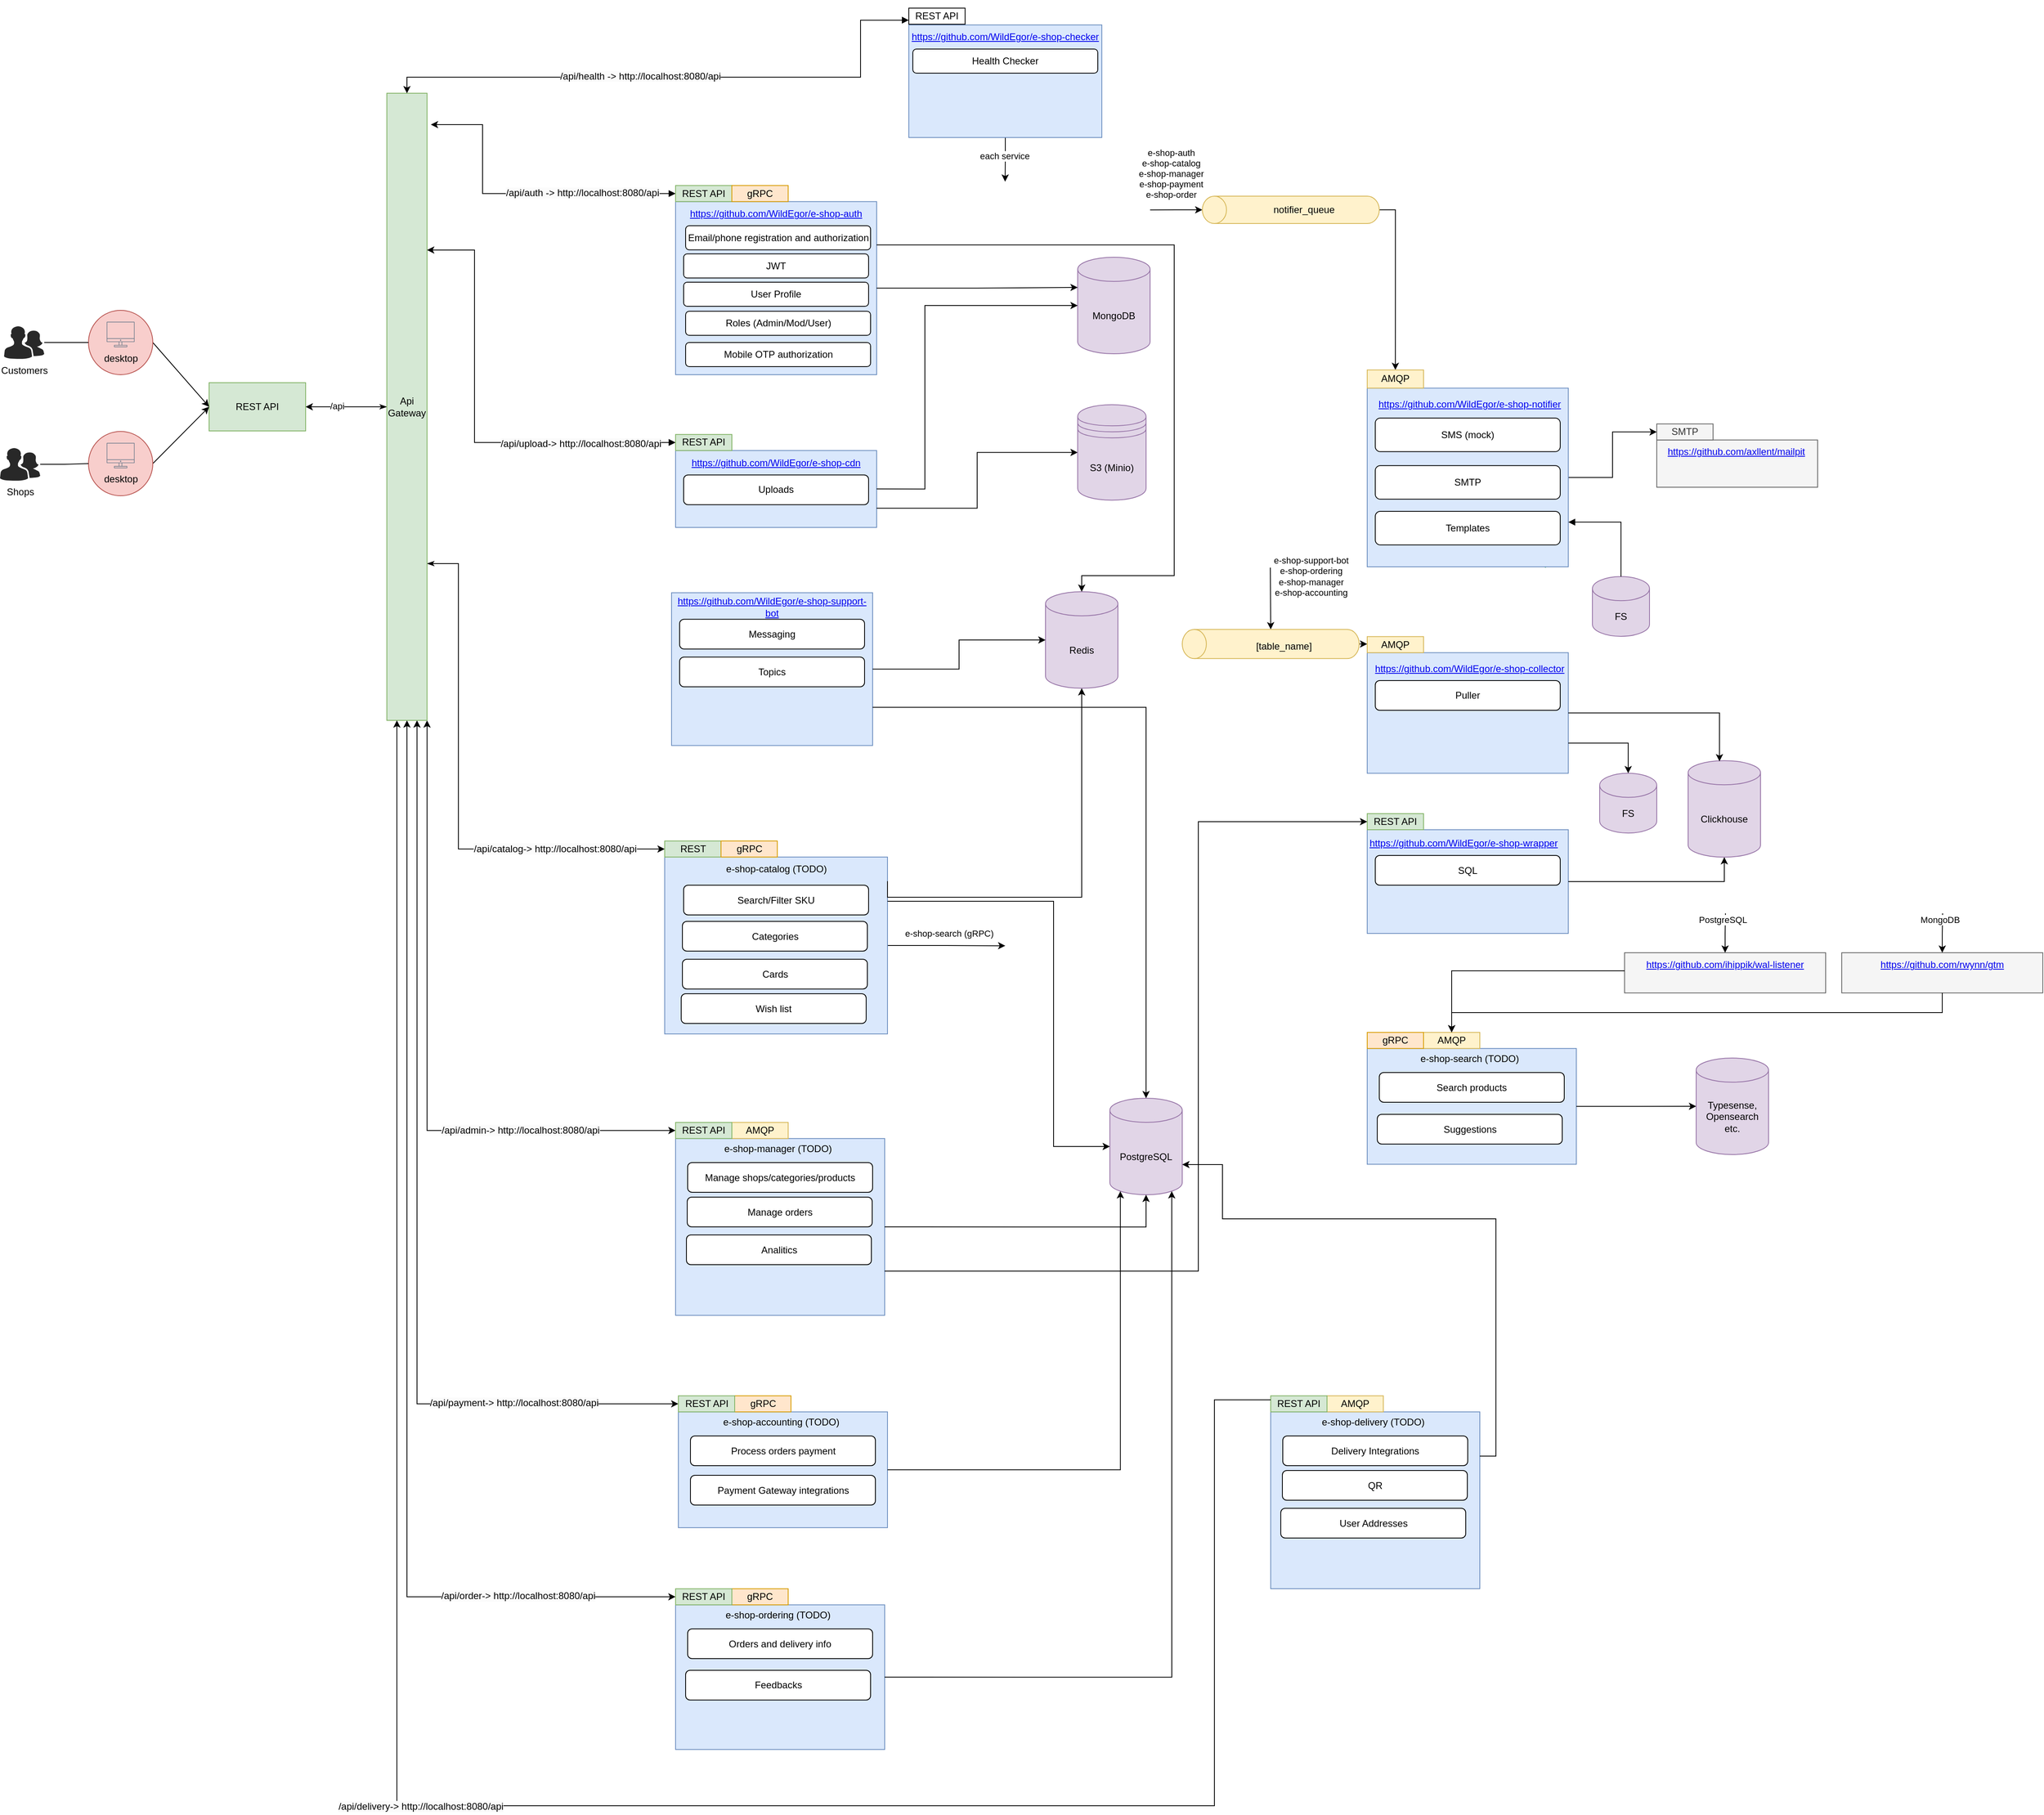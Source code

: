 <mxfile version="24.3.1" type="github" pages="3">
  <diagram name="Microservices architecture" id="OhPh5uLx-wJ6edmDWOby">
    <mxGraphModel dx="5290" dy="3583" grid="1" gridSize="10" guides="1" tooltips="1" connect="1" arrows="1" fold="1" page="1" pageScale="1" pageWidth="827" pageHeight="1169" math="0" shadow="0">
      <root>
        <mxCell id="0" />
        <mxCell id="1" parent="0" />
        <mxCell id="uL4cEKJKNSIRRnAHL3zK-23" style="edgeStyle=orthogonalEdgeStyle;rounded=0;orthogonalLoop=1;jettySize=auto;html=1;exitX=0;exitY=0.5;exitDx=0;exitDy=0;entryX=1.094;entryY=0.05;entryDx=0;entryDy=0;entryPerimeter=0;startArrow=block;startFill=1;" parent="1" source="D9d4MIyUl19dgPOAiSuq-2" target="uL4cEKJKNSIRRnAHL3zK-28" edge="1">
          <mxGeometry relative="1" as="geometry">
            <mxPoint y="224.235" as="targetPoint" />
            <Array as="points">
              <mxPoint x="-60" y="225" />
              <mxPoint x="-60" y="139" />
            </Array>
          </mxGeometry>
        </mxCell>
        <mxCell id="NqVfrc1vrR4CO1CbtlQ2-12" value="&lt;span style=&quot;font-size: 12px; background-color: rgb(251, 251, 251);&quot;&gt;/api/auth -&amp;gt; http://localhost:8080/api&lt;/span&gt;" style="edgeLabel;html=1;align=center;verticalAlign=middle;resizable=0;points=[];" parent="uL4cEKJKNSIRRnAHL3zK-23" vertex="1" connectable="0">
          <mxGeometry x="-0.403" y="-1" relative="1" as="geometry">
            <mxPoint as="offset" />
          </mxGeometry>
        </mxCell>
        <mxCell id="On-y9z41SKKhghHkTIPx-30" style="edgeStyle=orthogonalEdgeStyle;rounded=0;orthogonalLoop=1;jettySize=auto;html=1;exitX=1;exitY=0.5;exitDx=0;exitDy=0;entryX=0;entryY=0.5;entryDx=0;entryDy=0;" parent="1" source="uL4cEKJKNSIRRnAHL3zK-1" target="On-y9z41SKKhghHkTIPx-29" edge="1">
          <mxGeometry relative="1" as="geometry" />
        </mxCell>
        <mxCell id="uL4cEKJKNSIRRnAHL3zK-32" style="edgeStyle=orthogonalEdgeStyle;rounded=0;orthogonalLoop=1;jettySize=auto;html=1;exitX=0.5;exitY=1;exitDx=0;exitDy=0;exitPerimeter=0;entryX=0.5;entryY=0;entryDx=0;entryDy=0;" parent="1" source="uL4cEKJKNSIRRnAHL3zK-19" target="uL4cEKJKNSIRRnAHL3zK-2" edge="1">
          <mxGeometry relative="1" as="geometry" />
        </mxCell>
        <mxCell id="H6W7bo5BwLUahlrWlTaL-4" style="edgeStyle=orthogonalEdgeStyle;rounded=0;orthogonalLoop=1;jettySize=auto;html=1;exitX=0;exitY=0.5;exitDx=0;exitDy=0;startArrow=classicThin;startFill=1;entryX=1;entryY=0.5;entryDx=0;entryDy=0;" parent="1" source="uL4cEKJKNSIRRnAHL3zK-28" edge="1" target="4ZBpCzSWm20CpkP-JpV_-1">
          <mxGeometry relative="1" as="geometry">
            <mxPoint x="-410" y="490" as="targetPoint" />
            <Array as="points" />
          </mxGeometry>
        </mxCell>
        <mxCell id="NqVfrc1vrR4CO1CbtlQ2-9" value="/api" style="edgeLabel;html=1;align=center;verticalAlign=middle;resizable=0;points=[];" parent="H6W7bo5BwLUahlrWlTaL-4" vertex="1" connectable="0">
          <mxGeometry x="0.232" y="-1" relative="1" as="geometry">
            <mxPoint as="offset" />
          </mxGeometry>
        </mxCell>
        <mxCell id="-XXz--G8PZdMAz_2eXvl-43" style="edgeStyle=orthogonalEdgeStyle;rounded=0;orthogonalLoop=1;jettySize=auto;html=1;exitX=1;exitY=0.75;exitDx=0;exitDy=0;entryX=0;entryY=0.5;entryDx=0;entryDy=0;startArrow=classicThin;startFill=1;" parent="1" source="uL4cEKJKNSIRRnAHL3zK-28" target="-XXz--G8PZdMAz_2eXvl-15" edge="1">
          <mxGeometry relative="1" as="geometry">
            <Array as="points">
              <mxPoint x="-90" y="685" />
              <mxPoint x="-90" y="1040" />
            </Array>
          </mxGeometry>
        </mxCell>
        <mxCell id="-XXz--G8PZdMAz_2eXvl-51" value="&lt;span style=&quot;font-size: 12px; background-color: rgb(251, 251, 251);&quot;&gt;/api/catalog-&amp;gt; http://localhost:8080/api&lt;/span&gt;" style="edgeLabel;html=1;align=center;verticalAlign=middle;resizable=0;points=[];" parent="-XXz--G8PZdMAz_2eXvl-43" vertex="1" connectable="0">
          <mxGeometry x="-0.028" y="-1" relative="1" as="geometry">
            <mxPoint x="121" y="78" as="offset" />
          </mxGeometry>
        </mxCell>
        <mxCell id="-XXz--G8PZdMAz_2eXvl-44" style="edgeStyle=orthogonalEdgeStyle;rounded=0;orthogonalLoop=1;jettySize=auto;html=1;exitX=1;exitY=1;exitDx=0;exitDy=0;entryX=0;entryY=0.5;entryDx=0;entryDy=0;startArrow=classic;startFill=1;" parent="1" source="uL4cEKJKNSIRRnAHL3zK-28" target="-XXz--G8PZdMAz_2eXvl-35" edge="1">
          <mxGeometry relative="1" as="geometry" />
        </mxCell>
        <mxCell id="-XXz--G8PZdMAz_2eXvl-52" value="&lt;span style=&quot;font-size: 12px; background-color: rgb(251, 251, 251);&quot;&gt;/api/admin-&amp;gt; http://localhost:8080/api&lt;/span&gt;" style="edgeLabel;html=1;align=center;verticalAlign=middle;resizable=0;points=[];" parent="-XXz--G8PZdMAz_2eXvl-44" vertex="1" connectable="0">
          <mxGeometry x="0.424" relative="1" as="geometry">
            <mxPoint x="43" as="offset" />
          </mxGeometry>
        </mxCell>
        <mxCell id="6mJW9woBf65EmW6mJR-l-2" style="edgeStyle=orthogonalEdgeStyle;rounded=0;orthogonalLoop=1;jettySize=auto;html=1;exitX=0.75;exitY=1;exitDx=0;exitDy=0;entryX=0;entryY=0.5;entryDx=0;entryDy=0;startArrow=classic;startFill=1;" parent="1" source="uL4cEKJKNSIRRnAHL3zK-28" target="-XXz--G8PZdMAz_2eXvl-95" edge="1">
          <mxGeometry relative="1" as="geometry" />
        </mxCell>
        <mxCell id="6mJW9woBf65EmW6mJR-l-3" value="&lt;span style=&quot;font-size: 12px; background-color: rgb(251, 251, 251);&quot;&gt;/api/payment-&amp;gt; http://localhost:8080/api&lt;/span&gt;" style="edgeLabel;html=1;align=center;verticalAlign=middle;resizable=0;points=[];" parent="6mJW9woBf65EmW6mJR-l-2" vertex="1" connectable="0">
          <mxGeometry x="0.652" y="1" relative="1" as="geometry">
            <mxPoint as="offset" />
          </mxGeometry>
        </mxCell>
        <mxCell id="6mJW9woBf65EmW6mJR-l-4" style="edgeStyle=orthogonalEdgeStyle;rounded=0;orthogonalLoop=1;jettySize=auto;html=1;exitX=0.5;exitY=1;exitDx=0;exitDy=0;entryX=0;entryY=0.5;entryDx=0;entryDy=0;startArrow=classic;startFill=1;" parent="1" source="uL4cEKJKNSIRRnAHL3zK-28" target="_6Vk62b5NEfy3vaX_ISZ-6" edge="1">
          <mxGeometry relative="1" as="geometry" />
        </mxCell>
        <mxCell id="6mJW9woBf65EmW6mJR-l-6" value="&lt;span style=&quot;font-size: 12px; background-color: rgb(251, 251, 251);&quot;&gt;/api/order-&amp;gt; http://localhost:8080/api&lt;/span&gt;" style="edgeLabel;html=1;align=center;verticalAlign=middle;resizable=0;points=[];" parent="6mJW9woBf65EmW6mJR-l-4" vertex="1" connectable="0">
          <mxGeometry x="0.679" y="-1" relative="1" as="geometry">
            <mxPoint x="32" y="-2" as="offset" />
          </mxGeometry>
        </mxCell>
        <mxCell id="uL4cEKJKNSIRRnAHL3zK-28" value="Api Gateway" style="rounded=0;whiteSpace=wrap;html=1;fillColor=#d5e8d4;strokeColor=#82b366;" parent="1" vertex="1">
          <mxGeometry x="-179" y="100" width="50" height="780" as="geometry" />
        </mxCell>
        <mxCell id="uL4cEKJKNSIRRnAHL3zK-34" value="MongoDB" style="shape=cylinder3;whiteSpace=wrap;html=1;boundedLbl=1;backgroundOutline=1;size=15;fillColor=#e1d5e7;strokeColor=#9673a6;" parent="1" vertex="1">
          <mxGeometry x="680" y="304" width="90" height="120" as="geometry" />
        </mxCell>
        <mxCell id="uL4cEKJKNSIRRnAHL3zK-36" value="Redis" style="shape=cylinder3;whiteSpace=wrap;html=1;boundedLbl=1;backgroundOutline=1;size=15;fillColor=#e1d5e7;strokeColor=#9673a6;" parent="1" vertex="1">
          <mxGeometry x="640" y="720.0" width="90" height="120" as="geometry" />
        </mxCell>
        <mxCell id="vKR88CdJworYy84HsG_A-4" value="Clickhouse" style="shape=cylinder3;whiteSpace=wrap;html=1;boundedLbl=1;backgroundOutline=1;size=15;fillColor=#e1d5e7;strokeColor=#9673a6;" parent="1" vertex="1">
          <mxGeometry x="1439" y="930.11" width="90" height="120" as="geometry" />
        </mxCell>
        <mxCell id="On-y9z41SKKhghHkTIPx-15" style="edgeStyle=orthogonalEdgeStyle;rounded=0;orthogonalLoop=1;jettySize=auto;html=1;exitX=0.5;exitY=1;exitDx=0;exitDy=0;exitPerimeter=0;entryX=0;entryY=0.5;entryDx=0;entryDy=0;" parent="1" source="vKR88CdJworYy84HsG_A-8" target="vKR88CdJworYy84HsG_A-7" edge="1">
          <mxGeometry relative="1" as="geometry" />
        </mxCell>
        <mxCell id="R2HS2P2y9apPICufh9Fz-17" style="edgeStyle=orthogonalEdgeStyle;rounded=0;orthogonalLoop=1;jettySize=auto;html=1;exitX=0;exitY=0.5;exitDx=0;exitDy=0;entryX=1;entryY=0.25;entryDx=0;entryDy=0;startArrow=block;startFill=1;" parent="1" source="R2HS2P2y9apPICufh9Fz-7" target="uL4cEKJKNSIRRnAHL3zK-28" edge="1">
          <mxGeometry relative="1" as="geometry">
            <Array as="points">
              <mxPoint x="-70" y="534" />
              <mxPoint x="-70" y="295" />
            </Array>
          </mxGeometry>
        </mxCell>
        <mxCell id="NqVfrc1vrR4CO1CbtlQ2-10" value="&lt;span style=&quot;font-size: 12px; background-color: rgb(251, 251, 251);&quot;&gt;/api/upload-&amp;gt; http://localhost:8080/api&lt;/span&gt;" style="edgeLabel;html=1;align=center;verticalAlign=middle;resizable=0;points=[];" parent="R2HS2P2y9apPICufh9Fz-17" vertex="1" connectable="0">
          <mxGeometry x="-0.569" y="1" relative="1" as="geometry">
            <mxPoint as="offset" />
          </mxGeometry>
        </mxCell>
        <mxCell id="On-y9z41SKKhghHkTIPx-1" value="" style="sketch=0;html=1;aspect=fixed;strokeColor=none;shadow=0;align=center;fillColor=#2D9C5E;verticalAlign=top;labelPosition=center;verticalLabelPosition=bottom;shape=mxgraph.gcp2.check" parent="1" vertex="1">
          <mxGeometry x="1250" y="878" width="30" height="24" as="geometry" />
        </mxCell>
        <mxCell id="On-y9z41SKKhghHkTIPx-4" value="" style="sketch=0;html=1;aspect=fixed;strokeColor=none;shadow=0;align=center;fillColor=#2D9C5E;verticalAlign=top;labelPosition=center;verticalLabelPosition=bottom;shape=mxgraph.gcp2.check" parent="1" vertex="1">
          <mxGeometry x="390" y="417.47" width="30" height="24" as="geometry" />
        </mxCell>
        <mxCell id="On-y9z41SKKhghHkTIPx-5" value="" style="sketch=0;html=1;aspect=fixed;strokeColor=none;shadow=0;align=center;fillColor=#2D9C5E;verticalAlign=top;labelPosition=center;verticalLabelPosition=bottom;shape=mxgraph.gcp2.check" parent="1" vertex="1">
          <mxGeometry x="1250" y="666.37" width="30" height="24" as="geometry" />
        </mxCell>
        <mxCell id="On-y9z41SKKhghHkTIPx-8" value="PostgreSQL" style="shape=cylinder3;whiteSpace=wrap;html=1;boundedLbl=1;backgroundOutline=1;size=15;fillColor=#e1d5e7;strokeColor=#9673a6;" parent="1" vertex="1">
          <mxGeometry x="720" y="1350" width="90" height="120" as="geometry" />
        </mxCell>
        <mxCell id="On-y9z41SKKhghHkTIPx-26" value="" style="rounded=0;whiteSpace=wrap;html=1;fillColor=#f5f5f5;fontColor=#333333;strokeColor=#666666;" parent="1" vertex="1">
          <mxGeometry x="1400" y="531.25" width="200" height="58.75" as="geometry" />
        </mxCell>
        <mxCell id="On-y9z41SKKhghHkTIPx-27" value="&lt;a href=&quot;https://github.com/axllent/mailpit&quot;&gt;https://github.com/axllent/mailpit&lt;/a&gt;" style="text;html=1;strokeColor=none;fillColor=none;align=center;verticalAlign=middle;whiteSpace=wrap;rounded=0;" parent="1" vertex="1">
          <mxGeometry x="1469" y="531.25" width="60" height="30" as="geometry" />
        </mxCell>
        <mxCell id="On-y9z41SKKhghHkTIPx-29" value="SMTP" style="rounded=0;whiteSpace=wrap;html=1;fillColor=#f5f5f5;fontColor=#333333;strokeColor=#666666;" parent="1" vertex="1">
          <mxGeometry x="1400" y="511.25" width="70" height="20" as="geometry" />
        </mxCell>
        <mxCell id="H6W7bo5BwLUahlrWlTaL-9" value="" style="group" parent="1" vertex="1" connectable="0">
          <mxGeometry x="175" y="666.37" width="250" height="244.89" as="geometry" />
        </mxCell>
        <mxCell id="f752bLTZDYG-dpByJCl9-1" value="" style="rounded=0;whiteSpace=wrap;html=1;fillColor=#dae8fc;strokeColor=#6c8ebf;" parent="H6W7bo5BwLUahlrWlTaL-9" vertex="1">
          <mxGeometry y="54.89" width="250" height="190" as="geometry" />
        </mxCell>
        <mxCell id="f752bLTZDYG-dpByJCl9-3" value="&lt;a href=&quot;https://github.com/WildEgor/e-shop-support-bot&quot;&gt;https://github.com/WildEgor/e-shop-support-bot&lt;/a&gt;" style="text;html=1;strokeColor=none;fillColor=none;align=center;verticalAlign=middle;whiteSpace=wrap;rounded=0;" parent="H6W7bo5BwLUahlrWlTaL-9" vertex="1">
          <mxGeometry y="57.89" width="250" height="30" as="geometry" />
        </mxCell>
        <mxCell id="f752bLTZDYG-dpByJCl9-4" value="Messaging" style="rounded=1;whiteSpace=wrap;html=1;" parent="H6W7bo5BwLUahlrWlTaL-9" vertex="1">
          <mxGeometry x="10" y="87.89" width="230" height="37" as="geometry" />
        </mxCell>
        <mxCell id="On-y9z41SKKhghHkTIPx-7" value="Topics" style="rounded=1;whiteSpace=wrap;html=1;" parent="H6W7bo5BwLUahlrWlTaL-9" vertex="1">
          <mxGeometry x="10" y="134.89" width="230" height="37" as="geometry" />
        </mxCell>
        <mxCell id="NqVfrc1vrR4CO1CbtlQ2-2" value="" style="shape=image;verticalLabelPosition=bottom;labelBackgroundColor=default;verticalAlign=top;aspect=fixed;imageAspect=0;image=https://cdn.worldvectorlogo.com/logos/golang-1.svg;" parent="H6W7bo5BwLUahlrWlTaL-9" vertex="1">
          <mxGeometry x="75" y="23.63" width="60" height="30" as="geometry" />
        </mxCell>
        <mxCell id="H6W7bo5BwLUahlrWlTaL-13" value="" style="group" parent="1" vertex="1" connectable="0">
          <mxGeometry x="180" y="190" width="250" height="260" as="geometry" />
        </mxCell>
        <mxCell id="H6W7bo5BwLUahlrWlTaL-12" value="" style="group" parent="H6W7bo5BwLUahlrWlTaL-13" vertex="1" connectable="0">
          <mxGeometry y="24.75" width="250" height="235.25" as="geometry" />
        </mxCell>
        <mxCell id="D9d4MIyUl19dgPOAiSuq-1" value="" style="rounded=0;whiteSpace=wrap;html=1;fillColor=#dae8fc;strokeColor=#6c8ebf;fillStyle=auto;" parent="H6W7bo5BwLUahlrWlTaL-12" vertex="1">
          <mxGeometry y="20" width="250" height="215.25" as="geometry" />
        </mxCell>
        <mxCell id="D9d4MIyUl19dgPOAiSuq-2" value="REST API" style="rounded=0;whiteSpace=wrap;html=1;fillColor=#d5e8d4;strokeColor=#82b366;" parent="H6W7bo5BwLUahlrWlTaL-12" vertex="1">
          <mxGeometry width="70" height="20" as="geometry" />
        </mxCell>
        <mxCell id="D9d4MIyUl19dgPOAiSuq-7" value="&lt;a href=&quot;https://github.com/WildEgor/e-shop-auth&quot;&gt;https://github.com/WildEgor/e-shop-auth&lt;/a&gt;" style="text;html=1;strokeColor=none;fillColor=none;align=center;verticalAlign=middle;whiteSpace=wrap;rounded=0;" parent="H6W7bo5BwLUahlrWlTaL-12" vertex="1">
          <mxGeometry y="20" width="250" height="30" as="geometry" />
        </mxCell>
        <mxCell id="D9d4MIyUl19dgPOAiSuq-8" value="Mobile OTP&amp;nbsp;authorization" style="rounded=1;whiteSpace=wrap;html=1;" parent="H6W7bo5BwLUahlrWlTaL-12" vertex="1">
          <mxGeometry x="12.5" y="195.25" width="230" height="30" as="geometry" />
        </mxCell>
        <mxCell id="D9d4MIyUl19dgPOAiSuq-9" value="JWT" style="rounded=1;whiteSpace=wrap;html=1;" parent="H6W7bo5BwLUahlrWlTaL-12" vertex="1">
          <mxGeometry x="10" y="85" width="230" height="30" as="geometry" />
        </mxCell>
        <mxCell id="uL4cEKJKNSIRRnAHL3zK-47" value="User Profile" style="rounded=1;whiteSpace=wrap;html=1;" parent="H6W7bo5BwLUahlrWlTaL-12" vertex="1">
          <mxGeometry x="10" y="120.25" width="230" height="30" as="geometry" />
        </mxCell>
        <mxCell id="vKR88CdJworYy84HsG_A-3" value="Roles (Admin/Mod/User)" style="rounded=1;whiteSpace=wrap;html=1;" parent="H6W7bo5BwLUahlrWlTaL-12" vertex="1">
          <mxGeometry x="12.5" y="156.36" width="230" height="30" as="geometry" />
        </mxCell>
        <mxCell id="H6W7bo5BwLUahlrWlTaL-1" value="gRPC" style="rounded=0;whiteSpace=wrap;html=1;fillColor=#ffe6cc;strokeColor=#d79b00;" parent="H6W7bo5BwLUahlrWlTaL-12" vertex="1">
          <mxGeometry x="70" width="70" height="20" as="geometry" />
        </mxCell>
        <mxCell id="NqVfrc1vrR4CO1CbtlQ2-5" value="Email/phone registration and authorization" style="rounded=1;whiteSpace=wrap;html=1;" parent="H6W7bo5BwLUahlrWlTaL-12" vertex="1">
          <mxGeometry x="12.5" y="50" width="230" height="30" as="geometry" />
        </mxCell>
        <mxCell id="uL4cEKJKNSIRRnAHL3zK-15" value="" style="shape=image;verticalLabelPosition=bottom;labelBackgroundColor=default;verticalAlign=top;aspect=fixed;imageAspect=0;image=https://cdn.worldvectorlogo.com/logos/golang-1.svg;" parent="H6W7bo5BwLUahlrWlTaL-12" vertex="1">
          <mxGeometry x="150" y="-14.75" width="60" height="30" as="geometry" />
        </mxCell>
        <mxCell id="H6W7bo5BwLUahlrWlTaL-14" value="" style="group" parent="1" vertex="1" connectable="0">
          <mxGeometry x="180" y="507.47" width="250" height="132.53" as="geometry" />
        </mxCell>
        <mxCell id="R2HS2P2y9apPICufh9Fz-10" value="" style="shape=image;verticalLabelPosition=bottom;labelBackgroundColor=default;verticalAlign=top;aspect=fixed;imageAspect=0;image=https://cdn.worldvectorlogo.com/logos/golang-1.svg;" parent="H6W7bo5BwLUahlrWlTaL-14" vertex="1">
          <mxGeometry x="75" width="60" height="30" as="geometry" />
        </mxCell>
        <mxCell id="H6W7bo5BwLUahlrWlTaL-11" value="" style="group" parent="H6W7bo5BwLUahlrWlTaL-14" vertex="1" connectable="0">
          <mxGeometry y="16.9" width="250" height="115.63" as="geometry" />
        </mxCell>
        <mxCell id="R2HS2P2y9apPICufh9Fz-6" value="" style="rounded=0;whiteSpace=wrap;html=1;fillColor=#dae8fc;strokeColor=#6c8ebf;" parent="H6W7bo5BwLUahlrWlTaL-11" vertex="1">
          <mxGeometry y="20" width="250" height="95.63" as="geometry" />
        </mxCell>
        <mxCell id="R2HS2P2y9apPICufh9Fz-7" value="REST API" style="rounded=0;whiteSpace=wrap;html=1;fillColor=#d5e8d4;strokeColor=#82b366;" parent="H6W7bo5BwLUahlrWlTaL-11" vertex="1">
          <mxGeometry width="70" height="20" as="geometry" />
        </mxCell>
        <mxCell id="R2HS2P2y9apPICufh9Fz-9" value="&lt;a href=&quot;https://github.com/WildEgor/e-shop-cdn&quot;&gt;https://github.com/WildEgor/e-shop-cdn&lt;/a&gt;" style="text;html=1;strokeColor=none;fillColor=none;align=center;verticalAlign=middle;whiteSpace=wrap;rounded=0;" parent="H6W7bo5BwLUahlrWlTaL-11" vertex="1">
          <mxGeometry y="20.38" width="250" height="30" as="geometry" />
        </mxCell>
        <mxCell id="R2HS2P2y9apPICufh9Fz-11" value="Uploads" style="rounded=1;whiteSpace=wrap;html=1;" parent="H6W7bo5BwLUahlrWlTaL-11" vertex="1">
          <mxGeometry x="10" y="50.38" width="230" height="37" as="geometry" />
        </mxCell>
        <mxCell id="H6W7bo5BwLUahlrWlTaL-19" value="" style="group" parent="1" vertex="1" connectable="0">
          <mxGeometry x="1040" y="419" width="250" height="330" as="geometry" />
        </mxCell>
        <mxCell id="uL4cEKJKNSIRRnAHL3zK-1" value="" style="rounded=0;whiteSpace=wrap;html=1;fillColor=#dae8fc;strokeColor=#6c8ebf;" parent="H6W7bo5BwLUahlrWlTaL-19" vertex="1">
          <mxGeometry y="47.72" width="250" height="222.28" as="geometry" />
        </mxCell>
        <mxCell id="uL4cEKJKNSIRRnAHL3zK-2" value="AMQP" style="rounded=0;whiteSpace=wrap;html=1;fillColor=#fff2cc;strokeColor=#d6b656;" parent="H6W7bo5BwLUahlrWlTaL-19" vertex="1">
          <mxGeometry y="25.129" width="70" height="22.588" as="geometry" />
        </mxCell>
        <mxCell id="uL4cEKJKNSIRRnAHL3zK-3" value="&lt;a href=&quot;https://github.com/WildEgor/e-shop-notifier&quot;&gt;https://github.com/WildEgor/e-shop-notifier&lt;/a&gt;" style="text;html=1;strokeColor=none;fillColor=none;align=center;verticalAlign=middle;whiteSpace=wrap;rounded=0;" parent="H6W7bo5BwLUahlrWlTaL-19" vertex="1">
          <mxGeometry x="5" y="51.1" width="245" height="33.88" as="geometry" />
        </mxCell>
        <mxCell id="uL4cEKJKNSIRRnAHL3zK-5" value="SMS (mock)" style="rounded=1;whiteSpace=wrap;html=1;" parent="H6W7bo5BwLUahlrWlTaL-19" vertex="1">
          <mxGeometry x="10" y="84.985" width="230" height="41.787" as="geometry" />
        </mxCell>
        <mxCell id="uL4cEKJKNSIRRnAHL3zK-6" value="SMTP" style="rounded=1;whiteSpace=wrap;html=1;" parent="H6W7bo5BwLUahlrWlTaL-19" vertex="1">
          <mxGeometry x="10" y="144.108" width="230" height="41.787" as="geometry" />
        </mxCell>
        <mxCell id="uL4cEKJKNSIRRnAHL3zK-16" value="" style="shape=image;verticalLabelPosition=bottom;labelBackgroundColor=default;verticalAlign=top;aspect=fixed;imageAspect=0;image=https://cdn.worldvectorlogo.com/logos/golang-1.svg;" parent="H6W7bo5BwLUahlrWlTaL-19" vertex="1">
          <mxGeometry x="80" width="60" height="30" as="geometry" />
        </mxCell>
        <mxCell id="H6W7bo5BwLUahlrWlTaL-35" value="Templates" style="rounded=1;whiteSpace=wrap;html=1;" parent="H6W7bo5BwLUahlrWlTaL-19" vertex="1">
          <mxGeometry x="10" y="201.001" width="230" height="41.787" as="geometry" />
        </mxCell>
        <mxCell id="H6W7bo5BwLUahlrWlTaL-20" value="" style="group" parent="1" vertex="1" connectable="0">
          <mxGeometry x="1040" y="980" width="250" height="165" as="geometry" />
        </mxCell>
        <mxCell id="R2HS2P2y9apPICufh9Fz-19" value="" style="rounded=0;whiteSpace=wrap;html=1;fillColor=#dae8fc;strokeColor=#6c8ebf;" parent="H6W7bo5BwLUahlrWlTaL-20" vertex="1">
          <mxGeometry y="36" width="250" height="129" as="geometry" />
        </mxCell>
        <mxCell id="R2HS2P2y9apPICufh9Fz-20" value="&lt;a href=&quot;https://github.com/WildEgor/e-shop-wrapper&quot;&gt;https://github.com/WildEgor/e-shop-wrapper&lt;/a&gt;" style="text;html=1;strokeColor=none;fillColor=none;align=center;verticalAlign=middle;whiteSpace=wrap;rounded=0;" parent="H6W7bo5BwLUahlrWlTaL-20" vertex="1">
          <mxGeometry y="38" width="240" height="30" as="geometry" />
        </mxCell>
        <mxCell id="R2HS2P2y9apPICufh9Fz-21" value="SQL" style="rounded=1;whiteSpace=wrap;html=1;" parent="H6W7bo5BwLUahlrWlTaL-20" vertex="1">
          <mxGeometry x="10" y="68" width="230" height="37" as="geometry" />
        </mxCell>
        <mxCell id="R2HS2P2y9apPICufh9Fz-22" value="REST API" style="rounded=0;whiteSpace=wrap;html=1;fillColor=#d5e8d4;strokeColor=#82b366;" parent="H6W7bo5BwLUahlrWlTaL-20" vertex="1">
          <mxGeometry y="16" width="70" height="20" as="geometry" />
        </mxCell>
        <mxCell id="R2HS2P2y9apPICufh9Fz-24" value="" style="shape=image;verticalLabelPosition=bottom;labelBackgroundColor=default;verticalAlign=top;aspect=fixed;imageAspect=0;image=https://cdn.worldvectorlogo.com/logos/golang-1.svg;" parent="H6W7bo5BwLUahlrWlTaL-20" vertex="1">
          <mxGeometry x="75" width="60" height="30" as="geometry" />
        </mxCell>
        <mxCell id="H6W7bo5BwLUahlrWlTaL-21" value="" style="group" parent="1" vertex="1" connectable="0">
          <mxGeometry x="1040" y="749.0" width="250" height="196.79" as="geometry" />
        </mxCell>
        <mxCell id="vKR88CdJworYy84HsG_A-5" value="" style="rounded=0;whiteSpace=wrap;html=1;fillColor=#dae8fc;strokeColor=#6c8ebf;" parent="H6W7bo5BwLUahlrWlTaL-21" vertex="1">
          <mxGeometry y="46.79" width="250" height="150" as="geometry" />
        </mxCell>
        <mxCell id="vKR88CdJworYy84HsG_A-6" value="&lt;a href=&quot;https://github.com/WildEgor/e-shop-collector&quot;&gt;https://github.com/WildEgor/e-shop-collector&lt;/a&gt;" style="text;html=1;strokeColor=none;fillColor=none;align=center;verticalAlign=middle;whiteSpace=wrap;rounded=0;" parent="H6W7bo5BwLUahlrWlTaL-21" vertex="1">
          <mxGeometry x="5" y="51.54" width="245" height="30" as="geometry" />
        </mxCell>
        <mxCell id="vKR88CdJworYy84HsG_A-7" value="AMQP" style="rounded=0;whiteSpace=wrap;html=1;fillColor=#fff2cc;strokeColor=#d6b656;" parent="H6W7bo5BwLUahlrWlTaL-21" vertex="1">
          <mxGeometry y="26.79" width="70" height="20" as="geometry" />
        </mxCell>
        <mxCell id="vKR88CdJworYy84HsG_A-12" value="Puller" style="rounded=1;whiteSpace=wrap;html=1;" parent="H6W7bo5BwLUahlrWlTaL-21" vertex="1">
          <mxGeometry x="10" y="81.54" width="230" height="37" as="geometry" />
        </mxCell>
        <mxCell id="R2HS2P2y9apPICufh9Fz-3" value="" style="shape=image;verticalLabelPosition=bottom;labelBackgroundColor=default;verticalAlign=top;aspect=fixed;imageAspect=0;image=https://static-00.iconduck.com/assets.00/nestjs-icon-2048x2040-3rrvcej8.png;" parent="H6W7bo5BwLUahlrWlTaL-21" vertex="1">
          <mxGeometry x="70" width="50" height="49.79" as="geometry" />
        </mxCell>
        <mxCell id="-XXz--G8PZdMAz_2eXvl-83" style="edgeStyle=orthogonalEdgeStyle;rounded=0;orthogonalLoop=1;jettySize=auto;html=1;exitX=0.5;exitY=1;exitDx=0;exitDy=0;" parent="1" source="H6W7bo5BwLUahlrWlTaL-22" edge="1">
          <mxGeometry relative="1" as="geometry">
            <mxPoint x="589.783" y="210" as="targetPoint" />
          </mxGeometry>
        </mxCell>
        <mxCell id="-XXz--G8PZdMAz_2eXvl-84" value="each service" style="edgeLabel;html=1;align=center;verticalAlign=middle;resizable=0;points=[];" parent="-XXz--G8PZdMAz_2eXvl-83" vertex="1" connectable="0">
          <mxGeometry x="-0.166" y="-1" relative="1" as="geometry">
            <mxPoint as="offset" />
          </mxGeometry>
        </mxCell>
        <mxCell id="H6W7bo5BwLUahlrWlTaL-22" value="" style="rounded=0;whiteSpace=wrap;html=1;fillColor=#dae8fc;strokeColor=#6c8ebf;" parent="1" vertex="1">
          <mxGeometry x="470" y="15" width="240" height="140" as="geometry" />
        </mxCell>
        <mxCell id="H6W7bo5BwLUahlrWlTaL-32" style="edgeStyle=orthogonalEdgeStyle;rounded=0;orthogonalLoop=1;jettySize=auto;html=1;exitX=0;exitY=0.75;exitDx=0;exitDy=0;entryX=0.5;entryY=0;entryDx=0;entryDy=0;startArrow=block;startFill=1;" parent="1" source="H6W7bo5BwLUahlrWlTaL-23" target="uL4cEKJKNSIRRnAHL3zK-28" edge="1">
          <mxGeometry relative="1" as="geometry">
            <Array as="points">
              <mxPoint x="410" y="9" />
              <mxPoint x="410" y="80" />
              <mxPoint x="-154" y="80" />
            </Array>
          </mxGeometry>
        </mxCell>
        <mxCell id="NqVfrc1vrR4CO1CbtlQ2-13" value="&lt;span style=&quot;font-size: 12px; background-color: rgb(251, 251, 251);&quot;&gt;/api/health -&amp;gt; http://localhost:8080/api&lt;/span&gt;" style="edgeLabel;html=1;align=center;verticalAlign=middle;resizable=0;points=[];" parent="H6W7bo5BwLUahlrWlTaL-32" vertex="1" connectable="0">
          <mxGeometry x="0.135" y="-1" relative="1" as="geometry">
            <mxPoint as="offset" />
          </mxGeometry>
        </mxCell>
        <mxCell id="H6W7bo5BwLUahlrWlTaL-23" value="REST API" style="rounded=0;whiteSpace=wrap;html=1;" parent="1" vertex="1">
          <mxGeometry x="470" y="-5.89" width="70" height="20" as="geometry" />
        </mxCell>
        <mxCell id="H6W7bo5BwLUahlrWlTaL-24" value="&lt;a href=&quot;https://github.com/WildEgor/e-shop-checker&quot;&gt;https://github.com/WildEgor/e-shop-checker&lt;/a&gt;" style="text;html=1;strokeColor=none;fillColor=none;align=center;verticalAlign=middle;whiteSpace=wrap;rounded=0;" parent="1" vertex="1">
          <mxGeometry x="470" y="15" width="240" height="30" as="geometry" />
        </mxCell>
        <mxCell id="H6W7bo5BwLUahlrWlTaL-25" value="Health Checker" style="rounded=1;whiteSpace=wrap;html=1;" parent="1" vertex="1">
          <mxGeometry x="475" y="45" width="230" height="30" as="geometry" />
        </mxCell>
        <mxCell id="H6W7bo5BwLUahlrWlTaL-26" value="" style="shape=image;verticalLabelPosition=bottom;labelBackgroundColor=default;verticalAlign=top;aspect=fixed;imageAspect=0;image=https://cdn.worldvectorlogo.com/logos/golang-1.svg;" parent="1" vertex="1">
          <mxGeometry x="550" y="-15.89" width="60" height="30" as="geometry" />
        </mxCell>
        <mxCell id="H6W7bo5BwLUahlrWlTaL-27" value="FS" style="shape=cylinder3;whiteSpace=wrap;html=1;boundedLbl=1;backgroundOutline=1;size=15;fillColor=#e1d5e7;strokeColor=#9673a6;" parent="1" vertex="1">
          <mxGeometry x="1320" y="701.16" width="71" height="74.31" as="geometry" />
        </mxCell>
        <mxCell id="H6W7bo5BwLUahlrWlTaL-28" style="edgeStyle=orthogonalEdgeStyle;rounded=0;orthogonalLoop=1;jettySize=auto;html=1;exitX=1;exitY=0.75;exitDx=0;exitDy=0;entryX=0.5;entryY=0;entryDx=0;entryDy=0;entryPerimeter=0;endArrow=none;endFill=0;startArrow=block;startFill=1;" parent="1" source="uL4cEKJKNSIRRnAHL3zK-1" target="H6W7bo5BwLUahlrWlTaL-27" edge="1">
          <mxGeometry relative="1" as="geometry" />
        </mxCell>
        <mxCell id="H6W7bo5BwLUahlrWlTaL-29" value="FS" style="shape=cylinder3;whiteSpace=wrap;html=1;boundedLbl=1;backgroundOutline=1;size=15;fillColor=#e1d5e7;strokeColor=#9673a6;" parent="1" vertex="1">
          <mxGeometry x="1329" y="945.79" width="71" height="74.31" as="geometry" />
        </mxCell>
        <mxCell id="FwV4a1h5SoDyepfZP1lc-3" value="" style="group" parent="1" vertex="1" connectable="0">
          <mxGeometry x="840" y="760" width="160" height="50" as="geometry" />
        </mxCell>
        <mxCell id="-XXz--G8PZdMAz_2eXvl-87" style="edgeStyle=orthogonalEdgeStyle;rounded=0;orthogonalLoop=1;jettySize=auto;html=1;exitX=1;exitY=0.5;exitDx=0;exitDy=0;exitPerimeter=0;endArrow=none;endFill=0;startArrow=classic;startFill=1;" parent="FwV4a1h5SoDyepfZP1lc-3" source="vKR88CdJworYy84HsG_A-8" edge="1">
          <mxGeometry relative="1" as="geometry">
            <mxPoint x="79.526" y="-70" as="targetPoint" />
          </mxGeometry>
        </mxCell>
        <mxCell id="-XXz--G8PZdMAz_2eXvl-88" value="e-shop-support-bot&lt;div&gt;e-shop-ordering&lt;/div&gt;&lt;div&gt;e-shop-manager&lt;/div&gt;&lt;div&gt;e-shop-accounting&lt;/div&gt;" style="edgeLabel;html=1;align=center;verticalAlign=middle;resizable=0;points=[];" parent="-XXz--G8PZdMAz_2eXvl-87" vertex="1" connectable="0">
          <mxGeometry x="0.545" y="-1" relative="1" as="geometry">
            <mxPoint x="49" y="-7" as="offset" />
          </mxGeometry>
        </mxCell>
        <mxCell id="vKR88CdJworYy84HsG_A-8" value="" style="shape=cylinder3;whiteSpace=wrap;html=1;boundedLbl=1;backgroundOutline=1;size=15;rotation=-90;fillColor=#fff2cc;strokeColor=#d6b656;" parent="FwV4a1h5SoDyepfZP1lc-3" vertex="1">
          <mxGeometry x="61.818" y="-85" width="36.364" height="220" as="geometry" />
        </mxCell>
        <mxCell id="vKR88CdJworYy84HsG_A-9" value="[table_name]" style="text;html=1;align=center;verticalAlign=middle;resizable=0;points=[];autosize=1;strokeColor=none;fillColor=none;" parent="FwV4a1h5SoDyepfZP1lc-3" vertex="1">
          <mxGeometry x="50.909" y="13" width="90" height="30" as="geometry" />
        </mxCell>
        <mxCell id="FwV4a1h5SoDyepfZP1lc-8" style="edgeStyle=orthogonalEdgeStyle;rounded=0;orthogonalLoop=1;jettySize=auto;html=1;exitX=1;exitY=0.75;exitDx=0;exitDy=0;entryX=0.5;entryY=0;entryDx=0;entryDy=0;entryPerimeter=0;" parent="1" source="vKR88CdJworYy84HsG_A-5" target="H6W7bo5BwLUahlrWlTaL-29" edge="1">
          <mxGeometry relative="1" as="geometry" />
        </mxCell>
        <mxCell id="FwV4a1h5SoDyepfZP1lc-9" style="edgeStyle=orthogonalEdgeStyle;rounded=0;orthogonalLoop=1;jettySize=auto;html=1;exitX=1;exitY=0.5;exitDx=0;exitDy=0;entryX=0.433;entryY=0.007;entryDx=0;entryDy=0;entryPerimeter=0;" parent="1" source="vKR88CdJworYy84HsG_A-5" target="vKR88CdJworYy84HsG_A-4" edge="1">
          <mxGeometry relative="1" as="geometry" />
        </mxCell>
        <mxCell id="FwV4a1h5SoDyepfZP1lc-10" style="edgeStyle=orthogonalEdgeStyle;rounded=0;orthogonalLoop=1;jettySize=auto;html=1;exitX=1;exitY=0.5;exitDx=0;exitDy=0;entryX=0.5;entryY=1;entryDx=0;entryDy=0;entryPerimeter=0;" parent="1" source="R2HS2P2y9apPICufh9Fz-19" target="vKR88CdJworYy84HsG_A-4" edge="1">
          <mxGeometry relative="1" as="geometry" />
        </mxCell>
        <mxCell id="-XXz--G8PZdMAz_2eXvl-8" value="" style="group" parent="1" vertex="1" connectable="0">
          <mxGeometry x="1040" y="1228" width="260" height="204.11" as="geometry" />
        </mxCell>
        <mxCell id="-XXz--G8PZdMAz_2eXvl-1" value="" style="rounded=0;whiteSpace=wrap;html=1;fillColor=#dae8fc;strokeColor=#6c8ebf;" parent="-XXz--G8PZdMAz_2eXvl-8" vertex="1">
          <mxGeometry y="60.11" width="260" height="144" as="geometry" />
        </mxCell>
        <mxCell id="-XXz--G8PZdMAz_2eXvl-3" value="AMQP" style="rounded=0;whiteSpace=wrap;html=1;fillColor=#fff2cc;strokeColor=#d6b656;" parent="-XXz--G8PZdMAz_2eXvl-8" vertex="1">
          <mxGeometry x="70" y="40.11" width="70" height="20" as="geometry" />
        </mxCell>
        <mxCell id="-XXz--G8PZdMAz_2eXvl-4" value="gRPC" style="rounded=0;whiteSpace=wrap;html=1;fillColor=#ffe6cc;strokeColor=#d79b00;" parent="-XXz--G8PZdMAz_2eXvl-8" vertex="1">
          <mxGeometry y="40.11" width="70" height="20" as="geometry" />
        </mxCell>
        <mxCell id="-XXz--G8PZdMAz_2eXvl-5" value="e-shop-search (TODO)" style="text;html=1;align=center;verticalAlign=middle;whiteSpace=wrap;rounded=0;" parent="-XXz--G8PZdMAz_2eXvl-8" vertex="1">
          <mxGeometry y="57.5" width="255" height="30" as="geometry" />
        </mxCell>
        <mxCell id="-XXz--G8PZdMAz_2eXvl-6" value="Search products" style="rounded=1;whiteSpace=wrap;html=1;" parent="-XXz--G8PZdMAz_2eXvl-8" vertex="1">
          <mxGeometry x="15" y="90.0" width="230" height="37" as="geometry" />
        </mxCell>
        <mxCell id="-XXz--G8PZdMAz_2eXvl-7" value="Suggestions" style="rounded=1;whiteSpace=wrap;html=1;" parent="-XXz--G8PZdMAz_2eXvl-8" vertex="1">
          <mxGeometry x="12.5" y="142.0" width="230" height="37" as="geometry" />
        </mxCell>
        <mxCell id="6mJW9woBf65EmW6mJR-l-7" value="" style="shape=image;verticalLabelPosition=bottom;labelBackgroundColor=default;verticalAlign=top;aspect=fixed;imageAspect=0;image=https://cdn.worldvectorlogo.com/logos/golang-1.svg;" parent="-XXz--G8PZdMAz_2eXvl-8" vertex="1">
          <mxGeometry x="141" y="22" width="60" height="30" as="geometry" />
        </mxCell>
        <mxCell id="-XXz--G8PZdMAz_2eXvl-17" value="" style="group" parent="1" vertex="1" connectable="0">
          <mxGeometry x="166.5" y="1000.21" width="277" height="269.79" as="geometry" />
        </mxCell>
        <mxCell id="-XXz--G8PZdMAz_2eXvl-80" style="edgeStyle=orthogonalEdgeStyle;rounded=0;orthogonalLoop=1;jettySize=auto;html=1;exitX=1;exitY=0.5;exitDx=0;exitDy=0;" parent="-XXz--G8PZdMAz_2eXvl-17" source="-XXz--G8PZdMAz_2eXvl-9" edge="1">
          <mxGeometry relative="1" as="geometry">
            <mxPoint x="423.5" y="160.138" as="targetPoint" />
          </mxGeometry>
        </mxCell>
        <mxCell id="-XXz--G8PZdMAz_2eXvl-81" value="e-shop-search (gRPC)" style="edgeLabel;html=1;align=center;verticalAlign=middle;resizable=0;points=[];" parent="-XXz--G8PZdMAz_2eXvl-80" vertex="1" connectable="0">
          <mxGeometry x="0.61" y="-2" relative="1" as="geometry">
            <mxPoint x="-41" y="-18" as="offset" />
          </mxGeometry>
        </mxCell>
        <mxCell id="-XXz--G8PZdMAz_2eXvl-9" value="" style="rounded=0;whiteSpace=wrap;html=1;fillColor=#dae8fc;strokeColor=#6c8ebf;" parent="-XXz--G8PZdMAz_2eXvl-17" vertex="1">
          <mxGeometry y="49.79" width="277" height="220.0" as="geometry" />
        </mxCell>
        <mxCell id="-XXz--G8PZdMAz_2eXvl-10" value="e-shop-catalog (TODO)" style="text;html=1;align=center;verticalAlign=middle;whiteSpace=wrap;rounded=0;" parent="-XXz--G8PZdMAz_2eXvl-17" vertex="1">
          <mxGeometry y="49.79" width="277" height="30.0" as="geometry" />
        </mxCell>
        <mxCell id="-XXz--G8PZdMAz_2eXvl-11" value="Search/Filter SKU" style="rounded=1;whiteSpace=wrap;html=1;" parent="-XXz--G8PZdMAz_2eXvl-17" vertex="1">
          <mxGeometry x="23.5" y="84.79" width="230" height="37.0" as="geometry" />
        </mxCell>
        <mxCell id="-XXz--G8PZdMAz_2eXvl-12" value="Categories" style="rounded=1;whiteSpace=wrap;html=1;" parent="-XXz--G8PZdMAz_2eXvl-17" vertex="1">
          <mxGeometry x="22" y="129.79" width="230" height="37.0" as="geometry" />
        </mxCell>
        <mxCell id="-XXz--G8PZdMAz_2eXvl-13" value="Cards" style="rounded=1;whiteSpace=wrap;html=1;" parent="-XXz--G8PZdMAz_2eXvl-17" vertex="1">
          <mxGeometry x="22" y="176.9" width="230" height="37.0" as="geometry" />
        </mxCell>
        <mxCell id="-XXz--G8PZdMAz_2eXvl-15" value="REST" style="rounded=0;whiteSpace=wrap;html=1;fillColor=#d5e8d4;strokeColor=#82b366;" parent="-XXz--G8PZdMAz_2eXvl-17" vertex="1">
          <mxGeometry y="29.79" width="70" height="20.0" as="geometry" />
        </mxCell>
        <mxCell id="-XXz--G8PZdMAz_2eXvl-16" value="" style="shape=image;verticalLabelPosition=bottom;labelBackgroundColor=default;verticalAlign=top;aspect=fixed;imageAspect=0;image=https://static-00.iconduck.com/assets.00/nestjs-icon-2048x2040-3rrvcej8.png;" parent="-XXz--G8PZdMAz_2eXvl-17" vertex="1">
          <mxGeometry x="133.5" width="50.0" height="49.79" as="geometry" />
        </mxCell>
        <mxCell id="-XXz--G8PZdMAz_2eXvl-91" value="Wish list" style="rounded=1;whiteSpace=wrap;html=1;" parent="-XXz--G8PZdMAz_2eXvl-17" vertex="1">
          <mxGeometry x="20.5" y="219.79" width="230" height="37.0" as="geometry" />
        </mxCell>
        <mxCell id="rkimEmxTCON71wRJf-Is-4" value="gRPC" style="rounded=0;whiteSpace=wrap;html=1;container=0;fillColor=#ffe6cc;strokeColor=#d79b00;" parent="-XXz--G8PZdMAz_2eXvl-17" vertex="1">
          <mxGeometry x="70" y="29.79" width="70" height="20" as="geometry" />
        </mxCell>
        <mxCell id="-XXz--G8PZdMAz_2eXvl-18" value="Typesense,&lt;div&gt;Opensearch&lt;/div&gt;&lt;div&gt;etc.&lt;/div&gt;" style="shape=cylinder3;whiteSpace=wrap;html=1;boundedLbl=1;backgroundOutline=1;size=15;fillColor=#e1d5e7;strokeColor=#9673a6;" parent="1" vertex="1">
          <mxGeometry x="1449" y="1300" width="90" height="120" as="geometry" />
        </mxCell>
        <mxCell id="-XXz--G8PZdMAz_2eXvl-19" style="edgeStyle=orthogonalEdgeStyle;rounded=0;orthogonalLoop=1;jettySize=auto;html=1;exitX=1;exitY=0.5;exitDx=0;exitDy=0;entryX=0;entryY=0.5;entryDx=0;entryDy=0;entryPerimeter=0;" parent="1" source="-XXz--G8PZdMAz_2eXvl-1" target="-XXz--G8PZdMAz_2eXvl-18" edge="1">
          <mxGeometry relative="1" as="geometry" />
        </mxCell>
        <mxCell id="-XXz--G8PZdMAz_2eXvl-40" value="" style="group" parent="1" vertex="1" connectable="0">
          <mxGeometry x="180" y="1340" width="260" height="280" as="geometry" />
        </mxCell>
        <mxCell id="-XXz--G8PZdMAz_2eXvl-32" value="" style="rounded=0;whiteSpace=wrap;html=1;container=0;fillColor=#dae8fc;strokeColor=#6c8ebf;" parent="-XXz--G8PZdMAz_2eXvl-40" vertex="1">
          <mxGeometry y="60.11" width="260" height="219.89" as="geometry" />
        </mxCell>
        <mxCell id="-XXz--G8PZdMAz_2eXvl-33" value="" style="shape=image;verticalLabelPosition=bottom;labelBackgroundColor=default;verticalAlign=top;aspect=fixed;imageAspect=0;image=https://static-00.iconduck.com/assets.00/nestjs-icon-2048x2040-3rrvcej8.png;container=0;" parent="-XXz--G8PZdMAz_2eXvl-40" vertex="1">
          <mxGeometry x="140" width="50" height="49.79" as="geometry" />
        </mxCell>
        <mxCell id="-XXz--G8PZdMAz_2eXvl-34" value="AMQP" style="rounded=0;whiteSpace=wrap;html=1;container=0;fillColor=#fff2cc;strokeColor=#d6b656;" parent="-XXz--G8PZdMAz_2eXvl-40" vertex="1">
          <mxGeometry x="70" y="40.11" width="70" height="20" as="geometry" />
        </mxCell>
        <mxCell id="-XXz--G8PZdMAz_2eXvl-35" value="REST API" style="rounded=0;whiteSpace=wrap;html=1;container=0;fillColor=#d5e8d4;strokeColor=#82b366;" parent="-XXz--G8PZdMAz_2eXvl-40" vertex="1">
          <mxGeometry y="40.11" width="70" height="20" as="geometry" />
        </mxCell>
        <mxCell id="-XXz--G8PZdMAz_2eXvl-36" value="e-shop-manager (TODO)" style="text;html=1;align=center;verticalAlign=middle;whiteSpace=wrap;rounded=0;container=0;" parent="-XXz--G8PZdMAz_2eXvl-40" vertex="1">
          <mxGeometry y="57.5" width="255" height="30" as="geometry" />
        </mxCell>
        <mxCell id="-XXz--G8PZdMAz_2eXvl-37" value="Manage shops/categories/products" style="rounded=1;whiteSpace=wrap;html=1;container=0;" parent="-XXz--G8PZdMAz_2eXvl-40" vertex="1">
          <mxGeometry x="15" y="90" width="230" height="37" as="geometry" />
        </mxCell>
        <mxCell id="-XXz--G8PZdMAz_2eXvl-38" value="Manage orders" style="rounded=1;whiteSpace=wrap;html=1;container=0;" parent="-XXz--G8PZdMAz_2eXvl-40" vertex="1">
          <mxGeometry x="14.5" y="133" width="230" height="37" as="geometry" />
        </mxCell>
        <mxCell id="-XXz--G8PZdMAz_2eXvl-45" value="Analitics" style="rounded=1;whiteSpace=wrap;html=1;container=0;" parent="-XXz--G8PZdMAz_2eXvl-40" vertex="1">
          <mxGeometry x="13.5" y="180" width="230" height="37" as="geometry" />
        </mxCell>
        <mxCell id="-XXz--G8PZdMAz_2eXvl-49" value="" style="group;fillColor=#f8cecc;strokeColor=#b85450;" parent="1" vertex="1" connectable="0">
          <mxGeometry x="1360" y="1169" width="250" height="50" as="geometry" />
        </mxCell>
        <mxCell id="-XXz--G8PZdMAz_2eXvl-47" value="" style="rounded=0;whiteSpace=wrap;html=1;fillColor=#f5f5f5;strokeColor=#666666;fontColor=#333333;" parent="-XXz--G8PZdMAz_2eXvl-49" vertex="1">
          <mxGeometry width="250" height="50" as="geometry" />
        </mxCell>
        <mxCell id="-XXz--G8PZdMAz_2eXvl-77" style="edgeStyle=orthogonalEdgeStyle;rounded=0;orthogonalLoop=1;jettySize=auto;html=1;exitX=0.5;exitY=0;exitDx=0;exitDy=0;endArrow=none;endFill=0;startArrow=classic;startFill=1;" parent="-XXz--G8PZdMAz_2eXvl-49" source="-XXz--G8PZdMAz_2eXvl-48" edge="1">
          <mxGeometry relative="1" as="geometry">
            <mxPoint x="125.435" y="-49" as="targetPoint" />
          </mxGeometry>
        </mxCell>
        <mxCell id="-XXz--G8PZdMAz_2eXvl-78" value="PostgreSQL" style="edgeLabel;html=1;align=center;verticalAlign=middle;resizable=0;points=[];" parent="-XXz--G8PZdMAz_2eXvl-77" vertex="1" connectable="0">
          <mxGeometry x="0.682" y="4" relative="1" as="geometry">
            <mxPoint as="offset" />
          </mxGeometry>
        </mxCell>
        <mxCell id="-XXz--G8PZdMAz_2eXvl-48" value="&lt;a href=&quot;https://github.com/ihippik/wal-listener&quot;&gt;https://github.com/ihippik/wal-listener&lt;/a&gt;" style="text;html=1;align=center;verticalAlign=middle;whiteSpace=wrap;rounded=0;" parent="-XXz--G8PZdMAz_2eXvl-49" vertex="1">
          <mxGeometry width="250" height="30" as="geometry" />
        </mxCell>
        <mxCell id="-XXz--G8PZdMAz_2eXvl-54" value="" style="group" parent="1" vertex="1" connectable="0">
          <mxGeometry x="870" y="220" width="150" height="50" as="geometry" />
        </mxCell>
        <mxCell id="-XXz--G8PZdMAz_2eXvl-85" style="edgeStyle=orthogonalEdgeStyle;rounded=0;orthogonalLoop=1;jettySize=auto;html=1;exitX=0.5;exitY=0;exitDx=0;exitDy=0;exitPerimeter=0;endArrow=none;endFill=0;startArrow=classic;startFill=1;" parent="-XXz--G8PZdMAz_2eXvl-54" source="uL4cEKJKNSIRRnAHL3zK-19" edge="1">
          <mxGeometry relative="1" as="geometry">
            <mxPoint x="-100" y="25.158" as="targetPoint" />
          </mxGeometry>
        </mxCell>
        <mxCell id="-XXz--G8PZdMAz_2eXvl-86" value="e-shop-auth&lt;div&gt;e-shop-catalog&lt;/div&gt;&lt;div&gt;e-shop-manager&lt;/div&gt;&lt;div&gt;e-shop-payment&lt;/div&gt;&lt;div&gt;e-shop-order&lt;/div&gt;" style="edgeLabel;html=1;align=center;verticalAlign=middle;resizable=0;points=[];" parent="-XXz--G8PZdMAz_2eXvl-85" vertex="1" connectable="0">
          <mxGeometry x="0.208" y="3" relative="1" as="geometry">
            <mxPoint y="-49" as="offset" />
          </mxGeometry>
        </mxCell>
        <mxCell id="uL4cEKJKNSIRRnAHL3zK-19" value="" style="shape=cylinder3;whiteSpace=wrap;html=1;boundedLbl=1;backgroundOutline=1;size=15;rotation=-90;fillColor=#fff2cc;strokeColor=#d6b656;" parent="-XXz--G8PZdMAz_2eXvl-54" vertex="1">
          <mxGeometry x="57.955" y="-85" width="34.091" height="220" as="geometry" />
        </mxCell>
        <mxCell id="uL4cEKJKNSIRRnAHL3zK-20" value="notifier_queue" style="text;html=1;align=center;verticalAlign=middle;resizable=0;points=[];autosize=1;strokeColor=none;fillColor=none;" parent="-XXz--G8PZdMAz_2eXvl-54" vertex="1">
          <mxGeometry x="40.909" y="10" width="100" height="30" as="geometry" />
        </mxCell>
        <mxCell id="-XXz--G8PZdMAz_2eXvl-65" style="edgeStyle=orthogonalEdgeStyle;rounded=0;orthogonalLoop=1;jettySize=auto;html=1;exitX=1;exitY=0.75;exitDx=0;exitDy=0;entryX=0;entryY=0.5;entryDx=0;entryDy=0;" parent="1" source="R2HS2P2y9apPICufh9Fz-6" target="6Pf1I-phTIHzMagOy7JJ-1" edge="1">
          <mxGeometry relative="1" as="geometry" />
        </mxCell>
        <mxCell id="-XXz--G8PZdMAz_2eXvl-66" style="edgeStyle=orthogonalEdgeStyle;rounded=0;orthogonalLoop=1;jettySize=auto;html=1;exitX=1;exitY=0.5;exitDx=0;exitDy=0;entryX=0;entryY=0.5;entryDx=0;entryDy=0;entryPerimeter=0;" parent="1" source="R2HS2P2y9apPICufh9Fz-6" target="uL4cEKJKNSIRRnAHL3zK-34" edge="1">
          <mxGeometry relative="1" as="geometry">
            <Array as="points">
              <mxPoint x="490" y="592" />
              <mxPoint x="490" y="364" />
            </Array>
          </mxGeometry>
        </mxCell>
        <mxCell id="-XXz--G8PZdMAz_2eXvl-67" style="edgeStyle=orthogonalEdgeStyle;rounded=0;orthogonalLoop=1;jettySize=auto;html=1;exitX=1;exitY=0.5;exitDx=0;exitDy=0;entryX=0;entryY=0.5;entryDx=0;entryDy=0;entryPerimeter=0;" parent="1" source="f752bLTZDYG-dpByJCl9-1" target="uL4cEKJKNSIRRnAHL3zK-36" edge="1">
          <mxGeometry relative="1" as="geometry" />
        </mxCell>
        <mxCell id="-XXz--G8PZdMAz_2eXvl-68" style="edgeStyle=orthogonalEdgeStyle;rounded=0;orthogonalLoop=1;jettySize=auto;html=1;exitX=1;exitY=0.5;exitDx=0;exitDy=0;entryX=0;entryY=0;entryDx=0;entryDy=37.5;entryPerimeter=0;" parent="1" source="D9d4MIyUl19dgPOAiSuq-1" target="uL4cEKJKNSIRRnAHL3zK-34" edge="1">
          <mxGeometry relative="1" as="geometry" />
        </mxCell>
        <mxCell id="-XXz--G8PZdMAz_2eXvl-70" style="edgeStyle=orthogonalEdgeStyle;rounded=0;orthogonalLoop=1;jettySize=auto;html=1;exitX=1;exitY=0.75;exitDx=0;exitDy=0;entryX=0.5;entryY=0;entryDx=0;entryDy=0;entryPerimeter=0;" parent="1" source="f752bLTZDYG-dpByJCl9-1" target="On-y9z41SKKhghHkTIPx-8" edge="1">
          <mxGeometry relative="1" as="geometry" />
        </mxCell>
        <mxCell id="-XXz--G8PZdMAz_2eXvl-74" style="edgeStyle=orthogonalEdgeStyle;rounded=0;orthogonalLoop=1;jettySize=auto;html=1;exitX=1;exitY=0.25;exitDx=0;exitDy=0;entryX=0;entryY=0.5;entryDx=0;entryDy=0;entryPerimeter=0;" parent="1" source="-XXz--G8PZdMAz_2eXvl-9" target="On-y9z41SKKhghHkTIPx-8" edge="1">
          <mxGeometry relative="1" as="geometry">
            <Array as="points">
              <mxPoint x="650" y="1105" />
              <mxPoint x="650" y="1410" />
            </Array>
          </mxGeometry>
        </mxCell>
        <mxCell id="-XXz--G8PZdMAz_2eXvl-75" style="edgeStyle=orthogonalEdgeStyle;rounded=0;orthogonalLoop=1;jettySize=auto;html=1;exitX=1;exitY=0.5;exitDx=0;exitDy=0;entryX=0.5;entryY=1;entryDx=0;entryDy=0;entryPerimeter=0;" parent="1" source="-XXz--G8PZdMAz_2eXvl-32" target="On-y9z41SKKhghHkTIPx-8" edge="1">
          <mxGeometry relative="1" as="geometry" />
        </mxCell>
        <mxCell id="-XXz--G8PZdMAz_2eXvl-76" style="edgeStyle=orthogonalEdgeStyle;rounded=0;orthogonalLoop=1;jettySize=auto;html=1;exitX=0;exitY=0.75;exitDx=0;exitDy=0;entryX=0.5;entryY=0;entryDx=0;entryDy=0;" parent="1" source="-XXz--G8PZdMAz_2eXvl-48" target="-XXz--G8PZdMAz_2eXvl-3" edge="1">
          <mxGeometry relative="1" as="geometry" />
        </mxCell>
        <mxCell id="-XXz--G8PZdMAz_2eXvl-79" style="edgeStyle=orthogonalEdgeStyle;rounded=0;orthogonalLoop=1;jettySize=auto;html=1;exitX=1;exitY=0.75;exitDx=0;exitDy=0;entryX=0;entryY=0.5;entryDx=0;entryDy=0;" parent="1" source="-XXz--G8PZdMAz_2eXvl-32" target="R2HS2P2y9apPICufh9Fz-22" edge="1">
          <mxGeometry relative="1" as="geometry">
            <Array as="points">
              <mxPoint x="830" y="1565" />
              <mxPoint x="830" y="1006" />
            </Array>
          </mxGeometry>
        </mxCell>
        <mxCell id="-XXz--G8PZdMAz_2eXvl-82" style="edgeStyle=orthogonalEdgeStyle;rounded=0;orthogonalLoop=1;jettySize=auto;html=1;exitX=1;exitY=0.25;exitDx=0;exitDy=0;entryX=0.5;entryY=0;entryDx=0;entryDy=0;entryPerimeter=0;" parent="1" source="D9d4MIyUl19dgPOAiSuq-1" target="uL4cEKJKNSIRRnAHL3zK-36" edge="1">
          <mxGeometry relative="1" as="geometry">
            <Array as="points">
              <mxPoint x="800" y="289" />
              <mxPoint x="800" y="700" />
              <mxPoint x="685" y="700" />
            </Array>
          </mxGeometry>
        </mxCell>
        <mxCell id="-XXz--G8PZdMAz_2eXvl-92" value="" style="group" parent="1" vertex="1" connectable="0">
          <mxGeometry x="183.5" y="1680" width="260" height="204.11" as="geometry" />
        </mxCell>
        <mxCell id="-XXz--G8PZdMAz_2eXvl-93" value="" style="rounded=0;whiteSpace=wrap;html=1;fillColor=#dae8fc;strokeColor=#6c8ebf;" parent="-XXz--G8PZdMAz_2eXvl-92" vertex="1">
          <mxGeometry y="60.11" width="260" height="144" as="geometry" />
        </mxCell>
        <mxCell id="-XXz--G8PZdMAz_2eXvl-94" value="gRPC" style="rounded=0;whiteSpace=wrap;html=1;fillColor=#ffe6cc;strokeColor=#d79b00;" parent="-XXz--G8PZdMAz_2eXvl-92" vertex="1">
          <mxGeometry x="70" y="40.11" width="70" height="20" as="geometry" />
        </mxCell>
        <mxCell id="-XXz--G8PZdMAz_2eXvl-95" value="REST API" style="rounded=0;whiteSpace=wrap;html=1;fillColor=#d5e8d4;strokeColor=#82b366;" parent="-XXz--G8PZdMAz_2eXvl-92" vertex="1">
          <mxGeometry y="40.11" width="70" height="20" as="geometry" />
        </mxCell>
        <mxCell id="-XXz--G8PZdMAz_2eXvl-96" value="e-shop-accounting (TODO)" style="text;html=1;align=center;verticalAlign=middle;whiteSpace=wrap;rounded=0;" parent="-XXz--G8PZdMAz_2eXvl-92" vertex="1">
          <mxGeometry y="57.5" width="255" height="30" as="geometry" />
        </mxCell>
        <mxCell id="-XXz--G8PZdMAz_2eXvl-97" value="Process orders payment" style="rounded=1;whiteSpace=wrap;html=1;" parent="-XXz--G8PZdMAz_2eXvl-92" vertex="1">
          <mxGeometry x="15" y="90.0" width="230" height="37" as="geometry" />
        </mxCell>
        <mxCell id="_6Vk62b5NEfy3vaX_ISZ-1" value="Payment Gateway integrations" style="rounded=1;whiteSpace=wrap;html=1;" parent="-XXz--G8PZdMAz_2eXvl-92" vertex="1">
          <mxGeometry x="15" y="139" width="230" height="37" as="geometry" />
        </mxCell>
        <mxCell id="_6Vk62b5NEfy3vaX_ISZ-2" value="" style="shape=image;verticalLabelPosition=bottom;labelBackgroundColor=default;verticalAlign=top;aspect=fixed;imageAspect=0;image=https://cdn.worldvectorlogo.com/logos/golang-1.svg;" parent="-XXz--G8PZdMAz_2eXvl-92" vertex="1">
          <mxGeometry x="150" y="19" width="60" height="30" as="geometry" />
        </mxCell>
        <mxCell id="_6Vk62b5NEfy3vaX_ISZ-3" value="" style="group" parent="1" vertex="1" connectable="0">
          <mxGeometry x="180" y="1920" width="260" height="320" as="geometry" />
        </mxCell>
        <mxCell id="_6Vk62b5NEfy3vaX_ISZ-4" value="" style="rounded=0;whiteSpace=wrap;html=1;fillColor=#dae8fc;strokeColor=#6c8ebf;" parent="_6Vk62b5NEfy3vaX_ISZ-3" vertex="1">
          <mxGeometry y="60.11" width="260" height="179.89" as="geometry" />
        </mxCell>
        <mxCell id="_6Vk62b5NEfy3vaX_ISZ-5" value="gRPC" style="rounded=0;whiteSpace=wrap;html=1;fillColor=#ffe6cc;strokeColor=#d79b00;" parent="_6Vk62b5NEfy3vaX_ISZ-3" vertex="1">
          <mxGeometry x="70" y="40.11" width="70" height="20" as="geometry" />
        </mxCell>
        <mxCell id="_6Vk62b5NEfy3vaX_ISZ-6" value="REST API" style="rounded=0;whiteSpace=wrap;html=1;fillColor=#d5e8d4;strokeColor=#82b366;" parent="_6Vk62b5NEfy3vaX_ISZ-3" vertex="1">
          <mxGeometry y="40.11" width="70" height="20" as="geometry" />
        </mxCell>
        <mxCell id="_6Vk62b5NEfy3vaX_ISZ-7" value="e-shop-ordering (TODO)" style="text;html=1;align=center;verticalAlign=middle;whiteSpace=wrap;rounded=0;" parent="_6Vk62b5NEfy3vaX_ISZ-3" vertex="1">
          <mxGeometry y="57.5" width="255" height="30" as="geometry" />
        </mxCell>
        <mxCell id="_6Vk62b5NEfy3vaX_ISZ-8" value="Orders and delivery info" style="rounded=1;whiteSpace=wrap;html=1;" parent="_6Vk62b5NEfy3vaX_ISZ-3" vertex="1">
          <mxGeometry x="15" y="90.0" width="230" height="37" as="geometry" />
        </mxCell>
        <mxCell id="_6Vk62b5NEfy3vaX_ISZ-10" value="" style="shape=image;verticalLabelPosition=bottom;labelBackgroundColor=default;verticalAlign=top;aspect=fixed;imageAspect=0;image=https://cdn.worldvectorlogo.com/logos/golang-1.svg;" parent="_6Vk62b5NEfy3vaX_ISZ-3" vertex="1">
          <mxGeometry x="150" y="19" width="60" height="30" as="geometry" />
        </mxCell>
        <mxCell id="rkimEmxTCON71wRJf-Is-3" value="Feedbacks" style="rounded=1;whiteSpace=wrap;html=1;" parent="_6Vk62b5NEfy3vaX_ISZ-3" vertex="1">
          <mxGeometry x="12.5" y="141.5" width="230" height="37" as="geometry" />
        </mxCell>
        <mxCell id="rkimEmxTCON71wRJf-Is-1" style="edgeStyle=orthogonalEdgeStyle;rounded=0;orthogonalLoop=1;jettySize=auto;html=1;exitX=1;exitY=0.5;exitDx=0;exitDy=0;entryX=0.145;entryY=1;entryDx=0;entryDy=-4.35;entryPerimeter=0;" parent="1" source="-XXz--G8PZdMAz_2eXvl-93" target="On-y9z41SKKhghHkTIPx-8" edge="1">
          <mxGeometry relative="1" as="geometry" />
        </mxCell>
        <mxCell id="rkimEmxTCON71wRJf-Is-2" style="edgeStyle=orthogonalEdgeStyle;rounded=0;orthogonalLoop=1;jettySize=auto;html=1;exitX=1;exitY=0.5;exitDx=0;exitDy=0;entryX=0.855;entryY=1;entryDx=0;entryDy=-4.35;entryPerimeter=0;" parent="1" source="_6Vk62b5NEfy3vaX_ISZ-4" target="On-y9z41SKKhghHkTIPx-8" edge="1">
          <mxGeometry relative="1" as="geometry" />
        </mxCell>
        <mxCell id="rkimEmxTCON71wRJf-Is-7" style="edgeStyle=orthogonalEdgeStyle;rounded=0;orthogonalLoop=1;jettySize=auto;html=1;exitX=1;exitY=1;exitDx=0;exitDy=0;entryX=0.5;entryY=1;entryDx=0;entryDy=0;entryPerimeter=0;" parent="1" source="-XXz--G8PZdMAz_2eXvl-10" target="uL4cEKJKNSIRRnAHL3zK-36" edge="1">
          <mxGeometry relative="1" as="geometry" />
        </mxCell>
        <mxCell id="n4iJlKYr3Nq51A0ImitI-1" value="" style="group" parent="1" vertex="1" connectable="0">
          <mxGeometry x="920" y="1680" width="260" height="280" as="geometry" />
        </mxCell>
        <mxCell id="n4iJlKYr3Nq51A0ImitI-2" value="" style="rounded=0;whiteSpace=wrap;html=1;container=0;fillColor=#dae8fc;strokeColor=#6c8ebf;" parent="n4iJlKYr3Nq51A0ImitI-1" vertex="1">
          <mxGeometry y="60.11" width="260" height="219.89" as="geometry" />
        </mxCell>
        <mxCell id="n4iJlKYr3Nq51A0ImitI-3" value="" style="shape=image;verticalLabelPosition=bottom;labelBackgroundColor=default;verticalAlign=top;aspect=fixed;imageAspect=0;image=https://static-00.iconduck.com/assets.00/nestjs-icon-2048x2040-3rrvcej8.png;container=0;" parent="n4iJlKYr3Nq51A0ImitI-1" vertex="1">
          <mxGeometry x="140" width="50" height="49.79" as="geometry" />
        </mxCell>
        <mxCell id="n4iJlKYr3Nq51A0ImitI-4" value="AMQP" style="rounded=0;whiteSpace=wrap;html=1;container=0;fillColor=#fff2cc;strokeColor=#d6b656;" parent="n4iJlKYr3Nq51A0ImitI-1" vertex="1">
          <mxGeometry x="70" y="40.11" width="70" height="20" as="geometry" />
        </mxCell>
        <mxCell id="n4iJlKYr3Nq51A0ImitI-5" value="REST API" style="rounded=0;whiteSpace=wrap;html=1;container=0;fillColor=#d5e8d4;strokeColor=#82b366;" parent="n4iJlKYr3Nq51A0ImitI-1" vertex="1">
          <mxGeometry y="40.11" width="70" height="20" as="geometry" />
        </mxCell>
        <mxCell id="n4iJlKYr3Nq51A0ImitI-6" value="e-shop-delivery (TODO)" style="text;html=1;align=center;verticalAlign=middle;whiteSpace=wrap;rounded=0;container=0;" parent="n4iJlKYr3Nq51A0ImitI-1" vertex="1">
          <mxGeometry y="57.5" width="255" height="30" as="geometry" />
        </mxCell>
        <mxCell id="n4iJlKYr3Nq51A0ImitI-7" value="Delivery Integrations" style="rounded=1;whiteSpace=wrap;html=1;container=0;" parent="n4iJlKYr3Nq51A0ImitI-1" vertex="1">
          <mxGeometry x="15" y="90" width="230" height="37" as="geometry" />
        </mxCell>
        <mxCell id="n4iJlKYr3Nq51A0ImitI-8" value="QR" style="rounded=1;whiteSpace=wrap;html=1;container=0;" parent="n4iJlKYr3Nq51A0ImitI-1" vertex="1">
          <mxGeometry x="14.5" y="133" width="230" height="37" as="geometry" />
        </mxCell>
        <mxCell id="wsvHpM1Hqdu7XTgCytxx-1" value="User Addresses" style="rounded=1;whiteSpace=wrap;html=1;container=0;" parent="n4iJlKYr3Nq51A0ImitI-1" vertex="1">
          <mxGeometry x="12.5" y="180" width="230" height="37" as="geometry" />
        </mxCell>
        <mxCell id="n4iJlKYr3Nq51A0ImitI-10" style="edgeStyle=orthogonalEdgeStyle;rounded=0;orthogonalLoop=1;jettySize=auto;html=1;exitX=0;exitY=0.25;exitDx=0;exitDy=0;entryX=0.25;entryY=1;entryDx=0;entryDy=0;" parent="1" source="n4iJlKYr3Nq51A0ImitI-5" target="uL4cEKJKNSIRRnAHL3zK-28" edge="1">
          <mxGeometry relative="1" as="geometry">
            <Array as="points">
              <mxPoint x="850" y="1725" />
              <mxPoint x="850" y="2230" />
              <mxPoint x="-166" y="2230" />
            </Array>
          </mxGeometry>
        </mxCell>
        <mxCell id="n4iJlKYr3Nq51A0ImitI-11" value="&lt;span style=&quot;font-size: 12px; background-color: rgb(251, 251, 251);&quot;&gt;/api/delivery-&amp;gt; http://localhost:8080/api&lt;/span&gt;" style="edgeLabel;html=1;align=center;verticalAlign=middle;resizable=0;points=[];" parent="n4iJlKYr3Nq51A0ImitI-10" vertex="1" connectable="0">
          <mxGeometry x="0.062" y="1" relative="1" as="geometry">
            <mxPoint as="offset" />
          </mxGeometry>
        </mxCell>
        <mxCell id="n4iJlKYr3Nq51A0ImitI-12" style="edgeStyle=orthogonalEdgeStyle;rounded=0;orthogonalLoop=1;jettySize=auto;html=1;exitX=1;exitY=0.25;exitDx=0;exitDy=0;entryX=1;entryY=0;entryDx=0;entryDy=82.5;entryPerimeter=0;" parent="1" source="n4iJlKYr3Nq51A0ImitI-2" target="On-y9z41SKKhghHkTIPx-8" edge="1">
          <mxGeometry relative="1" as="geometry">
            <Array as="points">
              <mxPoint x="1200" y="1795" />
              <mxPoint x="1200" y="1500" />
              <mxPoint x="860" y="1500" />
              <mxPoint x="860" y="1433" />
            </Array>
          </mxGeometry>
        </mxCell>
        <mxCell id="4ZBpCzSWm20CpkP-JpV_-1" value="REST API" style="rounded=0;whiteSpace=wrap;html=1;fillColor=#d5e8d4;strokeColor=#82b366;" vertex="1" parent="1">
          <mxGeometry x="-400" y="460" width="120" height="60" as="geometry" />
        </mxCell>
        <mxCell id="UoQ-Ux1OOWIVuRg-DYtH-10" style="rounded=0;orthogonalLoop=1;jettySize=auto;html=1;exitX=1;exitY=0.5;exitDx=0;exitDy=0;entryX=0;entryY=0.5;entryDx=0;entryDy=0;" edge="1" parent="1" source="UoQ-Ux1OOWIVuRg-DYtH-1" target="4ZBpCzSWm20CpkP-JpV_-1">
          <mxGeometry relative="1" as="geometry" />
        </mxCell>
        <mxCell id="UoQ-Ux1OOWIVuRg-DYtH-1" value="" style="ellipse;whiteSpace=wrap;html=1;aspect=fixed;fillColor=#f8cecc;strokeColor=#b85450;" vertex="1" parent="1">
          <mxGeometry x="-550" y="370" width="80" height="80" as="geometry" />
        </mxCell>
        <mxCell id="UoQ-Ux1OOWIVuRg-DYtH-2" value="&lt;font color=&quot;#000000&quot;&gt;desktop&lt;/font&gt;" style="sketch=0;outlineConnect=0;dashed=0;verticalLabelPosition=bottom;verticalAlign=top;align=center;html=1;fontSize=12;fontStyle=0;aspect=fixed;shape=mxgraph.aws4.illustration_desktop;pointerEvents=1;fillColor=#647687;fontColor=#ffffff;strokeColor=#314354;" vertex="1" parent="1">
          <mxGeometry x="-527.31" y="384.25" width="34.61" height="31.5" as="geometry" />
        </mxCell>
        <mxCell id="UoQ-Ux1OOWIVuRg-DYtH-3" style="edgeStyle=orthogonalEdgeStyle;rounded=0;orthogonalLoop=1;jettySize=auto;html=1;entryX=0;entryY=0.5;entryDx=0;entryDy=0;endArrow=none;endFill=0;" edge="1" parent="1" source="UoQ-Ux1OOWIVuRg-DYtH-4" target="UoQ-Ux1OOWIVuRg-DYtH-1">
          <mxGeometry relative="1" as="geometry" />
        </mxCell>
        <mxCell id="UoQ-Ux1OOWIVuRg-DYtH-4" value="Customers" style="verticalLabelPosition=bottom;sketch=0;html=1;fillColor=#282828;strokeColor=none;verticalAlign=top;pointerEvents=1;align=center;shape=mxgraph.cisco_safe.people_places_things_icons.icon2;" vertex="1" parent="1">
          <mxGeometry x="-655" y="389.5" width="50" height="41" as="geometry" />
        </mxCell>
        <mxCell id="UoQ-Ux1OOWIVuRg-DYtH-9" style="rounded=0;orthogonalLoop=1;jettySize=auto;html=1;exitX=1;exitY=0.5;exitDx=0;exitDy=0;entryX=0;entryY=0.5;entryDx=0;entryDy=0;" edge="1" parent="1" source="UoQ-Ux1OOWIVuRg-DYtH-5" target="4ZBpCzSWm20CpkP-JpV_-1">
          <mxGeometry relative="1" as="geometry" />
        </mxCell>
        <mxCell id="UoQ-Ux1OOWIVuRg-DYtH-5" value="" style="ellipse;whiteSpace=wrap;html=1;aspect=fixed;fillColor=#f8cecc;strokeColor=#b85450;" vertex="1" parent="1">
          <mxGeometry x="-550" y="520.62" width="80" height="80" as="geometry" />
        </mxCell>
        <mxCell id="UoQ-Ux1OOWIVuRg-DYtH-6" value="&lt;font color=&quot;#000000&quot;&gt;desktop&lt;/font&gt;" style="sketch=0;outlineConnect=0;dashed=0;verticalLabelPosition=bottom;verticalAlign=top;align=center;html=1;fontSize=12;fontStyle=0;aspect=fixed;shape=mxgraph.aws4.illustration_desktop;pointerEvents=1;fillColor=#647687;fontColor=#ffffff;strokeColor=#314354;" vertex="1" parent="1">
          <mxGeometry x="-527.31" y="534.87" width="34.61" height="31.5" as="geometry" />
        </mxCell>
        <mxCell id="UoQ-Ux1OOWIVuRg-DYtH-7" style="edgeStyle=orthogonalEdgeStyle;rounded=0;orthogonalLoop=1;jettySize=auto;html=1;entryX=0;entryY=0.5;entryDx=0;entryDy=0;endArrow=none;endFill=0;" edge="1" parent="1" source="UoQ-Ux1OOWIVuRg-DYtH-8" target="UoQ-Ux1OOWIVuRg-DYtH-5">
          <mxGeometry relative="1" as="geometry" />
        </mxCell>
        <mxCell id="UoQ-Ux1OOWIVuRg-DYtH-8" value="Shops" style="verticalLabelPosition=bottom;sketch=0;html=1;fillColor=#282828;strokeColor=none;verticalAlign=top;pointerEvents=1;align=center;shape=mxgraph.cisco_safe.people_places_things_icons.icon2;" vertex="1" parent="1">
          <mxGeometry x="-660" y="541" width="50" height="41" as="geometry" />
        </mxCell>
        <mxCell id="6Pf1I-phTIHzMagOy7JJ-1" value="S3 (Minio)" style="shape=datastore;whiteSpace=wrap;html=1;fillColor=#e1d5e7;strokeColor=#9673a6;" vertex="1" parent="1">
          <mxGeometry x="680" y="487.38" width="85" height="118.75" as="geometry" />
        </mxCell>
        <mxCell id="6Pf1I-phTIHzMagOy7JJ-4" value="" style="group;fillColor=#f8cecc;strokeColor=#b85450;" vertex="1" connectable="0" parent="1">
          <mxGeometry x="1630" y="1169" width="250" height="50" as="geometry" />
        </mxCell>
        <mxCell id="6Pf1I-phTIHzMagOy7JJ-5" value="" style="rounded=0;whiteSpace=wrap;html=1;fillColor=#f5f5f5;strokeColor=#666666;fontColor=#333333;" vertex="1" parent="6Pf1I-phTIHzMagOy7JJ-4">
          <mxGeometry width="250" height="50" as="geometry" />
        </mxCell>
        <mxCell id="6Pf1I-phTIHzMagOy7JJ-6" style="edgeStyle=orthogonalEdgeStyle;rounded=0;orthogonalLoop=1;jettySize=auto;html=1;exitX=0.5;exitY=0;exitDx=0;exitDy=0;endArrow=none;endFill=0;startArrow=classic;startFill=1;" edge="1" parent="6Pf1I-phTIHzMagOy7JJ-4" source="6Pf1I-phTIHzMagOy7JJ-8">
          <mxGeometry relative="1" as="geometry">
            <mxPoint x="125.435" y="-49" as="targetPoint" />
          </mxGeometry>
        </mxCell>
        <mxCell id="6Pf1I-phTIHzMagOy7JJ-7" value="MongoDB" style="edgeLabel;html=1;align=center;verticalAlign=middle;resizable=0;points=[];" vertex="1" connectable="0" parent="6Pf1I-phTIHzMagOy7JJ-6">
          <mxGeometry x="0.682" y="4" relative="1" as="geometry">
            <mxPoint as="offset" />
          </mxGeometry>
        </mxCell>
        <mxCell id="6Pf1I-phTIHzMagOy7JJ-8" value="&lt;a href=&quot;https://github.com/rwynn/gtm&quot;&gt;https://github.com/rwynn/gtm&lt;/a&gt;" style="text;html=1;align=center;verticalAlign=middle;whiteSpace=wrap;rounded=0;" vertex="1" parent="6Pf1I-phTIHzMagOy7JJ-4">
          <mxGeometry width="250" height="30" as="geometry" />
        </mxCell>
        <mxCell id="6Pf1I-phTIHzMagOy7JJ-10" style="edgeStyle=orthogonalEdgeStyle;rounded=0;orthogonalLoop=1;jettySize=auto;html=1;exitX=0.5;exitY=1;exitDx=0;exitDy=0;entryX=0.5;entryY=0;entryDx=0;entryDy=0;" edge="1" parent="1" source="6Pf1I-phTIHzMagOy7JJ-5" target="-XXz--G8PZdMAz_2eXvl-3">
          <mxGeometry relative="1" as="geometry" />
        </mxCell>
      </root>
    </mxGraphModel>
  </diagram>
  <diagram id="mafsElPpFmZ0ZeTwdVgu" name="ER">
    <mxGraphModel dx="8040" dy="3282" grid="1" gridSize="10" guides="1" tooltips="1" connect="1" arrows="1" fold="1" page="1" pageScale="1" pageWidth="827" pageHeight="1169" math="0" shadow="0">
      <root>
        <mxCell id="0" />
        <mxCell id="1" parent="0" />
        <mxCell id="MoWw66BnSg2V7cFkeSnZ-784" value="" style="ellipse;shape=cloud;whiteSpace=wrap;html=1;" parent="1" vertex="1">
          <mxGeometry x="-3440" y="-20" width="1950" height="1290" as="geometry" />
        </mxCell>
        <mxCell id="MoWw66BnSg2V7cFkeSnZ-782" value="" style="ellipse;shape=cloud;whiteSpace=wrap;html=1;" parent="1" vertex="1">
          <mxGeometry x="-3690" y="1270" width="2340" height="1600" as="geometry" />
        </mxCell>
        <mxCell id="MoWw66BnSg2V7cFkeSnZ-504" value="" style="ellipse;shape=cloud;whiteSpace=wrap;html=1;" parent="1" vertex="1">
          <mxGeometry x="-1720" y="860" width="1950" height="1290" as="geometry" />
        </mxCell>
        <mxCell id="MoWw66BnSg2V7cFkeSnZ-500" value="" style="ellipse;shape=cloud;whiteSpace=wrap;html=1;" parent="1" vertex="1">
          <mxGeometry x="-390" y="2000" width="1680" height="1260" as="geometry" />
        </mxCell>
        <mxCell id="MoWw66BnSg2V7cFkeSnZ-498" value="" style="ellipse;shape=cloud;whiteSpace=wrap;html=1;" parent="1" vertex="1">
          <mxGeometry x="900" y="1190" width="1850" height="1360" as="geometry" />
        </mxCell>
        <mxCell id="RHODHqZHqJ4hgx8U8l-g-46" value="" style="ellipse;shape=cloud;whiteSpace=wrap;html=1;" parent="1" vertex="1">
          <mxGeometry x="2160" y="-120" width="950" height="705" as="geometry" />
        </mxCell>
        <mxCell id="RHODHqZHqJ4hgx8U8l-g-44" value="" style="ellipse;shape=cloud;whiteSpace=wrap;html=1;" parent="1" vertex="1">
          <mxGeometry x="950" y="-60" width="950" height="705" as="geometry" />
        </mxCell>
        <mxCell id="RHODHqZHqJ4hgx8U8l-g-42" value="" style="ellipse;shape=cloud;whiteSpace=wrap;html=1;" parent="1" vertex="1">
          <mxGeometry x="-670" y="-190" width="1710" height="1330" as="geometry" />
        </mxCell>
        <mxCell id="DR23fv6RzuM_VLet7ANe-62" value="UserSchema" style="shape=table;startSize=30;container=1;collapsible=1;childLayout=tableLayout;fixedRows=1;rowLines=0;fontStyle=1;align=center;resizeLast=1;html=1;" parent="1" vertex="1">
          <mxGeometry x="-60" y="40" width="340" height="480" as="geometry" />
        </mxCell>
        <mxCell id="DR23fv6RzuM_VLet7ANe-63" value="" style="shape=tableRow;horizontal=0;startSize=0;swimlaneHead=0;swimlaneBody=0;fillColor=none;collapsible=0;dropTarget=0;points=[[0,0.5],[1,0.5]];portConstraint=eastwest;top=0;left=0;right=0;bottom=1;" parent="DR23fv6RzuM_VLet7ANe-62" vertex="1">
          <mxGeometry y="30" width="340" height="30" as="geometry" />
        </mxCell>
        <mxCell id="DR23fv6RzuM_VLet7ANe-64" value="PK" style="shape=partialRectangle;connectable=0;fillColor=none;top=0;left=0;bottom=0;right=0;fontStyle=1;overflow=hidden;whiteSpace=wrap;html=1;" parent="DR23fv6RzuM_VLet7ANe-63" vertex="1">
          <mxGeometry width="30" height="30" as="geometry">
            <mxRectangle width="30" height="30" as="alternateBounds" />
          </mxGeometry>
        </mxCell>
        <mxCell id="DR23fv6RzuM_VLet7ANe-65" value="_id&#x9;Types.ObjectId" style="shape=partialRectangle;connectable=0;fillColor=none;top=0;left=0;bottom=0;right=0;align=left;spacingLeft=6;fontStyle=5;overflow=hidden;whiteSpace=wrap;html=1;" parent="DR23fv6RzuM_VLet7ANe-63" vertex="1">
          <mxGeometry x="30" width="310" height="30" as="geometry">
            <mxRectangle width="310" height="30" as="alternateBounds" />
          </mxGeometry>
        </mxCell>
        <mxCell id="DR23fv6RzuM_VLet7ANe-66" value="" style="shape=tableRow;horizontal=0;startSize=0;swimlaneHead=0;swimlaneBody=0;fillColor=none;collapsible=0;dropTarget=0;points=[[0,0.5],[1,0.5]];portConstraint=eastwest;top=0;left=0;right=0;bottom=0;" parent="DR23fv6RzuM_VLet7ANe-62" vertex="1">
          <mxGeometry y="60" width="340" height="30" as="geometry" />
        </mxCell>
        <mxCell id="DR23fv6RzuM_VLet7ANe-67" value="UQ" style="shape=partialRectangle;connectable=0;fillColor=none;top=0;left=0;bottom=0;right=0;editable=1;overflow=hidden;whiteSpace=wrap;html=1;" parent="DR23fv6RzuM_VLet7ANe-66" vertex="1">
          <mxGeometry width="30" height="30" as="geometry">
            <mxRectangle width="30" height="30" as="alternateBounds" />
          </mxGeometry>
        </mxCell>
        <mxCell id="DR23fv6RzuM_VLet7ANe-68" value="email String" style="shape=partialRectangle;connectable=0;fillColor=none;top=0;left=0;bottom=0;right=0;align=left;spacingLeft=6;overflow=hidden;whiteSpace=wrap;html=1;" parent="DR23fv6RzuM_VLet7ANe-66" vertex="1">
          <mxGeometry x="30" width="310" height="30" as="geometry">
            <mxRectangle width="310" height="30" as="alternateBounds" />
          </mxGeometry>
        </mxCell>
        <mxCell id="DR23fv6RzuM_VLet7ANe-72" value="" style="shape=tableRow;horizontal=0;startSize=0;swimlaneHead=0;swimlaneBody=0;fillColor=none;collapsible=0;dropTarget=0;points=[[0,0.5],[1,0.5]];portConstraint=eastwest;top=0;left=0;right=0;bottom=0;" parent="DR23fv6RzuM_VLet7ANe-62" vertex="1">
          <mxGeometry y="90" width="340" height="30" as="geometry" />
        </mxCell>
        <mxCell id="DR23fv6RzuM_VLet7ANe-73" value="UQ" style="shape=partialRectangle;connectable=0;fillColor=none;top=0;left=0;bottom=0;right=0;editable=1;overflow=hidden;whiteSpace=wrap;html=1;" parent="DR23fv6RzuM_VLet7ANe-72" vertex="1">
          <mxGeometry width="30" height="30" as="geometry">
            <mxRectangle width="30" height="30" as="alternateBounds" />
          </mxGeometry>
        </mxCell>
        <mxCell id="DR23fv6RzuM_VLet7ANe-74" value="phone&#x9;String" style="shape=partialRectangle;connectable=0;fillColor=none;top=0;left=0;bottom=0;right=0;align=left;spacingLeft=6;overflow=hidden;whiteSpace=wrap;html=1;" parent="DR23fv6RzuM_VLet7ANe-72" vertex="1">
          <mxGeometry x="30" width="310" height="30" as="geometry">
            <mxRectangle width="310" height="30" as="alternateBounds" />
          </mxGeometry>
        </mxCell>
        <mxCell id="DR23fv6RzuM_VLet7ANe-69" value="" style="shape=tableRow;horizontal=0;startSize=0;swimlaneHead=0;swimlaneBody=0;fillColor=none;collapsible=0;dropTarget=0;points=[[0,0.5],[1,0.5]];portConstraint=eastwest;top=0;left=0;right=0;bottom=0;" parent="DR23fv6RzuM_VLet7ANe-62" vertex="1">
          <mxGeometry y="120" width="340" height="30" as="geometry" />
        </mxCell>
        <mxCell id="DR23fv6RzuM_VLet7ANe-70" value="" style="shape=partialRectangle;connectable=0;fillColor=none;top=0;left=0;bottom=0;right=0;editable=1;overflow=hidden;whiteSpace=wrap;html=1;" parent="DR23fv6RzuM_VLet7ANe-69" vertex="1">
          <mxGeometry width="30" height="30" as="geometry">
            <mxRectangle width="30" height="30" as="alternateBounds" />
          </mxGeometry>
        </mxCell>
        <mxCell id="DR23fv6RzuM_VLet7ANe-71" value="first_name String" style="shape=partialRectangle;connectable=0;fillColor=none;top=0;left=0;bottom=0;right=0;align=left;spacingLeft=6;overflow=hidden;whiteSpace=wrap;html=1;" parent="DR23fv6RzuM_VLet7ANe-69" vertex="1">
          <mxGeometry x="30" width="310" height="30" as="geometry">
            <mxRectangle width="310" height="30" as="alternateBounds" />
          </mxGeometry>
        </mxCell>
        <mxCell id="23bVNCsX-t90Uu4Fj8G_-1" value="" style="shape=tableRow;horizontal=0;startSize=0;swimlaneHead=0;swimlaneBody=0;fillColor=none;collapsible=0;dropTarget=0;points=[[0,0.5],[1,0.5]];portConstraint=eastwest;top=0;left=0;right=0;bottom=0;" parent="DR23fv6RzuM_VLet7ANe-62" vertex="1">
          <mxGeometry y="150" width="340" height="30" as="geometry" />
        </mxCell>
        <mxCell id="23bVNCsX-t90Uu4Fj8G_-2" value="" style="shape=partialRectangle;connectable=0;fillColor=none;top=0;left=0;bottom=0;right=0;editable=1;overflow=hidden;whiteSpace=wrap;html=1;" parent="23bVNCsX-t90Uu4Fj8G_-1" vertex="1">
          <mxGeometry width="30" height="30" as="geometry">
            <mxRectangle width="30" height="30" as="alternateBounds" />
          </mxGeometry>
        </mxCell>
        <mxCell id="23bVNCsX-t90Uu4Fj8G_-3" value="last_name String" style="shape=partialRectangle;connectable=0;fillColor=none;top=0;left=0;bottom=0;right=0;align=left;spacingLeft=6;overflow=hidden;whiteSpace=wrap;html=1;" parent="23bVNCsX-t90Uu4Fj8G_-1" vertex="1">
          <mxGeometry x="30" width="310" height="30" as="geometry">
            <mxRectangle width="310" height="30" as="alternateBounds" />
          </mxGeometry>
        </mxCell>
        <mxCell id="MoWw66BnSg2V7cFkeSnZ-29" value="" style="shape=tableRow;horizontal=0;startSize=0;swimlaneHead=0;swimlaneBody=0;fillColor=none;collapsible=0;dropTarget=0;points=[[0,0.5],[1,0.5]];portConstraint=eastwest;top=0;left=0;right=0;bottom=0;" parent="DR23fv6RzuM_VLet7ANe-62" vertex="1">
          <mxGeometry y="180" width="340" height="30" as="geometry" />
        </mxCell>
        <mxCell id="MoWw66BnSg2V7cFkeSnZ-30" value="" style="shape=partialRectangle;connectable=0;fillColor=none;top=0;left=0;bottom=0;right=0;editable=1;overflow=hidden;whiteSpace=wrap;html=1;" parent="MoWw66BnSg2V7cFkeSnZ-29" vertex="1">
          <mxGeometry width="30" height="30" as="geometry">
            <mxRectangle width="30" height="30" as="alternateBounds" />
          </mxGeometry>
        </mxCell>
        <mxCell id="MoWw66BnSg2V7cFkeSnZ-31" value="roles String[] Customer | Shop | Admin" style="shape=partialRectangle;connectable=0;fillColor=none;top=0;left=0;bottom=0;right=0;align=left;spacingLeft=6;overflow=hidden;whiteSpace=wrap;html=1;" parent="MoWw66BnSg2V7cFkeSnZ-29" vertex="1">
          <mxGeometry x="30" width="310" height="30" as="geometry">
            <mxRectangle width="310" height="30" as="alternateBounds" />
          </mxGeometry>
        </mxCell>
        <mxCell id="MoWw66BnSg2V7cFkeSnZ-1" value="" style="shape=tableRow;horizontal=0;startSize=0;swimlaneHead=0;swimlaneBody=0;fillColor=none;collapsible=0;dropTarget=0;points=[[0,0.5],[1,0.5]];portConstraint=eastwest;top=0;left=0;right=0;bottom=0;" parent="DR23fv6RzuM_VLet7ANe-62" vertex="1">
          <mxGeometry y="210" width="340" height="30" as="geometry" />
        </mxCell>
        <mxCell id="MoWw66BnSg2V7cFkeSnZ-2" value="" style="shape=partialRectangle;connectable=0;fillColor=none;top=0;left=0;bottom=0;right=0;editable=1;overflow=hidden;whiteSpace=wrap;html=1;" parent="MoWw66BnSg2V7cFkeSnZ-1" vertex="1">
          <mxGeometry width="30" height="30" as="geometry">
            <mxRectangle width="30" height="30" as="alternateBounds" />
          </mxGeometry>
        </mxCell>
        <mxCell id="MoWw66BnSg2V7cFkeSnZ-3" value="gender Int" style="shape=partialRectangle;connectable=0;fillColor=#d5e8d4;top=0;left=0;bottom=0;right=0;align=left;spacingLeft=6;overflow=hidden;whiteSpace=wrap;html=1;strokeColor=#82b366;" parent="MoWw66BnSg2V7cFkeSnZ-1" vertex="1">
          <mxGeometry x="30" width="310" height="30" as="geometry">
            <mxRectangle width="310" height="30" as="alternateBounds" />
          </mxGeometry>
        </mxCell>
        <mxCell id="DR23fv6RzuM_VLet7ANe-78" value="" style="shape=tableRow;horizontal=0;startSize=0;swimlaneHead=0;swimlaneBody=0;fillColor=none;collapsible=0;dropTarget=0;points=[[0,0.5],[1,0.5]];portConstraint=eastwest;top=0;left=0;right=0;bottom=0;" parent="DR23fv6RzuM_VLet7ANe-62" vertex="1">
          <mxGeometry y="240" width="340" height="30" as="geometry" />
        </mxCell>
        <mxCell id="DR23fv6RzuM_VLet7ANe-79" value="" style="shape=partialRectangle;connectable=0;fillColor=none;top=0;left=0;bottom=0;right=0;editable=1;overflow=hidden;whiteSpace=wrap;html=1;" parent="DR23fv6RzuM_VLet7ANe-78" vertex="1">
          <mxGeometry width="30" height="30" as="geometry">
            <mxRectangle width="30" height="30" as="alternateBounds" />
          </mxGeometry>
        </mxCell>
        <mxCell id="DR23fv6RzuM_VLet7ANe-80" value="password&#x9;&lt;span style=&quot;border-color: var(--border-color);&quot;&gt;&lt;span style=&quot;white-space: pre;&quot;&gt;&amp;nbsp;&amp;nbsp;&amp;nbsp;&amp;nbsp;&lt;/span&gt;&lt;/span&gt;String" style="shape=partialRectangle;connectable=0;fillColor=none;top=0;left=0;bottom=0;right=0;align=left;spacingLeft=6;overflow=hidden;whiteSpace=wrap;html=1;" parent="DR23fv6RzuM_VLet7ANe-78" vertex="1">
          <mxGeometry x="30" width="310" height="30" as="geometry">
            <mxRectangle width="310" height="30" as="alternateBounds" />
          </mxGeometry>
        </mxCell>
        <mxCell id="DR23fv6RzuM_VLet7ANe-81" value="" style="shape=tableRow;horizontal=0;startSize=0;swimlaneHead=0;swimlaneBody=0;fillColor=none;collapsible=0;dropTarget=0;points=[[0,0.5],[1,0.5]];portConstraint=eastwest;top=0;left=0;right=0;bottom=0;" parent="DR23fv6RzuM_VLet7ANe-62" vertex="1">
          <mxGeometry y="270" width="340" height="30" as="geometry" />
        </mxCell>
        <mxCell id="DR23fv6RzuM_VLet7ANe-82" value="" style="shape=partialRectangle;connectable=0;fillColor=none;top=0;left=0;bottom=0;right=0;editable=1;overflow=hidden;whiteSpace=wrap;html=1;" parent="DR23fv6RzuM_VLet7ANe-81" vertex="1">
          <mxGeometry width="30" height="30" as="geometry">
            <mxRectangle width="30" height="30" as="alternateBounds" />
          </mxGeometry>
        </mxCell>
        <mxCell id="DR23fv6RzuM_VLet7ANe-83" value="verfication&#x9;VerificationSchema" style="shape=partialRectangle;connectable=0;fillColor=none;top=0;left=0;bottom=0;right=0;align=left;spacingLeft=6;overflow=hidden;whiteSpace=wrap;html=1;" parent="DR23fv6RzuM_VLet7ANe-81" vertex="1">
          <mxGeometry x="30" width="310" height="30" as="geometry">
            <mxRectangle width="310" height="30" as="alternateBounds" />
          </mxGeometry>
        </mxCell>
        <mxCell id="23bVNCsX-t90Uu4Fj8G_-4" value="" style="shape=tableRow;horizontal=0;startSize=0;swimlaneHead=0;swimlaneBody=0;fillColor=none;collapsible=0;dropTarget=0;points=[[0,0.5],[1,0.5]];portConstraint=eastwest;top=0;left=0;right=0;bottom=0;" parent="DR23fv6RzuM_VLet7ANe-62" vertex="1">
          <mxGeometry y="300" width="340" height="30" as="geometry" />
        </mxCell>
        <mxCell id="23bVNCsX-t90Uu4Fj8G_-5" value="" style="shape=partialRectangle;connectable=0;fillColor=none;top=0;left=0;bottom=0;right=0;editable=1;overflow=hidden;whiteSpace=wrap;html=1;" parent="23bVNCsX-t90Uu4Fj8G_-4" vertex="1">
          <mxGeometry width="30" height="30" as="geometry">
            <mxRectangle width="30" height="30" as="alternateBounds" />
          </mxGeometry>
        </mxCell>
        <mxCell id="23bVNCsX-t90Uu4Fj8G_-6" value="confirm ConfirmSchema" style="shape=partialRectangle;connectable=0;fillColor=none;top=0;left=0;bottom=0;right=0;align=left;spacingLeft=6;overflow=hidden;whiteSpace=wrap;html=1;" parent="23bVNCsX-t90Uu4Fj8G_-4" vertex="1">
          <mxGeometry x="30" width="310" height="30" as="geometry">
            <mxRectangle width="310" height="30" as="alternateBounds" />
          </mxGeometry>
        </mxCell>
        <mxCell id="MoWw66BnSg2V7cFkeSnZ-10" value="" style="shape=tableRow;horizontal=0;startSize=0;swimlaneHead=0;swimlaneBody=0;fillColor=none;collapsible=0;dropTarget=0;points=[[0,0.5],[1,0.5]];portConstraint=eastwest;top=0;left=0;right=0;bottom=0;" parent="DR23fv6RzuM_VLet7ANe-62" vertex="1">
          <mxGeometry y="330" width="340" height="30" as="geometry" />
        </mxCell>
        <mxCell id="MoWw66BnSg2V7cFkeSnZ-11" value="" style="shape=partialRectangle;connectable=0;fillColor=none;top=0;left=0;bottom=0;right=0;editable=1;overflow=hidden;whiteSpace=wrap;html=1;" parent="MoWw66BnSg2V7cFkeSnZ-10" vertex="1">
          <mxGeometry width="30" height="30" as="geometry">
            <mxRectangle width="30" height="30" as="alternateBounds" />
          </mxGeometry>
        </mxCell>
        <mxCell id="MoWw66BnSg2V7cFkeSnZ-12" value="status&#x9;String&lt;span style=&quot;border-color: var(--border-color);&quot;&gt;&lt;span style=&quot;white-space: pre;&quot;&gt;&amp;nbsp;&amp;nbsp;&amp;nbsp;&amp;nbsp;&lt;/span&gt;&lt;/span&gt;ACTIVE | DELETED | BLOCKED" style="shape=partialRectangle;connectable=0;fillColor=none;top=0;left=0;bottom=0;right=0;align=left;spacingLeft=6;overflow=hidden;whiteSpace=wrap;html=1;" parent="MoWw66BnSg2V7cFkeSnZ-10" vertex="1">
          <mxGeometry x="30" width="310" height="30" as="geometry">
            <mxRectangle width="310" height="30" as="alternateBounds" />
          </mxGeometry>
        </mxCell>
        <mxCell id="23bVNCsX-t90Uu4Fj8G_-52" value="" style="shape=tableRow;horizontal=0;startSize=0;swimlaneHead=0;swimlaneBody=0;fillColor=none;collapsible=0;dropTarget=0;points=[[0,0.5],[1,0.5]];portConstraint=eastwest;top=0;left=0;right=0;bottom=0;" parent="DR23fv6RzuM_VLet7ANe-62" vertex="1">
          <mxGeometry y="360" width="340" height="30" as="geometry" />
        </mxCell>
        <mxCell id="23bVNCsX-t90Uu4Fj8G_-53" value="" style="shape=partialRectangle;connectable=0;fillColor=none;top=0;left=0;bottom=0;right=0;editable=1;overflow=hidden;whiteSpace=wrap;html=1;" parent="23bVNCsX-t90Uu4Fj8G_-52" vertex="1">
          <mxGeometry width="30" height="30" as="geometry">
            <mxRectangle width="30" height="30" as="alternateBounds" />
          </mxGeometry>
        </mxCell>
        <mxCell id="23bVNCsX-t90Uu4Fj8G_-54" value="otp OTPSchema" style="shape=partialRectangle;connectable=0;fillColor=none;top=0;left=0;bottom=0;right=0;align=left;spacingLeft=6;overflow=hidden;whiteSpace=wrap;html=1;" parent="23bVNCsX-t90Uu4Fj8G_-52" vertex="1">
          <mxGeometry x="30" width="310" height="30" as="geometry">
            <mxRectangle width="310" height="30" as="alternateBounds" />
          </mxGeometry>
        </mxCell>
        <mxCell id="DR23fv6RzuM_VLet7ANe-84" value="" style="shape=tableRow;horizontal=0;startSize=0;swimlaneHead=0;swimlaneBody=0;fillColor=#d5e8d4;collapsible=0;dropTarget=0;points=[[0,0.5],[1,0.5]];portConstraint=eastwest;top=0;left=0;right=0;bottom=0;strokeColor=#82b366;" parent="DR23fv6RzuM_VLet7ANe-62" vertex="1">
          <mxGeometry y="390" width="340" height="30" as="geometry" />
        </mxCell>
        <mxCell id="DR23fv6RzuM_VLet7ANe-85" value="" style="shape=partialRectangle;connectable=0;fillColor=none;top=0;left=0;bottom=0;right=0;editable=1;overflow=hidden;whiteSpace=wrap;html=1;" parent="DR23fv6RzuM_VLet7ANe-84" vertex="1">
          <mxGeometry width="30" height="30" as="geometry">
            <mxRectangle width="30" height="30" as="alternateBounds" />
          </mxGeometry>
        </mxCell>
        <mxCell id="DR23fv6RzuM_VLet7ANe-86" value="oauth UserOAuthSchema" style="shape=partialRectangle;connectable=0;fillColor=none;top=0;left=0;bottom=0;right=0;align=left;spacingLeft=6;overflow=hidden;whiteSpace=wrap;html=1;" parent="DR23fv6RzuM_VLet7ANe-84" vertex="1">
          <mxGeometry x="30" width="310" height="30" as="geometry">
            <mxRectangle width="310" height="30" as="alternateBounds" />
          </mxGeometry>
        </mxCell>
        <mxCell id="DR23fv6RzuM_VLet7ANe-90" value="" style="shape=tableRow;horizontal=0;startSize=0;swimlaneHead=0;swimlaneBody=0;fillColor=none;collapsible=0;dropTarget=0;points=[[0,0.5],[1,0.5]];portConstraint=eastwest;top=0;left=0;right=0;bottom=0;" parent="DR23fv6RzuM_VLet7ANe-62" vertex="1">
          <mxGeometry y="420" width="340" height="30" as="geometry" />
        </mxCell>
        <mxCell id="DR23fv6RzuM_VLet7ANe-91" value="" style="shape=partialRectangle;connectable=0;fillColor=none;top=0;left=0;bottom=0;right=0;editable=1;overflow=hidden;whiteSpace=wrap;html=1;" parent="DR23fv6RzuM_VLet7ANe-90" vertex="1">
          <mxGeometry width="30" height="30" as="geometry">
            <mxRectangle width="30" height="30" as="alternateBounds" />
          </mxGeometry>
        </mxCell>
        <mxCell id="DR23fv6RzuM_VLet7ANe-92" value="created_at&#x9;Date" style="shape=partialRectangle;connectable=0;fillColor=none;top=0;left=0;bottom=0;right=0;align=left;spacingLeft=6;overflow=hidden;whiteSpace=wrap;html=1;" parent="DR23fv6RzuM_VLet7ANe-90" vertex="1">
          <mxGeometry x="30" width="310" height="30" as="geometry">
            <mxRectangle width="310" height="30" as="alternateBounds" />
          </mxGeometry>
        </mxCell>
        <mxCell id="DR23fv6RzuM_VLet7ANe-93" value="" style="shape=tableRow;horizontal=0;startSize=0;swimlaneHead=0;swimlaneBody=0;fillColor=none;collapsible=0;dropTarget=0;points=[[0,0.5],[1,0.5]];portConstraint=eastwest;top=0;left=0;right=0;bottom=0;" parent="DR23fv6RzuM_VLet7ANe-62" vertex="1">
          <mxGeometry y="450" width="340" height="30" as="geometry" />
        </mxCell>
        <mxCell id="DR23fv6RzuM_VLet7ANe-94" value="" style="shape=partialRectangle;connectable=0;fillColor=none;top=0;left=0;bottom=0;right=0;editable=1;overflow=hidden;whiteSpace=wrap;html=1;" parent="DR23fv6RzuM_VLet7ANe-93" vertex="1">
          <mxGeometry width="30" height="30" as="geometry">
            <mxRectangle width="30" height="30" as="alternateBounds" />
          </mxGeometry>
        </mxCell>
        <mxCell id="DR23fv6RzuM_VLet7ANe-95" value="update_at&#x9;Date" style="shape=partialRectangle;connectable=0;fillColor=none;top=0;left=0;bottom=0;right=0;align=left;spacingLeft=6;overflow=hidden;whiteSpace=wrap;html=1;" parent="DR23fv6RzuM_VLet7ANe-93" vertex="1">
          <mxGeometry x="30" width="310" height="30" as="geometry">
            <mxRectangle width="310" height="30" as="alternateBounds" />
          </mxGeometry>
        </mxCell>
        <mxCell id="DR23fv6RzuM_VLet7ANe-75" value="" style="shape=tableRow;horizontal=0;startSize=0;swimlaneHead=0;swimlaneBody=0;fillColor=none;collapsible=0;dropTarget=0;points=[[0,0.5],[1,0.5]];portConstraint=eastwest;top=0;left=0;right=0;bottom=0;" parent="1" vertex="1">
          <mxGeometry x="450" y="180" width="180" height="30" as="geometry" />
        </mxCell>
        <mxCell id="DR23fv6RzuM_VLet7ANe-76" value="" style="shape=partialRectangle;connectable=0;fillColor=none;top=0;left=0;bottom=0;right=0;editable=1;overflow=hidden;whiteSpace=wrap;html=1;" parent="DR23fv6RzuM_VLet7ANe-75" vertex="1">
          <mxGeometry width="30" height="30" as="geometry">
            <mxRectangle width="30" height="30" as="alternateBounds" />
          </mxGeometry>
        </mxCell>
        <mxCell id="DR23fv6RzuM_VLet7ANe-96" value="VerificationSchema" style="shape=table;startSize=30;container=1;collapsible=1;childLayout=tableLayout;fixedRows=1;rowLines=0;fontStyle=1;align=center;resizeLast=1;html=1;" parent="1" vertex="1">
          <mxGeometry x="413" y="80" width="180" height="300" as="geometry" />
        </mxCell>
        <mxCell id="DR23fv6RzuM_VLet7ANe-97" value="" style="shape=tableRow;horizontal=0;startSize=0;swimlaneHead=0;swimlaneBody=0;fillColor=none;collapsible=0;dropTarget=0;points=[[0,0.5],[1,0.5]];portConstraint=eastwest;top=0;left=0;right=0;bottom=1;" parent="DR23fv6RzuM_VLet7ANe-96" vertex="1">
          <mxGeometry y="30" width="180" height="30" as="geometry" />
        </mxCell>
        <mxCell id="DR23fv6RzuM_VLet7ANe-98" value="PK" style="shape=partialRectangle;connectable=0;fillColor=none;top=0;left=0;bottom=0;right=0;fontStyle=1;overflow=hidden;whiteSpace=wrap;html=1;" parent="DR23fv6RzuM_VLet7ANe-97" vertex="1">
          <mxGeometry width="30" height="30" as="geometry">
            <mxRectangle width="30" height="30" as="alternateBounds" />
          </mxGeometry>
        </mxCell>
        <mxCell id="DR23fv6RzuM_VLet7ANe-99" value="UniqueID" style="shape=partialRectangle;connectable=0;fillColor=none;top=0;left=0;bottom=0;right=0;align=left;spacingLeft=6;fontStyle=5;overflow=hidden;whiteSpace=wrap;html=1;" parent="DR23fv6RzuM_VLet7ANe-97" vertex="1">
          <mxGeometry x="30" width="150" height="30" as="geometry">
            <mxRectangle width="150" height="30" as="alternateBounds" />
          </mxGeometry>
        </mxCell>
        <mxCell id="DR23fv6RzuM_VLet7ANe-100" value="" style="shape=tableRow;horizontal=0;startSize=0;swimlaneHead=0;swimlaneBody=0;fillColor=none;collapsible=0;dropTarget=0;points=[[0,0.5],[1,0.5]];portConstraint=eastwest;top=0;left=0;right=0;bottom=0;" parent="DR23fv6RzuM_VLet7ANe-96" vertex="1">
          <mxGeometry y="60" width="180" height="30" as="geometry" />
        </mxCell>
        <mxCell id="DR23fv6RzuM_VLet7ANe-101" value="" style="shape=partialRectangle;connectable=0;fillColor=none;top=0;left=0;bottom=0;right=0;editable=1;overflow=hidden;whiteSpace=wrap;html=1;" parent="DR23fv6RzuM_VLet7ANe-100" vertex="1">
          <mxGeometry width="30" height="30" as="geometry">
            <mxRectangle width="30" height="30" as="alternateBounds" />
          </mxGeometry>
        </mxCell>
        <mxCell id="DR23fv6RzuM_VLet7ANe-102" value="new_phone" style="shape=partialRectangle;connectable=0;fillColor=none;top=0;left=0;bottom=0;right=0;align=left;spacingLeft=6;overflow=hidden;whiteSpace=wrap;html=1;" parent="DR23fv6RzuM_VLet7ANe-100" vertex="1">
          <mxGeometry x="30" width="150" height="30" as="geometry">
            <mxRectangle width="150" height="30" as="alternateBounds" />
          </mxGeometry>
        </mxCell>
        <mxCell id="MoWw66BnSg2V7cFkeSnZ-4" value="" style="shape=tableRow;horizontal=0;startSize=0;swimlaneHead=0;swimlaneBody=0;fillColor=none;collapsible=0;dropTarget=0;points=[[0,0.5],[1,0.5]];portConstraint=eastwest;top=0;left=0;right=0;bottom=0;" parent="DR23fv6RzuM_VLet7ANe-96" vertex="1">
          <mxGeometry y="90" width="180" height="30" as="geometry" />
        </mxCell>
        <mxCell id="MoWw66BnSg2V7cFkeSnZ-5" value="" style="shape=partialRectangle;connectable=0;fillColor=none;top=0;left=0;bottom=0;right=0;editable=1;overflow=hidden;whiteSpace=wrap;html=1;" parent="MoWw66BnSg2V7cFkeSnZ-4" vertex="1">
          <mxGeometry width="30" height="30" as="geometry">
            <mxRectangle width="30" height="30" as="alternateBounds" />
          </mxGeometry>
        </mxCell>
        <mxCell id="MoWw66BnSg2V7cFkeSnZ-6" value="new_phone_counts" style="shape=partialRectangle;connectable=0;fillColor=none;top=0;left=0;bottom=0;right=0;align=left;spacingLeft=6;overflow=hidden;whiteSpace=wrap;html=1;" parent="MoWw66BnSg2V7cFkeSnZ-4" vertex="1">
          <mxGeometry x="30" width="150" height="30" as="geometry">
            <mxRectangle width="150" height="30" as="alternateBounds" />
          </mxGeometry>
        </mxCell>
        <mxCell id="DR23fv6RzuM_VLet7ANe-103" value="" style="shape=tableRow;horizontal=0;startSize=0;swimlaneHead=0;swimlaneBody=0;fillColor=none;collapsible=0;dropTarget=0;points=[[0,0.5],[1,0.5]];portConstraint=eastwest;top=0;left=0;right=0;bottom=0;" parent="DR23fv6RzuM_VLet7ANe-96" vertex="1">
          <mxGeometry y="120" width="180" height="30" as="geometry" />
        </mxCell>
        <mxCell id="DR23fv6RzuM_VLet7ANe-104" value="" style="shape=partialRectangle;connectable=0;fillColor=none;top=0;left=0;bottom=0;right=0;editable=1;overflow=hidden;whiteSpace=wrap;html=1;" parent="DR23fv6RzuM_VLet7ANe-103" vertex="1">
          <mxGeometry width="30" height="30" as="geometry">
            <mxRectangle width="30" height="30" as="alternateBounds" />
          </mxGeometry>
        </mxCell>
        <mxCell id="DR23fv6RzuM_VLet7ANe-105" value="new_phone_code" style="shape=partialRectangle;connectable=0;fillColor=none;top=0;left=0;bottom=0;right=0;align=left;spacingLeft=6;overflow=hidden;whiteSpace=wrap;html=1;" parent="DR23fv6RzuM_VLet7ANe-103" vertex="1">
          <mxGeometry x="30" width="150" height="30" as="geometry">
            <mxRectangle width="150" height="30" as="alternateBounds" />
          </mxGeometry>
        </mxCell>
        <mxCell id="DR23fv6RzuM_VLet7ANe-106" value="" style="shape=tableRow;horizontal=0;startSize=0;swimlaneHead=0;swimlaneBody=0;fillColor=none;collapsible=0;dropTarget=0;points=[[0,0.5],[1,0.5]];portConstraint=eastwest;top=0;left=0;right=0;bottom=0;" parent="DR23fv6RzuM_VLet7ANe-96" vertex="1">
          <mxGeometry y="150" width="180" height="30" as="geometry" />
        </mxCell>
        <mxCell id="DR23fv6RzuM_VLet7ANe-107" value="" style="shape=partialRectangle;connectable=0;fillColor=none;top=0;left=0;bottom=0;right=0;editable=1;overflow=hidden;whiteSpace=wrap;html=1;" parent="DR23fv6RzuM_VLet7ANe-106" vertex="1">
          <mxGeometry width="30" height="30" as="geometry">
            <mxRectangle width="30" height="30" as="alternateBounds" />
          </mxGeometry>
        </mxCell>
        <mxCell id="DR23fv6RzuM_VLet7ANe-108" value="new_phone_code_date" style="shape=partialRectangle;connectable=0;fillColor=none;top=0;left=0;bottom=0;right=0;align=left;spacingLeft=6;overflow=hidden;whiteSpace=wrap;html=1;" parent="DR23fv6RzuM_VLet7ANe-106" vertex="1">
          <mxGeometry x="30" width="150" height="30" as="geometry">
            <mxRectangle width="150" height="30" as="alternateBounds" />
          </mxGeometry>
        </mxCell>
        <mxCell id="DR23fv6RzuM_VLet7ANe-109" value="" style="shape=tableRow;horizontal=0;startSize=0;swimlaneHead=0;swimlaneBody=0;fillColor=none;collapsible=0;dropTarget=0;points=[[0,0.5],[1,0.5]];portConstraint=eastwest;top=0;left=0;right=0;bottom=0;" parent="DR23fv6RzuM_VLet7ANe-96" vertex="1">
          <mxGeometry y="180" width="180" height="30" as="geometry" />
        </mxCell>
        <mxCell id="DR23fv6RzuM_VLet7ANe-110" value="" style="shape=partialRectangle;connectable=0;fillColor=none;top=0;left=0;bottom=0;right=0;editable=1;overflow=hidden;whiteSpace=wrap;html=1;" parent="DR23fv6RzuM_VLet7ANe-109" vertex="1">
          <mxGeometry width="30" height="30" as="geometry">
            <mxRectangle width="30" height="30" as="alternateBounds" />
          </mxGeometry>
        </mxCell>
        <mxCell id="DR23fv6RzuM_VLet7ANe-111" value="new_email" style="shape=partialRectangle;connectable=0;fillColor=none;top=0;left=0;bottom=0;right=0;align=left;spacingLeft=6;overflow=hidden;whiteSpace=wrap;html=1;" parent="DR23fv6RzuM_VLet7ANe-109" vertex="1">
          <mxGeometry x="30" width="150" height="30" as="geometry">
            <mxRectangle width="150" height="30" as="alternateBounds" />
          </mxGeometry>
        </mxCell>
        <mxCell id="DR23fv6RzuM_VLet7ANe-112" value="" style="shape=tableRow;horizontal=0;startSize=0;swimlaneHead=0;swimlaneBody=0;fillColor=none;collapsible=0;dropTarget=0;points=[[0,0.5],[1,0.5]];portConstraint=eastwest;top=0;left=0;right=0;bottom=0;" parent="DR23fv6RzuM_VLet7ANe-96" vertex="1">
          <mxGeometry y="210" width="180" height="30" as="geometry" />
        </mxCell>
        <mxCell id="DR23fv6RzuM_VLet7ANe-113" value="" style="shape=partialRectangle;connectable=0;fillColor=none;top=0;left=0;bottom=0;right=0;editable=1;overflow=hidden;whiteSpace=wrap;html=1;" parent="DR23fv6RzuM_VLet7ANe-112" vertex="1">
          <mxGeometry width="30" height="30" as="geometry">
            <mxRectangle width="30" height="30" as="alternateBounds" />
          </mxGeometry>
        </mxCell>
        <mxCell id="DR23fv6RzuM_VLet7ANe-114" value="new_email_code" style="shape=partialRectangle;connectable=0;fillColor=none;top=0;left=0;bottom=0;right=0;align=left;spacingLeft=6;overflow=hidden;whiteSpace=wrap;html=1;" parent="DR23fv6RzuM_VLet7ANe-112" vertex="1">
          <mxGeometry x="30" width="150" height="30" as="geometry">
            <mxRectangle width="150" height="30" as="alternateBounds" />
          </mxGeometry>
        </mxCell>
        <mxCell id="DR23fv6RzuM_VLet7ANe-115" value="" style="shape=tableRow;horizontal=0;startSize=0;swimlaneHead=0;swimlaneBody=0;fillColor=none;collapsible=0;dropTarget=0;points=[[0,0.5],[1,0.5]];portConstraint=eastwest;top=0;left=0;right=0;bottom=0;" parent="DR23fv6RzuM_VLet7ANe-96" vertex="1">
          <mxGeometry y="240" width="180" height="30" as="geometry" />
        </mxCell>
        <mxCell id="DR23fv6RzuM_VLet7ANe-116" value="" style="shape=partialRectangle;connectable=0;fillColor=none;top=0;left=0;bottom=0;right=0;editable=1;overflow=hidden;whiteSpace=wrap;html=1;" parent="DR23fv6RzuM_VLet7ANe-115" vertex="1">
          <mxGeometry width="30" height="30" as="geometry">
            <mxRectangle width="30" height="30" as="alternateBounds" />
          </mxGeometry>
        </mxCell>
        <mxCell id="DR23fv6RzuM_VLet7ANe-117" value="new_email_code_date" style="shape=partialRectangle;connectable=0;fillColor=none;top=0;left=0;bottom=0;right=0;align=left;spacingLeft=6;overflow=hidden;whiteSpace=wrap;html=1;" parent="DR23fv6RzuM_VLet7ANe-115" vertex="1">
          <mxGeometry x="30" width="150" height="30" as="geometry">
            <mxRectangle width="150" height="30" as="alternateBounds" />
          </mxGeometry>
        </mxCell>
        <mxCell id="MoWw66BnSg2V7cFkeSnZ-7" value="" style="shape=tableRow;horizontal=0;startSize=0;swimlaneHead=0;swimlaneBody=0;fillColor=none;collapsible=0;dropTarget=0;points=[[0,0.5],[1,0.5]];portConstraint=eastwest;top=0;left=0;right=0;bottom=0;" parent="DR23fv6RzuM_VLet7ANe-96" vertex="1">
          <mxGeometry y="270" width="180" height="30" as="geometry" />
        </mxCell>
        <mxCell id="MoWw66BnSg2V7cFkeSnZ-8" value="" style="shape=partialRectangle;connectable=0;fillColor=none;top=0;left=0;bottom=0;right=0;editable=1;overflow=hidden;whiteSpace=wrap;html=1;" parent="MoWw66BnSg2V7cFkeSnZ-7" vertex="1">
          <mxGeometry width="30" height="30" as="geometry">
            <mxRectangle width="30" height="30" as="alternateBounds" />
          </mxGeometry>
        </mxCell>
        <mxCell id="MoWw66BnSg2V7cFkeSnZ-9" value="new_email_counts" style="shape=partialRectangle;connectable=0;fillColor=none;top=0;left=0;bottom=0;right=0;align=left;spacingLeft=6;overflow=hidden;whiteSpace=wrap;html=1;" parent="MoWw66BnSg2V7cFkeSnZ-7" vertex="1">
          <mxGeometry x="30" width="150" height="30" as="geometry">
            <mxRectangle width="150" height="30" as="alternateBounds" />
          </mxGeometry>
        </mxCell>
        <mxCell id="DR23fv6RzuM_VLet7ANe-118" style="edgeStyle=orthogonalEdgeStyle;rounded=0;orthogonalLoop=1;jettySize=auto;html=1;exitX=1;exitY=0.5;exitDx=0;exitDy=0;entryX=0;entryY=0.5;entryDx=0;entryDy=0;" parent="1" source="DR23fv6RzuM_VLet7ANe-81" target="DR23fv6RzuM_VLet7ANe-97" edge="1">
          <mxGeometry relative="1" as="geometry" />
        </mxCell>
        <mxCell id="Sa_b5FBhGGGrX28TxCKq-1" value="TopicSchema (topics)" style="shape=table;startSize=30;container=1;collapsible=1;childLayout=tableLayout;fixedRows=1;rowLines=0;fontStyle=1;align=center;resizeLast=1;html=1;" parent="1" vertex="1">
          <mxGeometry x="1190" y="150" width="335" height="270" as="geometry" />
        </mxCell>
        <mxCell id="Sa_b5FBhGGGrX28TxCKq-2" value="" style="shape=tableRow;horizontal=0;startSize=0;swimlaneHead=0;swimlaneBody=0;fillColor=none;collapsible=0;dropTarget=0;points=[[0,0.5],[1,0.5]];portConstraint=eastwest;top=0;left=0;right=0;bottom=1;" parent="Sa_b5FBhGGGrX28TxCKq-1" vertex="1">
          <mxGeometry y="30" width="335" height="30" as="geometry" />
        </mxCell>
        <mxCell id="Sa_b5FBhGGGrX28TxCKq-3" value="PK" style="shape=partialRectangle;connectable=0;fillColor=none;top=0;left=0;bottom=0;right=0;fontStyle=1;overflow=hidden;whiteSpace=wrap;html=1;" parent="Sa_b5FBhGGGrX28TxCKq-2" vertex="1">
          <mxGeometry width="30" height="30" as="geometry">
            <mxRectangle width="30" height="30" as="alternateBounds" />
          </mxGeometry>
        </mxCell>
        <mxCell id="Sa_b5FBhGGGrX28TxCKq-4" value="id UUID" style="shape=partialRectangle;connectable=0;fillColor=none;top=0;left=0;bottom=0;right=0;align=left;spacingLeft=6;fontStyle=5;overflow=hidden;whiteSpace=wrap;html=1;" parent="Sa_b5FBhGGGrX28TxCKq-2" vertex="1">
          <mxGeometry x="30" width="305" height="30" as="geometry">
            <mxRectangle width="305" height="30" as="alternateBounds" />
          </mxGeometry>
        </mxCell>
        <mxCell id="Sa_b5FBhGGGrX28TxCKq-5" value="" style="shape=tableRow;horizontal=0;startSize=0;swimlaneHead=0;swimlaneBody=0;fillColor=none;collapsible=0;dropTarget=0;points=[[0,0.5],[1,0.5]];portConstraint=eastwest;top=0;left=0;right=0;bottom=0;" parent="Sa_b5FBhGGGrX28TxCKq-1" vertex="1">
          <mxGeometry y="60" width="335" height="30" as="geometry" />
        </mxCell>
        <mxCell id="Sa_b5FBhGGGrX28TxCKq-6" value="FK" style="shape=partialRectangle;connectable=0;fillColor=none;top=0;left=0;bottom=0;right=0;editable=1;overflow=hidden;whiteSpace=wrap;html=1;" parent="Sa_b5FBhGGGrX28TxCKq-5" vertex="1">
          <mxGeometry width="30" height="30" as="geometry">
            <mxRectangle width="30" height="30" as="alternateBounds" />
          </mxGeometry>
        </mxCell>
        <mxCell id="Sa_b5FBhGGGrX28TxCKq-7" value="owner_id&lt;span style=&quot;&quot;&gt;&lt;span style=&quot;white-space: pre;&quot;&gt;&amp;nbsp;Varchar&lt;/span&gt;&lt;/span&gt;" style="shape=partialRectangle;connectable=0;fillColor=none;top=0;left=0;bottom=0;right=0;align=left;spacingLeft=6;overflow=hidden;whiteSpace=wrap;html=1;" parent="Sa_b5FBhGGGrX28TxCKq-5" vertex="1">
          <mxGeometry x="30" width="305" height="30" as="geometry">
            <mxRectangle width="305" height="30" as="alternateBounds" />
          </mxGeometry>
        </mxCell>
        <mxCell id="Sa_b5FBhGGGrX28TxCKq-46" value="" style="shape=tableRow;horizontal=0;startSize=0;swimlaneHead=0;swimlaneBody=0;fillColor=none;collapsible=0;dropTarget=0;points=[[0,0.5],[1,0.5]];portConstraint=eastwest;top=0;left=0;right=0;bottom=0;" parent="Sa_b5FBhGGGrX28TxCKq-1" vertex="1">
          <mxGeometry y="90" width="335" height="30" as="geometry" />
        </mxCell>
        <mxCell id="Sa_b5FBhGGGrX28TxCKq-47" value="" style="shape=partialRectangle;connectable=0;fillColor=none;top=0;left=0;bottom=0;right=0;editable=1;overflow=hidden;whiteSpace=wrap;html=1;" parent="Sa_b5FBhGGGrX28TxCKq-46" vertex="1">
          <mxGeometry width="30" height="30" as="geometry">
            <mxRectangle width="30" height="30" as="alternateBounds" />
          </mxGeometry>
        </mxCell>
        <mxCell id="Sa_b5FBhGGGrX28TxCKq-48" value="uid&lt;span style=&quot;white-space: pre;&quot;&gt;&#x9;&lt;/span&gt;String" style="shape=partialRectangle;connectable=0;fillColor=none;top=0;left=0;bottom=0;right=0;align=left;spacingLeft=6;overflow=hidden;whiteSpace=wrap;html=1;" parent="Sa_b5FBhGGGrX28TxCKq-46" vertex="1">
          <mxGeometry x="30" width="305" height="30" as="geometry">
            <mxRectangle width="305" height="30" as="alternateBounds" />
          </mxGeometry>
        </mxCell>
        <mxCell id="Sa_b5FBhGGGrX28TxCKq-8" value="" style="shape=tableRow;horizontal=0;startSize=0;swimlaneHead=0;swimlaneBody=0;fillColor=none;collapsible=0;dropTarget=0;points=[[0,0.5],[1,0.5]];portConstraint=eastwest;top=0;left=0;right=0;bottom=0;" parent="Sa_b5FBhGGGrX28TxCKq-1" vertex="1">
          <mxGeometry y="120" width="335" height="30" as="geometry" />
        </mxCell>
        <mxCell id="Sa_b5FBhGGGrX28TxCKq-9" value="" style="shape=partialRectangle;connectable=0;fillColor=none;top=0;left=0;bottom=0;right=0;editable=1;overflow=hidden;whiteSpace=wrap;html=1;" parent="Sa_b5FBhGGGrX28TxCKq-8" vertex="1">
          <mxGeometry width="30" height="30" as="geometry">
            <mxRectangle width="30" height="30" as="alternateBounds" />
          </mxGeometry>
        </mxCell>
        <mxCell id="Sa_b5FBhGGGrX28TxCKq-10" value="title String" style="shape=partialRectangle;connectable=0;fillColor=none;top=0;left=0;bottom=0;right=0;align=left;spacingLeft=6;overflow=hidden;whiteSpace=wrap;html=1;" parent="Sa_b5FBhGGGrX28TxCKq-8" vertex="1">
          <mxGeometry x="30" width="305" height="30" as="geometry">
            <mxRectangle width="305" height="30" as="alternateBounds" />
          </mxGeometry>
        </mxCell>
        <mxCell id="Sa_b5FBhGGGrX28TxCKq-11" value="" style="shape=tableRow;horizontal=0;startSize=0;swimlaneHead=0;swimlaneBody=0;fillColor=none;collapsible=0;dropTarget=0;points=[[0,0.5],[1,0.5]];portConstraint=eastwest;top=0;left=0;right=0;bottom=0;" parent="Sa_b5FBhGGGrX28TxCKq-1" vertex="1">
          <mxGeometry y="150" width="335" height="30" as="geometry" />
        </mxCell>
        <mxCell id="Sa_b5FBhGGGrX28TxCKq-12" value="" style="shape=partialRectangle;connectable=0;fillColor=none;top=0;left=0;bottom=0;right=0;editable=1;overflow=hidden;whiteSpace=wrap;html=1;" parent="Sa_b5FBhGGGrX28TxCKq-11" vertex="1">
          <mxGeometry width="30" height="30" as="geometry">
            <mxRectangle width="30" height="30" as="alternateBounds" />
          </mxGeometry>
        </mxCell>
        <mxCell id="Sa_b5FBhGGGrX28TxCKq-13" value="desc&lt;span style=&quot;white-space: pre;&quot;&gt;&#x9;&lt;/span&gt;String" style="shape=partialRectangle;connectable=0;fillColor=none;top=0;left=0;bottom=0;right=0;align=left;spacingLeft=6;overflow=hidden;whiteSpace=wrap;html=1;" parent="Sa_b5FBhGGGrX28TxCKq-11" vertex="1">
          <mxGeometry x="30" width="305" height="30" as="geometry">
            <mxRectangle width="305" height="30" as="alternateBounds" />
          </mxGeometry>
        </mxCell>
        <mxCell id="Sa_b5FBhGGGrX28TxCKq-14" value="" style="shape=tableRow;horizontal=0;startSize=0;swimlaneHead=0;swimlaneBody=0;fillColor=none;collapsible=0;dropTarget=0;points=[[0,0.5],[1,0.5]];portConstraint=eastwest;top=0;left=0;right=0;bottom=0;" parent="Sa_b5FBhGGGrX28TxCKq-1" vertex="1">
          <mxGeometry y="180" width="335" height="30" as="geometry" />
        </mxCell>
        <mxCell id="Sa_b5FBhGGGrX28TxCKq-15" value="" style="shape=partialRectangle;connectable=0;fillColor=none;top=0;left=0;bottom=0;right=0;editable=1;overflow=hidden;whiteSpace=wrap;html=1;" parent="Sa_b5FBhGGGrX28TxCKq-14" vertex="1">
          <mxGeometry width="30" height="30" as="geometry">
            <mxRectangle width="30" height="30" as="alternateBounds" />
          </mxGeometry>
        </mxCell>
        <mxCell id="Sa_b5FBhGGGrX28TxCKq-16" value="status&lt;span style=&quot;white-space: pre;&quot;&gt;&#x9;&lt;/span&gt;String&lt;span style=&quot;white-space: pre;&quot;&gt;&#x9;&lt;/span&gt;ACTIVE | CLOSED | ARCHIVED&lt;span style=&quot;white-space: pre;&quot;&gt;&#x9;&lt;/span&gt;" style="shape=partialRectangle;connectable=0;fillColor=none;top=0;left=0;bottom=0;right=0;align=left;spacingLeft=6;overflow=hidden;whiteSpace=wrap;html=1;" parent="Sa_b5FBhGGGrX28TxCKq-14" vertex="1">
          <mxGeometry x="30" width="305" height="30" as="geometry">
            <mxRectangle width="305" height="30" as="alternateBounds" />
          </mxGeometry>
        </mxCell>
        <mxCell id="Sa_b5FBhGGGrX28TxCKq-40" value="" style="shape=tableRow;horizontal=0;startSize=0;swimlaneHead=0;swimlaneBody=0;fillColor=none;collapsible=0;dropTarget=0;points=[[0,0.5],[1,0.5]];portConstraint=eastwest;top=0;left=0;right=0;bottom=0;" parent="Sa_b5FBhGGGrX28TxCKq-1" vertex="1">
          <mxGeometry y="210" width="335" height="30" as="geometry" />
        </mxCell>
        <mxCell id="Sa_b5FBhGGGrX28TxCKq-41" value="" style="shape=partialRectangle;connectable=0;fillColor=none;top=0;left=0;bottom=0;right=0;editable=1;overflow=hidden;whiteSpace=wrap;html=1;" parent="Sa_b5FBhGGGrX28TxCKq-40" vertex="1">
          <mxGeometry width="30" height="30" as="geometry">
            <mxRectangle width="30" height="30" as="alternateBounds" />
          </mxGeometry>
        </mxCell>
        <mxCell id="Sa_b5FBhGGGrX28TxCKq-42" value="created_at&lt;span style=&quot;white-space: pre;&quot;&gt;&#x9;&lt;/span&gt;Date" style="shape=partialRectangle;connectable=0;fillColor=none;top=0;left=0;bottom=0;right=0;align=left;spacingLeft=6;overflow=hidden;whiteSpace=wrap;html=1;" parent="Sa_b5FBhGGGrX28TxCKq-40" vertex="1">
          <mxGeometry x="30" width="305" height="30" as="geometry">
            <mxRectangle width="305" height="30" as="alternateBounds" />
          </mxGeometry>
        </mxCell>
        <mxCell id="Sa_b5FBhGGGrX28TxCKq-43" value="" style="shape=tableRow;horizontal=0;startSize=0;swimlaneHead=0;swimlaneBody=0;fillColor=none;collapsible=0;dropTarget=0;points=[[0,0.5],[1,0.5]];portConstraint=eastwest;top=0;left=0;right=0;bottom=0;" parent="Sa_b5FBhGGGrX28TxCKq-1" vertex="1">
          <mxGeometry y="240" width="335" height="30" as="geometry" />
        </mxCell>
        <mxCell id="Sa_b5FBhGGGrX28TxCKq-44" value="" style="shape=partialRectangle;connectable=0;fillColor=none;top=0;left=0;bottom=0;right=0;editable=1;overflow=hidden;whiteSpace=wrap;html=1;" parent="Sa_b5FBhGGGrX28TxCKq-43" vertex="1">
          <mxGeometry width="30" height="30" as="geometry">
            <mxRectangle width="30" height="30" as="alternateBounds" />
          </mxGeometry>
        </mxCell>
        <mxCell id="Sa_b5FBhGGGrX28TxCKq-45" value="update_at&lt;span style=&quot;white-space: pre;&quot;&gt;&#x9;&lt;/span&gt;Date" style="shape=partialRectangle;connectable=0;fillColor=none;top=0;left=0;bottom=0;right=0;align=left;spacingLeft=6;overflow=hidden;whiteSpace=wrap;html=1;" parent="Sa_b5FBhGGGrX28TxCKq-43" vertex="1">
          <mxGeometry x="30" width="305" height="30" as="geometry">
            <mxRectangle width="305" height="30" as="alternateBounds" />
          </mxGeometry>
        </mxCell>
        <mxCell id="23bVNCsX-t90Uu4Fj8G_-7" value="ConfirmationSchema" style="shape=table;startSize=30;container=1;collapsible=1;childLayout=tableLayout;fixedRows=1;rowLines=0;fontStyle=1;align=center;resizeLast=1;html=1;" parent="1" vertex="1">
          <mxGeometry x="413" y="430" width="180" height="240" as="geometry" />
        </mxCell>
        <mxCell id="23bVNCsX-t90Uu4Fj8G_-8" value="" style="shape=tableRow;horizontal=0;startSize=0;swimlaneHead=0;swimlaneBody=0;fillColor=none;collapsible=0;dropTarget=0;points=[[0,0.5],[1,0.5]];portConstraint=eastwest;top=0;left=0;right=0;bottom=1;" parent="23bVNCsX-t90Uu4Fj8G_-7" vertex="1">
          <mxGeometry y="30" width="180" height="30" as="geometry" />
        </mxCell>
        <mxCell id="23bVNCsX-t90Uu4Fj8G_-9" value="PK" style="shape=partialRectangle;connectable=0;fillColor=none;top=0;left=0;bottom=0;right=0;fontStyle=1;overflow=hidden;whiteSpace=wrap;html=1;" parent="23bVNCsX-t90Uu4Fj8G_-8" vertex="1">
          <mxGeometry width="30" height="30" as="geometry">
            <mxRectangle width="30" height="30" as="alternateBounds" />
          </mxGeometry>
        </mxCell>
        <mxCell id="23bVNCsX-t90Uu4Fj8G_-10" value="UniqueID" style="shape=partialRectangle;connectable=0;fillColor=none;top=0;left=0;bottom=0;right=0;align=left;spacingLeft=6;fontStyle=5;overflow=hidden;whiteSpace=wrap;html=1;" parent="23bVNCsX-t90Uu4Fj8G_-8" vertex="1">
          <mxGeometry x="30" width="150" height="30" as="geometry">
            <mxRectangle width="150" height="30" as="alternateBounds" />
          </mxGeometry>
        </mxCell>
        <mxCell id="23bVNCsX-t90Uu4Fj8G_-11" value="" style="shape=tableRow;horizontal=0;startSize=0;swimlaneHead=0;swimlaneBody=0;fillColor=none;collapsible=0;dropTarget=0;points=[[0,0.5],[1,0.5]];portConstraint=eastwest;top=0;left=0;right=0;bottom=0;" parent="23bVNCsX-t90Uu4Fj8G_-7" vertex="1">
          <mxGeometry y="60" width="180" height="30" as="geometry" />
        </mxCell>
        <mxCell id="23bVNCsX-t90Uu4Fj8G_-12" value="" style="shape=partialRectangle;connectable=0;fillColor=none;top=0;left=0;bottom=0;right=0;editable=1;overflow=hidden;whiteSpace=wrap;html=1;" parent="23bVNCsX-t90Uu4Fj8G_-11" vertex="1">
          <mxGeometry width="30" height="30" as="geometry">
            <mxRectangle width="30" height="30" as="alternateBounds" />
          </mxGeometry>
        </mxCell>
        <mxCell id="23bVNCsX-t90Uu4Fj8G_-13" value="new_phone" style="shape=partialRectangle;connectable=0;fillColor=none;top=0;left=0;bottom=0;right=0;align=left;spacingLeft=6;overflow=hidden;whiteSpace=wrap;html=1;" parent="23bVNCsX-t90Uu4Fj8G_-11" vertex="1">
          <mxGeometry x="30" width="150" height="30" as="geometry">
            <mxRectangle width="150" height="30" as="alternateBounds" />
          </mxGeometry>
        </mxCell>
        <mxCell id="23bVNCsX-t90Uu4Fj8G_-14" value="" style="shape=tableRow;horizontal=0;startSize=0;swimlaneHead=0;swimlaneBody=0;fillColor=none;collapsible=0;dropTarget=0;points=[[0,0.5],[1,0.5]];portConstraint=eastwest;top=0;left=0;right=0;bottom=0;" parent="23bVNCsX-t90Uu4Fj8G_-7" vertex="1">
          <mxGeometry y="90" width="180" height="30" as="geometry" />
        </mxCell>
        <mxCell id="23bVNCsX-t90Uu4Fj8G_-15" value="" style="shape=partialRectangle;connectable=0;fillColor=none;top=0;left=0;bottom=0;right=0;editable=1;overflow=hidden;whiteSpace=wrap;html=1;" parent="23bVNCsX-t90Uu4Fj8G_-14" vertex="1">
          <mxGeometry width="30" height="30" as="geometry">
            <mxRectangle width="30" height="30" as="alternateBounds" />
          </mxGeometry>
        </mxCell>
        <mxCell id="23bVNCsX-t90Uu4Fj8G_-16" value="new_phone_code" style="shape=partialRectangle;connectable=0;fillColor=none;top=0;left=0;bottom=0;right=0;align=left;spacingLeft=6;overflow=hidden;whiteSpace=wrap;html=1;" parent="23bVNCsX-t90Uu4Fj8G_-14" vertex="1">
          <mxGeometry x="30" width="150" height="30" as="geometry">
            <mxRectangle width="150" height="30" as="alternateBounds" />
          </mxGeometry>
        </mxCell>
        <mxCell id="23bVNCsX-t90Uu4Fj8G_-17" value="" style="shape=tableRow;horizontal=0;startSize=0;swimlaneHead=0;swimlaneBody=0;fillColor=none;collapsible=0;dropTarget=0;points=[[0,0.5],[1,0.5]];portConstraint=eastwest;top=0;left=0;right=0;bottom=0;" parent="23bVNCsX-t90Uu4Fj8G_-7" vertex="1">
          <mxGeometry y="120" width="180" height="30" as="geometry" />
        </mxCell>
        <mxCell id="23bVNCsX-t90Uu4Fj8G_-18" value="" style="shape=partialRectangle;connectable=0;fillColor=none;top=0;left=0;bottom=0;right=0;editable=1;overflow=hidden;whiteSpace=wrap;html=1;" parent="23bVNCsX-t90Uu4Fj8G_-17" vertex="1">
          <mxGeometry width="30" height="30" as="geometry">
            <mxRectangle width="30" height="30" as="alternateBounds" />
          </mxGeometry>
        </mxCell>
        <mxCell id="23bVNCsX-t90Uu4Fj8G_-19" value="new_phone_code_date" style="shape=partialRectangle;connectable=0;fillColor=none;top=0;left=0;bottom=0;right=0;align=left;spacingLeft=6;overflow=hidden;whiteSpace=wrap;html=1;" parent="23bVNCsX-t90Uu4Fj8G_-17" vertex="1">
          <mxGeometry x="30" width="150" height="30" as="geometry">
            <mxRectangle width="150" height="30" as="alternateBounds" />
          </mxGeometry>
        </mxCell>
        <mxCell id="23bVNCsX-t90Uu4Fj8G_-20" value="" style="shape=tableRow;horizontal=0;startSize=0;swimlaneHead=0;swimlaneBody=0;fillColor=none;collapsible=0;dropTarget=0;points=[[0,0.5],[1,0.5]];portConstraint=eastwest;top=0;left=0;right=0;bottom=0;" parent="23bVNCsX-t90Uu4Fj8G_-7" vertex="1">
          <mxGeometry y="150" width="180" height="30" as="geometry" />
        </mxCell>
        <mxCell id="23bVNCsX-t90Uu4Fj8G_-21" value="" style="shape=partialRectangle;connectable=0;fillColor=none;top=0;left=0;bottom=0;right=0;editable=1;overflow=hidden;whiteSpace=wrap;html=1;" parent="23bVNCsX-t90Uu4Fj8G_-20" vertex="1">
          <mxGeometry width="30" height="30" as="geometry">
            <mxRectangle width="30" height="30" as="alternateBounds" />
          </mxGeometry>
        </mxCell>
        <mxCell id="23bVNCsX-t90Uu4Fj8G_-22" value="new_email" style="shape=partialRectangle;connectable=0;fillColor=none;top=0;left=0;bottom=0;right=0;align=left;spacingLeft=6;overflow=hidden;whiteSpace=wrap;html=1;" parent="23bVNCsX-t90Uu4Fj8G_-20" vertex="1">
          <mxGeometry x="30" width="150" height="30" as="geometry">
            <mxRectangle width="150" height="30" as="alternateBounds" />
          </mxGeometry>
        </mxCell>
        <mxCell id="23bVNCsX-t90Uu4Fj8G_-23" value="" style="shape=tableRow;horizontal=0;startSize=0;swimlaneHead=0;swimlaneBody=0;fillColor=none;collapsible=0;dropTarget=0;points=[[0,0.5],[1,0.5]];portConstraint=eastwest;top=0;left=0;right=0;bottom=0;" parent="23bVNCsX-t90Uu4Fj8G_-7" vertex="1">
          <mxGeometry y="180" width="180" height="30" as="geometry" />
        </mxCell>
        <mxCell id="23bVNCsX-t90Uu4Fj8G_-24" value="" style="shape=partialRectangle;connectable=0;fillColor=none;top=0;left=0;bottom=0;right=0;editable=1;overflow=hidden;whiteSpace=wrap;html=1;" parent="23bVNCsX-t90Uu4Fj8G_-23" vertex="1">
          <mxGeometry width="30" height="30" as="geometry">
            <mxRectangle width="30" height="30" as="alternateBounds" />
          </mxGeometry>
        </mxCell>
        <mxCell id="23bVNCsX-t90Uu4Fj8G_-25" value="new_email_code" style="shape=partialRectangle;connectable=0;fillColor=none;top=0;left=0;bottom=0;right=0;align=left;spacingLeft=6;overflow=hidden;whiteSpace=wrap;html=1;" parent="23bVNCsX-t90Uu4Fj8G_-23" vertex="1">
          <mxGeometry x="30" width="150" height="30" as="geometry">
            <mxRectangle width="150" height="30" as="alternateBounds" />
          </mxGeometry>
        </mxCell>
        <mxCell id="23bVNCsX-t90Uu4Fj8G_-26" value="" style="shape=tableRow;horizontal=0;startSize=0;swimlaneHead=0;swimlaneBody=0;fillColor=none;collapsible=0;dropTarget=0;points=[[0,0.5],[1,0.5]];portConstraint=eastwest;top=0;left=0;right=0;bottom=0;" parent="23bVNCsX-t90Uu4Fj8G_-7" vertex="1">
          <mxGeometry y="210" width="180" height="30" as="geometry" />
        </mxCell>
        <mxCell id="23bVNCsX-t90Uu4Fj8G_-27" value="" style="shape=partialRectangle;connectable=0;fillColor=none;top=0;left=0;bottom=0;right=0;editable=1;overflow=hidden;whiteSpace=wrap;html=1;" parent="23bVNCsX-t90Uu4Fj8G_-26" vertex="1">
          <mxGeometry width="30" height="30" as="geometry">
            <mxRectangle width="30" height="30" as="alternateBounds" />
          </mxGeometry>
        </mxCell>
        <mxCell id="23bVNCsX-t90Uu4Fj8G_-28" value="new_phone_code_date" style="shape=partialRectangle;connectable=0;fillColor=none;top=0;left=0;bottom=0;right=0;align=left;spacingLeft=6;overflow=hidden;whiteSpace=wrap;html=1;" parent="23bVNCsX-t90Uu4Fj8G_-26" vertex="1">
          <mxGeometry x="30" width="150" height="30" as="geometry">
            <mxRectangle width="150" height="30" as="alternateBounds" />
          </mxGeometry>
        </mxCell>
        <mxCell id="23bVNCsX-t90Uu4Fj8G_-29" style="edgeStyle=orthogonalEdgeStyle;rounded=0;orthogonalLoop=1;jettySize=auto;html=1;exitX=1;exitY=0.5;exitDx=0;exitDy=0;entryX=0;entryY=0.5;entryDx=0;entryDy=0;" parent="1" source="23bVNCsX-t90Uu4Fj8G_-4" target="23bVNCsX-t90Uu4Fj8G_-8" edge="1">
          <mxGeometry relative="1" as="geometry" />
        </mxCell>
        <mxCell id="23bVNCsX-t90Uu4Fj8G_-30" value="OTPSchema" style="shape=table;startSize=30;container=1;collapsible=1;childLayout=tableLayout;fixedRows=1;rowLines=0;fontStyle=1;align=center;resizeLast=1;html=1;" parent="1" vertex="1">
          <mxGeometry x="220" y="645" width="180" height="150" as="geometry" />
        </mxCell>
        <mxCell id="23bVNCsX-t90Uu4Fj8G_-31" value="" style="shape=tableRow;horizontal=0;startSize=0;swimlaneHead=0;swimlaneBody=0;fillColor=none;collapsible=0;dropTarget=0;points=[[0,0.5],[1,0.5]];portConstraint=eastwest;top=0;left=0;right=0;bottom=1;" parent="23bVNCsX-t90Uu4Fj8G_-30" vertex="1">
          <mxGeometry y="30" width="180" height="30" as="geometry" />
        </mxCell>
        <mxCell id="23bVNCsX-t90Uu4Fj8G_-32" value="PK" style="shape=partialRectangle;connectable=0;fillColor=none;top=0;left=0;bottom=0;right=0;fontStyle=1;overflow=hidden;whiteSpace=wrap;html=1;" parent="23bVNCsX-t90Uu4Fj8G_-31" vertex="1">
          <mxGeometry width="30" height="30" as="geometry">
            <mxRectangle width="30" height="30" as="alternateBounds" />
          </mxGeometry>
        </mxCell>
        <mxCell id="23bVNCsX-t90Uu4Fj8G_-33" value="UniqueID" style="shape=partialRectangle;connectable=0;fillColor=none;top=0;left=0;bottom=0;right=0;align=left;spacingLeft=6;fontStyle=5;overflow=hidden;whiteSpace=wrap;html=1;" parent="23bVNCsX-t90Uu4Fj8G_-31" vertex="1">
          <mxGeometry x="30" width="150" height="30" as="geometry">
            <mxRectangle width="150" height="30" as="alternateBounds" />
          </mxGeometry>
        </mxCell>
        <mxCell id="23bVNCsX-t90Uu4Fj8G_-34" value="" style="shape=tableRow;horizontal=0;startSize=0;swimlaneHead=0;swimlaneBody=0;fillColor=none;collapsible=0;dropTarget=0;points=[[0,0.5],[1,0.5]];portConstraint=eastwest;top=0;left=0;right=0;bottom=0;" parent="23bVNCsX-t90Uu4Fj8G_-30" vertex="1">
          <mxGeometry y="60" width="180" height="30" as="geometry" />
        </mxCell>
        <mxCell id="23bVNCsX-t90Uu4Fj8G_-35" value="" style="shape=partialRectangle;connectable=0;fillColor=none;top=0;left=0;bottom=0;right=0;editable=1;overflow=hidden;whiteSpace=wrap;html=1;" parent="23bVNCsX-t90Uu4Fj8G_-34" vertex="1">
          <mxGeometry width="30" height="30" as="geometry">
            <mxRectangle width="30" height="30" as="alternateBounds" />
          </mxGeometry>
        </mxCell>
        <mxCell id="23bVNCsX-t90Uu4Fj8G_-36" value="identity String" style="shape=partialRectangle;connectable=0;fillColor=none;top=0;left=0;bottom=0;right=0;align=left;spacingLeft=6;overflow=hidden;whiteSpace=wrap;html=1;" parent="23bVNCsX-t90Uu4Fj8G_-34" vertex="1">
          <mxGeometry x="30" width="150" height="30" as="geometry">
            <mxRectangle width="150" height="30" as="alternateBounds" />
          </mxGeometry>
        </mxCell>
        <mxCell id="23bVNCsX-t90Uu4Fj8G_-37" value="" style="shape=tableRow;horizontal=0;startSize=0;swimlaneHead=0;swimlaneBody=0;fillColor=none;collapsible=0;dropTarget=0;points=[[0,0.5],[1,0.5]];portConstraint=eastwest;top=0;left=0;right=0;bottom=0;" parent="23bVNCsX-t90Uu4Fj8G_-30" vertex="1">
          <mxGeometry y="90" width="180" height="30" as="geometry" />
        </mxCell>
        <mxCell id="23bVNCsX-t90Uu4Fj8G_-38" value="" style="shape=partialRectangle;connectable=0;fillColor=none;top=0;left=0;bottom=0;right=0;editable=1;overflow=hidden;whiteSpace=wrap;html=1;" parent="23bVNCsX-t90Uu4Fj8G_-37" vertex="1">
          <mxGeometry width="30" height="30" as="geometry">
            <mxRectangle width="30" height="30" as="alternateBounds" />
          </mxGeometry>
        </mxCell>
        <mxCell id="23bVNCsX-t90Uu4Fj8G_-39" value="code String" style="shape=partialRectangle;connectable=0;fillColor=none;top=0;left=0;bottom=0;right=0;align=left;spacingLeft=6;overflow=hidden;whiteSpace=wrap;html=1;" parent="23bVNCsX-t90Uu4Fj8G_-37" vertex="1">
          <mxGeometry x="30" width="150" height="30" as="geometry">
            <mxRectangle width="150" height="30" as="alternateBounds" />
          </mxGeometry>
        </mxCell>
        <mxCell id="23bVNCsX-t90Uu4Fj8G_-40" value="" style="shape=tableRow;horizontal=0;startSize=0;swimlaneHead=0;swimlaneBody=0;fillColor=none;collapsible=0;dropTarget=0;points=[[0,0.5],[1,0.5]];portConstraint=eastwest;top=0;left=0;right=0;bottom=0;" parent="23bVNCsX-t90Uu4Fj8G_-30" vertex="1">
          <mxGeometry y="120" width="180" height="30" as="geometry" />
        </mxCell>
        <mxCell id="23bVNCsX-t90Uu4Fj8G_-41" value="" style="shape=partialRectangle;connectable=0;fillColor=none;top=0;left=0;bottom=0;right=0;editable=1;overflow=hidden;whiteSpace=wrap;html=1;" parent="23bVNCsX-t90Uu4Fj8G_-40" vertex="1">
          <mxGeometry width="30" height="30" as="geometry">
            <mxRectangle width="30" height="30" as="alternateBounds" />
          </mxGeometry>
        </mxCell>
        <mxCell id="23bVNCsX-t90Uu4Fj8G_-42" value="expired_at Date" style="shape=partialRectangle;connectable=0;fillColor=none;top=0;left=0;bottom=0;right=0;align=left;spacingLeft=6;overflow=hidden;whiteSpace=wrap;html=1;" parent="23bVNCsX-t90Uu4Fj8G_-40" vertex="1">
          <mxGeometry x="30" width="150" height="30" as="geometry">
            <mxRectangle width="150" height="30" as="alternateBounds" />
          </mxGeometry>
        </mxCell>
        <mxCell id="23bVNCsX-t90Uu4Fj8G_-55" style="edgeStyle=orthogonalEdgeStyle;rounded=0;orthogonalLoop=1;jettySize=auto;html=1;exitX=1;exitY=0.5;exitDx=0;exitDy=0;entryX=0;entryY=0.5;entryDx=0;entryDy=0;" parent="1" source="23bVNCsX-t90Uu4Fj8G_-52" target="23bVNCsX-t90Uu4Fj8G_-31" edge="1">
          <mxGeometry relative="1" as="geometry" />
        </mxCell>
        <mxCell id="RHODHqZHqJ4hgx8U8l-g-26" value="FilesSchema" style="shape=table;startSize=30;container=1;collapsible=1;childLayout=tableLayout;fixedRows=1;rowLines=0;fontStyle=1;align=center;resizeLast=1;html=1;" parent="1" vertex="1">
          <mxGeometry x="2435" y="70" width="250" height="150" as="geometry" />
        </mxCell>
        <mxCell id="RHODHqZHqJ4hgx8U8l-g-27" value="" style="shape=tableRow;horizontal=0;startSize=0;swimlaneHead=0;swimlaneBody=0;fillColor=none;collapsible=0;dropTarget=0;points=[[0,0.5],[1,0.5]];portConstraint=eastwest;top=0;left=0;right=0;bottom=1;" parent="RHODHqZHqJ4hgx8U8l-g-26" vertex="1">
          <mxGeometry y="30" width="250" height="30" as="geometry" />
        </mxCell>
        <mxCell id="RHODHqZHqJ4hgx8U8l-g-28" value="PK" style="shape=partialRectangle;connectable=0;fillColor=none;top=0;left=0;bottom=0;right=0;fontStyle=1;overflow=hidden;whiteSpace=wrap;html=1;" parent="RHODHqZHqJ4hgx8U8l-g-27" vertex="1">
          <mxGeometry width="30" height="30" as="geometry">
            <mxRectangle width="30" height="30" as="alternateBounds" />
          </mxGeometry>
        </mxCell>
        <mxCell id="RHODHqZHqJ4hgx8U8l-g-29" value="UniqueID" style="shape=partialRectangle;connectable=0;fillColor=none;top=0;left=0;bottom=0;right=0;align=left;spacingLeft=6;fontStyle=5;overflow=hidden;whiteSpace=wrap;html=1;" parent="RHODHqZHqJ4hgx8U8l-g-27" vertex="1">
          <mxGeometry x="30" width="220" height="30" as="geometry">
            <mxRectangle width="220" height="30" as="alternateBounds" />
          </mxGeometry>
        </mxCell>
        <mxCell id="RHODHqZHqJ4hgx8U8l-g-30" value="" style="shape=tableRow;horizontal=0;startSize=0;swimlaneHead=0;swimlaneBody=0;fillColor=none;collapsible=0;dropTarget=0;points=[[0,0.5],[1,0.5]];portConstraint=eastwest;top=0;left=0;right=0;bottom=0;" parent="RHODHqZHqJ4hgx8U8l-g-26" vertex="1">
          <mxGeometry y="60" width="250" height="30" as="geometry" />
        </mxCell>
        <mxCell id="RHODHqZHqJ4hgx8U8l-g-31" value="" style="shape=partialRectangle;connectable=0;fillColor=none;top=0;left=0;bottom=0;right=0;editable=1;overflow=hidden;whiteSpace=wrap;html=1;" parent="RHODHqZHqJ4hgx8U8l-g-30" vertex="1">
          <mxGeometry width="30" height="30" as="geometry">
            <mxRectangle width="30" height="30" as="alternateBounds" />
          </mxGeometry>
        </mxCell>
        <mxCell id="RHODHqZHqJ4hgx8U8l-g-32" value="user_id ObjectID" style="shape=partialRectangle;connectable=0;fillColor=none;top=0;left=0;bottom=0;right=0;align=left;spacingLeft=6;overflow=hidden;whiteSpace=wrap;html=1;" parent="RHODHqZHqJ4hgx8U8l-g-30" vertex="1">
          <mxGeometry x="30" width="220" height="30" as="geometry">
            <mxRectangle width="220" height="30" as="alternateBounds" />
          </mxGeometry>
        </mxCell>
        <mxCell id="RHODHqZHqJ4hgx8U8l-g-33" value="" style="shape=tableRow;horizontal=0;startSize=0;swimlaneHead=0;swimlaneBody=0;fillColor=none;collapsible=0;dropTarget=0;points=[[0,0.5],[1,0.5]];portConstraint=eastwest;top=0;left=0;right=0;bottom=0;" parent="RHODHqZHqJ4hgx8U8l-g-26" vertex="1">
          <mxGeometry y="90" width="250" height="30" as="geometry" />
        </mxCell>
        <mxCell id="RHODHqZHqJ4hgx8U8l-g-34" value="" style="shape=partialRectangle;connectable=0;fillColor=none;top=0;left=0;bottom=0;right=0;editable=1;overflow=hidden;whiteSpace=wrap;html=1;" parent="RHODHqZHqJ4hgx8U8l-g-33" vertex="1">
          <mxGeometry width="30" height="30" as="geometry">
            <mxRectangle width="30" height="30" as="alternateBounds" />
          </mxGeometry>
        </mxCell>
        <mxCell id="RHODHqZHqJ4hgx8U8l-g-35" value="link String" style="shape=partialRectangle;connectable=0;fillColor=none;top=0;left=0;bottom=0;right=0;align=left;spacingLeft=6;overflow=hidden;whiteSpace=wrap;html=1;" parent="RHODHqZHqJ4hgx8U8l-g-33" vertex="1">
          <mxGeometry x="30" width="220" height="30" as="geometry">
            <mxRectangle width="220" height="30" as="alternateBounds" />
          </mxGeometry>
        </mxCell>
        <mxCell id="RHODHqZHqJ4hgx8U8l-g-39" value="" style="shape=tableRow;horizontal=0;startSize=0;swimlaneHead=0;swimlaneBody=0;fillColor=none;collapsible=0;dropTarget=0;points=[[0,0.5],[1,0.5]];portConstraint=eastwest;top=0;left=0;right=0;bottom=0;" parent="RHODHqZHqJ4hgx8U8l-g-26" vertex="1">
          <mxGeometry y="120" width="250" height="30" as="geometry" />
        </mxCell>
        <mxCell id="RHODHqZHqJ4hgx8U8l-g-40" value="" style="shape=partialRectangle;connectable=0;fillColor=none;top=0;left=0;bottom=0;right=0;editable=1;overflow=hidden;whiteSpace=wrap;html=1;" parent="RHODHqZHqJ4hgx8U8l-g-39" vertex="1">
          <mxGeometry width="30" height="30" as="geometry">
            <mxRectangle width="30" height="30" as="alternateBounds" />
          </mxGeometry>
        </mxCell>
        <mxCell id="RHODHqZHqJ4hgx8U8l-g-41" value="created_at Date" style="shape=partialRectangle;connectable=0;fillColor=none;top=0;left=0;bottom=0;right=0;align=left;spacingLeft=6;overflow=hidden;whiteSpace=wrap;html=1;" parent="RHODHqZHqJ4hgx8U8l-g-39" vertex="1">
          <mxGeometry x="30" width="220" height="30" as="geometry">
            <mxRectangle width="220" height="30" as="alternateBounds" />
          </mxGeometry>
        </mxCell>
        <mxCell id="RHODHqZHqJ4hgx8U8l-g-43" value="&lt;font style=&quot;font-size: 32px;&quot;&gt;Users Domain&lt;/font&gt;" style="text;html=1;align=center;verticalAlign=middle;resizable=0;points=[];autosize=1;strokeColor=none;fillColor=none;" parent="1" vertex="1">
          <mxGeometry x="-480" y="40" width="230" height="50" as="geometry" />
        </mxCell>
        <mxCell id="RHODHqZHqJ4hgx8U8l-g-45" value="&lt;font style=&quot;font-size: 32px;&quot;&gt;Support Domain&lt;/font&gt;" style="text;html=1;align=center;verticalAlign=middle;resizable=0;points=[];autosize=1;strokeColor=none;fillColor=none;" parent="1" vertex="1">
          <mxGeometry x="950" y="60" width="250" height="50" as="geometry" />
        </mxCell>
        <mxCell id="RHODHqZHqJ4hgx8U8l-g-47" value="&lt;font style=&quot;font-size: 32px;&quot;&gt;Files Domain&lt;/font&gt;" style="text;html=1;align=center;verticalAlign=middle;resizable=0;points=[];autosize=1;strokeColor=none;fillColor=none;" parent="1" vertex="1">
          <mxGeometry x="2195" width="210" height="50" as="geometry" />
        </mxCell>
        <mxCell id="MoWw66BnSg2V7cFkeSnZ-13" value="UserOAuthSchema" style="shape=table;startSize=30;container=1;collapsible=1;childLayout=tableLayout;fixedRows=1;rowLines=0;fontStyle=1;align=center;resizeLast=1;html=1;fillColor=#d5e8d4;strokeColor=#82b366;" parent="1" vertex="1">
          <mxGeometry x="-325" y="300" width="180" height="90" as="geometry" />
        </mxCell>
        <mxCell id="MoWw66BnSg2V7cFkeSnZ-14" value="" style="shape=tableRow;horizontal=0;startSize=0;swimlaneHead=0;swimlaneBody=0;fillColor=none;collapsible=0;dropTarget=0;points=[[0,0.5],[1,0.5]];portConstraint=eastwest;top=0;left=0;right=0;bottom=1;" parent="MoWw66BnSg2V7cFkeSnZ-13" vertex="1">
          <mxGeometry y="30" width="180" height="30" as="geometry" />
        </mxCell>
        <mxCell id="MoWw66BnSg2V7cFkeSnZ-15" value="PK" style="shape=partialRectangle;connectable=0;fillColor=none;top=0;left=0;bottom=0;right=0;fontStyle=1;overflow=hidden;whiteSpace=wrap;html=1;" parent="MoWw66BnSg2V7cFkeSnZ-14" vertex="1">
          <mxGeometry width="30" height="30" as="geometry">
            <mxRectangle width="30" height="30" as="alternateBounds" />
          </mxGeometry>
        </mxCell>
        <mxCell id="MoWw66BnSg2V7cFkeSnZ-16" value="UniqueID" style="shape=partialRectangle;connectable=0;fillColor=none;top=0;left=0;bottom=0;right=0;align=left;spacingLeft=6;fontStyle=5;overflow=hidden;whiteSpace=wrap;html=1;" parent="MoWw66BnSg2V7cFkeSnZ-14" vertex="1">
          <mxGeometry x="30" width="150" height="30" as="geometry">
            <mxRectangle width="150" height="30" as="alternateBounds" />
          </mxGeometry>
        </mxCell>
        <mxCell id="MoWw66BnSg2V7cFkeSnZ-17" value="" style="shape=tableRow;horizontal=0;startSize=0;swimlaneHead=0;swimlaneBody=0;fillColor=none;collapsible=0;dropTarget=0;points=[[0,0.5],[1,0.5]];portConstraint=eastwest;top=0;left=0;right=0;bottom=0;" parent="MoWw66BnSg2V7cFkeSnZ-13" vertex="1">
          <mxGeometry y="60" width="180" height="30" as="geometry" />
        </mxCell>
        <mxCell id="MoWw66BnSg2V7cFkeSnZ-18" value="" style="shape=partialRectangle;connectable=0;fillColor=none;top=0;left=0;bottom=0;right=0;editable=1;overflow=hidden;whiteSpace=wrap;html=1;" parent="MoWw66BnSg2V7cFkeSnZ-17" vertex="1">
          <mxGeometry width="30" height="30" as="geometry">
            <mxRectangle width="30" height="30" as="alternateBounds" />
          </mxGeometry>
        </mxCell>
        <mxCell id="MoWw66BnSg2V7cFkeSnZ-19" value="telegram_id String" style="shape=partialRectangle;connectable=0;fillColor=none;top=0;left=0;bottom=0;right=0;align=left;spacingLeft=6;overflow=hidden;whiteSpace=wrap;html=1;" parent="MoWw66BnSg2V7cFkeSnZ-17" vertex="1">
          <mxGeometry x="30" width="150" height="30" as="geometry">
            <mxRectangle width="150" height="30" as="alternateBounds" />
          </mxGeometry>
        </mxCell>
        <mxCell id="MoWw66BnSg2V7cFkeSnZ-26" style="edgeStyle=orthogonalEdgeStyle;rounded=0;orthogonalLoop=1;jettySize=auto;html=1;exitX=0;exitY=0.5;exitDx=0;exitDy=0;entryX=1;entryY=0.5;entryDx=0;entryDy=0;" parent="1" source="DR23fv6RzuM_VLet7ANe-84" target="MoWw66BnSg2V7cFkeSnZ-14" edge="1">
          <mxGeometry relative="1" as="geometry" />
        </mxCell>
        <mxCell id="MoWw66BnSg2V7cFkeSnZ-27" value="" style="rounded=0;whiteSpace=wrap;html=1;fillColor=#d5e8d4;strokeColor=#82b366;" parent="1" vertex="1">
          <mxGeometry x="-740" y="70" width="100" height="30" as="geometry" />
        </mxCell>
        <mxCell id="MoWw66BnSg2V7cFkeSnZ-28" value="TODO" style="text;html=1;align=center;verticalAlign=middle;resizable=0;points=[];autosize=1;strokeColor=none;fillColor=none;" parent="1" vertex="1">
          <mxGeometry x="-640" y="70" width="60" height="30" as="geometry" />
        </mxCell>
        <mxCell id="MoWw66BnSg2V7cFkeSnZ-32" value="ShopSchema" style="shape=table;startSize=30;container=1;collapsible=1;childLayout=tableLayout;fixedRows=1;rowLines=0;fontStyle=1;align=center;resizeLast=1;html=1;fillColor=#d5e8d4;strokeColor=#82b366;" parent="1" vertex="1">
          <mxGeometry x="-1090" y="1180" width="280.0" height="450" as="geometry">
            <mxRectangle x="-210" y="1090" width="110" height="30" as="alternateBounds" />
          </mxGeometry>
        </mxCell>
        <mxCell id="MoWw66BnSg2V7cFkeSnZ-33" value="" style="shape=tableRow;horizontal=0;startSize=0;swimlaneHead=0;swimlaneBody=0;fillColor=none;collapsible=0;dropTarget=0;points=[[0,0.5],[1,0.5]];portConstraint=eastwest;top=0;left=0;right=0;bottom=1;" parent="MoWw66BnSg2V7cFkeSnZ-32" vertex="1">
          <mxGeometry y="30" width="280.0" height="30" as="geometry" />
        </mxCell>
        <mxCell id="MoWw66BnSg2V7cFkeSnZ-34" value="PK" style="shape=partialRectangle;connectable=0;fillColor=none;top=0;left=0;bottom=0;right=0;fontStyle=1;overflow=hidden;whiteSpace=wrap;html=1;" parent="MoWw66BnSg2V7cFkeSnZ-33" vertex="1">
          <mxGeometry width="30" height="30" as="geometry">
            <mxRectangle width="30" height="30" as="alternateBounds" />
          </mxGeometry>
        </mxCell>
        <mxCell id="MoWw66BnSg2V7cFkeSnZ-35" value="UniqueID" style="shape=partialRectangle;connectable=0;fillColor=none;top=0;left=0;bottom=0;right=0;align=left;spacingLeft=6;fontStyle=5;overflow=hidden;whiteSpace=wrap;html=1;" parent="MoWw66BnSg2V7cFkeSnZ-33" vertex="1">
          <mxGeometry x="30" width="250.0" height="30" as="geometry">
            <mxRectangle width="250.0" height="30" as="alternateBounds" />
          </mxGeometry>
        </mxCell>
        <mxCell id="MoWw66BnSg2V7cFkeSnZ-36" value="" style="shape=tableRow;horizontal=0;startSize=0;swimlaneHead=0;swimlaneBody=0;fillColor=none;collapsible=0;dropTarget=0;points=[[0,0.5],[1,0.5]];portConstraint=eastwest;top=0;left=0;right=0;bottom=0;" parent="MoWw66BnSg2V7cFkeSnZ-32" vertex="1">
          <mxGeometry y="60" width="280.0" height="30" as="geometry" />
        </mxCell>
        <mxCell id="MoWw66BnSg2V7cFkeSnZ-37" value="" style="shape=partialRectangle;connectable=0;fillColor=none;top=0;left=0;bottom=0;right=0;editable=1;overflow=hidden;whiteSpace=wrap;html=1;" parent="MoWw66BnSg2V7cFkeSnZ-36" vertex="1">
          <mxGeometry width="30" height="30" as="geometry">
            <mxRectangle width="30" height="30" as="alternateBounds" />
          </mxGeometry>
        </mxCell>
        <mxCell id="MoWw66BnSg2V7cFkeSnZ-38" value="name String" style="shape=partialRectangle;connectable=0;fillColor=none;top=0;left=0;bottom=0;right=0;align=left;spacingLeft=6;overflow=hidden;whiteSpace=wrap;html=1;" parent="MoWw66BnSg2V7cFkeSnZ-36" vertex="1">
          <mxGeometry x="30" width="250.0" height="30" as="geometry">
            <mxRectangle width="250.0" height="30" as="alternateBounds" />
          </mxGeometry>
        </mxCell>
        <mxCell id="MoWw66BnSg2V7cFkeSnZ-42" value="" style="shape=tableRow;horizontal=0;startSize=0;swimlaneHead=0;swimlaneBody=0;fillColor=none;collapsible=0;dropTarget=0;points=[[0,0.5],[1,0.5]];portConstraint=eastwest;top=0;left=0;right=0;bottom=0;" parent="MoWw66BnSg2V7cFkeSnZ-32" vertex="1">
          <mxGeometry y="90" width="280.0" height="30" as="geometry" />
        </mxCell>
        <mxCell id="MoWw66BnSg2V7cFkeSnZ-43" value="" style="shape=partialRectangle;connectable=0;fillColor=none;top=0;left=0;bottom=0;right=0;editable=1;overflow=hidden;whiteSpace=wrap;html=1;" parent="MoWw66BnSg2V7cFkeSnZ-42" vertex="1">
          <mxGeometry width="30" height="30" as="geometry">
            <mxRectangle width="30" height="30" as="alternateBounds" />
          </mxGeometry>
        </mxCell>
        <mxCell id="MoWw66BnSg2V7cFkeSnZ-44" value="desc String" style="shape=partialRectangle;connectable=0;fillColor=none;top=0;left=0;bottom=0;right=0;align=left;spacingLeft=6;overflow=hidden;whiteSpace=wrap;html=1;" parent="MoWw66BnSg2V7cFkeSnZ-42" vertex="1">
          <mxGeometry x="30" width="250.0" height="30" as="geometry">
            <mxRectangle width="250.0" height="30" as="alternateBounds" />
          </mxGeometry>
        </mxCell>
        <mxCell id="MoWw66BnSg2V7cFkeSnZ-39" value="" style="shape=tableRow;horizontal=0;startSize=0;swimlaneHead=0;swimlaneBody=0;fillColor=none;collapsible=0;dropTarget=0;points=[[0,0.5],[1,0.5]];portConstraint=eastwest;top=0;left=0;right=0;bottom=0;" parent="MoWw66BnSg2V7cFkeSnZ-32" vertex="1">
          <mxGeometry y="120" width="280.0" height="30" as="geometry" />
        </mxCell>
        <mxCell id="MoWw66BnSg2V7cFkeSnZ-40" value="" style="shape=partialRectangle;connectable=0;fillColor=none;top=0;left=0;bottom=0;right=0;editable=1;overflow=hidden;whiteSpace=wrap;html=1;" parent="MoWw66BnSg2V7cFkeSnZ-39" vertex="1">
          <mxGeometry width="30" height="30" as="geometry">
            <mxRectangle width="30" height="30" as="alternateBounds" />
          </mxGeometry>
        </mxCell>
        <mxCell id="MoWw66BnSg2V7cFkeSnZ-41" value="phone String" style="shape=partialRectangle;connectable=0;fillColor=none;top=0;left=0;bottom=0;right=0;align=left;spacingLeft=6;overflow=hidden;whiteSpace=wrap;html=1;" parent="MoWw66BnSg2V7cFkeSnZ-39" vertex="1">
          <mxGeometry x="30" width="250.0" height="30" as="geometry">
            <mxRectangle width="250.0" height="30" as="alternateBounds" />
          </mxGeometry>
        </mxCell>
        <mxCell id="MoWw66BnSg2V7cFkeSnZ-70" value="" style="shape=tableRow;horizontal=0;startSize=0;swimlaneHead=0;swimlaneBody=0;fillColor=none;collapsible=0;dropTarget=0;points=[[0,0.5],[1,0.5]];portConstraint=eastwest;top=0;left=0;right=0;bottom=0;" parent="MoWw66BnSg2V7cFkeSnZ-32" vertex="1">
          <mxGeometry y="150" width="280.0" height="30" as="geometry" />
        </mxCell>
        <mxCell id="MoWw66BnSg2V7cFkeSnZ-71" value="" style="shape=partialRectangle;connectable=0;fillColor=none;top=0;left=0;bottom=0;right=0;editable=1;overflow=hidden;whiteSpace=wrap;html=1;" parent="MoWw66BnSg2V7cFkeSnZ-70" vertex="1">
          <mxGeometry width="30" height="30" as="geometry">
            <mxRectangle width="30" height="30" as="alternateBounds" />
          </mxGeometry>
        </mxCell>
        <mxCell id="MoWw66BnSg2V7cFkeSnZ-72" value="email String" style="shape=partialRectangle;connectable=0;fillColor=none;top=0;left=0;bottom=0;right=0;align=left;spacingLeft=6;overflow=hidden;whiteSpace=wrap;html=1;" parent="MoWw66BnSg2V7cFkeSnZ-70" vertex="1">
          <mxGeometry x="30" width="250.0" height="30" as="geometry">
            <mxRectangle width="250.0" height="30" as="alternateBounds" />
          </mxGeometry>
        </mxCell>
        <mxCell id="MoWw66BnSg2V7cFkeSnZ-136" value="" style="shape=tableRow;horizontal=0;startSize=0;swimlaneHead=0;swimlaneBody=0;fillColor=none;collapsible=0;dropTarget=0;points=[[0,0.5],[1,0.5]];portConstraint=eastwest;top=0;left=0;right=0;bottom=0;" parent="MoWw66BnSg2V7cFkeSnZ-32" vertex="1">
          <mxGeometry y="180" width="280.0" height="30" as="geometry" />
        </mxCell>
        <mxCell id="MoWw66BnSg2V7cFkeSnZ-137" value="" style="shape=partialRectangle;connectable=0;fillColor=none;top=0;left=0;bottom=0;right=0;editable=1;overflow=hidden;whiteSpace=wrap;html=1;" parent="MoWw66BnSg2V7cFkeSnZ-136" vertex="1">
          <mxGeometry width="30" height="30" as="geometry">
            <mxRectangle width="30" height="30" as="alternateBounds" />
          </mxGeometry>
        </mxCell>
        <mxCell id="MoWw66BnSg2V7cFkeSnZ-138" value="alias String" style="shape=partialRectangle;connectable=0;fillColor=none;top=0;left=0;bottom=0;right=0;align=left;spacingLeft=6;overflow=hidden;whiteSpace=wrap;html=1;" parent="MoWw66BnSg2V7cFkeSnZ-136" vertex="1">
          <mxGeometry x="30" width="250.0" height="30" as="geometry">
            <mxRectangle width="250.0" height="30" as="alternateBounds" />
          </mxGeometry>
        </mxCell>
        <mxCell id="MoWw66BnSg2V7cFkeSnZ-127" value="" style="shape=tableRow;horizontal=0;startSize=0;swimlaneHead=0;swimlaneBody=0;fillColor=none;collapsible=0;dropTarget=0;points=[[0,0.5],[1,0.5]];portConstraint=eastwest;top=0;left=0;right=0;bottom=0;" parent="MoWw66BnSg2V7cFkeSnZ-32" vertex="1">
          <mxGeometry y="210" width="280.0" height="30" as="geometry" />
        </mxCell>
        <mxCell id="MoWw66BnSg2V7cFkeSnZ-128" value="" style="shape=partialRectangle;connectable=0;fillColor=none;top=0;left=0;bottom=0;right=0;editable=1;overflow=hidden;whiteSpace=wrap;html=1;" parent="MoWw66BnSg2V7cFkeSnZ-127" vertex="1">
          <mxGeometry width="30" height="30" as="geometry">
            <mxRectangle width="30" height="30" as="alternateBounds" />
          </mxGeometry>
        </mxCell>
        <mxCell id="MoWw66BnSg2V7cFkeSnZ-129" value="logo_img String" style="shape=partialRectangle;connectable=0;fillColor=none;top=0;left=0;bottom=0;right=0;align=left;spacingLeft=6;overflow=hidden;whiteSpace=wrap;html=1;" parent="MoWw66BnSg2V7cFkeSnZ-127" vertex="1">
          <mxGeometry x="30" width="250.0" height="30" as="geometry">
            <mxRectangle width="250.0" height="30" as="alternateBounds" />
          </mxGeometry>
        </mxCell>
        <mxCell id="MoWw66BnSg2V7cFkeSnZ-130" value="" style="shape=tableRow;horizontal=0;startSize=0;swimlaneHead=0;swimlaneBody=0;fillColor=none;collapsible=0;dropTarget=0;points=[[0,0.5],[1,0.5]];portConstraint=eastwest;top=0;left=0;right=0;bottom=0;" parent="MoWw66BnSg2V7cFkeSnZ-32" vertex="1">
          <mxGeometry y="240" width="280.0" height="30" as="geometry" />
        </mxCell>
        <mxCell id="MoWw66BnSg2V7cFkeSnZ-131" value="" style="shape=partialRectangle;connectable=0;fillColor=none;top=0;left=0;bottom=0;right=0;editable=1;overflow=hidden;whiteSpace=wrap;html=1;" parent="MoWw66BnSg2V7cFkeSnZ-130" vertex="1">
          <mxGeometry width="30" height="30" as="geometry">
            <mxRectangle width="30" height="30" as="alternateBounds" />
          </mxGeometry>
        </mxCell>
        <mxCell id="MoWw66BnSg2V7cFkeSnZ-132" value="cover_img String" style="shape=partialRectangle;connectable=0;fillColor=none;top=0;left=0;bottom=0;right=0;align=left;spacingLeft=6;overflow=hidden;whiteSpace=wrap;html=1;" parent="MoWw66BnSg2V7cFkeSnZ-130" vertex="1">
          <mxGeometry x="30" width="250.0" height="30" as="geometry">
            <mxRectangle width="250.0" height="30" as="alternateBounds" />
          </mxGeometry>
        </mxCell>
        <mxCell id="MoWw66BnSg2V7cFkeSnZ-95" value="" style="shape=tableRow;horizontal=0;startSize=0;swimlaneHead=0;swimlaneBody=0;fillColor=none;collapsible=0;dropTarget=0;points=[[0,0.5],[1,0.5]];portConstraint=eastwest;top=0;left=0;right=0;bottom=0;" parent="MoWw66BnSg2V7cFkeSnZ-32" vertex="1">
          <mxGeometry y="270" width="280.0" height="30" as="geometry" />
        </mxCell>
        <mxCell id="MoWw66BnSg2V7cFkeSnZ-96" value="" style="shape=partialRectangle;connectable=0;fillColor=none;top=0;left=0;bottom=0;right=0;editable=1;overflow=hidden;whiteSpace=wrap;html=1;" parent="MoWw66BnSg2V7cFkeSnZ-95" vertex="1">
          <mxGeometry width="30" height="30" as="geometry">
            <mxRectangle width="30" height="30" as="alternateBounds" />
          </mxGeometry>
        </mxCell>
        <mxCell id="MoWw66BnSg2V7cFkeSnZ-97" value="requisutes ShopRequisutesSchema[]" style="shape=partialRectangle;connectable=0;fillColor=none;top=0;left=0;bottom=0;right=0;align=left;spacingLeft=6;overflow=hidden;whiteSpace=wrap;html=1;" parent="MoWw66BnSg2V7cFkeSnZ-95" vertex="1">
          <mxGeometry x="30" width="250.0" height="30" as="geometry">
            <mxRectangle width="250.0" height="30" as="alternateBounds" />
          </mxGeometry>
        </mxCell>
        <mxCell id="MoWw66BnSg2V7cFkeSnZ-113" value="" style="shape=tableRow;horizontal=0;startSize=0;swimlaneHead=0;swimlaneBody=0;fillColor=none;collapsible=0;dropTarget=0;points=[[0,0.5],[1,0.5]];portConstraint=eastwest;top=0;left=0;right=0;bottom=0;" parent="MoWw66BnSg2V7cFkeSnZ-32" vertex="1">
          <mxGeometry y="300" width="280.0" height="30" as="geometry" />
        </mxCell>
        <mxCell id="MoWw66BnSg2V7cFkeSnZ-114" value="" style="shape=partialRectangle;connectable=0;fillColor=none;top=0;left=0;bottom=0;right=0;editable=1;overflow=hidden;whiteSpace=wrap;html=1;" parent="MoWw66BnSg2V7cFkeSnZ-113" vertex="1">
          <mxGeometry width="30" height="30" as="geometry">
            <mxRectangle width="30" height="30" as="alternateBounds" />
          </mxGeometry>
        </mxCell>
        <mxCell id="MoWw66BnSg2V7cFkeSnZ-115" value="cond ShopConditionSchema" style="shape=partialRectangle;connectable=0;fillColor=none;top=0;left=0;bottom=0;right=0;align=left;spacingLeft=6;overflow=hidden;whiteSpace=wrap;html=1;" parent="MoWw66BnSg2V7cFkeSnZ-113" vertex="1">
          <mxGeometry x="30" width="250.0" height="30" as="geometry">
            <mxRectangle width="250.0" height="30" as="alternateBounds" />
          </mxGeometry>
        </mxCell>
        <mxCell id="MoWw66BnSg2V7cFkeSnZ-133" value="" style="shape=tableRow;horizontal=0;startSize=0;swimlaneHead=0;swimlaneBody=0;fillColor=none;collapsible=0;dropTarget=0;points=[[0,0.5],[1,0.5]];portConstraint=eastwest;top=0;left=0;right=0;bottom=0;" parent="MoWw66BnSg2V7cFkeSnZ-32" vertex="1">
          <mxGeometry y="330" width="280.0" height="30" as="geometry" />
        </mxCell>
        <mxCell id="MoWw66BnSg2V7cFkeSnZ-134" value="" style="shape=partialRectangle;connectable=0;fillColor=none;top=0;left=0;bottom=0;right=0;editable=1;overflow=hidden;whiteSpace=wrap;html=1;" parent="MoWw66BnSg2V7cFkeSnZ-133" vertex="1">
          <mxGeometry width="30" height="30" as="geometry">
            <mxRectangle width="30" height="30" as="alternateBounds" />
          </mxGeometry>
        </mxCell>
        <mxCell id="MoWw66BnSg2V7cFkeSnZ-135" value="onbording_steps" style="shape=partialRectangle;connectable=0;fillColor=none;top=0;left=0;bottom=0;right=0;align=left;spacingLeft=6;overflow=hidden;whiteSpace=wrap;html=1;" parent="MoWw66BnSg2V7cFkeSnZ-133" vertex="1">
          <mxGeometry x="30" width="250.0" height="30" as="geometry">
            <mxRectangle width="250.0" height="30" as="alternateBounds" />
          </mxGeometry>
        </mxCell>
        <mxCell id="MoWw66BnSg2V7cFkeSnZ-142" value="" style="shape=tableRow;horizontal=0;startSize=0;swimlaneHead=0;swimlaneBody=0;fillColor=none;collapsible=0;dropTarget=0;points=[[0,0.5],[1,0.5]];portConstraint=eastwest;top=0;left=0;right=0;bottom=0;" parent="MoWw66BnSg2V7cFkeSnZ-32" vertex="1">
          <mxGeometry y="360" width="280.0" height="30" as="geometry" />
        </mxCell>
        <mxCell id="MoWw66BnSg2V7cFkeSnZ-143" value="" style="shape=partialRectangle;connectable=0;fillColor=none;top=0;left=0;bottom=0;right=0;editable=1;overflow=hidden;whiteSpace=wrap;html=1;" parent="MoWw66BnSg2V7cFkeSnZ-142" vertex="1">
          <mxGeometry width="30" height="30" as="geometry">
            <mxRectangle width="30" height="30" as="alternateBounds" />
          </mxGeometry>
        </mxCell>
        <mxCell id="MoWw66BnSg2V7cFkeSnZ-144" value="status active | blocked | archived" style="shape=partialRectangle;connectable=0;fillColor=none;top=0;left=0;bottom=0;right=0;align=left;spacingLeft=6;overflow=hidden;whiteSpace=wrap;html=1;" parent="MoWw66BnSg2V7cFkeSnZ-142" vertex="1">
          <mxGeometry x="30" width="250.0" height="30" as="geometry">
            <mxRectangle width="250.0" height="30" as="alternateBounds" />
          </mxGeometry>
        </mxCell>
        <mxCell id="MoWw66BnSg2V7cFkeSnZ-48" value="" style="shape=tableRow;horizontal=0;startSize=0;swimlaneHead=0;swimlaneBody=0;fillColor=none;collapsible=0;dropTarget=0;points=[[0,0.5],[1,0.5]];portConstraint=eastwest;top=0;left=0;right=0;bottom=0;" parent="MoWw66BnSg2V7cFkeSnZ-32" vertex="1">
          <mxGeometry y="390" width="280.0" height="30" as="geometry" />
        </mxCell>
        <mxCell id="MoWw66BnSg2V7cFkeSnZ-49" value="" style="shape=partialRectangle;connectable=0;fillColor=none;top=0;left=0;bottom=0;right=0;editable=1;overflow=hidden;whiteSpace=wrap;html=1;" parent="MoWw66BnSg2V7cFkeSnZ-48" vertex="1">
          <mxGeometry width="30" height="30" as="geometry">
            <mxRectangle width="30" height="30" as="alternateBounds" />
          </mxGeometry>
        </mxCell>
        <mxCell id="MoWw66BnSg2V7cFkeSnZ-50" value="created_at Date" style="shape=partialRectangle;connectable=0;fillColor=none;top=0;left=0;bottom=0;right=0;align=left;spacingLeft=6;overflow=hidden;whiteSpace=wrap;html=1;" parent="MoWw66BnSg2V7cFkeSnZ-48" vertex="1">
          <mxGeometry x="30" width="250.0" height="30" as="geometry">
            <mxRectangle width="250.0" height="30" as="alternateBounds" />
          </mxGeometry>
        </mxCell>
        <mxCell id="MoWw66BnSg2V7cFkeSnZ-139" value="" style="shape=tableRow;horizontal=0;startSize=0;swimlaneHead=0;swimlaneBody=0;fillColor=none;collapsible=0;dropTarget=0;points=[[0,0.5],[1,0.5]];portConstraint=eastwest;top=0;left=0;right=0;bottom=0;" parent="MoWw66BnSg2V7cFkeSnZ-32" vertex="1">
          <mxGeometry y="420" width="280.0" height="30" as="geometry" />
        </mxCell>
        <mxCell id="MoWw66BnSg2V7cFkeSnZ-140" value="" style="shape=partialRectangle;connectable=0;fillColor=none;top=0;left=0;bottom=0;right=0;editable=1;overflow=hidden;whiteSpace=wrap;html=1;" parent="MoWw66BnSg2V7cFkeSnZ-139" vertex="1">
          <mxGeometry width="30" height="30" as="geometry">
            <mxRectangle width="30" height="30" as="alternateBounds" />
          </mxGeometry>
        </mxCell>
        <mxCell id="MoWw66BnSg2V7cFkeSnZ-141" value="updated_at Date" style="shape=partialRectangle;connectable=0;fillColor=none;top=0;left=0;bottom=0;right=0;align=left;spacingLeft=6;overflow=hidden;whiteSpace=wrap;html=1;" parent="MoWw66BnSg2V7cFkeSnZ-139" vertex="1">
          <mxGeometry x="30" width="250.0" height="30" as="geometry">
            <mxRectangle width="250.0" height="30" as="alternateBounds" />
          </mxGeometry>
        </mxCell>
        <mxCell id="MoWw66BnSg2V7cFkeSnZ-73" value="ShopPointSchema" style="shape=table;startSize=30;container=1;collapsible=1;childLayout=tableLayout;fixedRows=1;rowLines=0;fontStyle=1;align=center;resizeLast=1;html=1;fillColor=#d5e8d4;strokeColor=#82b366;" parent="1" vertex="1">
          <mxGeometry x="-670" y="1140" width="280" height="390" as="geometry">
            <mxRectangle x="-210" y="1090" width="110" height="30" as="alternateBounds" />
          </mxGeometry>
        </mxCell>
        <mxCell id="MoWw66BnSg2V7cFkeSnZ-74" value="" style="shape=tableRow;horizontal=0;startSize=0;swimlaneHead=0;swimlaneBody=0;fillColor=none;collapsible=0;dropTarget=0;points=[[0,0.5],[1,0.5]];portConstraint=eastwest;top=0;left=0;right=0;bottom=1;" parent="MoWw66BnSg2V7cFkeSnZ-73" vertex="1">
          <mxGeometry y="30" width="280" height="30" as="geometry" />
        </mxCell>
        <mxCell id="MoWw66BnSg2V7cFkeSnZ-75" value="PK" style="shape=partialRectangle;connectable=0;fillColor=none;top=0;left=0;bottom=0;right=0;fontStyle=1;overflow=hidden;whiteSpace=wrap;html=1;" parent="MoWw66BnSg2V7cFkeSnZ-74" vertex="1">
          <mxGeometry width="30" height="30" as="geometry">
            <mxRectangle width="30" height="30" as="alternateBounds" />
          </mxGeometry>
        </mxCell>
        <mxCell id="MoWw66BnSg2V7cFkeSnZ-76" value="UniqueID" style="shape=partialRectangle;connectable=0;fillColor=none;top=0;left=0;bottom=0;right=0;align=left;spacingLeft=6;fontStyle=5;overflow=hidden;whiteSpace=wrap;html=1;" parent="MoWw66BnSg2V7cFkeSnZ-74" vertex="1">
          <mxGeometry x="30" width="250" height="30" as="geometry">
            <mxRectangle width="250" height="30" as="alternateBounds" />
          </mxGeometry>
        </mxCell>
        <mxCell id="MoWw66BnSg2V7cFkeSnZ-161" value="" style="shape=tableRow;horizontal=0;startSize=0;swimlaneHead=0;swimlaneBody=0;fillColor=none;collapsible=0;dropTarget=0;points=[[0,0.5],[1,0.5]];portConstraint=eastwest;top=0;left=0;right=0;bottom=0;" parent="MoWw66BnSg2V7cFkeSnZ-73" vertex="1">
          <mxGeometry y="60" width="280" height="30" as="geometry" />
        </mxCell>
        <mxCell id="MoWw66BnSg2V7cFkeSnZ-162" value="" style="shape=partialRectangle;connectable=0;fillColor=none;top=0;left=0;bottom=0;right=0;editable=1;overflow=hidden;whiteSpace=wrap;html=1;" parent="MoWw66BnSg2V7cFkeSnZ-161" vertex="1">
          <mxGeometry width="30" height="30" as="geometry">
            <mxRectangle width="30" height="30" as="alternateBounds" />
          </mxGeometry>
        </mxCell>
        <mxCell id="MoWw66BnSg2V7cFkeSnZ-163" value="shop_id ObjectID" style="shape=partialRectangle;connectable=0;fillColor=none;top=0;left=0;bottom=0;right=0;align=left;spacingLeft=6;overflow=hidden;whiteSpace=wrap;html=1;" parent="MoWw66BnSg2V7cFkeSnZ-161" vertex="1">
          <mxGeometry x="30" width="250" height="30" as="geometry">
            <mxRectangle width="250" height="30" as="alternateBounds" />
          </mxGeometry>
        </mxCell>
        <mxCell id="MoWw66BnSg2V7cFkeSnZ-77" value="" style="shape=tableRow;horizontal=0;startSize=0;swimlaneHead=0;swimlaneBody=0;fillColor=none;collapsible=0;dropTarget=0;points=[[0,0.5],[1,0.5]];portConstraint=eastwest;top=0;left=0;right=0;bottom=0;" parent="MoWw66BnSg2V7cFkeSnZ-73" vertex="1">
          <mxGeometry y="90" width="280" height="30" as="geometry" />
        </mxCell>
        <mxCell id="MoWw66BnSg2V7cFkeSnZ-78" value="" style="shape=partialRectangle;connectable=0;fillColor=none;top=0;left=0;bottom=0;right=0;editable=1;overflow=hidden;whiteSpace=wrap;html=1;" parent="MoWw66BnSg2V7cFkeSnZ-77" vertex="1">
          <mxGeometry width="30" height="30" as="geometry">
            <mxRectangle width="30" height="30" as="alternateBounds" />
          </mxGeometry>
        </mxCell>
        <mxCell id="MoWw66BnSg2V7cFkeSnZ-79" value="addr String" style="shape=partialRectangle;connectable=0;fillColor=none;top=0;left=0;bottom=0;right=0;align=left;spacingLeft=6;overflow=hidden;whiteSpace=wrap;html=1;" parent="MoWw66BnSg2V7cFkeSnZ-77" vertex="1">
          <mxGeometry x="30" width="250" height="30" as="geometry">
            <mxRectangle width="250" height="30" as="alternateBounds" />
          </mxGeometry>
        </mxCell>
        <mxCell id="MoWw66BnSg2V7cFkeSnZ-152" value="" style="shape=tableRow;horizontal=0;startSize=0;swimlaneHead=0;swimlaneBody=0;fillColor=none;collapsible=0;dropTarget=0;points=[[0,0.5],[1,0.5]];portConstraint=eastwest;top=0;left=0;right=0;bottom=0;" parent="MoWw66BnSg2V7cFkeSnZ-73" vertex="1">
          <mxGeometry y="120" width="280" height="30" as="geometry" />
        </mxCell>
        <mxCell id="MoWw66BnSg2V7cFkeSnZ-153" value="" style="shape=partialRectangle;connectable=0;fillColor=none;top=0;left=0;bottom=0;right=0;editable=1;overflow=hidden;whiteSpace=wrap;html=1;" parent="MoWw66BnSg2V7cFkeSnZ-152" vertex="1">
          <mxGeometry width="30" height="30" as="geometry">
            <mxRectangle width="30" height="30" as="alternateBounds" />
          </mxGeometry>
        </mxCell>
        <mxCell id="MoWw66BnSg2V7cFkeSnZ-154" value="city_code String" style="shape=partialRectangle;connectable=0;fillColor=none;top=0;left=0;bottom=0;right=0;align=left;spacingLeft=6;overflow=hidden;whiteSpace=wrap;html=1;" parent="MoWw66BnSg2V7cFkeSnZ-152" vertex="1">
          <mxGeometry x="30" width="250" height="30" as="geometry">
            <mxRectangle width="250" height="30" as="alternateBounds" />
          </mxGeometry>
        </mxCell>
        <mxCell id="MoWw66BnSg2V7cFkeSnZ-155" value="" style="shape=tableRow;horizontal=0;startSize=0;swimlaneHead=0;swimlaneBody=0;fillColor=none;collapsible=0;dropTarget=0;points=[[0,0.5],[1,0.5]];portConstraint=eastwest;top=0;left=0;right=0;bottom=0;" parent="MoWw66BnSg2V7cFkeSnZ-73" vertex="1">
          <mxGeometry y="150" width="280" height="30" as="geometry" />
        </mxCell>
        <mxCell id="MoWw66BnSg2V7cFkeSnZ-156" value="" style="shape=partialRectangle;connectable=0;fillColor=none;top=0;left=0;bottom=0;right=0;editable=1;overflow=hidden;whiteSpace=wrap;html=1;" parent="MoWw66BnSg2V7cFkeSnZ-155" vertex="1">
          <mxGeometry width="30" height="30" as="geometry">
            <mxRectangle width="30" height="30" as="alternateBounds" />
          </mxGeometry>
        </mxCell>
        <mxCell id="MoWw66BnSg2V7cFkeSnZ-157" value="country_code String" style="shape=partialRectangle;connectable=0;fillColor=none;top=0;left=0;bottom=0;right=0;align=left;spacingLeft=6;overflow=hidden;whiteSpace=wrap;html=1;" parent="MoWw66BnSg2V7cFkeSnZ-155" vertex="1">
          <mxGeometry x="30" width="250" height="30" as="geometry">
            <mxRectangle width="250" height="30" as="alternateBounds" />
          </mxGeometry>
        </mxCell>
        <mxCell id="MoWw66BnSg2V7cFkeSnZ-164" value="" style="shape=tableRow;horizontal=0;startSize=0;swimlaneHead=0;swimlaneBody=0;fillColor=none;collapsible=0;dropTarget=0;points=[[0,0.5],[1,0.5]];portConstraint=eastwest;top=0;left=0;right=0;bottom=0;" parent="MoWw66BnSg2V7cFkeSnZ-73" vertex="1">
          <mxGeometry y="180" width="280" height="30" as="geometry" />
        </mxCell>
        <mxCell id="MoWw66BnSg2V7cFkeSnZ-165" value="" style="shape=partialRectangle;connectable=0;fillColor=none;top=0;left=0;bottom=0;right=0;editable=1;overflow=hidden;whiteSpace=wrap;html=1;" parent="MoWw66BnSg2V7cFkeSnZ-164" vertex="1">
          <mxGeometry width="30" height="30" as="geometry">
            <mxRectangle width="30" height="30" as="alternateBounds" />
          </mxGeometry>
        </mxCell>
        <mxCell id="MoWw66BnSg2V7cFkeSnZ-166" value="lat Long" style="shape=partialRectangle;connectable=0;fillColor=none;top=0;left=0;bottom=0;right=0;align=left;spacingLeft=6;overflow=hidden;whiteSpace=wrap;html=1;" parent="MoWw66BnSg2V7cFkeSnZ-164" vertex="1">
          <mxGeometry x="30" width="250" height="30" as="geometry">
            <mxRectangle width="250" height="30" as="alternateBounds" />
          </mxGeometry>
        </mxCell>
        <mxCell id="MoWw66BnSg2V7cFkeSnZ-167" value="" style="shape=tableRow;horizontal=0;startSize=0;swimlaneHead=0;swimlaneBody=0;fillColor=none;collapsible=0;dropTarget=0;points=[[0,0.5],[1,0.5]];portConstraint=eastwest;top=0;left=0;right=0;bottom=0;" parent="MoWw66BnSg2V7cFkeSnZ-73" vertex="1">
          <mxGeometry y="210" width="280" height="30" as="geometry" />
        </mxCell>
        <mxCell id="MoWw66BnSg2V7cFkeSnZ-168" value="" style="shape=partialRectangle;connectable=0;fillColor=none;top=0;left=0;bottom=0;right=0;editable=1;overflow=hidden;whiteSpace=wrap;html=1;" parent="MoWw66BnSg2V7cFkeSnZ-167" vertex="1">
          <mxGeometry width="30" height="30" as="geometry">
            <mxRectangle width="30" height="30" as="alternateBounds" />
          </mxGeometry>
        </mxCell>
        <mxCell id="MoWw66BnSg2V7cFkeSnZ-169" value="long Long" style="shape=partialRectangle;connectable=0;fillColor=none;top=0;left=0;bottom=0;right=0;align=left;spacingLeft=6;overflow=hidden;whiteSpace=wrap;html=1;" parent="MoWw66BnSg2V7cFkeSnZ-167" vertex="1">
          <mxGeometry x="30" width="250" height="30" as="geometry">
            <mxRectangle width="250" height="30" as="alternateBounds" />
          </mxGeometry>
        </mxCell>
        <mxCell id="MoWw66BnSg2V7cFkeSnZ-107" value="" style="shape=tableRow;horizontal=0;startSize=0;swimlaneHead=0;swimlaneBody=0;fillColor=none;collapsible=0;dropTarget=0;points=[[0,0.5],[1,0.5]];portConstraint=eastwest;top=0;left=0;right=0;bottom=0;" parent="MoWw66BnSg2V7cFkeSnZ-73" vertex="1">
          <mxGeometry y="240" width="280" height="30" as="geometry" />
        </mxCell>
        <mxCell id="MoWw66BnSg2V7cFkeSnZ-108" value="" style="shape=partialRectangle;connectable=0;fillColor=none;top=0;left=0;bottom=0;right=0;editable=1;overflow=hidden;whiteSpace=wrap;html=1;" parent="MoWw66BnSg2V7cFkeSnZ-107" vertex="1">
          <mxGeometry width="30" height="30" as="geometry">
            <mxRectangle width="30" height="30" as="alternateBounds" />
          </mxGeometry>
        </mxCell>
        <mxCell id="MoWw66BnSg2V7cFkeSnZ-109" value="schedule PointScheduleSchema[]" style="shape=partialRectangle;connectable=0;fillColor=none;top=0;left=0;bottom=0;right=0;align=left;spacingLeft=6;overflow=hidden;whiteSpace=wrap;html=1;" parent="MoWw66BnSg2V7cFkeSnZ-107" vertex="1">
          <mxGeometry x="30" width="250" height="30" as="geometry">
            <mxRectangle width="250" height="30" as="alternateBounds" />
          </mxGeometry>
        </mxCell>
        <mxCell id="MoWw66BnSg2V7cFkeSnZ-170" value="" style="shape=tableRow;horizontal=0;startSize=0;swimlaneHead=0;swimlaneBody=0;fillColor=none;collapsible=0;dropTarget=0;points=[[0,0.5],[1,0.5]];portConstraint=eastwest;top=0;left=0;right=0;bottom=0;" parent="MoWw66BnSg2V7cFkeSnZ-73" vertex="1">
          <mxGeometry y="270" width="280" height="30" as="geometry" />
        </mxCell>
        <mxCell id="MoWw66BnSg2V7cFkeSnZ-171" value="" style="shape=partialRectangle;connectable=0;fillColor=none;top=0;left=0;bottom=0;right=0;editable=1;overflow=hidden;whiteSpace=wrap;html=1;" parent="MoWw66BnSg2V7cFkeSnZ-170" vertex="1">
          <mxGeometry width="30" height="30" as="geometry">
            <mxRectangle width="30" height="30" as="alternateBounds" />
          </mxGeometry>
        </mxCell>
        <mxCell id="MoWw66BnSg2V7cFkeSnZ-172" value="comment String" style="shape=partialRectangle;connectable=0;fillColor=none;top=0;left=0;bottom=0;right=0;align=left;spacingLeft=6;overflow=hidden;whiteSpace=wrap;html=1;" parent="MoWw66BnSg2V7cFkeSnZ-170" vertex="1">
          <mxGeometry x="30" width="250" height="30" as="geometry">
            <mxRectangle width="250" height="30" as="alternateBounds" />
          </mxGeometry>
        </mxCell>
        <mxCell id="MoWw66BnSg2V7cFkeSnZ-158" value="" style="shape=tableRow;horizontal=0;startSize=0;swimlaneHead=0;swimlaneBody=0;fillColor=none;collapsible=0;dropTarget=0;points=[[0,0.5],[1,0.5]];portConstraint=eastwest;top=0;left=0;right=0;bottom=0;" parent="MoWw66BnSg2V7cFkeSnZ-73" vertex="1">
          <mxGeometry y="300" width="280" height="30" as="geometry" />
        </mxCell>
        <mxCell id="MoWw66BnSg2V7cFkeSnZ-159" value="" style="shape=partialRectangle;connectable=0;fillColor=none;top=0;left=0;bottom=0;right=0;editable=1;overflow=hidden;whiteSpace=wrap;html=1;" parent="MoWw66BnSg2V7cFkeSnZ-158" vertex="1">
          <mxGeometry width="30" height="30" as="geometry">
            <mxRectangle width="30" height="30" as="alternateBounds" />
          </mxGeometry>
        </mxCell>
        <mxCell id="MoWw66BnSg2V7cFkeSnZ-160" value="is_active" style="shape=partialRectangle;connectable=0;fillColor=none;top=0;left=0;bottom=0;right=0;align=left;spacingLeft=6;overflow=hidden;whiteSpace=wrap;html=1;" parent="MoWw66BnSg2V7cFkeSnZ-158" vertex="1">
          <mxGeometry x="30" width="250" height="30" as="geometry">
            <mxRectangle width="250" height="30" as="alternateBounds" />
          </mxGeometry>
        </mxCell>
        <mxCell id="28uNy9vmKkr020KMEIF9-13" value="" style="shape=tableRow;horizontal=0;startSize=0;swimlaneHead=0;swimlaneBody=0;fillColor=none;collapsible=0;dropTarget=0;points=[[0,0.5],[1,0.5]];portConstraint=eastwest;top=0;left=0;right=0;bottom=0;" parent="MoWw66BnSg2V7cFkeSnZ-73" vertex="1">
          <mxGeometry y="330" width="280" height="30" as="geometry" />
        </mxCell>
        <mxCell id="28uNy9vmKkr020KMEIF9-14" value="" style="shape=partialRectangle;connectable=0;fillColor=none;top=0;left=0;bottom=0;right=0;editable=1;overflow=hidden;whiteSpace=wrap;html=1;" parent="28uNy9vmKkr020KMEIF9-13" vertex="1">
          <mxGeometry width="30" height="30" as="geometry">
            <mxRectangle width="30" height="30" as="alternateBounds" />
          </mxGeometry>
        </mxCell>
        <mxCell id="28uNy9vmKkr020KMEIF9-15" value="created_at Date" style="shape=partialRectangle;connectable=0;fillColor=none;top=0;left=0;bottom=0;right=0;align=left;spacingLeft=6;overflow=hidden;whiteSpace=wrap;html=1;" parent="28uNy9vmKkr020KMEIF9-13" vertex="1">
          <mxGeometry x="30" width="250" height="30" as="geometry">
            <mxRectangle width="250" height="30" as="alternateBounds" />
          </mxGeometry>
        </mxCell>
        <mxCell id="28uNy9vmKkr020KMEIF9-16" value="" style="shape=tableRow;horizontal=0;startSize=0;swimlaneHead=0;swimlaneBody=0;fillColor=none;collapsible=0;dropTarget=0;points=[[0,0.5],[1,0.5]];portConstraint=eastwest;top=0;left=0;right=0;bottom=0;" parent="MoWw66BnSg2V7cFkeSnZ-73" vertex="1">
          <mxGeometry y="360" width="280" height="30" as="geometry" />
        </mxCell>
        <mxCell id="28uNy9vmKkr020KMEIF9-17" value="" style="shape=partialRectangle;connectable=0;fillColor=none;top=0;left=0;bottom=0;right=0;editable=1;overflow=hidden;whiteSpace=wrap;html=1;" parent="28uNy9vmKkr020KMEIF9-16" vertex="1">
          <mxGeometry width="30" height="30" as="geometry">
            <mxRectangle width="30" height="30" as="alternateBounds" />
          </mxGeometry>
        </mxCell>
        <mxCell id="28uNy9vmKkr020KMEIF9-18" value="updated_at Date" style="shape=partialRectangle;connectable=0;fillColor=none;top=0;left=0;bottom=0;right=0;align=left;spacingLeft=6;overflow=hidden;whiteSpace=wrap;html=1;" parent="28uNy9vmKkr020KMEIF9-16" vertex="1">
          <mxGeometry x="30" width="250" height="30" as="geometry">
            <mxRectangle width="250" height="30" as="alternateBounds" />
          </mxGeometry>
        </mxCell>
        <mxCell id="MoWw66BnSg2V7cFkeSnZ-98" value="ShopRequisutesSchema" style="shape=table;startSize=30;container=1;collapsible=1;childLayout=tableLayout;fixedRows=1;rowLines=0;fontStyle=1;align=center;resizeLast=1;html=1;fillColor=#d5e8d4;strokeColor=#82b366;" parent="1" vertex="1">
          <mxGeometry x="-750" y="1650" width="280" height="180" as="geometry">
            <mxRectangle x="-210" y="1090" width="110" height="30" as="alternateBounds" />
          </mxGeometry>
        </mxCell>
        <mxCell id="MoWw66BnSg2V7cFkeSnZ-99" value="" style="shape=tableRow;horizontal=0;startSize=0;swimlaneHead=0;swimlaneBody=0;fillColor=none;collapsible=0;dropTarget=0;points=[[0,0.5],[1,0.5]];portConstraint=eastwest;top=0;left=0;right=0;bottom=1;" parent="MoWw66BnSg2V7cFkeSnZ-98" vertex="1">
          <mxGeometry y="30" width="280" height="30" as="geometry" />
        </mxCell>
        <mxCell id="MoWw66BnSg2V7cFkeSnZ-100" value="PK" style="shape=partialRectangle;connectable=0;fillColor=none;top=0;left=0;bottom=0;right=0;fontStyle=1;overflow=hidden;whiteSpace=wrap;html=1;" parent="MoWw66BnSg2V7cFkeSnZ-99" vertex="1">
          <mxGeometry width="30" height="30" as="geometry">
            <mxRectangle width="30" height="30" as="alternateBounds" />
          </mxGeometry>
        </mxCell>
        <mxCell id="MoWw66BnSg2V7cFkeSnZ-101" value="UniqueID" style="shape=partialRectangle;connectable=0;fillColor=none;top=0;left=0;bottom=0;right=0;align=left;spacingLeft=6;fontStyle=5;overflow=hidden;whiteSpace=wrap;html=1;" parent="MoWw66BnSg2V7cFkeSnZ-99" vertex="1">
          <mxGeometry x="30" width="250" height="30" as="geometry">
            <mxRectangle width="250" height="30" as="alternateBounds" />
          </mxGeometry>
        </mxCell>
        <mxCell id="MoWw66BnSg2V7cFkeSnZ-102" value="" style="shape=tableRow;horizontal=0;startSize=0;swimlaneHead=0;swimlaneBody=0;fillColor=none;collapsible=0;dropTarget=0;points=[[0,0.5],[1,0.5]];portConstraint=eastwest;top=0;left=0;right=0;bottom=0;" parent="MoWw66BnSg2V7cFkeSnZ-98" vertex="1">
          <mxGeometry y="60" width="280" height="30" as="geometry" />
        </mxCell>
        <mxCell id="MoWw66BnSg2V7cFkeSnZ-103" value="" style="shape=partialRectangle;connectable=0;fillColor=none;top=0;left=0;bottom=0;right=0;editable=1;overflow=hidden;whiteSpace=wrap;html=1;" parent="MoWw66BnSg2V7cFkeSnZ-102" vertex="1">
          <mxGeometry width="30" height="30" as="geometry">
            <mxRectangle width="30" height="30" as="alternateBounds" />
          </mxGeometry>
        </mxCell>
        <mxCell id="MoWw66BnSg2V7cFkeSnZ-104" value="company_name String" style="shape=partialRectangle;connectable=0;fillColor=none;top=0;left=0;bottom=0;right=0;align=left;spacingLeft=6;overflow=hidden;whiteSpace=wrap;html=1;" parent="MoWw66BnSg2V7cFkeSnZ-102" vertex="1">
          <mxGeometry x="30" width="250" height="30" as="geometry">
            <mxRectangle width="250" height="30" as="alternateBounds" />
          </mxGeometry>
        </mxCell>
        <mxCell id="MoWw66BnSg2V7cFkeSnZ-199" value="" style="shape=tableRow;horizontal=0;startSize=0;swimlaneHead=0;swimlaneBody=0;fillColor=none;collapsible=0;dropTarget=0;points=[[0,0.5],[1,0.5]];portConstraint=eastwest;top=0;left=0;right=0;bottom=0;" parent="MoWw66BnSg2V7cFkeSnZ-98" vertex="1">
          <mxGeometry y="90" width="280" height="30" as="geometry" />
        </mxCell>
        <mxCell id="MoWw66BnSg2V7cFkeSnZ-200" value="" style="shape=partialRectangle;connectable=0;fillColor=none;top=0;left=0;bottom=0;right=0;editable=1;overflow=hidden;whiteSpace=wrap;html=1;" parent="MoWw66BnSg2V7cFkeSnZ-199" vertex="1">
          <mxGeometry width="30" height="30" as="geometry">
            <mxRectangle width="30" height="30" as="alternateBounds" />
          </mxGeometry>
        </mxCell>
        <mxCell id="MoWw66BnSg2V7cFkeSnZ-201" value="iban String" style="shape=partialRectangle;connectable=0;fillColor=none;top=0;left=0;bottom=0;right=0;align=left;spacingLeft=6;overflow=hidden;whiteSpace=wrap;html=1;" parent="MoWw66BnSg2V7cFkeSnZ-199" vertex="1">
          <mxGeometry x="30" width="250" height="30" as="geometry">
            <mxRectangle width="250" height="30" as="alternateBounds" />
          </mxGeometry>
        </mxCell>
        <mxCell id="MoWw66BnSg2V7cFkeSnZ-202" value="" style="shape=tableRow;horizontal=0;startSize=0;swimlaneHead=0;swimlaneBody=0;fillColor=none;collapsible=0;dropTarget=0;points=[[0,0.5],[1,0.5]];portConstraint=eastwest;top=0;left=0;right=0;bottom=0;" parent="MoWw66BnSg2V7cFkeSnZ-98" vertex="1">
          <mxGeometry y="120" width="280" height="30" as="geometry" />
        </mxCell>
        <mxCell id="MoWw66BnSg2V7cFkeSnZ-203" value="" style="shape=partialRectangle;connectable=0;fillColor=none;top=0;left=0;bottom=0;right=0;editable=1;overflow=hidden;whiteSpace=wrap;html=1;" parent="MoWw66BnSg2V7cFkeSnZ-202" vertex="1">
          <mxGeometry width="30" height="30" as="geometry">
            <mxRectangle width="30" height="30" as="alternateBounds" />
          </mxGeometry>
        </mxCell>
        <mxCell id="MoWw66BnSg2V7cFkeSnZ-204" value="kbe String" style="shape=partialRectangle;connectable=0;fillColor=none;top=0;left=0;bottom=0;right=0;align=left;spacingLeft=6;overflow=hidden;whiteSpace=wrap;html=1;" parent="MoWw66BnSg2V7cFkeSnZ-202" vertex="1">
          <mxGeometry x="30" width="250" height="30" as="geometry">
            <mxRectangle width="250" height="30" as="alternateBounds" />
          </mxGeometry>
        </mxCell>
        <mxCell id="MoWw66BnSg2V7cFkeSnZ-205" value="" style="shape=tableRow;horizontal=0;startSize=0;swimlaneHead=0;swimlaneBody=0;fillColor=none;collapsible=0;dropTarget=0;points=[[0,0.5],[1,0.5]];portConstraint=eastwest;top=0;left=0;right=0;bottom=0;" parent="MoWw66BnSg2V7cFkeSnZ-98" vertex="1">
          <mxGeometry y="150" width="280" height="30" as="geometry" />
        </mxCell>
        <mxCell id="MoWw66BnSg2V7cFkeSnZ-206" value="" style="shape=partialRectangle;connectable=0;fillColor=none;top=0;left=0;bottom=0;right=0;editable=1;overflow=hidden;whiteSpace=wrap;html=1;" parent="MoWw66BnSg2V7cFkeSnZ-205" vertex="1">
          <mxGeometry width="30" height="30" as="geometry">
            <mxRectangle width="30" height="30" as="alternateBounds" />
          </mxGeometry>
        </mxCell>
        <mxCell id="MoWw66BnSg2V7cFkeSnZ-207" value="b_code String" style="shape=partialRectangle;connectable=0;fillColor=none;top=0;left=0;bottom=0;right=0;align=left;spacingLeft=6;overflow=hidden;whiteSpace=wrap;html=1;" parent="MoWw66BnSg2V7cFkeSnZ-205" vertex="1">
          <mxGeometry x="30" width="250" height="30" as="geometry">
            <mxRectangle width="250" height="30" as="alternateBounds" />
          </mxGeometry>
        </mxCell>
        <mxCell id="MoWw66BnSg2V7cFkeSnZ-106" style="edgeStyle=orthogonalEdgeStyle;rounded=0;orthogonalLoop=1;jettySize=auto;html=1;exitX=1;exitY=0.5;exitDx=0;exitDy=0;entryX=0;entryY=0.5;entryDx=0;entryDy=0;" parent="1" source="MoWw66BnSg2V7cFkeSnZ-95" target="MoWw66BnSg2V7cFkeSnZ-99" edge="1">
          <mxGeometry relative="1" as="geometry" />
        </mxCell>
        <mxCell id="MoWw66BnSg2V7cFkeSnZ-116" value="ShopConditionScheam" style="shape=table;startSize=30;container=1;collapsible=1;childLayout=tableLayout;fixedRows=1;rowLines=0;fontStyle=1;align=center;resizeLast=1;html=1;fillColor=#d5e8d4;strokeColor=#82b366;" parent="1" vertex="1">
          <mxGeometry x="-1460" y="1350" width="280" height="90" as="geometry">
            <mxRectangle x="-210" y="1090" width="110" height="30" as="alternateBounds" />
          </mxGeometry>
        </mxCell>
        <mxCell id="MoWw66BnSg2V7cFkeSnZ-117" value="" style="shape=tableRow;horizontal=0;startSize=0;swimlaneHead=0;swimlaneBody=0;fillColor=none;collapsible=0;dropTarget=0;points=[[0,0.5],[1,0.5]];portConstraint=eastwest;top=0;left=0;right=0;bottom=1;" parent="MoWw66BnSg2V7cFkeSnZ-116" vertex="1">
          <mxGeometry y="30" width="280" height="30" as="geometry" />
        </mxCell>
        <mxCell id="MoWw66BnSg2V7cFkeSnZ-118" value="PK" style="shape=partialRectangle;connectable=0;fillColor=none;top=0;left=0;bottom=0;right=0;fontStyle=1;overflow=hidden;whiteSpace=wrap;html=1;" parent="MoWw66BnSg2V7cFkeSnZ-117" vertex="1">
          <mxGeometry width="30" height="30" as="geometry">
            <mxRectangle width="30" height="30" as="alternateBounds" />
          </mxGeometry>
        </mxCell>
        <mxCell id="MoWw66BnSg2V7cFkeSnZ-119" value="UniqueID" style="shape=partialRectangle;connectable=0;fillColor=none;top=0;left=0;bottom=0;right=0;align=left;spacingLeft=6;fontStyle=5;overflow=hidden;whiteSpace=wrap;html=1;" parent="MoWw66BnSg2V7cFkeSnZ-117" vertex="1">
          <mxGeometry x="30" width="250" height="30" as="geometry">
            <mxRectangle width="250" height="30" as="alternateBounds" />
          </mxGeometry>
        </mxCell>
        <mxCell id="MoWw66BnSg2V7cFkeSnZ-124" value="" style="shape=tableRow;horizontal=0;startSize=0;swimlaneHead=0;swimlaneBody=0;fillColor=none;collapsible=0;dropTarget=0;points=[[0,0.5],[1,0.5]];portConstraint=eastwest;top=0;left=0;right=0;bottom=0;" parent="MoWw66BnSg2V7cFkeSnZ-116" vertex="1">
          <mxGeometry y="60" width="280" height="30" as="geometry" />
        </mxCell>
        <mxCell id="MoWw66BnSg2V7cFkeSnZ-125" value="" style="shape=partialRectangle;connectable=0;fillColor=none;top=0;left=0;bottom=0;right=0;editable=1;overflow=hidden;whiteSpace=wrap;html=1;" parent="MoWw66BnSg2V7cFkeSnZ-124" vertex="1">
          <mxGeometry width="30" height="30" as="geometry">
            <mxRectangle width="30" height="30" as="alternateBounds" />
          </mxGeometry>
        </mxCell>
        <mxCell id="MoWw66BnSg2V7cFkeSnZ-126" value="perc Number" style="shape=partialRectangle;connectable=0;fillColor=none;top=0;left=0;bottom=0;right=0;align=left;spacingLeft=6;overflow=hidden;whiteSpace=wrap;html=1;" parent="MoWw66BnSg2V7cFkeSnZ-124" vertex="1">
          <mxGeometry x="30" width="250" height="30" as="geometry">
            <mxRectangle width="250" height="30" as="alternateBounds" />
          </mxGeometry>
        </mxCell>
        <mxCell id="MoWw66BnSg2V7cFkeSnZ-123" style="edgeStyle=orthogonalEdgeStyle;rounded=0;orthogonalLoop=1;jettySize=auto;html=1;exitX=0;exitY=0.5;exitDx=0;exitDy=0;entryX=0.995;entryY=0.179;entryDx=0;entryDy=0;entryPerimeter=0;" parent="1" source="MoWw66BnSg2V7cFkeSnZ-113" target="MoWw66BnSg2V7cFkeSnZ-116" edge="1">
          <mxGeometry relative="1" as="geometry">
            <Array as="points">
              <mxPoint x="-1130" y="1495" />
              <mxPoint x="-1130" y="1372" />
            </Array>
          </mxGeometry>
        </mxCell>
        <mxCell id="MoWw66BnSg2V7cFkeSnZ-176" value="&lt;span style=&quot;text-align: left; text-wrap: wrap;&quot;&gt;PointScheduleSchema&lt;/span&gt;" style="shape=table;startSize=30;container=1;collapsible=1;childLayout=tableLayout;fixedRows=1;rowLines=0;fontStyle=1;align=center;resizeLast=1;html=1;fillColor=#d5e8d4;strokeColor=#82b366;" parent="1" vertex="1">
          <mxGeometry x="-310" y="1420" width="280" height="210" as="geometry">
            <mxRectangle x="-210" y="1090" width="110" height="30" as="alternateBounds" />
          </mxGeometry>
        </mxCell>
        <mxCell id="MoWw66BnSg2V7cFkeSnZ-180" value="" style="shape=tableRow;horizontal=0;startSize=0;swimlaneHead=0;swimlaneBody=0;fillColor=none;collapsible=0;dropTarget=0;points=[[0,0.5],[1,0.5]];portConstraint=eastwest;top=0;left=0;right=0;bottom=0;" parent="MoWw66BnSg2V7cFkeSnZ-176" vertex="1">
          <mxGeometry y="30" width="280" height="30" as="geometry" />
        </mxCell>
        <mxCell id="MoWw66BnSg2V7cFkeSnZ-181" value="" style="shape=partialRectangle;connectable=0;fillColor=none;top=0;left=0;bottom=0;right=0;editable=1;overflow=hidden;whiteSpace=wrap;html=1;" parent="MoWw66BnSg2V7cFkeSnZ-180" vertex="1">
          <mxGeometry width="30" height="30" as="geometry">
            <mxRectangle width="30" height="30" as="alternateBounds" />
          </mxGeometry>
        </mxCell>
        <mxCell id="MoWw66BnSg2V7cFkeSnZ-182" value="day Number" style="shape=partialRectangle;connectable=0;fillColor=none;top=0;left=0;bottom=0;right=0;align=left;spacingLeft=6;overflow=hidden;whiteSpace=wrap;html=1;" parent="MoWw66BnSg2V7cFkeSnZ-180" vertex="1">
          <mxGeometry x="30" width="250" height="30" as="geometry">
            <mxRectangle width="250" height="30" as="alternateBounds" />
          </mxGeometry>
        </mxCell>
        <mxCell id="MoWw66BnSg2V7cFkeSnZ-183" value="" style="shape=tableRow;horizontal=0;startSize=0;swimlaneHead=0;swimlaneBody=0;fillColor=none;collapsible=0;dropTarget=0;points=[[0,0.5],[1,0.5]];portConstraint=eastwest;top=0;left=0;right=0;bottom=0;" parent="MoWw66BnSg2V7cFkeSnZ-176" vertex="1">
          <mxGeometry y="60" width="280" height="30" as="geometry" />
        </mxCell>
        <mxCell id="MoWw66BnSg2V7cFkeSnZ-184" value="" style="shape=partialRectangle;connectable=0;fillColor=none;top=0;left=0;bottom=0;right=0;editable=1;overflow=hidden;whiteSpace=wrap;html=1;" parent="MoWw66BnSg2V7cFkeSnZ-183" vertex="1">
          <mxGeometry width="30" height="30" as="geometry">
            <mxRectangle width="30" height="30" as="alternateBounds" />
          </mxGeometry>
        </mxCell>
        <mxCell id="MoWw66BnSg2V7cFkeSnZ-185" value="from_h Number" style="shape=partialRectangle;connectable=0;fillColor=none;top=0;left=0;bottom=0;right=0;align=left;spacingLeft=6;overflow=hidden;whiteSpace=wrap;html=1;" parent="MoWw66BnSg2V7cFkeSnZ-183" vertex="1">
          <mxGeometry x="30" width="250" height="30" as="geometry">
            <mxRectangle width="250" height="30" as="alternateBounds" />
          </mxGeometry>
        </mxCell>
        <mxCell id="MoWw66BnSg2V7cFkeSnZ-186" value="" style="shape=tableRow;horizontal=0;startSize=0;swimlaneHead=0;swimlaneBody=0;fillColor=none;collapsible=0;dropTarget=0;points=[[0,0.5],[1,0.5]];portConstraint=eastwest;top=0;left=0;right=0;bottom=0;" parent="MoWw66BnSg2V7cFkeSnZ-176" vertex="1">
          <mxGeometry y="90" width="280" height="30" as="geometry" />
        </mxCell>
        <mxCell id="MoWw66BnSg2V7cFkeSnZ-187" value="" style="shape=partialRectangle;connectable=0;fillColor=none;top=0;left=0;bottom=0;right=0;editable=1;overflow=hidden;whiteSpace=wrap;html=1;" parent="MoWw66BnSg2V7cFkeSnZ-186" vertex="1">
          <mxGeometry width="30" height="30" as="geometry">
            <mxRectangle width="30" height="30" as="alternateBounds" />
          </mxGeometry>
        </mxCell>
        <mxCell id="MoWw66BnSg2V7cFkeSnZ-188" value="to_h Number" style="shape=partialRectangle;connectable=0;fillColor=none;top=0;left=0;bottom=0;right=0;align=left;spacingLeft=6;overflow=hidden;whiteSpace=wrap;html=1;" parent="MoWw66BnSg2V7cFkeSnZ-186" vertex="1">
          <mxGeometry x="30" width="250" height="30" as="geometry">
            <mxRectangle width="250" height="30" as="alternateBounds" />
          </mxGeometry>
        </mxCell>
        <mxCell id="MoWw66BnSg2V7cFkeSnZ-189" value="" style="shape=tableRow;horizontal=0;startSize=0;swimlaneHead=0;swimlaneBody=0;fillColor=none;collapsible=0;dropTarget=0;points=[[0,0.5],[1,0.5]];portConstraint=eastwest;top=0;left=0;right=0;bottom=0;" parent="MoWw66BnSg2V7cFkeSnZ-176" vertex="1">
          <mxGeometry y="120" width="280" height="30" as="geometry" />
        </mxCell>
        <mxCell id="MoWw66BnSg2V7cFkeSnZ-190" value="" style="shape=partialRectangle;connectable=0;fillColor=none;top=0;left=0;bottom=0;right=0;editable=1;overflow=hidden;whiteSpace=wrap;html=1;" parent="MoWw66BnSg2V7cFkeSnZ-189" vertex="1">
          <mxGeometry width="30" height="30" as="geometry">
            <mxRectangle width="30" height="30" as="alternateBounds" />
          </mxGeometry>
        </mxCell>
        <mxCell id="MoWw66BnSg2V7cFkeSnZ-191" value="from_m Number" style="shape=partialRectangle;connectable=0;fillColor=none;top=0;left=0;bottom=0;right=0;align=left;spacingLeft=6;overflow=hidden;whiteSpace=wrap;html=1;" parent="MoWw66BnSg2V7cFkeSnZ-189" vertex="1">
          <mxGeometry x="30" width="250" height="30" as="geometry">
            <mxRectangle width="250" height="30" as="alternateBounds" />
          </mxGeometry>
        </mxCell>
        <mxCell id="MoWw66BnSg2V7cFkeSnZ-192" value="" style="shape=tableRow;horizontal=0;startSize=0;swimlaneHead=0;swimlaneBody=0;fillColor=none;collapsible=0;dropTarget=0;points=[[0,0.5],[1,0.5]];portConstraint=eastwest;top=0;left=0;right=0;bottom=0;" parent="MoWw66BnSg2V7cFkeSnZ-176" vertex="1">
          <mxGeometry y="150" width="280" height="30" as="geometry" />
        </mxCell>
        <mxCell id="MoWw66BnSg2V7cFkeSnZ-193" value="" style="shape=partialRectangle;connectable=0;fillColor=none;top=0;left=0;bottom=0;right=0;editable=1;overflow=hidden;whiteSpace=wrap;html=1;" parent="MoWw66BnSg2V7cFkeSnZ-192" vertex="1">
          <mxGeometry width="30" height="30" as="geometry">
            <mxRectangle width="30" height="30" as="alternateBounds" />
          </mxGeometry>
        </mxCell>
        <mxCell id="MoWw66BnSg2V7cFkeSnZ-194" value="to_m Number" style="shape=partialRectangle;connectable=0;fillColor=none;top=0;left=0;bottom=0;right=0;align=left;spacingLeft=6;overflow=hidden;whiteSpace=wrap;html=1;" parent="MoWw66BnSg2V7cFkeSnZ-192" vertex="1">
          <mxGeometry x="30" width="250" height="30" as="geometry">
            <mxRectangle width="250" height="30" as="alternateBounds" />
          </mxGeometry>
        </mxCell>
        <mxCell id="MoWw66BnSg2V7cFkeSnZ-196" value="" style="shape=tableRow;horizontal=0;startSize=0;swimlaneHead=0;swimlaneBody=0;fillColor=none;collapsible=0;dropTarget=0;points=[[0,0.5],[1,0.5]];portConstraint=eastwest;top=0;left=0;right=0;bottom=0;" parent="MoWw66BnSg2V7cFkeSnZ-176" vertex="1">
          <mxGeometry y="180" width="280" height="30" as="geometry" />
        </mxCell>
        <mxCell id="MoWw66BnSg2V7cFkeSnZ-197" value="" style="shape=partialRectangle;connectable=0;fillColor=none;top=0;left=0;bottom=0;right=0;editable=1;overflow=hidden;whiteSpace=wrap;html=1;" parent="MoWw66BnSg2V7cFkeSnZ-196" vertex="1">
          <mxGeometry width="30" height="30" as="geometry">
            <mxRectangle width="30" height="30" as="alternateBounds" />
          </mxGeometry>
        </mxCell>
        <mxCell id="MoWw66BnSg2V7cFkeSnZ-198" value="is_wd Boolean" style="shape=partialRectangle;connectable=0;fillColor=none;top=0;left=0;bottom=0;right=0;align=left;spacingLeft=6;overflow=hidden;whiteSpace=wrap;html=1;" parent="MoWw66BnSg2V7cFkeSnZ-196" vertex="1">
          <mxGeometry x="30" width="250" height="30" as="geometry">
            <mxRectangle width="250" height="30" as="alternateBounds" />
          </mxGeometry>
        </mxCell>
        <mxCell id="MoWw66BnSg2V7cFkeSnZ-208" value="order_payments" style="shape=table;startSize=30;container=1;collapsible=1;childLayout=tableLayout;fixedRows=1;rowLines=0;fontStyle=1;align=center;resizeLast=1;html=1;fillColor=#d5e8d4;strokeColor=#82b366;" parent="1" vertex="1">
          <mxGeometry x="70" y="2414" width="280" height="420" as="geometry">
            <mxRectangle x="-210" y="1090" width="110" height="30" as="alternateBounds" />
          </mxGeometry>
        </mxCell>
        <mxCell id="MoWw66BnSg2V7cFkeSnZ-209" value="" style="shape=tableRow;horizontal=0;startSize=0;swimlaneHead=0;swimlaneBody=0;fillColor=none;collapsible=0;dropTarget=0;points=[[0,0.5],[1,0.5]];portConstraint=eastwest;top=0;left=0;right=0;bottom=1;" parent="MoWw66BnSg2V7cFkeSnZ-208" vertex="1">
          <mxGeometry y="30" width="280" height="30" as="geometry" />
        </mxCell>
        <mxCell id="MoWw66BnSg2V7cFkeSnZ-210" value="PK" style="shape=partialRectangle;connectable=0;fillColor=none;top=0;left=0;bottom=0;right=0;fontStyle=1;overflow=hidden;whiteSpace=wrap;html=1;" parent="MoWw66BnSg2V7cFkeSnZ-209" vertex="1">
          <mxGeometry width="30" height="30" as="geometry">
            <mxRectangle width="30" height="30" as="alternateBounds" />
          </mxGeometry>
        </mxCell>
        <mxCell id="MoWw66BnSg2V7cFkeSnZ-211" value="UUID" style="shape=partialRectangle;connectable=0;fillColor=none;top=0;left=0;bottom=0;right=0;align=left;spacingLeft=6;fontStyle=5;overflow=hidden;whiteSpace=wrap;html=1;" parent="MoWw66BnSg2V7cFkeSnZ-209" vertex="1">
          <mxGeometry x="30" width="250" height="30" as="geometry">
            <mxRectangle width="250" height="30" as="alternateBounds" />
          </mxGeometry>
        </mxCell>
        <mxCell id="MoWw66BnSg2V7cFkeSnZ-212" value="" style="shape=tableRow;horizontal=0;startSize=0;swimlaneHead=0;swimlaneBody=0;fillColor=none;collapsible=0;dropTarget=0;points=[[0,0.5],[1,0.5]];portConstraint=eastwest;top=0;left=0;right=0;bottom=0;" parent="MoWw66BnSg2V7cFkeSnZ-208" vertex="1">
          <mxGeometry y="60" width="280" height="30" as="geometry" />
        </mxCell>
        <mxCell id="MoWw66BnSg2V7cFkeSnZ-213" value="FK" style="shape=partialRectangle;connectable=0;fillColor=none;top=0;left=0;bottom=0;right=0;editable=1;overflow=hidden;whiteSpace=wrap;html=1;" parent="MoWw66BnSg2V7cFkeSnZ-212" vertex="1">
          <mxGeometry width="30" height="30" as="geometry">
            <mxRectangle width="30" height="30" as="alternateBounds" />
          </mxGeometry>
        </mxCell>
        <mxCell id="MoWw66BnSg2V7cFkeSnZ-214" value="shop_id Varchar" style="shape=partialRectangle;connectable=0;fillColor=none;top=0;left=0;bottom=0;right=0;align=left;spacingLeft=6;overflow=hidden;whiteSpace=wrap;html=1;" parent="MoWw66BnSg2V7cFkeSnZ-212" vertex="1">
          <mxGeometry x="30" width="250" height="30" as="geometry">
            <mxRectangle width="250" height="30" as="alternateBounds" />
          </mxGeometry>
        </mxCell>
        <mxCell id="MoWw66BnSg2V7cFkeSnZ-277" value="" style="shape=tableRow;horizontal=0;startSize=0;swimlaneHead=0;swimlaneBody=0;fillColor=none;collapsible=0;dropTarget=0;points=[[0,0.5],[1,0.5]];portConstraint=eastwest;top=0;left=0;right=0;bottom=0;" parent="MoWw66BnSg2V7cFkeSnZ-208" vertex="1">
          <mxGeometry y="90" width="280" height="30" as="geometry" />
        </mxCell>
        <mxCell id="MoWw66BnSg2V7cFkeSnZ-278" value="" style="shape=partialRectangle;connectable=0;fillColor=none;top=0;left=0;bottom=0;right=0;editable=1;overflow=hidden;whiteSpace=wrap;html=1;" parent="MoWw66BnSg2V7cFkeSnZ-277" vertex="1">
          <mxGeometry width="30" height="30" as="geometry">
            <mxRectangle width="30" height="30" as="alternateBounds" />
          </mxGeometry>
        </mxCell>
        <mxCell id="MoWw66BnSg2V7cFkeSnZ-279" value="order_no Varchar" style="shape=partialRectangle;connectable=0;fillColor=none;top=0;left=0;bottom=0;right=0;align=left;spacingLeft=6;overflow=hidden;whiteSpace=wrap;html=1;" parent="MoWw66BnSg2V7cFkeSnZ-277" vertex="1">
          <mxGeometry x="30" width="250" height="30" as="geometry">
            <mxRectangle width="250" height="30" as="alternateBounds" />
          </mxGeometry>
        </mxCell>
        <mxCell id="MoWw66BnSg2V7cFkeSnZ-218" value="" style="shape=tableRow;horizontal=0;startSize=0;swimlaneHead=0;swimlaneBody=0;fillColor=none;collapsible=0;dropTarget=0;points=[[0,0.5],[1,0.5]];portConstraint=eastwest;top=0;left=0;right=0;bottom=0;" parent="MoWw66BnSg2V7cFkeSnZ-208" vertex="1">
          <mxGeometry y="120" width="280" height="30" as="geometry" />
        </mxCell>
        <mxCell id="MoWw66BnSg2V7cFkeSnZ-219" value="FK" style="shape=partialRectangle;connectable=0;fillColor=none;top=0;left=0;bottom=0;right=0;editable=1;overflow=hidden;whiteSpace=wrap;html=1;" parent="MoWw66BnSg2V7cFkeSnZ-218" vertex="1">
          <mxGeometry width="30" height="30" as="geometry">
            <mxRectangle width="30" height="30" as="alternateBounds" />
          </mxGeometry>
        </mxCell>
        <mxCell id="MoWw66BnSg2V7cFkeSnZ-220" value="order_id Varchar" style="shape=partialRectangle;connectable=0;fillColor=none;top=0;left=0;bottom=0;right=0;align=left;spacingLeft=6;overflow=hidden;whiteSpace=wrap;html=1;" parent="MoWw66BnSg2V7cFkeSnZ-218" vertex="1">
          <mxGeometry x="30" width="250" height="30" as="geometry">
            <mxRectangle width="250" height="30" as="alternateBounds" />
          </mxGeometry>
        </mxCell>
        <mxCell id="MoWw66BnSg2V7cFkeSnZ-271" value="" style="shape=tableRow;horizontal=0;startSize=0;swimlaneHead=0;swimlaneBody=0;fillColor=none;collapsible=0;dropTarget=0;points=[[0,0.5],[1,0.5]];portConstraint=eastwest;top=0;left=0;right=0;bottom=0;" parent="MoWw66BnSg2V7cFkeSnZ-208" vertex="1">
          <mxGeometry y="150" width="280" height="30" as="geometry" />
        </mxCell>
        <mxCell id="MoWw66BnSg2V7cFkeSnZ-272" value="FK" style="shape=partialRectangle;connectable=0;fillColor=none;top=0;left=0;bottom=0;right=0;editable=1;overflow=hidden;whiteSpace=wrap;html=1;" parent="MoWw66BnSg2V7cFkeSnZ-271" vertex="1">
          <mxGeometry width="30" height="30" as="geometry">
            <mxRectangle width="30" height="30" as="alternateBounds" />
          </mxGeometry>
        </mxCell>
        <mxCell id="MoWw66BnSg2V7cFkeSnZ-273" value="payout_id Varchar DEFAULT NULL" style="shape=partialRectangle;connectable=0;fillColor=none;top=0;left=0;bottom=0;right=0;align=left;spacingLeft=6;overflow=hidden;whiteSpace=wrap;html=1;" parent="MoWw66BnSg2V7cFkeSnZ-271" vertex="1">
          <mxGeometry x="30" width="250" height="30" as="geometry">
            <mxRectangle width="250" height="30" as="alternateBounds" />
          </mxGeometry>
        </mxCell>
        <mxCell id="MoWw66BnSg2V7cFkeSnZ-250" value="" style="shape=tableRow;horizontal=0;startSize=0;swimlaneHead=0;swimlaneBody=0;fillColor=none;collapsible=0;dropTarget=0;points=[[0,0.5],[1,0.5]];portConstraint=eastwest;top=0;left=0;right=0;bottom=0;" parent="MoWw66BnSg2V7cFkeSnZ-208" vertex="1">
          <mxGeometry y="180" width="280" height="30" as="geometry" />
        </mxCell>
        <mxCell id="MoWw66BnSg2V7cFkeSnZ-251" value="FK" style="shape=partialRectangle;connectable=0;fillColor=none;top=0;left=0;bottom=0;right=0;editable=1;overflow=hidden;whiteSpace=wrap;html=1;" parent="MoWw66BnSg2V7cFkeSnZ-250" vertex="1">
          <mxGeometry width="30" height="30" as="geometry">
            <mxRectangle width="30" height="30" as="alternateBounds" />
          </mxGeometry>
        </mxCell>
        <mxCell id="MoWw66BnSg2V7cFkeSnZ-252" value="customer_id Varchar" style="shape=partialRectangle;connectable=0;fillColor=none;top=0;left=0;bottom=0;right=0;align=left;spacingLeft=6;overflow=hidden;whiteSpace=wrap;html=1;" parent="MoWw66BnSg2V7cFkeSnZ-250" vertex="1">
          <mxGeometry x="30" width="250" height="30" as="geometry">
            <mxRectangle width="250" height="30" as="alternateBounds" />
          </mxGeometry>
        </mxCell>
        <mxCell id="cUGz4-2eKK6dILoYhZYa-1" value="" style="shape=tableRow;horizontal=0;startSize=0;swimlaneHead=0;swimlaneBody=0;fillColor=none;collapsible=0;dropTarget=0;points=[[0,0.5],[1,0.5]];portConstraint=eastwest;top=0;left=0;right=0;bottom=0;" parent="MoWw66BnSg2V7cFkeSnZ-208" vertex="1">
          <mxGeometry y="210" width="280" height="30" as="geometry" />
        </mxCell>
        <mxCell id="cUGz4-2eKK6dILoYhZYa-2" value="" style="shape=partialRectangle;connectable=0;fillColor=none;top=0;left=0;bottom=0;right=0;editable=1;overflow=hidden;whiteSpace=wrap;html=1;" parent="cUGz4-2eKK6dILoYhZYa-1" vertex="1">
          <mxGeometry width="30" height="30" as="geometry">
            <mxRectangle width="30" height="30" as="alternateBounds" />
          </mxGeometry>
        </mxCell>
        <mxCell id="cUGz4-2eKK6dILoYhZYa-3" value="amount_raw Numeric" style="shape=partialRectangle;connectable=0;fillColor=none;top=0;left=0;bottom=0;right=0;align=left;spacingLeft=6;overflow=hidden;whiteSpace=wrap;html=1;" parent="cUGz4-2eKK6dILoYhZYa-1" vertex="1">
          <mxGeometry x="30" width="250" height="30" as="geometry">
            <mxRectangle width="250" height="30" as="alternateBounds" />
          </mxGeometry>
        </mxCell>
        <mxCell id="MoWw66BnSg2V7cFkeSnZ-224" value="" style="shape=tableRow;horizontal=0;startSize=0;swimlaneHead=0;swimlaneBody=0;fillColor=none;collapsible=0;dropTarget=0;points=[[0,0.5],[1,0.5]];portConstraint=eastwest;top=0;left=0;right=0;bottom=0;" parent="MoWw66BnSg2V7cFkeSnZ-208" vertex="1">
          <mxGeometry y="240" width="280" height="30" as="geometry" />
        </mxCell>
        <mxCell id="MoWw66BnSg2V7cFkeSnZ-225" value="" style="shape=partialRectangle;connectable=0;fillColor=none;top=0;left=0;bottom=0;right=0;editable=1;overflow=hidden;whiteSpace=wrap;html=1;" parent="MoWw66BnSg2V7cFkeSnZ-224" vertex="1">
          <mxGeometry width="30" height="30" as="geometry">
            <mxRectangle width="30" height="30" as="alternateBounds" />
          </mxGeometry>
        </mxCell>
        <mxCell id="MoWw66BnSg2V7cFkeSnZ-226" value="amount_total Numeric" style="shape=partialRectangle;connectable=0;fillColor=none;top=0;left=0;bottom=0;right=0;align=left;spacingLeft=6;overflow=hidden;whiteSpace=wrap;html=1;" parent="MoWw66BnSg2V7cFkeSnZ-224" vertex="1">
          <mxGeometry x="30" width="250" height="30" as="geometry">
            <mxRectangle width="250" height="30" as="alternateBounds" />
          </mxGeometry>
        </mxCell>
        <mxCell id="MoWw66BnSg2V7cFkeSnZ-227" value="" style="shape=tableRow;horizontal=0;startSize=0;swimlaneHead=0;swimlaneBody=0;fillColor=none;collapsible=0;dropTarget=0;points=[[0,0.5],[1,0.5]];portConstraint=eastwest;top=0;left=0;right=0;bottom=0;" parent="MoWw66BnSg2V7cFkeSnZ-208" vertex="1">
          <mxGeometry y="270" width="280" height="30" as="geometry" />
        </mxCell>
        <mxCell id="MoWw66BnSg2V7cFkeSnZ-228" value="" style="shape=partialRectangle;connectable=0;fillColor=none;top=0;left=0;bottom=0;right=0;editable=1;overflow=hidden;whiteSpace=wrap;html=1;" parent="MoWw66BnSg2V7cFkeSnZ-227" vertex="1">
          <mxGeometry width="30" height="30" as="geometry">
            <mxRectangle width="30" height="30" as="alternateBounds" />
          </mxGeometry>
        </mxCell>
        <mxCell id="MoWw66BnSg2V7cFkeSnZ-229" value="comm_syst Number" style="shape=partialRectangle;connectable=0;fillColor=none;top=0;left=0;bottom=0;right=0;align=left;spacingLeft=6;overflow=hidden;whiteSpace=wrap;html=1;" parent="MoWw66BnSg2V7cFkeSnZ-227" vertex="1">
          <mxGeometry x="30" width="250" height="30" as="geometry">
            <mxRectangle width="250" height="30" as="alternateBounds" />
          </mxGeometry>
        </mxCell>
        <mxCell id="MoWw66BnSg2V7cFkeSnZ-230" value="" style="shape=tableRow;horizontal=0;startSize=0;swimlaneHead=0;swimlaneBody=0;fillColor=none;collapsible=0;dropTarget=0;points=[[0,0.5],[1,0.5]];portConstraint=eastwest;top=0;left=0;right=0;bottom=0;" parent="MoWw66BnSg2V7cFkeSnZ-208" vertex="1">
          <mxGeometry y="300" width="280" height="30" as="geometry" />
        </mxCell>
        <mxCell id="MoWw66BnSg2V7cFkeSnZ-231" value="" style="shape=partialRectangle;connectable=0;fillColor=none;top=0;left=0;bottom=0;right=0;editable=1;overflow=hidden;whiteSpace=wrap;html=1;" parent="MoWw66BnSg2V7cFkeSnZ-230" vertex="1">
          <mxGeometry width="30" height="30" as="geometry">
            <mxRectangle width="30" height="30" as="alternateBounds" />
          </mxGeometry>
        </mxCell>
        <mxCell id="MoWw66BnSg2V7cFkeSnZ-232" value="comm_gway Number" style="shape=partialRectangle;connectable=0;fillColor=none;top=0;left=0;bottom=0;right=0;align=left;spacingLeft=6;overflow=hidden;whiteSpace=wrap;html=1;" parent="MoWw66BnSg2V7cFkeSnZ-230" vertex="1">
          <mxGeometry x="30" width="250" height="30" as="geometry">
            <mxRectangle width="250" height="30" as="alternateBounds" />
          </mxGeometry>
        </mxCell>
        <mxCell id="MoWw66BnSg2V7cFkeSnZ-233" value="" style="shape=tableRow;horizontal=0;startSize=0;swimlaneHead=0;swimlaneBody=0;fillColor=none;collapsible=0;dropTarget=0;points=[[0,0.5],[1,0.5]];portConstraint=eastwest;top=0;left=0;right=0;bottom=0;" parent="MoWw66BnSg2V7cFkeSnZ-208" vertex="1">
          <mxGeometry y="330" width="280" height="30" as="geometry" />
        </mxCell>
        <mxCell id="MoWw66BnSg2V7cFkeSnZ-234" value="" style="shape=partialRectangle;connectable=0;fillColor=none;top=0;left=0;bottom=0;right=0;editable=1;overflow=hidden;whiteSpace=wrap;html=1;" parent="MoWw66BnSg2V7cFkeSnZ-233" vertex="1">
          <mxGeometry width="30" height="30" as="geometry">
            <mxRectangle width="30" height="30" as="alternateBounds" />
          </mxGeometry>
        </mxCell>
        <mxCell id="MoWw66BnSg2V7cFkeSnZ-235" value="status Smallint" style="shape=partialRectangle;connectable=0;fillColor=none;top=0;left=0;bottom=0;right=0;align=left;spacingLeft=6;overflow=hidden;whiteSpace=wrap;html=1;" parent="MoWw66BnSg2V7cFkeSnZ-233" vertex="1">
          <mxGeometry x="30" width="250" height="30" as="geometry">
            <mxRectangle width="250" height="30" as="alternateBounds" />
          </mxGeometry>
        </mxCell>
        <mxCell id="MoWw66BnSg2V7cFkeSnZ-221" value="" style="shape=tableRow;horizontal=0;startSize=0;swimlaneHead=0;swimlaneBody=0;fillColor=none;collapsible=0;dropTarget=0;points=[[0,0.5],[1,0.5]];portConstraint=eastwest;top=0;left=0;right=0;bottom=0;" parent="MoWw66BnSg2V7cFkeSnZ-208" vertex="1">
          <mxGeometry y="360" width="280" height="30" as="geometry" />
        </mxCell>
        <mxCell id="MoWw66BnSg2V7cFkeSnZ-222" value="" style="shape=partialRectangle;connectable=0;fillColor=none;top=0;left=0;bottom=0;right=0;editable=1;overflow=hidden;whiteSpace=wrap;html=1;" parent="MoWw66BnSg2V7cFkeSnZ-221" vertex="1">
          <mxGeometry width="30" height="30" as="geometry">
            <mxRectangle width="30" height="30" as="alternateBounds" />
          </mxGeometry>
        </mxCell>
        <mxCell id="MoWw66BnSg2V7cFkeSnZ-223" value="created_at Timestamptz" style="shape=partialRectangle;connectable=0;fillColor=none;top=0;left=0;bottom=0;right=0;align=left;spacingLeft=6;overflow=hidden;whiteSpace=wrap;html=1;" parent="MoWw66BnSg2V7cFkeSnZ-221" vertex="1">
          <mxGeometry x="30" width="250" height="30" as="geometry">
            <mxRectangle width="250" height="30" as="alternateBounds" />
          </mxGeometry>
        </mxCell>
        <mxCell id="MoWw66BnSg2V7cFkeSnZ-247" value="" style="shape=tableRow;horizontal=0;startSize=0;swimlaneHead=0;swimlaneBody=0;fillColor=none;collapsible=0;dropTarget=0;points=[[0,0.5],[1,0.5]];portConstraint=eastwest;top=0;left=0;right=0;bottom=0;" parent="MoWw66BnSg2V7cFkeSnZ-208" vertex="1">
          <mxGeometry y="390" width="280" height="30" as="geometry" />
        </mxCell>
        <mxCell id="MoWw66BnSg2V7cFkeSnZ-248" value="" style="shape=partialRectangle;connectable=0;fillColor=none;top=0;left=0;bottom=0;right=0;editable=1;overflow=hidden;whiteSpace=wrap;html=1;" parent="MoWw66BnSg2V7cFkeSnZ-247" vertex="1">
          <mxGeometry width="30" height="30" as="geometry">
            <mxRectangle width="30" height="30" as="alternateBounds" />
          </mxGeometry>
        </mxCell>
        <mxCell id="MoWw66BnSg2V7cFkeSnZ-249" value="updated_at Timestamptz" style="shape=partialRectangle;connectable=0;fillColor=none;top=0;left=0;bottom=0;right=0;align=left;spacingLeft=6;overflow=hidden;whiteSpace=wrap;html=1;" parent="MoWw66BnSg2V7cFkeSnZ-247" vertex="1">
          <mxGeometry x="30" width="250" height="30" as="geometry">
            <mxRectangle width="250" height="30" as="alternateBounds" />
          </mxGeometry>
        </mxCell>
        <mxCell id="MoWw66BnSg2V7cFkeSnZ-239" style="edgeStyle=orthogonalEdgeStyle;rounded=0;orthogonalLoop=1;jettySize=auto;html=1;exitX=1;exitY=0.5;exitDx=0;exitDy=0;entryX=-0.013;entryY=0.098;entryDx=0;entryDy=0;entryPerimeter=0;" parent="1" source="MoWw66BnSg2V7cFkeSnZ-233" target="MoWw66BnSg2V7cFkeSnZ-240" edge="1">
          <mxGeometry relative="1" as="geometry">
            <mxPoint x="450" y="2668.857" as="targetPoint" />
          </mxGeometry>
        </mxCell>
        <mxCell id="MoWw66BnSg2V7cFkeSnZ-240" value="Statuses" style="swimlane;fontStyle=0;childLayout=stackLayout;horizontal=1;startSize=30;horizontalStack=0;resizeParent=1;resizeParentMax=0;resizeLast=0;collapsible=1;marginBottom=0;whiteSpace=wrap;html=1;fillColor=#d5e8d4;strokeColor=#82b366;" parent="1" vertex="1">
          <mxGeometry x="460" y="2744" width="140" height="150" as="geometry" />
        </mxCell>
        <mxCell id="MoWw66BnSg2V7cFkeSnZ-253" value="1 - Pending" style="text;strokeColor=none;fillColor=none;align=left;verticalAlign=middle;spacingLeft=4;spacingRight=4;overflow=hidden;points=[[0,0.5],[1,0.5]];portConstraint=eastwest;rotatable=0;whiteSpace=wrap;html=1;" parent="MoWw66BnSg2V7cFkeSnZ-240" vertex="1">
          <mxGeometry y="30" width="140" height="30" as="geometry" />
        </mxCell>
        <mxCell id="MoWw66BnSg2V7cFkeSnZ-254" value="2 - Completed" style="text;strokeColor=none;fillColor=none;align=left;verticalAlign=middle;spacingLeft=4;spacingRight=4;overflow=hidden;points=[[0,0.5],[1,0.5]];portConstraint=eastwest;rotatable=0;whiteSpace=wrap;html=1;" parent="MoWw66BnSg2V7cFkeSnZ-240" vertex="1">
          <mxGeometry y="60" width="140" height="30" as="geometry" />
        </mxCell>
        <mxCell id="MoWw66BnSg2V7cFkeSnZ-242" value="3 - Canceled" style="text;strokeColor=none;fillColor=none;align=left;verticalAlign=middle;spacingLeft=4;spacingRight=4;overflow=hidden;points=[[0,0.5],[1,0.5]];portConstraint=eastwest;rotatable=0;whiteSpace=wrap;html=1;" parent="MoWw66BnSg2V7cFkeSnZ-240" vertex="1">
          <mxGeometry y="90" width="140" height="30" as="geometry" />
        </mxCell>
        <mxCell id="MoWw66BnSg2V7cFkeSnZ-243" value="101 - Error" style="text;strokeColor=none;fillColor=none;align=left;verticalAlign=middle;spacingLeft=4;spacingRight=4;overflow=hidden;points=[[0,0.5],[1,0.5]];portConstraint=eastwest;rotatable=0;whiteSpace=wrap;html=1;" parent="MoWw66BnSg2V7cFkeSnZ-240" vertex="1">
          <mxGeometry y="120" width="140" height="30" as="geometry" />
        </mxCell>
        <mxCell id="MoWw66BnSg2V7cFkeSnZ-255" value="shop_payouts" style="shape=table;startSize=30;container=1;collapsible=1;childLayout=tableLayout;fixedRows=1;rowLines=0;fontStyle=1;align=center;resizeLast=1;html=1;fillColor=#d5e8d4;strokeColor=#82b366;" parent="1" vertex="1">
          <mxGeometry x="600" y="2280" width="280" height="330" as="geometry">
            <mxRectangle x="-210" y="1090" width="110" height="30" as="alternateBounds" />
          </mxGeometry>
        </mxCell>
        <mxCell id="MoWw66BnSg2V7cFkeSnZ-256" value="" style="shape=tableRow;horizontal=0;startSize=0;swimlaneHead=0;swimlaneBody=0;fillColor=none;collapsible=0;dropTarget=0;points=[[0,0.5],[1,0.5]];portConstraint=eastwest;top=0;left=0;right=0;bottom=1;" parent="MoWw66BnSg2V7cFkeSnZ-255" vertex="1">
          <mxGeometry y="30" width="280" height="30" as="geometry" />
        </mxCell>
        <mxCell id="MoWw66BnSg2V7cFkeSnZ-257" value="PK" style="shape=partialRectangle;connectable=0;fillColor=none;top=0;left=0;bottom=0;right=0;fontStyle=1;overflow=hidden;whiteSpace=wrap;html=1;" parent="MoWw66BnSg2V7cFkeSnZ-256" vertex="1">
          <mxGeometry width="30" height="30" as="geometry">
            <mxRectangle width="30" height="30" as="alternateBounds" />
          </mxGeometry>
        </mxCell>
        <mxCell id="MoWw66BnSg2V7cFkeSnZ-258" value="UUID" style="shape=partialRectangle;connectable=0;fillColor=none;top=0;left=0;bottom=0;right=0;align=left;spacingLeft=6;fontStyle=5;overflow=hidden;whiteSpace=wrap;html=1;" parent="MoWw66BnSg2V7cFkeSnZ-256" vertex="1">
          <mxGeometry x="30" width="250" height="30" as="geometry">
            <mxRectangle width="250" height="30" as="alternateBounds" />
          </mxGeometry>
        </mxCell>
        <mxCell id="MoWw66BnSg2V7cFkeSnZ-274" value="" style="shape=tableRow;horizontal=0;startSize=0;swimlaneHead=0;swimlaneBody=0;fillColor=none;collapsible=0;dropTarget=0;points=[[0,0.5],[1,0.5]];portConstraint=eastwest;top=0;left=0;right=0;bottom=0;" parent="MoWw66BnSg2V7cFkeSnZ-255" vertex="1">
          <mxGeometry y="60" width="280" height="30" as="geometry" />
        </mxCell>
        <mxCell id="MoWw66BnSg2V7cFkeSnZ-275" value="FK" style="shape=partialRectangle;connectable=0;fillColor=none;top=0;left=0;bottom=0;right=0;editable=1;overflow=hidden;whiteSpace=wrap;html=1;" parent="MoWw66BnSg2V7cFkeSnZ-274" vertex="1">
          <mxGeometry width="30" height="30" as="geometry">
            <mxRectangle width="30" height="30" as="alternateBounds" />
          </mxGeometry>
        </mxCell>
        <mxCell id="MoWw66BnSg2V7cFkeSnZ-276" value="shop_id Varchar" style="shape=partialRectangle;connectable=0;fillColor=none;top=0;left=0;bottom=0;right=0;align=left;spacingLeft=6;overflow=hidden;whiteSpace=wrap;html=1;" parent="MoWw66BnSg2V7cFkeSnZ-274" vertex="1">
          <mxGeometry x="30" width="250" height="30" as="geometry">
            <mxRectangle width="250" height="30" as="alternateBounds" />
          </mxGeometry>
        </mxCell>
        <mxCell id="MoWw66BnSg2V7cFkeSnZ-259" value="" style="shape=tableRow;horizontal=0;startSize=0;swimlaneHead=0;swimlaneBody=0;fillColor=none;collapsible=0;dropTarget=0;points=[[0,0.5],[1,0.5]];portConstraint=eastwest;top=0;left=0;right=0;bottom=0;" parent="MoWw66BnSg2V7cFkeSnZ-255" vertex="1">
          <mxGeometry y="90" width="280" height="30" as="geometry" />
        </mxCell>
        <mxCell id="MoWw66BnSg2V7cFkeSnZ-260" value="" style="shape=partialRectangle;connectable=0;fillColor=none;top=0;left=0;bottom=0;right=0;editable=1;overflow=hidden;whiteSpace=wrap;html=1;" parent="MoWw66BnSg2V7cFkeSnZ-259" vertex="1">
          <mxGeometry width="30" height="30" as="geometry">
            <mxRectangle width="30" height="30" as="alternateBounds" />
          </mxGeometry>
        </mxCell>
        <mxCell id="MoWw66BnSg2V7cFkeSnZ-261" value="company_name Varchar" style="shape=partialRectangle;connectable=0;fillColor=none;top=0;left=0;bottom=0;right=0;align=left;spacingLeft=6;overflow=hidden;whiteSpace=wrap;html=1;" parent="MoWw66BnSg2V7cFkeSnZ-259" vertex="1">
          <mxGeometry x="30" width="250" height="30" as="geometry">
            <mxRectangle width="250" height="30" as="alternateBounds" />
          </mxGeometry>
        </mxCell>
        <mxCell id="MoWw66BnSg2V7cFkeSnZ-283" value="" style="shape=tableRow;horizontal=0;startSize=0;swimlaneHead=0;swimlaneBody=0;fillColor=none;collapsible=0;dropTarget=0;points=[[0,0.5],[1,0.5]];portConstraint=eastwest;top=0;left=0;right=0;bottom=0;" parent="MoWw66BnSg2V7cFkeSnZ-255" vertex="1">
          <mxGeometry y="120" width="280" height="30" as="geometry" />
        </mxCell>
        <mxCell id="MoWw66BnSg2V7cFkeSnZ-284" value="" style="shape=partialRectangle;connectable=0;fillColor=none;top=0;left=0;bottom=0;right=0;editable=1;overflow=hidden;whiteSpace=wrap;html=1;" parent="MoWw66BnSg2V7cFkeSnZ-283" vertex="1">
          <mxGeometry width="30" height="30" as="geometry">
            <mxRectangle width="30" height="30" as="alternateBounds" />
          </mxGeometry>
        </mxCell>
        <mxCell id="MoWw66BnSg2V7cFkeSnZ-285" value="iban Varchar" style="shape=partialRectangle;connectable=0;fillColor=none;top=0;left=0;bottom=0;right=0;align=left;spacingLeft=6;overflow=hidden;whiteSpace=wrap;html=1;" parent="MoWw66BnSg2V7cFkeSnZ-283" vertex="1">
          <mxGeometry x="30" width="250" height="30" as="geometry">
            <mxRectangle width="250" height="30" as="alternateBounds" />
          </mxGeometry>
        </mxCell>
        <mxCell id="MoWw66BnSg2V7cFkeSnZ-286" value="" style="shape=tableRow;horizontal=0;startSize=0;swimlaneHead=0;swimlaneBody=0;fillColor=none;collapsible=0;dropTarget=0;points=[[0,0.5],[1,0.5]];portConstraint=eastwest;top=0;left=0;right=0;bottom=0;" parent="MoWw66BnSg2V7cFkeSnZ-255" vertex="1">
          <mxGeometry y="150" width="280" height="30" as="geometry" />
        </mxCell>
        <mxCell id="MoWw66BnSg2V7cFkeSnZ-287" value="" style="shape=partialRectangle;connectable=0;fillColor=none;top=0;left=0;bottom=0;right=0;editable=1;overflow=hidden;whiteSpace=wrap;html=1;" parent="MoWw66BnSg2V7cFkeSnZ-286" vertex="1">
          <mxGeometry width="30" height="30" as="geometry">
            <mxRectangle width="30" height="30" as="alternateBounds" />
          </mxGeometry>
        </mxCell>
        <mxCell id="MoWw66BnSg2V7cFkeSnZ-288" value="kbe Varchar" style="shape=partialRectangle;connectable=0;fillColor=none;top=0;left=0;bottom=0;right=0;align=left;spacingLeft=6;overflow=hidden;whiteSpace=wrap;html=1;" parent="MoWw66BnSg2V7cFkeSnZ-286" vertex="1">
          <mxGeometry x="30" width="250" height="30" as="geometry">
            <mxRectangle width="250" height="30" as="alternateBounds" />
          </mxGeometry>
        </mxCell>
        <mxCell id="MoWw66BnSg2V7cFkeSnZ-262" value="" style="shape=tableRow;horizontal=0;startSize=0;swimlaneHead=0;swimlaneBody=0;fillColor=none;collapsible=0;dropTarget=0;points=[[0,0.5],[1,0.5]];portConstraint=eastwest;top=0;left=0;right=0;bottom=0;" parent="MoWw66BnSg2V7cFkeSnZ-255" vertex="1">
          <mxGeometry y="180" width="280" height="30" as="geometry" />
        </mxCell>
        <mxCell id="MoWw66BnSg2V7cFkeSnZ-263" value="" style="shape=partialRectangle;connectable=0;fillColor=none;top=0;left=0;bottom=0;right=0;editable=1;overflow=hidden;whiteSpace=wrap;html=1;" parent="MoWw66BnSg2V7cFkeSnZ-262" vertex="1">
          <mxGeometry width="30" height="30" as="geometry">
            <mxRectangle width="30" height="30" as="alternateBounds" />
          </mxGeometry>
        </mxCell>
        <mxCell id="MoWw66BnSg2V7cFkeSnZ-264" value="total Numeric" style="shape=partialRectangle;connectable=0;fillColor=none;top=0;left=0;bottom=0;right=0;align=left;spacingLeft=6;overflow=hidden;whiteSpace=wrap;html=1;" parent="MoWw66BnSg2V7cFkeSnZ-262" vertex="1">
          <mxGeometry x="30" width="250" height="30" as="geometry">
            <mxRectangle width="250" height="30" as="alternateBounds" />
          </mxGeometry>
        </mxCell>
        <mxCell id="MoWw66BnSg2V7cFkeSnZ-280" value="" style="shape=tableRow;horizontal=0;startSize=0;swimlaneHead=0;swimlaneBody=0;fillColor=none;collapsible=0;dropTarget=0;points=[[0,0.5],[1,0.5]];portConstraint=eastwest;top=0;left=0;right=0;bottom=0;" parent="MoWw66BnSg2V7cFkeSnZ-255" vertex="1">
          <mxGeometry y="210" width="280" height="30" as="geometry" />
        </mxCell>
        <mxCell id="MoWw66BnSg2V7cFkeSnZ-281" value="" style="shape=partialRectangle;connectable=0;fillColor=none;top=0;left=0;bottom=0;right=0;editable=1;overflow=hidden;whiteSpace=wrap;html=1;" parent="MoWw66BnSg2V7cFkeSnZ-280" vertex="1">
          <mxGeometry width="30" height="30" as="geometry">
            <mxRectangle width="30" height="30" as="alternateBounds" />
          </mxGeometry>
        </mxCell>
        <mxCell id="MoWw66BnSg2V7cFkeSnZ-282" value="comm Numeric" style="shape=partialRectangle;connectable=0;fillColor=none;top=0;left=0;bottom=0;right=0;align=left;spacingLeft=6;overflow=hidden;whiteSpace=wrap;html=1;" parent="MoWw66BnSg2V7cFkeSnZ-280" vertex="1">
          <mxGeometry x="30" width="250" height="30" as="geometry">
            <mxRectangle width="250" height="30" as="alternateBounds" />
          </mxGeometry>
        </mxCell>
        <mxCell id="MoWw66BnSg2V7cFkeSnZ-292" value="" style="shape=tableRow;horizontal=0;startSize=0;swimlaneHead=0;swimlaneBody=0;fillColor=none;collapsible=0;dropTarget=0;points=[[0,0.5],[1,0.5]];portConstraint=eastwest;top=0;left=0;right=0;bottom=0;" parent="MoWw66BnSg2V7cFkeSnZ-255" vertex="1">
          <mxGeometry y="240" width="280" height="30" as="geometry" />
        </mxCell>
        <mxCell id="MoWw66BnSg2V7cFkeSnZ-293" value="" style="shape=partialRectangle;connectable=0;fillColor=none;top=0;left=0;bottom=0;right=0;editable=1;overflow=hidden;whiteSpace=wrap;html=1;" parent="MoWw66BnSg2V7cFkeSnZ-292" vertex="1">
          <mxGeometry width="30" height="30" as="geometry">
            <mxRectangle width="30" height="30" as="alternateBounds" />
          </mxGeometry>
        </mxCell>
        <mxCell id="MoWw66BnSg2V7cFkeSnZ-294" value="status Smallint" style="shape=partialRectangle;connectable=0;fillColor=none;top=0;left=0;bottom=0;right=0;align=left;spacingLeft=6;overflow=hidden;whiteSpace=wrap;html=1;" parent="MoWw66BnSg2V7cFkeSnZ-292" vertex="1">
          <mxGeometry x="30" width="250" height="30" as="geometry">
            <mxRectangle width="250" height="30" as="alternateBounds" />
          </mxGeometry>
        </mxCell>
        <mxCell id="MoWw66BnSg2V7cFkeSnZ-265" value="" style="shape=tableRow;horizontal=0;startSize=0;swimlaneHead=0;swimlaneBody=0;fillColor=none;collapsible=0;dropTarget=0;points=[[0,0.5],[1,0.5]];portConstraint=eastwest;top=0;left=0;right=0;bottom=0;" parent="MoWw66BnSg2V7cFkeSnZ-255" vertex="1">
          <mxGeometry y="270" width="280" height="30" as="geometry" />
        </mxCell>
        <mxCell id="MoWw66BnSg2V7cFkeSnZ-266" value="" style="shape=partialRectangle;connectable=0;fillColor=none;top=0;left=0;bottom=0;right=0;editable=1;overflow=hidden;whiteSpace=wrap;html=1;" parent="MoWw66BnSg2V7cFkeSnZ-265" vertex="1">
          <mxGeometry width="30" height="30" as="geometry">
            <mxRectangle width="30" height="30" as="alternateBounds" />
          </mxGeometry>
        </mxCell>
        <mxCell id="MoWw66BnSg2V7cFkeSnZ-267" value="created_at Timestamptz" style="shape=partialRectangle;connectable=0;fillColor=none;top=0;left=0;bottom=0;right=0;align=left;spacingLeft=6;overflow=hidden;whiteSpace=wrap;html=1;" parent="MoWw66BnSg2V7cFkeSnZ-265" vertex="1">
          <mxGeometry x="30" width="250" height="30" as="geometry">
            <mxRectangle width="250" height="30" as="alternateBounds" />
          </mxGeometry>
        </mxCell>
        <mxCell id="MoWw66BnSg2V7cFkeSnZ-268" value="" style="shape=tableRow;horizontal=0;startSize=0;swimlaneHead=0;swimlaneBody=0;fillColor=none;collapsible=0;dropTarget=0;points=[[0,0.5],[1,0.5]];portConstraint=eastwest;top=0;left=0;right=0;bottom=0;" parent="MoWw66BnSg2V7cFkeSnZ-255" vertex="1">
          <mxGeometry y="300" width="280" height="30" as="geometry" />
        </mxCell>
        <mxCell id="MoWw66BnSg2V7cFkeSnZ-269" value="" style="shape=partialRectangle;connectable=0;fillColor=none;top=0;left=0;bottom=0;right=0;editable=1;overflow=hidden;whiteSpace=wrap;html=1;" parent="MoWw66BnSg2V7cFkeSnZ-268" vertex="1">
          <mxGeometry width="30" height="30" as="geometry">
            <mxRectangle width="30" height="30" as="alternateBounds" />
          </mxGeometry>
        </mxCell>
        <mxCell id="MoWw66BnSg2V7cFkeSnZ-270" value="updated_at Timestamptz" style="shape=partialRectangle;connectable=0;fillColor=none;top=0;left=0;bottom=0;right=0;align=left;spacingLeft=6;overflow=hidden;whiteSpace=wrap;html=1;" parent="MoWw66BnSg2V7cFkeSnZ-268" vertex="1">
          <mxGeometry x="30" width="250" height="30" as="geometry">
            <mxRectangle width="250" height="30" as="alternateBounds" />
          </mxGeometry>
        </mxCell>
        <mxCell id="MoWw66BnSg2V7cFkeSnZ-295" value="Statuses" style="swimlane;fontStyle=0;childLayout=stackLayout;horizontal=1;startSize=30;horizontalStack=0;resizeParent=1;resizeParentMax=0;resizeLast=0;collapsible=1;marginBottom=0;whiteSpace=wrap;html=1;fillColor=#d5e8d4;strokeColor=#82b366;" parent="1" vertex="1">
          <mxGeometry x="910" y="2714" width="140" height="120" as="geometry" />
        </mxCell>
        <mxCell id="MoWw66BnSg2V7cFkeSnZ-296" value="1 - Processing" style="text;strokeColor=none;fillColor=none;align=left;verticalAlign=middle;spacingLeft=4;spacingRight=4;overflow=hidden;points=[[0,0.5],[1,0.5]];portConstraint=eastwest;rotatable=0;whiteSpace=wrap;html=1;" parent="MoWw66BnSg2V7cFkeSnZ-295" vertex="1">
          <mxGeometry y="30" width="140" height="30" as="geometry" />
        </mxCell>
        <mxCell id="MoWw66BnSg2V7cFkeSnZ-297" value="2 - Completed" style="text;strokeColor=none;fillColor=none;align=left;verticalAlign=middle;spacingLeft=4;spacingRight=4;overflow=hidden;points=[[0,0.5],[1,0.5]];portConstraint=eastwest;rotatable=0;whiteSpace=wrap;html=1;" parent="MoWw66BnSg2V7cFkeSnZ-295" vertex="1">
          <mxGeometry y="60" width="140" height="30" as="geometry" />
        </mxCell>
        <mxCell id="MoWw66BnSg2V7cFkeSnZ-300" value="101 - Error" style="text;strokeColor=none;fillColor=none;align=left;verticalAlign=middle;spacingLeft=4;spacingRight=4;overflow=hidden;points=[[0,0.5],[1,0.5]];portConstraint=eastwest;rotatable=0;whiteSpace=wrap;html=1;" parent="MoWw66BnSg2V7cFkeSnZ-295" vertex="1">
          <mxGeometry y="90" width="140" height="30" as="geometry" />
        </mxCell>
        <mxCell id="MoWw66BnSg2V7cFkeSnZ-302" value="&lt;span style=&quot;font-weight: 400; text-align: left; text-wrap: wrap;&quot;&gt;orders&lt;/span&gt;" style="shape=table;startSize=30;container=1;collapsible=1;childLayout=tableLayout;fixedRows=1;rowLines=0;fontStyle=1;align=center;resizeLast=1;html=1;fillColor=#d5e8d4;strokeColor=#82b366;" parent="1" vertex="1">
          <mxGeometry x="1611" y="1460" width="280" height="330" as="geometry">
            <mxRectangle x="-210" y="1090" width="110" height="30" as="alternateBounds" />
          </mxGeometry>
        </mxCell>
        <mxCell id="MoWw66BnSg2V7cFkeSnZ-303" value="" style="shape=tableRow;horizontal=0;startSize=0;swimlaneHead=0;swimlaneBody=0;fillColor=none;collapsible=0;dropTarget=0;points=[[0,0.5],[1,0.5]];portConstraint=eastwest;top=0;left=0;right=0;bottom=1;" parent="MoWw66BnSg2V7cFkeSnZ-302" vertex="1">
          <mxGeometry y="30" width="280" height="30" as="geometry" />
        </mxCell>
        <mxCell id="MoWw66BnSg2V7cFkeSnZ-304" value="PK" style="shape=partialRectangle;connectable=0;fillColor=none;top=0;left=0;bottom=0;right=0;fontStyle=1;overflow=hidden;whiteSpace=wrap;html=1;" parent="MoWw66BnSg2V7cFkeSnZ-303" vertex="1">
          <mxGeometry width="30" height="30" as="geometry">
            <mxRectangle width="30" height="30" as="alternateBounds" />
          </mxGeometry>
        </mxCell>
        <mxCell id="MoWw66BnSg2V7cFkeSnZ-305" value="UUID" style="shape=partialRectangle;connectable=0;fillColor=none;top=0;left=0;bottom=0;right=0;align=left;spacingLeft=6;fontStyle=5;overflow=hidden;whiteSpace=wrap;html=1;" parent="MoWw66BnSg2V7cFkeSnZ-303" vertex="1">
          <mxGeometry x="30" width="250" height="30" as="geometry">
            <mxRectangle width="250" height="30" as="alternateBounds" />
          </mxGeometry>
        </mxCell>
        <mxCell id="MoWw66BnSg2V7cFkeSnZ-447" value="" style="shape=tableRow;horizontal=0;startSize=0;swimlaneHead=0;swimlaneBody=0;fillColor=none;collapsible=0;dropTarget=0;points=[[0,0.5],[1,0.5]];portConstraint=eastwest;top=0;left=0;right=0;bottom=0;" parent="MoWw66BnSg2V7cFkeSnZ-302" vertex="1">
          <mxGeometry y="60" width="280" height="30" as="geometry" />
        </mxCell>
        <mxCell id="MoWw66BnSg2V7cFkeSnZ-448" value="" style="shape=partialRectangle;connectable=0;fillColor=none;top=0;left=0;bottom=0;right=0;editable=1;overflow=hidden;whiteSpace=wrap;html=1;" parent="MoWw66BnSg2V7cFkeSnZ-447" vertex="1">
          <mxGeometry width="30" height="30" as="geometry">
            <mxRectangle width="30" height="30" as="alternateBounds" />
          </mxGeometry>
        </mxCell>
        <mxCell id="MoWw66BnSg2V7cFkeSnZ-449" value="no Varchar" style="shape=partialRectangle;connectable=0;fillColor=none;top=0;left=0;bottom=0;right=0;align=left;spacingLeft=6;overflow=hidden;whiteSpace=wrap;html=1;" parent="MoWw66BnSg2V7cFkeSnZ-447" vertex="1">
          <mxGeometry x="30" width="250" height="30" as="geometry">
            <mxRectangle width="250" height="30" as="alternateBounds" />
          </mxGeometry>
        </mxCell>
        <mxCell id="MoWw66BnSg2V7cFkeSnZ-306" value="" style="shape=tableRow;horizontal=0;startSize=0;swimlaneHead=0;swimlaneBody=0;fillColor=none;collapsible=0;dropTarget=0;points=[[0,0.5],[1,0.5]];portConstraint=eastwest;top=0;left=0;right=0;bottom=0;" parent="MoWw66BnSg2V7cFkeSnZ-302" vertex="1">
          <mxGeometry y="90" width="280" height="30" as="geometry" />
        </mxCell>
        <mxCell id="MoWw66BnSg2V7cFkeSnZ-307" value="FK" style="shape=partialRectangle;connectable=0;fillColor=none;top=0;left=0;bottom=0;right=0;editable=1;overflow=hidden;whiteSpace=wrap;html=1;" parent="MoWw66BnSg2V7cFkeSnZ-306" vertex="1">
          <mxGeometry width="30" height="30" as="geometry">
            <mxRectangle width="30" height="30" as="alternateBounds" />
          </mxGeometry>
        </mxCell>
        <mxCell id="MoWw66BnSg2V7cFkeSnZ-308" value="customer_id Varchar" style="shape=partialRectangle;connectable=0;fillColor=none;top=0;left=0;bottom=0;right=0;align=left;spacingLeft=6;overflow=hidden;whiteSpace=wrap;html=1;" parent="MoWw66BnSg2V7cFkeSnZ-306" vertex="1">
          <mxGeometry x="30" width="250" height="30" as="geometry">
            <mxRectangle width="250" height="30" as="alternateBounds" />
          </mxGeometry>
        </mxCell>
        <mxCell id="MoWw66BnSg2V7cFkeSnZ-432" value="" style="shape=tableRow;horizontal=0;startSize=0;swimlaneHead=0;swimlaneBody=0;fillColor=none;collapsible=0;dropTarget=0;points=[[0,0.5],[1,0.5]];portConstraint=eastwest;top=0;left=0;right=0;bottom=0;" parent="MoWw66BnSg2V7cFkeSnZ-302" vertex="1">
          <mxGeometry y="120" width="280" height="30" as="geometry" />
        </mxCell>
        <mxCell id="MoWw66BnSg2V7cFkeSnZ-433" value="UQ, FK" style="shape=partialRectangle;connectable=0;fillColor=none;top=0;left=0;bottom=0;right=0;editable=1;overflow=hidden;whiteSpace=wrap;html=1;" parent="MoWw66BnSg2V7cFkeSnZ-432" vertex="1">
          <mxGeometry width="30" height="30" as="geometry">
            <mxRectangle width="30" height="30" as="alternateBounds" />
          </mxGeometry>
        </mxCell>
        <mxCell id="MoWw66BnSg2V7cFkeSnZ-434" value="payment_id Varchar" style="shape=partialRectangle;connectable=0;fillColor=none;top=0;left=0;bottom=0;right=0;align=left;spacingLeft=6;overflow=hidden;whiteSpace=wrap;html=1;" parent="MoWw66BnSg2V7cFkeSnZ-432" vertex="1">
          <mxGeometry x="30" width="250" height="30" as="geometry">
            <mxRectangle width="250" height="30" as="alternateBounds" />
          </mxGeometry>
        </mxCell>
        <mxCell id="MoWw66BnSg2V7cFkeSnZ-438" value="" style="shape=tableRow;horizontal=0;startSize=0;swimlaneHead=0;swimlaneBody=0;fillColor=none;collapsible=0;dropTarget=0;points=[[0,0.5],[1,0.5]];portConstraint=eastwest;top=0;left=0;right=0;bottom=0;" parent="MoWw66BnSg2V7cFkeSnZ-302" vertex="1">
          <mxGeometry y="150" width="280" height="30" as="geometry" />
        </mxCell>
        <mxCell id="MoWw66BnSg2V7cFkeSnZ-439" value="" style="shape=partialRectangle;connectable=0;fillColor=none;top=0;left=0;bottom=0;right=0;editable=1;overflow=hidden;whiteSpace=wrap;html=1;" parent="MoWw66BnSg2V7cFkeSnZ-438" vertex="1">
          <mxGeometry width="30" height="30" as="geometry">
            <mxRectangle width="30" height="30" as="alternateBounds" />
          </mxGeometry>
        </mxCell>
        <mxCell id="MoWw66BnSg2V7cFkeSnZ-440" value="amount_raw Numeric" style="shape=partialRectangle;connectable=0;fillColor=none;top=0;left=0;bottom=0;right=0;align=left;spacingLeft=6;overflow=hidden;whiteSpace=wrap;html=1;" parent="MoWw66BnSg2V7cFkeSnZ-438" vertex="1">
          <mxGeometry x="30" width="250" height="30" as="geometry">
            <mxRectangle width="250" height="30" as="alternateBounds" />
          </mxGeometry>
        </mxCell>
        <mxCell id="MoWw66BnSg2V7cFkeSnZ-441" value="" style="shape=tableRow;horizontal=0;startSize=0;swimlaneHead=0;swimlaneBody=0;fillColor=none;collapsible=0;dropTarget=0;points=[[0,0.5],[1,0.5]];portConstraint=eastwest;top=0;left=0;right=0;bottom=0;" parent="MoWw66BnSg2V7cFkeSnZ-302" vertex="1">
          <mxGeometry y="180" width="280" height="30" as="geometry" />
        </mxCell>
        <mxCell id="MoWw66BnSg2V7cFkeSnZ-442" value="" style="shape=partialRectangle;connectable=0;fillColor=none;top=0;left=0;bottom=0;right=0;editable=1;overflow=hidden;whiteSpace=wrap;html=1;" parent="MoWw66BnSg2V7cFkeSnZ-441" vertex="1">
          <mxGeometry width="30" height="30" as="geometry">
            <mxRectangle width="30" height="30" as="alternateBounds" />
          </mxGeometry>
        </mxCell>
        <mxCell id="MoWw66BnSg2V7cFkeSnZ-443" value="comm_sys Numeric" style="shape=partialRectangle;connectable=0;fillColor=none;top=0;left=0;bottom=0;right=0;align=left;spacingLeft=6;overflow=hidden;whiteSpace=wrap;html=1;" parent="MoWw66BnSg2V7cFkeSnZ-441" vertex="1">
          <mxGeometry x="30" width="250" height="30" as="geometry">
            <mxRectangle width="250" height="30" as="alternateBounds" />
          </mxGeometry>
        </mxCell>
        <mxCell id="MoWw66BnSg2V7cFkeSnZ-444" value="" style="shape=tableRow;horizontal=0;startSize=0;swimlaneHead=0;swimlaneBody=0;fillColor=none;collapsible=0;dropTarget=0;points=[[0,0.5],[1,0.5]];portConstraint=eastwest;top=0;left=0;right=0;bottom=0;" parent="MoWw66BnSg2V7cFkeSnZ-302" vertex="1">
          <mxGeometry y="210" width="280" height="30" as="geometry" />
        </mxCell>
        <mxCell id="MoWw66BnSg2V7cFkeSnZ-445" value="" style="shape=partialRectangle;connectable=0;fillColor=none;top=0;left=0;bottom=0;right=0;editable=1;overflow=hidden;whiteSpace=wrap;html=1;" parent="MoWw66BnSg2V7cFkeSnZ-444" vertex="1">
          <mxGeometry width="30" height="30" as="geometry">
            <mxRectangle width="30" height="30" as="alternateBounds" />
          </mxGeometry>
        </mxCell>
        <mxCell id="MoWw66BnSg2V7cFkeSnZ-446" value="comm_payment Numeric" style="shape=partialRectangle;connectable=0;fillColor=none;top=0;left=0;bottom=0;right=0;align=left;spacingLeft=6;overflow=hidden;whiteSpace=wrap;html=1;" parent="MoWw66BnSg2V7cFkeSnZ-444" vertex="1">
          <mxGeometry x="30" width="250" height="30" as="geometry">
            <mxRectangle width="250" height="30" as="alternateBounds" />
          </mxGeometry>
        </mxCell>
        <mxCell id="MoWw66BnSg2V7cFkeSnZ-488" value="" style="shape=tableRow;horizontal=0;startSize=0;swimlaneHead=0;swimlaneBody=0;fillColor=none;collapsible=0;dropTarget=0;points=[[0,0.5],[1,0.5]];portConstraint=eastwest;top=0;left=0;right=0;bottom=0;" parent="MoWw66BnSg2V7cFkeSnZ-302" vertex="1">
          <mxGeometry y="240" width="280" height="30" as="geometry" />
        </mxCell>
        <mxCell id="MoWw66BnSg2V7cFkeSnZ-489" value="" style="shape=partialRectangle;connectable=0;fillColor=none;top=0;left=0;bottom=0;right=0;editable=1;overflow=hidden;whiteSpace=wrap;html=1;" parent="MoWw66BnSg2V7cFkeSnZ-488" vertex="1">
          <mxGeometry width="30" height="30" as="geometry">
            <mxRectangle width="30" height="30" as="alternateBounds" />
          </mxGeometry>
        </mxCell>
        <mxCell id="MoWw66BnSg2V7cFkeSnZ-490" value="status String" style="shape=partialRectangle;connectable=0;fillColor=none;top=0;left=0;bottom=0;right=0;align=left;spacingLeft=6;overflow=hidden;whiteSpace=wrap;html=1;" parent="MoWw66BnSg2V7cFkeSnZ-488" vertex="1">
          <mxGeometry x="30" width="250" height="30" as="geometry">
            <mxRectangle width="250" height="30" as="alternateBounds" />
          </mxGeometry>
        </mxCell>
        <mxCell id="MoWw66BnSg2V7cFkeSnZ-450" value="" style="shape=tableRow;horizontal=0;startSize=0;swimlaneHead=0;swimlaneBody=0;fillColor=none;collapsible=0;dropTarget=0;points=[[0,0.5],[1,0.5]];portConstraint=eastwest;top=0;left=0;right=0;bottom=0;" parent="MoWw66BnSg2V7cFkeSnZ-302" vertex="1">
          <mxGeometry y="270" width="280" height="30" as="geometry" />
        </mxCell>
        <mxCell id="MoWw66BnSg2V7cFkeSnZ-451" value="" style="shape=partialRectangle;connectable=0;fillColor=none;top=0;left=0;bottom=0;right=0;editable=1;overflow=hidden;whiteSpace=wrap;html=1;" parent="MoWw66BnSg2V7cFkeSnZ-450" vertex="1">
          <mxGeometry width="30" height="30" as="geometry">
            <mxRectangle width="30" height="30" as="alternateBounds" />
          </mxGeometry>
        </mxCell>
        <mxCell id="MoWw66BnSg2V7cFkeSnZ-452" value="created_at Timestamptz" style="shape=partialRectangle;connectable=0;fillColor=none;top=0;left=0;bottom=0;right=0;align=left;spacingLeft=6;overflow=hidden;whiteSpace=wrap;html=1;" parent="MoWw66BnSg2V7cFkeSnZ-450" vertex="1">
          <mxGeometry x="30" width="250" height="30" as="geometry">
            <mxRectangle width="250" height="30" as="alternateBounds" />
          </mxGeometry>
        </mxCell>
        <mxCell id="MoWw66BnSg2V7cFkeSnZ-453" value="" style="shape=tableRow;horizontal=0;startSize=0;swimlaneHead=0;swimlaneBody=0;fillColor=none;collapsible=0;dropTarget=0;points=[[0,0.5],[1,0.5]];portConstraint=eastwest;top=0;left=0;right=0;bottom=0;" parent="MoWw66BnSg2V7cFkeSnZ-302" vertex="1">
          <mxGeometry y="300" width="280" height="30" as="geometry" />
        </mxCell>
        <mxCell id="MoWw66BnSg2V7cFkeSnZ-454" value="" style="shape=partialRectangle;connectable=0;fillColor=none;top=0;left=0;bottom=0;right=0;editable=1;overflow=hidden;whiteSpace=wrap;html=1;" parent="MoWw66BnSg2V7cFkeSnZ-453" vertex="1">
          <mxGeometry width="30" height="30" as="geometry">
            <mxRectangle width="30" height="30" as="alternateBounds" />
          </mxGeometry>
        </mxCell>
        <mxCell id="MoWw66BnSg2V7cFkeSnZ-455" value="updated_at Timestamptz" style="shape=partialRectangle;connectable=0;fillColor=none;top=0;left=0;bottom=0;right=0;align=left;spacingLeft=6;overflow=hidden;whiteSpace=wrap;html=1;" parent="MoWw66BnSg2V7cFkeSnZ-453" vertex="1">
          <mxGeometry x="30" width="250" height="30" as="geometry">
            <mxRectangle width="250" height="30" as="alternateBounds" />
          </mxGeometry>
        </mxCell>
        <mxCell id="MoWw66BnSg2V7cFkeSnZ-325" value="&lt;span style=&quot;font-weight: 400; text-align: left; text-wrap: wrap;&quot;&gt;order_items&lt;/span&gt;" style="shape=table;startSize=30;container=1;collapsible=1;childLayout=tableLayout;fixedRows=1;rowLines=0;fontStyle=1;align=center;resizeLast=1;html=1;fillColor=#d5e8d4;strokeColor=#82b366;" parent="1" vertex="1">
          <mxGeometry x="1990" y="1490" width="280" height="270" as="geometry">
            <mxRectangle x="-210" y="1090" width="110" height="30" as="alternateBounds" />
          </mxGeometry>
        </mxCell>
        <mxCell id="MoWw66BnSg2V7cFkeSnZ-326" value="" style="shape=tableRow;horizontal=0;startSize=0;swimlaneHead=0;swimlaneBody=0;fillColor=none;collapsible=0;dropTarget=0;points=[[0,0.5],[1,0.5]];portConstraint=eastwest;top=0;left=0;right=0;bottom=1;" parent="MoWw66BnSg2V7cFkeSnZ-325" vertex="1">
          <mxGeometry y="30" width="280" height="30" as="geometry" />
        </mxCell>
        <mxCell id="MoWw66BnSg2V7cFkeSnZ-327" value="PK" style="shape=partialRectangle;connectable=0;fillColor=none;top=0;left=0;bottom=0;right=0;fontStyle=1;overflow=hidden;whiteSpace=wrap;html=1;" parent="MoWw66BnSg2V7cFkeSnZ-326" vertex="1">
          <mxGeometry width="30" height="30" as="geometry">
            <mxRectangle width="30" height="30" as="alternateBounds" />
          </mxGeometry>
        </mxCell>
        <mxCell id="MoWw66BnSg2V7cFkeSnZ-328" value="UUID" style="shape=partialRectangle;connectable=0;fillColor=none;top=0;left=0;bottom=0;right=0;align=left;spacingLeft=6;fontStyle=5;overflow=hidden;whiteSpace=wrap;html=1;" parent="MoWw66BnSg2V7cFkeSnZ-326" vertex="1">
          <mxGeometry x="30" width="250" height="30" as="geometry">
            <mxRectangle width="250" height="30" as="alternateBounds" />
          </mxGeometry>
        </mxCell>
        <mxCell id="MoWw66BnSg2V7cFkeSnZ-329" value="" style="shape=tableRow;horizontal=0;startSize=0;swimlaneHead=0;swimlaneBody=0;fillColor=none;collapsible=0;dropTarget=0;points=[[0,0.5],[1,0.5]];portConstraint=eastwest;top=0;left=0;right=0;bottom=0;" parent="MoWw66BnSg2V7cFkeSnZ-325" vertex="1">
          <mxGeometry y="60" width="280" height="30" as="geometry" />
        </mxCell>
        <mxCell id="MoWw66BnSg2V7cFkeSnZ-330" value="" style="shape=partialRectangle;connectable=0;fillColor=none;top=0;left=0;bottom=0;right=0;editable=1;overflow=hidden;whiteSpace=wrap;html=1;" parent="MoWw66BnSg2V7cFkeSnZ-329" vertex="1">
          <mxGeometry width="30" height="30" as="geometry">
            <mxRectangle width="30" height="30" as="alternateBounds" />
          </mxGeometry>
        </mxCell>
        <mxCell id="MoWw66BnSg2V7cFkeSnZ-331" value="sku_id Varchar" style="shape=partialRectangle;connectable=0;fillColor=none;top=0;left=0;bottom=0;right=0;align=left;spacingLeft=6;overflow=hidden;whiteSpace=wrap;html=1;" parent="MoWw66BnSg2V7cFkeSnZ-329" vertex="1">
          <mxGeometry x="30" width="250" height="30" as="geometry">
            <mxRectangle width="250" height="30" as="alternateBounds" />
          </mxGeometry>
        </mxCell>
        <mxCell id="28uNy9vmKkr020KMEIF9-96" value="" style="shape=tableRow;horizontal=0;startSize=0;swimlaneHead=0;swimlaneBody=0;fillColor=none;collapsible=0;dropTarget=0;points=[[0,0.5],[1,0.5]];portConstraint=eastwest;top=0;left=0;right=0;bottom=0;" parent="MoWw66BnSg2V7cFkeSnZ-325" vertex="1">
          <mxGeometry y="90" width="280" height="30" as="geometry" />
        </mxCell>
        <mxCell id="28uNy9vmKkr020KMEIF9-97" value="" style="shape=partialRectangle;connectable=0;fillColor=none;top=0;left=0;bottom=0;right=0;editable=1;overflow=hidden;whiteSpace=wrap;html=1;" parent="28uNy9vmKkr020KMEIF9-96" vertex="1">
          <mxGeometry width="30" height="30" as="geometry">
            <mxRectangle width="30" height="30" as="alternateBounds" />
          </mxGeometry>
        </mxCell>
        <mxCell id="28uNy9vmKkr020KMEIF9-98" value="shop_id Varchar" style="shape=partialRectangle;connectable=0;fillColor=none;top=0;left=0;bottom=0;right=0;align=left;spacingLeft=6;overflow=hidden;whiteSpace=wrap;html=1;" parent="28uNy9vmKkr020KMEIF9-96" vertex="1">
          <mxGeometry x="30" width="250" height="30" as="geometry">
            <mxRectangle width="250" height="30" as="alternateBounds" />
          </mxGeometry>
        </mxCell>
        <mxCell id="MoWw66BnSg2V7cFkeSnZ-332" value="" style="shape=tableRow;horizontal=0;startSize=0;swimlaneHead=0;swimlaneBody=0;fillColor=none;collapsible=0;dropTarget=0;points=[[0,0.5],[1,0.5]];portConstraint=eastwest;top=0;left=0;right=0;bottom=0;" parent="MoWw66BnSg2V7cFkeSnZ-325" vertex="1">
          <mxGeometry y="120" width="280" height="30" as="geometry" />
        </mxCell>
        <mxCell id="MoWw66BnSg2V7cFkeSnZ-333" value="" style="shape=partialRectangle;connectable=0;fillColor=none;top=0;left=0;bottom=0;right=0;editable=1;overflow=hidden;whiteSpace=wrap;html=1;" parent="MoWw66BnSg2V7cFkeSnZ-332" vertex="1">
          <mxGeometry width="30" height="30" as="geometry">
            <mxRectangle width="30" height="30" as="alternateBounds" />
          </mxGeometry>
        </mxCell>
        <mxCell id="MoWw66BnSg2V7cFkeSnZ-334" value="order_id Varchar" style="shape=partialRectangle;connectable=0;fillColor=none;top=0;left=0;bottom=0;right=0;align=left;spacingLeft=6;overflow=hidden;whiteSpace=wrap;html=1;" parent="MoWw66BnSg2V7cFkeSnZ-332" vertex="1">
          <mxGeometry x="30" width="250" height="30" as="geometry">
            <mxRectangle width="250" height="30" as="alternateBounds" />
          </mxGeometry>
        </mxCell>
        <mxCell id="MoWw66BnSg2V7cFkeSnZ-335" value="" style="shape=tableRow;horizontal=0;startSize=0;swimlaneHead=0;swimlaneBody=0;fillColor=none;collapsible=0;dropTarget=0;points=[[0,0.5],[1,0.5]];portConstraint=eastwest;top=0;left=0;right=0;bottom=0;" parent="MoWw66BnSg2V7cFkeSnZ-325" vertex="1">
          <mxGeometry y="150" width="280" height="30" as="geometry" />
        </mxCell>
        <mxCell id="MoWw66BnSg2V7cFkeSnZ-336" value="" style="shape=partialRectangle;connectable=0;fillColor=none;top=0;left=0;bottom=0;right=0;editable=1;overflow=hidden;whiteSpace=wrap;html=1;" parent="MoWw66BnSg2V7cFkeSnZ-335" vertex="1">
          <mxGeometry width="30" height="30" as="geometry">
            <mxRectangle width="30" height="30" as="alternateBounds" />
          </mxGeometry>
        </mxCell>
        <mxCell id="MoWw66BnSg2V7cFkeSnZ-337" value="count Number" style="shape=partialRectangle;connectable=0;fillColor=none;top=0;left=0;bottom=0;right=0;align=left;spacingLeft=6;overflow=hidden;whiteSpace=wrap;html=1;" parent="MoWw66BnSg2V7cFkeSnZ-335" vertex="1">
          <mxGeometry x="30" width="250" height="30" as="geometry">
            <mxRectangle width="250" height="30" as="alternateBounds" />
          </mxGeometry>
        </mxCell>
        <mxCell id="MoWw66BnSg2V7cFkeSnZ-338" value="" style="shape=tableRow;horizontal=0;startSize=0;swimlaneHead=0;swimlaneBody=0;fillColor=none;collapsible=0;dropTarget=0;points=[[0,0.5],[1,0.5]];portConstraint=eastwest;top=0;left=0;right=0;bottom=0;" parent="MoWw66BnSg2V7cFkeSnZ-325" vertex="1">
          <mxGeometry y="180" width="280" height="30" as="geometry" />
        </mxCell>
        <mxCell id="MoWw66BnSg2V7cFkeSnZ-339" value="" style="shape=partialRectangle;connectable=0;fillColor=none;top=0;left=0;bottom=0;right=0;editable=1;overflow=hidden;whiteSpace=wrap;html=1;" parent="MoWw66BnSg2V7cFkeSnZ-338" vertex="1">
          <mxGeometry width="30" height="30" as="geometry">
            <mxRectangle width="30" height="30" as="alternateBounds" />
          </mxGeometry>
        </mxCell>
        <mxCell id="MoWw66BnSg2V7cFkeSnZ-340" value="amount Number" style="shape=partialRectangle;connectable=0;fillColor=none;top=0;left=0;bottom=0;right=0;align=left;spacingLeft=6;overflow=hidden;whiteSpace=wrap;html=1;" parent="MoWw66BnSg2V7cFkeSnZ-338" vertex="1">
          <mxGeometry x="30" width="250" height="30" as="geometry">
            <mxRectangle width="250" height="30" as="alternateBounds" />
          </mxGeometry>
        </mxCell>
        <mxCell id="MoWw66BnSg2V7cFkeSnZ-344" value="" style="shape=tableRow;horizontal=0;startSize=0;swimlaneHead=0;swimlaneBody=0;fillColor=none;collapsible=0;dropTarget=0;points=[[0,0.5],[1,0.5]];portConstraint=eastwest;top=0;left=0;right=0;bottom=0;" parent="MoWw66BnSg2V7cFkeSnZ-325" vertex="1">
          <mxGeometry y="210" width="280" height="30" as="geometry" />
        </mxCell>
        <mxCell id="MoWw66BnSg2V7cFkeSnZ-345" value="" style="shape=partialRectangle;connectable=0;fillColor=none;top=0;left=0;bottom=0;right=0;editable=1;overflow=hidden;whiteSpace=wrap;html=1;" parent="MoWw66BnSg2V7cFkeSnZ-344" vertex="1">
          <mxGeometry width="30" height="30" as="geometry">
            <mxRectangle width="30" height="30" as="alternateBounds" />
          </mxGeometry>
        </mxCell>
        <mxCell id="MoWw66BnSg2V7cFkeSnZ-346" value="created_at Timestamptz" style="shape=partialRectangle;connectable=0;fillColor=none;top=0;left=0;bottom=0;right=0;align=left;spacingLeft=6;overflow=hidden;whiteSpace=wrap;html=1;" parent="MoWw66BnSg2V7cFkeSnZ-344" vertex="1">
          <mxGeometry x="30" width="250" height="30" as="geometry">
            <mxRectangle width="250" height="30" as="alternateBounds" />
          </mxGeometry>
        </mxCell>
        <mxCell id="MoWw66BnSg2V7cFkeSnZ-347" value="" style="shape=tableRow;horizontal=0;startSize=0;swimlaneHead=0;swimlaneBody=0;fillColor=none;collapsible=0;dropTarget=0;points=[[0,0.5],[1,0.5]];portConstraint=eastwest;top=0;left=0;right=0;bottom=0;" parent="MoWw66BnSg2V7cFkeSnZ-325" vertex="1">
          <mxGeometry y="240" width="280" height="30" as="geometry" />
        </mxCell>
        <mxCell id="MoWw66BnSg2V7cFkeSnZ-348" value="" style="shape=partialRectangle;connectable=0;fillColor=none;top=0;left=0;bottom=0;right=0;editable=1;overflow=hidden;whiteSpace=wrap;html=1;" parent="MoWw66BnSg2V7cFkeSnZ-347" vertex="1">
          <mxGeometry width="30" height="30" as="geometry">
            <mxRectangle width="30" height="30" as="alternateBounds" />
          </mxGeometry>
        </mxCell>
        <mxCell id="MoWw66BnSg2V7cFkeSnZ-349" value="updated_at Timestamptz" style="shape=partialRectangle;connectable=0;fillColor=none;top=0;left=0;bottom=0;right=0;align=left;spacingLeft=6;overflow=hidden;whiteSpace=wrap;html=1;" parent="MoWw66BnSg2V7cFkeSnZ-347" vertex="1">
          <mxGeometry x="30" width="250" height="30" as="geometry">
            <mxRectangle width="250" height="30" as="alternateBounds" />
          </mxGeometry>
        </mxCell>
        <mxCell id="MoWw66BnSg2V7cFkeSnZ-353" value="&lt;span style=&quot;font-weight: 400; text-align: left; text-wrap: wrap;&quot;&gt;order_deliveries&lt;/span&gt;" style="shape=table;startSize=30;container=1;collapsible=1;childLayout=tableLayout;fixedRows=1;rowLines=0;fontStyle=1;align=center;resizeLast=1;html=1;fillColor=#d5e8d4;strokeColor=#82b366;" parent="1" vertex="1">
          <mxGeometry x="1210" y="1650" width="280" height="480" as="geometry">
            <mxRectangle x="-210" y="1090" width="110" height="30" as="alternateBounds" />
          </mxGeometry>
        </mxCell>
        <mxCell id="MoWw66BnSg2V7cFkeSnZ-354" value="" style="shape=tableRow;horizontal=0;startSize=0;swimlaneHead=0;swimlaneBody=0;fillColor=none;collapsible=0;dropTarget=0;points=[[0,0.5],[1,0.5]];portConstraint=eastwest;top=0;left=0;right=0;bottom=1;" parent="MoWw66BnSg2V7cFkeSnZ-353" vertex="1">
          <mxGeometry y="30" width="280" height="30" as="geometry" />
        </mxCell>
        <mxCell id="MoWw66BnSg2V7cFkeSnZ-355" value="PK" style="shape=partialRectangle;connectable=0;fillColor=none;top=0;left=0;bottom=0;right=0;fontStyle=1;overflow=hidden;whiteSpace=wrap;html=1;" parent="MoWw66BnSg2V7cFkeSnZ-354" vertex="1">
          <mxGeometry width="30" height="30" as="geometry">
            <mxRectangle width="30" height="30" as="alternateBounds" />
          </mxGeometry>
        </mxCell>
        <mxCell id="MoWw66BnSg2V7cFkeSnZ-356" value="UUID" style="shape=partialRectangle;connectable=0;fillColor=none;top=0;left=0;bottom=0;right=0;align=left;spacingLeft=6;fontStyle=5;overflow=hidden;whiteSpace=wrap;html=1;" parent="MoWw66BnSg2V7cFkeSnZ-354" vertex="1">
          <mxGeometry x="30" width="250" height="30" as="geometry">
            <mxRectangle width="250" height="30" as="alternateBounds" />
          </mxGeometry>
        </mxCell>
        <mxCell id="28uNy9vmKkr020KMEIF9-90" value="" style="shape=tableRow;horizontal=0;startSize=0;swimlaneHead=0;swimlaneBody=0;fillColor=none;collapsible=0;dropTarget=0;points=[[0,0.5],[1,0.5]];portConstraint=eastwest;top=0;left=0;right=0;bottom=0;" parent="MoWw66BnSg2V7cFkeSnZ-353" vertex="1">
          <mxGeometry y="60" width="280" height="30" as="geometry" />
        </mxCell>
        <mxCell id="28uNy9vmKkr020KMEIF9-91" value="UQ, FK" style="shape=partialRectangle;connectable=0;fillColor=none;top=0;left=0;bottom=0;right=0;editable=1;overflow=hidden;whiteSpace=wrap;html=1;" parent="28uNy9vmKkr020KMEIF9-90" vertex="1">
          <mxGeometry width="30" height="30" as="geometry">
            <mxRectangle width="30" height="30" as="alternateBounds" />
          </mxGeometry>
        </mxCell>
        <mxCell id="28uNy9vmKkr020KMEIF9-92" value="order_id Varchar" style="shape=partialRectangle;connectable=0;fillColor=none;top=0;left=0;bottom=0;right=0;align=left;spacingLeft=6;overflow=hidden;whiteSpace=wrap;html=1;" parent="28uNy9vmKkr020KMEIF9-90" vertex="1">
          <mxGeometry x="30" width="250" height="30" as="geometry">
            <mxRectangle width="250" height="30" as="alternateBounds" />
          </mxGeometry>
        </mxCell>
        <mxCell id="I7ZzVG9or0Ddlc3wgCzW-41" value="" style="shape=tableRow;horizontal=0;startSize=0;swimlaneHead=0;swimlaneBody=0;fillColor=none;collapsible=0;dropTarget=0;points=[[0,0.5],[1,0.5]];portConstraint=eastwest;top=0;left=0;right=0;bottom=0;" vertex="1" parent="MoWw66BnSg2V7cFkeSnZ-353">
          <mxGeometry y="90" width="280" height="30" as="geometry" />
        </mxCell>
        <mxCell id="I7ZzVG9or0Ddlc3wgCzW-42" value="FK" style="shape=partialRectangle;connectable=0;fillColor=none;top=0;left=0;bottom=0;right=0;editable=1;overflow=hidden;whiteSpace=wrap;html=1;" vertex="1" parent="I7ZzVG9or0Ddlc3wgCzW-41">
          <mxGeometry width="30" height="30" as="geometry">
            <mxRectangle width="30" height="30" as="alternateBounds" />
          </mxGeometry>
        </mxCell>
        <mxCell id="I7ZzVG9or0Ddlc3wgCzW-43" value="country_code Varchar" style="shape=partialRectangle;connectable=0;fillColor=none;top=0;left=0;bottom=0;right=0;align=left;spacingLeft=6;overflow=hidden;whiteSpace=wrap;html=1;" vertex="1" parent="I7ZzVG9or0Ddlc3wgCzW-41">
          <mxGeometry x="30" width="250" height="30" as="geometry">
            <mxRectangle width="250" height="30" as="alternateBounds" />
          </mxGeometry>
        </mxCell>
        <mxCell id="I7ZzVG9or0Ddlc3wgCzW-44" value="" style="shape=tableRow;horizontal=0;startSize=0;swimlaneHead=0;swimlaneBody=0;fillColor=none;collapsible=0;dropTarget=0;points=[[0,0.5],[1,0.5]];portConstraint=eastwest;top=0;left=0;right=0;bottom=0;" vertex="1" parent="MoWw66BnSg2V7cFkeSnZ-353">
          <mxGeometry y="120" width="280" height="30" as="geometry" />
        </mxCell>
        <mxCell id="I7ZzVG9or0Ddlc3wgCzW-45" value="FK" style="shape=partialRectangle;connectable=0;fillColor=none;top=0;left=0;bottom=0;right=0;editable=1;overflow=hidden;whiteSpace=wrap;html=1;" vertex="1" parent="I7ZzVG9or0Ddlc3wgCzW-44">
          <mxGeometry width="30" height="30" as="geometry">
            <mxRectangle width="30" height="30" as="alternateBounds" />
          </mxGeometry>
        </mxCell>
        <mxCell id="I7ZzVG9or0Ddlc3wgCzW-46" value="city_code Varchar" style="shape=partialRectangle;connectable=0;fillColor=none;top=0;left=0;bottom=0;right=0;align=left;spacingLeft=6;overflow=hidden;whiteSpace=wrap;html=1;" vertex="1" parent="I7ZzVG9or0Ddlc3wgCzW-44">
          <mxGeometry x="30" width="250" height="30" as="geometry">
            <mxRectangle width="250" height="30" as="alternateBounds" />
          </mxGeometry>
        </mxCell>
        <mxCell id="MoWw66BnSg2V7cFkeSnZ-357" value="" style="shape=tableRow;horizontal=0;startSize=0;swimlaneHead=0;swimlaneBody=0;fillColor=none;collapsible=0;dropTarget=0;points=[[0,0.5],[1,0.5]];portConstraint=eastwest;top=0;left=0;right=0;bottom=0;" parent="MoWw66BnSg2V7cFkeSnZ-353" vertex="1">
          <mxGeometry y="150" width="280" height="30" as="geometry" />
        </mxCell>
        <mxCell id="MoWw66BnSg2V7cFkeSnZ-358" value="" style="shape=partialRectangle;connectable=0;fillColor=none;top=0;left=0;bottom=0;right=0;editable=1;overflow=hidden;whiteSpace=wrap;html=1;" parent="MoWw66BnSg2V7cFkeSnZ-357" vertex="1">
          <mxGeometry width="30" height="30" as="geometry">
            <mxRectangle width="30" height="30" as="alternateBounds" />
          </mxGeometry>
        </mxCell>
        <mxCell id="MoWw66BnSg2V7cFkeSnZ-359" value="addr String" style="shape=partialRectangle;connectable=0;fillColor=none;top=0;left=0;bottom=0;right=0;align=left;spacingLeft=6;overflow=hidden;whiteSpace=wrap;html=1;" parent="MoWw66BnSg2V7cFkeSnZ-357" vertex="1">
          <mxGeometry x="30" width="250" height="30" as="geometry">
            <mxRectangle width="250" height="30" as="alternateBounds" />
          </mxGeometry>
        </mxCell>
        <mxCell id="MoWw66BnSg2V7cFkeSnZ-360" value="" style="shape=tableRow;horizontal=0;startSize=0;swimlaneHead=0;swimlaneBody=0;fillColor=none;collapsible=0;dropTarget=0;points=[[0,0.5],[1,0.5]];portConstraint=eastwest;top=0;left=0;right=0;bottom=0;" parent="MoWw66BnSg2V7cFkeSnZ-353" vertex="1">
          <mxGeometry y="180" width="280" height="30" as="geometry" />
        </mxCell>
        <mxCell id="MoWw66BnSg2V7cFkeSnZ-361" value="" style="shape=partialRectangle;connectable=0;fillColor=none;top=0;left=0;bottom=0;right=0;editable=1;overflow=hidden;whiteSpace=wrap;html=1;" parent="MoWw66BnSg2V7cFkeSnZ-360" vertex="1">
          <mxGeometry width="30" height="30" as="geometry">
            <mxRectangle width="30" height="30" as="alternateBounds" />
          </mxGeometry>
        </mxCell>
        <mxCell id="MoWw66BnSg2V7cFkeSnZ-362" value="zip String" style="shape=partialRectangle;connectable=0;fillColor=none;top=0;left=0;bottom=0;right=0;align=left;spacingLeft=6;overflow=hidden;whiteSpace=wrap;html=1;" parent="MoWw66BnSg2V7cFkeSnZ-360" vertex="1">
          <mxGeometry x="30" width="250" height="30" as="geometry">
            <mxRectangle width="250" height="30" as="alternateBounds" />
          </mxGeometry>
        </mxCell>
        <mxCell id="MoWw66BnSg2V7cFkeSnZ-367" value="" style="shape=tableRow;horizontal=0;startSize=0;swimlaneHead=0;swimlaneBody=0;fillColor=none;collapsible=0;dropTarget=0;points=[[0,0.5],[1,0.5]];portConstraint=eastwest;top=0;left=0;right=0;bottom=0;" parent="MoWw66BnSg2V7cFkeSnZ-353" vertex="1">
          <mxGeometry y="210" width="280" height="30" as="geometry" />
        </mxCell>
        <mxCell id="MoWw66BnSg2V7cFkeSnZ-368" value="" style="shape=partialRectangle;connectable=0;fillColor=none;top=0;left=0;bottom=0;right=0;editable=1;overflow=hidden;whiteSpace=wrap;html=1;" parent="MoWw66BnSg2V7cFkeSnZ-367" vertex="1">
          <mxGeometry width="30" height="30" as="geometry">
            <mxRectangle width="30" height="30" as="alternateBounds" />
          </mxGeometry>
        </mxCell>
        <mxCell id="MoWw66BnSg2V7cFkeSnZ-369" value="phone String" style="shape=partialRectangle;connectable=0;fillColor=none;top=0;left=0;bottom=0;right=0;align=left;spacingLeft=6;overflow=hidden;whiteSpace=wrap;html=1;" parent="MoWw66BnSg2V7cFkeSnZ-367" vertex="1">
          <mxGeometry x="30" width="250" height="30" as="geometry">
            <mxRectangle width="250" height="30" as="alternateBounds" />
          </mxGeometry>
        </mxCell>
        <mxCell id="MoWw66BnSg2V7cFkeSnZ-370" value="" style="shape=tableRow;horizontal=0;startSize=0;swimlaneHead=0;swimlaneBody=0;fillColor=none;collapsible=0;dropTarget=0;points=[[0,0.5],[1,0.5]];portConstraint=eastwest;top=0;left=0;right=0;bottom=0;" parent="MoWw66BnSg2V7cFkeSnZ-353" vertex="1">
          <mxGeometry y="240" width="280" height="30" as="geometry" />
        </mxCell>
        <mxCell id="MoWw66BnSg2V7cFkeSnZ-371" value="" style="shape=partialRectangle;connectable=0;fillColor=none;top=0;left=0;bottom=0;right=0;editable=1;overflow=hidden;whiteSpace=wrap;html=1;" parent="MoWw66BnSg2V7cFkeSnZ-370" vertex="1">
          <mxGeometry width="30" height="30" as="geometry">
            <mxRectangle width="30" height="30" as="alternateBounds" />
          </mxGeometry>
        </mxCell>
        <mxCell id="MoWw66BnSg2V7cFkeSnZ-372" value="email String" style="shape=partialRectangle;connectable=0;fillColor=none;top=0;left=0;bottom=0;right=0;align=left;spacingLeft=6;overflow=hidden;whiteSpace=wrap;html=1;" parent="MoWw66BnSg2V7cFkeSnZ-370" vertex="1">
          <mxGeometry x="30" width="250" height="30" as="geometry">
            <mxRectangle width="250" height="30" as="alternateBounds" />
          </mxGeometry>
        </mxCell>
        <mxCell id="MoWw66BnSg2V7cFkeSnZ-373" value="" style="shape=tableRow;horizontal=0;startSize=0;swimlaneHead=0;swimlaneBody=0;fillColor=none;collapsible=0;dropTarget=0;points=[[0,0.5],[1,0.5]];portConstraint=eastwest;top=0;left=0;right=0;bottom=0;" parent="MoWw66BnSg2V7cFkeSnZ-353" vertex="1">
          <mxGeometry y="270" width="280" height="30" as="geometry" />
        </mxCell>
        <mxCell id="MoWw66BnSg2V7cFkeSnZ-374" value="" style="shape=partialRectangle;connectable=0;fillColor=none;top=0;left=0;bottom=0;right=0;editable=1;overflow=hidden;whiteSpace=wrap;html=1;" parent="MoWw66BnSg2V7cFkeSnZ-373" vertex="1">
          <mxGeometry width="30" height="30" as="geometry">
            <mxRectangle width="30" height="30" as="alternateBounds" />
          </mxGeometry>
        </mxCell>
        <mxCell id="MoWw66BnSg2V7cFkeSnZ-375" value="first_name String" style="shape=partialRectangle;connectable=0;fillColor=none;top=0;left=0;bottom=0;right=0;align=left;spacingLeft=6;overflow=hidden;whiteSpace=wrap;html=1;" parent="MoWw66BnSg2V7cFkeSnZ-373" vertex="1">
          <mxGeometry x="30" width="250" height="30" as="geometry">
            <mxRectangle width="250" height="30" as="alternateBounds" />
          </mxGeometry>
        </mxCell>
        <mxCell id="MoWw66BnSg2V7cFkeSnZ-376" value="" style="shape=tableRow;horizontal=0;startSize=0;swimlaneHead=0;swimlaneBody=0;fillColor=none;collapsible=0;dropTarget=0;points=[[0,0.5],[1,0.5]];portConstraint=eastwest;top=0;left=0;right=0;bottom=0;" parent="MoWw66BnSg2V7cFkeSnZ-353" vertex="1">
          <mxGeometry y="300" width="280" height="30" as="geometry" />
        </mxCell>
        <mxCell id="MoWw66BnSg2V7cFkeSnZ-377" value="" style="shape=partialRectangle;connectable=0;fillColor=none;top=0;left=0;bottom=0;right=0;editable=1;overflow=hidden;whiteSpace=wrap;html=1;" parent="MoWw66BnSg2V7cFkeSnZ-376" vertex="1">
          <mxGeometry width="30" height="30" as="geometry">
            <mxRectangle width="30" height="30" as="alternateBounds" />
          </mxGeometry>
        </mxCell>
        <mxCell id="MoWw66BnSg2V7cFkeSnZ-378" value="last_name String" style="shape=partialRectangle;connectable=0;fillColor=none;top=0;left=0;bottom=0;right=0;align=left;spacingLeft=6;overflow=hidden;whiteSpace=wrap;html=1;" parent="MoWw66BnSg2V7cFkeSnZ-376" vertex="1">
          <mxGeometry x="30" width="250" height="30" as="geometry">
            <mxRectangle width="250" height="30" as="alternateBounds" />
          </mxGeometry>
        </mxCell>
        <mxCell id="MoWw66BnSg2V7cFkeSnZ-379" value="" style="shape=tableRow;horizontal=0;startSize=0;swimlaneHead=0;swimlaneBody=0;fillColor=none;collapsible=0;dropTarget=0;points=[[0,0.5],[1,0.5]];portConstraint=eastwest;top=0;left=0;right=0;bottom=0;" parent="MoWw66BnSg2V7cFkeSnZ-353" vertex="1">
          <mxGeometry y="330" width="280" height="30" as="geometry" />
        </mxCell>
        <mxCell id="MoWw66BnSg2V7cFkeSnZ-380" value="" style="shape=partialRectangle;connectable=0;fillColor=none;top=0;left=0;bottom=0;right=0;editable=1;overflow=hidden;whiteSpace=wrap;html=1;" parent="MoWw66BnSg2V7cFkeSnZ-379" vertex="1">
          <mxGeometry width="30" height="30" as="geometry">
            <mxRectangle width="30" height="30" as="alternateBounds" />
          </mxGeometry>
        </mxCell>
        <mxCell id="MoWw66BnSg2V7cFkeSnZ-381" value="comment String" style="shape=partialRectangle;connectable=0;fillColor=none;top=0;left=0;bottom=0;right=0;align=left;spacingLeft=6;overflow=hidden;whiteSpace=wrap;html=1;" parent="MoWw66BnSg2V7cFkeSnZ-379" vertex="1">
          <mxGeometry x="30" width="250" height="30" as="geometry">
            <mxRectangle width="250" height="30" as="alternateBounds" />
          </mxGeometry>
        </mxCell>
        <mxCell id="MoWw66BnSg2V7cFkeSnZ-382" value="" style="shape=tableRow;horizontal=0;startSize=0;swimlaneHead=0;swimlaneBody=0;fillColor=none;collapsible=0;dropTarget=0;points=[[0,0.5],[1,0.5]];portConstraint=eastwest;top=0;left=0;right=0;bottom=0;" parent="MoWw66BnSg2V7cFkeSnZ-353" vertex="1">
          <mxGeometry y="360" width="280" height="30" as="geometry" />
        </mxCell>
        <mxCell id="MoWw66BnSg2V7cFkeSnZ-383" value="" style="shape=partialRectangle;connectable=0;fillColor=none;top=0;left=0;bottom=0;right=0;editable=1;overflow=hidden;whiteSpace=wrap;html=1;" parent="MoWw66BnSg2V7cFkeSnZ-382" vertex="1">
          <mxGeometry width="30" height="30" as="geometry">
            <mxRectangle width="30" height="30" as="alternateBounds" />
          </mxGeometry>
        </mxCell>
        <mxCell id="MoWw66BnSg2V7cFkeSnZ-384" value="method" style="shape=partialRectangle;connectable=0;fillColor=none;top=0;left=0;bottom=0;right=0;align=left;spacingLeft=6;overflow=hidden;whiteSpace=wrap;html=1;" parent="MoWw66BnSg2V7cFkeSnZ-382" vertex="1">
          <mxGeometry x="30" width="250" height="30" as="geometry">
            <mxRectangle width="250" height="30" as="alternateBounds" />
          </mxGeometry>
        </mxCell>
        <mxCell id="MoWw66BnSg2V7cFkeSnZ-412" value="" style="shape=tableRow;horizontal=0;startSize=0;swimlaneHead=0;swimlaneBody=0;fillColor=none;collapsible=0;dropTarget=0;points=[[0,0.5],[1,0.5]];portConstraint=eastwest;top=0;left=0;right=0;bottom=0;" parent="MoWw66BnSg2V7cFkeSnZ-353" vertex="1">
          <mxGeometry y="390" width="280" height="30" as="geometry" />
        </mxCell>
        <mxCell id="MoWw66BnSg2V7cFkeSnZ-413" value="" style="shape=partialRectangle;connectable=0;fillColor=none;top=0;left=0;bottom=0;right=0;editable=1;overflow=hidden;whiteSpace=wrap;html=1;" parent="MoWw66BnSg2V7cFkeSnZ-412" vertex="1">
          <mxGeometry width="30" height="30" as="geometry">
            <mxRectangle width="30" height="30" as="alternateBounds" />
          </mxGeometry>
        </mxCell>
        <mxCell id="MoWw66BnSg2V7cFkeSnZ-414" value="status" style="shape=partialRectangle;connectable=0;fillColor=none;top=0;left=0;bottom=0;right=0;align=left;spacingLeft=6;overflow=hidden;whiteSpace=wrap;html=1;" parent="MoWw66BnSg2V7cFkeSnZ-412" vertex="1">
          <mxGeometry x="30" width="250" height="30" as="geometry">
            <mxRectangle width="250" height="30" as="alternateBounds" />
          </mxGeometry>
        </mxCell>
        <mxCell id="MoWw66BnSg2V7cFkeSnZ-426" value="" style="shape=tableRow;horizontal=0;startSize=0;swimlaneHead=0;swimlaneBody=0;fillColor=none;collapsible=0;dropTarget=0;points=[[0,0.5],[1,0.5]];portConstraint=eastwest;top=0;left=0;right=0;bottom=0;" parent="MoWw66BnSg2V7cFkeSnZ-353" vertex="1">
          <mxGeometry y="420" width="280" height="30" as="geometry" />
        </mxCell>
        <mxCell id="MoWw66BnSg2V7cFkeSnZ-427" value="" style="shape=partialRectangle;connectable=0;fillColor=none;top=0;left=0;bottom=0;right=0;editable=1;overflow=hidden;whiteSpace=wrap;html=1;" parent="MoWw66BnSg2V7cFkeSnZ-426" vertex="1">
          <mxGeometry width="30" height="30" as="geometry">
            <mxRectangle width="30" height="30" as="alternateBounds" />
          </mxGeometry>
        </mxCell>
        <mxCell id="MoWw66BnSg2V7cFkeSnZ-428" value="created_at Timestamptz" style="shape=partialRectangle;connectable=0;fillColor=none;top=0;left=0;bottom=0;right=0;align=left;spacingLeft=6;overflow=hidden;whiteSpace=wrap;html=1;" parent="MoWw66BnSg2V7cFkeSnZ-426" vertex="1">
          <mxGeometry x="30" width="250" height="30" as="geometry">
            <mxRectangle width="250" height="30" as="alternateBounds" />
          </mxGeometry>
        </mxCell>
        <mxCell id="MoWw66BnSg2V7cFkeSnZ-429" value="" style="shape=tableRow;horizontal=0;startSize=0;swimlaneHead=0;swimlaneBody=0;fillColor=none;collapsible=0;dropTarget=0;points=[[0,0.5],[1,0.5]];portConstraint=eastwest;top=0;left=0;right=0;bottom=0;" parent="MoWw66BnSg2V7cFkeSnZ-353" vertex="1">
          <mxGeometry y="450" width="280" height="30" as="geometry" />
        </mxCell>
        <mxCell id="MoWw66BnSg2V7cFkeSnZ-430" value="" style="shape=partialRectangle;connectable=0;fillColor=none;top=0;left=0;bottom=0;right=0;editable=1;overflow=hidden;whiteSpace=wrap;html=1;" parent="MoWw66BnSg2V7cFkeSnZ-429" vertex="1">
          <mxGeometry width="30" height="30" as="geometry">
            <mxRectangle width="30" height="30" as="alternateBounds" />
          </mxGeometry>
        </mxCell>
        <mxCell id="MoWw66BnSg2V7cFkeSnZ-431" value="updated_at Timestamptz" style="shape=partialRectangle;connectable=0;fillColor=none;top=0;left=0;bottom=0;right=0;align=left;spacingLeft=6;overflow=hidden;whiteSpace=wrap;html=1;" parent="MoWw66BnSg2V7cFkeSnZ-429" vertex="1">
          <mxGeometry x="30" width="250" height="30" as="geometry">
            <mxRectangle width="250" height="30" as="alternateBounds" />
          </mxGeometry>
        </mxCell>
        <mxCell id="MoWw66BnSg2V7cFkeSnZ-385" value="Methods" style="swimlane;fontStyle=0;childLayout=stackLayout;horizontal=1;startSize=30;horizontalStack=0;resizeParent=1;resizeParentMax=0;resizeLast=0;collapsible=1;marginBottom=0;whiteSpace=wrap;html=1;fillColor=#d5e8d4;strokeColor=#82b366;" parent="1" vertex="1">
          <mxGeometry x="1586" y="1920" width="140" height="90" as="geometry" />
        </mxCell>
        <mxCell id="MoWw66BnSg2V7cFkeSnZ-386" value="1 - From shop" style="text;strokeColor=none;fillColor=none;align=left;verticalAlign=middle;spacingLeft=4;spacingRight=4;overflow=hidden;points=[[0,0.5],[1,0.5]];portConstraint=eastwest;rotatable=0;whiteSpace=wrap;html=1;" parent="MoWw66BnSg2V7cFkeSnZ-385" vertex="1">
          <mxGeometry y="30" width="140" height="30" as="geometry" />
        </mxCell>
        <mxCell id="MoWw66BnSg2V7cFkeSnZ-388" value="2 - Courier" style="text;strokeColor=none;fillColor=none;align=left;verticalAlign=middle;spacingLeft=4;spacingRight=4;overflow=hidden;points=[[0,0.5],[1,0.5]];portConstraint=eastwest;rotatable=0;whiteSpace=wrap;html=1;" parent="MoWw66BnSg2V7cFkeSnZ-385" vertex="1">
          <mxGeometry y="60" width="140" height="30" as="geometry" />
        </mxCell>
        <mxCell id="MoWw66BnSg2V7cFkeSnZ-389" style="edgeStyle=orthogonalEdgeStyle;rounded=0;orthogonalLoop=1;jettySize=auto;html=1;exitX=1;exitY=0.5;exitDx=0;exitDy=0;entryX=0.013;entryY=0.119;entryDx=0;entryDy=0;entryPerimeter=0;" parent="1" source="MoWw66BnSg2V7cFkeSnZ-382" target="MoWw66BnSg2V7cFkeSnZ-385" edge="1">
          <mxGeometry relative="1" as="geometry" />
        </mxCell>
        <mxCell id="MoWw66BnSg2V7cFkeSnZ-390" value="&lt;span style=&quot;font-weight: 400; text-align: left; text-wrap: wrap;&quot;&gt;dictionaries&lt;/span&gt;" style="shape=table;startSize=30;container=1;collapsible=1;childLayout=tableLayout;fixedRows=1;rowLines=0;fontStyle=1;align=center;resizeLast=1;html=1;fillColor=#d5e8d4;strokeColor=#82b366;" parent="1" vertex="1">
          <mxGeometry x="-2580" y="795" width="280" height="180" as="geometry">
            <mxRectangle x="-210" y="1090" width="110" height="30" as="alternateBounds" />
          </mxGeometry>
        </mxCell>
        <mxCell id="MoWw66BnSg2V7cFkeSnZ-391" value="" style="shape=tableRow;horizontal=0;startSize=0;swimlaneHead=0;swimlaneBody=0;fillColor=none;collapsible=0;dropTarget=0;points=[[0,0.5],[1,0.5]];portConstraint=eastwest;top=0;left=0;right=0;bottom=1;" parent="MoWw66BnSg2V7cFkeSnZ-390" vertex="1">
          <mxGeometry y="30" width="280" height="30" as="geometry" />
        </mxCell>
        <mxCell id="MoWw66BnSg2V7cFkeSnZ-392" value="PK" style="shape=partialRectangle;connectable=0;fillColor=none;top=0;left=0;bottom=0;right=0;fontStyle=1;overflow=hidden;whiteSpace=wrap;html=1;" parent="MoWw66BnSg2V7cFkeSnZ-391" vertex="1">
          <mxGeometry width="30" height="30" as="geometry">
            <mxRectangle width="30" height="30" as="alternateBounds" />
          </mxGeometry>
        </mxCell>
        <mxCell id="MoWw66BnSg2V7cFkeSnZ-393" value="UUID" style="shape=partialRectangle;connectable=0;fillColor=none;top=0;left=0;bottom=0;right=0;align=left;spacingLeft=6;fontStyle=5;overflow=hidden;whiteSpace=wrap;html=1;" parent="MoWw66BnSg2V7cFkeSnZ-391" vertex="1">
          <mxGeometry x="30" width="250" height="30" as="geometry">
            <mxRectangle width="250" height="30" as="alternateBounds" />
          </mxGeometry>
        </mxCell>
        <mxCell id="MoWw66BnSg2V7cFkeSnZ-394" value="" style="shape=tableRow;horizontal=0;startSize=0;swimlaneHead=0;swimlaneBody=0;fillColor=none;collapsible=0;dropTarget=0;points=[[0,0.5],[1,0.5]];portConstraint=eastwest;top=0;left=0;right=0;bottom=0;" parent="MoWw66BnSg2V7cFkeSnZ-390" vertex="1">
          <mxGeometry y="60" width="280" height="30" as="geometry" />
        </mxCell>
        <mxCell id="MoWw66BnSg2V7cFkeSnZ-395" value="" style="shape=partialRectangle;connectable=0;fillColor=none;top=0;left=0;bottom=0;right=0;editable=1;overflow=hidden;whiteSpace=wrap;html=1;" parent="MoWw66BnSg2V7cFkeSnZ-394" vertex="1">
          <mxGeometry width="30" height="30" as="geometry">
            <mxRectangle width="30" height="30" as="alternateBounds" />
          </mxGeometry>
        </mxCell>
        <mxCell id="MoWw66BnSg2V7cFkeSnZ-396" value="type String" style="shape=partialRectangle;connectable=0;fillColor=none;top=0;left=0;bottom=0;right=0;align=left;spacingLeft=6;overflow=hidden;whiteSpace=wrap;html=1;" parent="MoWw66BnSg2V7cFkeSnZ-394" vertex="1">
          <mxGeometry x="30" width="250" height="30" as="geometry">
            <mxRectangle width="250" height="30" as="alternateBounds" />
          </mxGeometry>
        </mxCell>
        <mxCell id="MoWw66BnSg2V7cFkeSnZ-409" value="" style="shape=tableRow;horizontal=0;startSize=0;swimlaneHead=0;swimlaneBody=0;fillColor=none;collapsible=0;dropTarget=0;points=[[0,0.5],[1,0.5]];portConstraint=eastwest;top=0;left=0;right=0;bottom=0;" parent="MoWw66BnSg2V7cFkeSnZ-390" vertex="1">
          <mxGeometry y="90" width="280" height="30" as="geometry" />
        </mxCell>
        <mxCell id="MoWw66BnSg2V7cFkeSnZ-410" value="" style="shape=partialRectangle;connectable=0;fillColor=none;top=0;left=0;bottom=0;right=0;editable=1;overflow=hidden;whiteSpace=wrap;html=1;" parent="MoWw66BnSg2V7cFkeSnZ-409" vertex="1">
          <mxGeometry width="30" height="30" as="geometry">
            <mxRectangle width="30" height="30" as="alternateBounds" />
          </mxGeometry>
        </mxCell>
        <mxCell id="MoWw66BnSg2V7cFkeSnZ-411" value="value String" style="shape=partialRectangle;connectable=0;fillColor=none;top=0;left=0;bottom=0;right=0;align=left;spacingLeft=6;overflow=hidden;whiteSpace=wrap;html=1;" parent="MoWw66BnSg2V7cFkeSnZ-409" vertex="1">
          <mxGeometry x="30" width="250" height="30" as="geometry">
            <mxRectangle width="250" height="30" as="alternateBounds" />
          </mxGeometry>
        </mxCell>
        <mxCell id="MoWw66BnSg2V7cFkeSnZ-397" value="" style="shape=tableRow;horizontal=0;startSize=0;swimlaneHead=0;swimlaneBody=0;fillColor=none;collapsible=0;dropTarget=0;points=[[0,0.5],[1,0.5]];portConstraint=eastwest;top=0;left=0;right=0;bottom=0;" parent="MoWw66BnSg2V7cFkeSnZ-390" vertex="1">
          <mxGeometry y="120" width="280" height="30" as="geometry" />
        </mxCell>
        <mxCell id="MoWw66BnSg2V7cFkeSnZ-398" value="" style="shape=partialRectangle;connectable=0;fillColor=none;top=0;left=0;bottom=0;right=0;editable=1;overflow=hidden;whiteSpace=wrap;html=1;" parent="MoWw66BnSg2V7cFkeSnZ-397" vertex="1">
          <mxGeometry width="30" height="30" as="geometry">
            <mxRectangle width="30" height="30" as="alternateBounds" />
          </mxGeometry>
        </mxCell>
        <mxCell id="MoWw66BnSg2V7cFkeSnZ-399" value="en_lang String" style="shape=partialRectangle;connectable=0;fillColor=none;top=0;left=0;bottom=0;right=0;align=left;spacingLeft=6;overflow=hidden;whiteSpace=wrap;html=1;" parent="MoWw66BnSg2V7cFkeSnZ-397" vertex="1">
          <mxGeometry x="30" width="250" height="30" as="geometry">
            <mxRectangle width="250" height="30" as="alternateBounds" />
          </mxGeometry>
        </mxCell>
        <mxCell id="MoWw66BnSg2V7cFkeSnZ-406" value="" style="shape=tableRow;horizontal=0;startSize=0;swimlaneHead=0;swimlaneBody=0;fillColor=none;collapsible=0;dropTarget=0;points=[[0,0.5],[1,0.5]];portConstraint=eastwest;top=0;left=0;right=0;bottom=0;" parent="MoWw66BnSg2V7cFkeSnZ-390" vertex="1">
          <mxGeometry y="150" width="280" height="30" as="geometry" />
        </mxCell>
        <mxCell id="MoWw66BnSg2V7cFkeSnZ-407" value="" style="shape=partialRectangle;connectable=0;fillColor=none;top=0;left=0;bottom=0;right=0;editable=1;overflow=hidden;whiteSpace=wrap;html=1;" parent="MoWw66BnSg2V7cFkeSnZ-406" vertex="1">
          <mxGeometry width="30" height="30" as="geometry">
            <mxRectangle width="30" height="30" as="alternateBounds" />
          </mxGeometry>
        </mxCell>
        <mxCell id="MoWw66BnSg2V7cFkeSnZ-408" value="ru_lang String" style="shape=partialRectangle;connectable=0;fillColor=none;top=0;left=0;bottom=0;right=0;align=left;spacingLeft=6;overflow=hidden;whiteSpace=wrap;html=1;" parent="MoWw66BnSg2V7cFkeSnZ-406" vertex="1">
          <mxGeometry x="30" width="250" height="30" as="geometry">
            <mxRectangle width="250" height="30" as="alternateBounds" />
          </mxGeometry>
        </mxCell>
        <mxCell id="MoWw66BnSg2V7cFkeSnZ-400" value="Types" style="swimlane;fontStyle=0;childLayout=stackLayout;horizontal=1;startSize=30;horizontalStack=0;resizeParent=1;resizeParentMax=0;resizeLast=0;collapsible=1;marginBottom=0;whiteSpace=wrap;html=1;fillColor=#d5e8d4;strokeColor=#82b366;" parent="1" vertex="1">
          <mxGeometry x="-2207" y="900" width="140" height="60" as="geometry" />
        </mxCell>
        <mxCell id="MoWw66BnSg2V7cFkeSnZ-401" value="DELIVERY_METHODS" style="text;strokeColor=none;fillColor=none;align=left;verticalAlign=middle;spacingLeft=4;spacingRight=4;overflow=hidden;points=[[0,0.5],[1,0.5]];portConstraint=eastwest;rotatable=0;whiteSpace=wrap;html=1;" parent="MoWw66BnSg2V7cFkeSnZ-400" vertex="1">
          <mxGeometry y="30" width="140" height="30" as="geometry" />
        </mxCell>
        <mxCell id="MoWw66BnSg2V7cFkeSnZ-404" style="edgeStyle=orthogonalEdgeStyle;rounded=0;orthogonalLoop=1;jettySize=auto;html=1;exitX=1;exitY=0.5;exitDx=0;exitDy=0;entryX=0.5;entryY=0;entryDx=0;entryDy=0;" parent="1" source="MoWw66BnSg2V7cFkeSnZ-394" target="MoWw66BnSg2V7cFkeSnZ-400" edge="1">
          <mxGeometry relative="1" as="geometry" />
        </mxCell>
        <mxCell id="MoWw66BnSg2V7cFkeSnZ-415" value="Statuses" style="swimlane;fontStyle=0;childLayout=stackLayout;horizontal=1;startSize=30;horizontalStack=0;resizeParent=1;resizeParentMax=0;resizeLast=0;collapsible=1;marginBottom=0;whiteSpace=wrap;html=1;fillColor=#d5e8d4;strokeColor=#82b366;" parent="1" vertex="1">
          <mxGeometry x="1561" y="2070" width="190" height="210" as="geometry" />
        </mxCell>
        <mxCell id="MoWw66BnSg2V7cFkeSnZ-416" value="1 - Pending" style="text;strokeColor=none;fillColor=none;align=left;verticalAlign=middle;spacingLeft=4;spacingRight=4;overflow=hidden;points=[[0,0.5],[1,0.5]];portConstraint=eastwest;rotatable=0;whiteSpace=wrap;html=1;" parent="MoWw66BnSg2V7cFkeSnZ-415" vertex="1">
          <mxGeometry y="30" width="190" height="30" as="geometry" />
        </mxCell>
        <mxCell id="MoWw66BnSg2V7cFkeSnZ-417" value="2 - In progess" style="text;strokeColor=none;fillColor=none;align=left;verticalAlign=middle;spacingLeft=4;spacingRight=4;overflow=hidden;points=[[0,0.5],[1,0.5]];portConstraint=eastwest;rotatable=0;whiteSpace=wrap;html=1;" parent="MoWw66BnSg2V7cFkeSnZ-415" vertex="1">
          <mxGeometry y="60" width="190" height="30" as="geometry" />
        </mxCell>
        <mxCell id="MoWw66BnSg2V7cFkeSnZ-418" value="3 - Completed" style="text;strokeColor=none;fillColor=none;align=left;verticalAlign=middle;spacingLeft=4;spacingRight=4;overflow=hidden;points=[[0,0.5],[1,0.5]];portConstraint=eastwest;rotatable=0;whiteSpace=wrap;html=1;" parent="MoWw66BnSg2V7cFkeSnZ-415" vertex="1">
          <mxGeometry y="90" width="190" height="30" as="geometry" />
        </mxCell>
        <mxCell id="MoWw66BnSg2V7cFkeSnZ-420" value="4 - Canceled by customer" style="text;strokeColor=none;fillColor=none;align=left;verticalAlign=middle;spacingLeft=4;spacingRight=4;overflow=hidden;points=[[0,0.5],[1,0.5]];portConstraint=eastwest;rotatable=0;whiteSpace=wrap;html=1;" parent="MoWw66BnSg2V7cFkeSnZ-415" vertex="1">
          <mxGeometry y="120" width="190" height="30" as="geometry" />
        </mxCell>
        <mxCell id="MoWw66BnSg2V7cFkeSnZ-421" value="5 - Canceled by shop" style="text;strokeColor=none;fillColor=none;align=left;verticalAlign=middle;spacingLeft=4;spacingRight=4;overflow=hidden;points=[[0,0.5],[1,0.5]];portConstraint=eastwest;rotatable=0;whiteSpace=wrap;html=1;" parent="MoWw66BnSg2V7cFkeSnZ-415" vertex="1">
          <mxGeometry y="150" width="190" height="30" as="geometry" />
        </mxCell>
        <mxCell id="MoWw66BnSg2V7cFkeSnZ-422" value="101 - Error" style="text;strokeColor=none;fillColor=none;align=left;verticalAlign=middle;spacingLeft=4;spacingRight=4;overflow=hidden;points=[[0,0.5],[1,0.5]];portConstraint=eastwest;rotatable=0;whiteSpace=wrap;html=1;" parent="MoWw66BnSg2V7cFkeSnZ-415" vertex="1">
          <mxGeometry y="180" width="190" height="30" as="geometry" />
        </mxCell>
        <mxCell id="MoWw66BnSg2V7cFkeSnZ-419" style="edgeStyle=orthogonalEdgeStyle;rounded=0;orthogonalLoop=1;jettySize=auto;html=1;exitX=1;exitY=0.5;exitDx=0;exitDy=0;entryX=-0.002;entryY=0.119;entryDx=0;entryDy=0;entryPerimeter=0;" parent="1" source="MoWw66BnSg2V7cFkeSnZ-412" target="MoWw66BnSg2V7cFkeSnZ-415" edge="1">
          <mxGeometry relative="1" as="geometry" />
        </mxCell>
        <mxCell id="MoWw66BnSg2V7cFkeSnZ-491" value="Statuses" style="swimlane;fontStyle=0;childLayout=stackLayout;horizontal=1;startSize=30;horizontalStack=0;resizeParent=1;resizeParentMax=0;resizeLast=0;collapsible=1;marginBottom=0;whiteSpace=wrap;html=1;fillColor=#d5e8d4;strokeColor=#82b366;" parent="1" vertex="1">
          <mxGeometry x="1981" y="1820" width="140" height="180" as="geometry" />
        </mxCell>
        <mxCell id="MoWw66BnSg2V7cFkeSnZ-492" value="1 - Await payment" style="text;strokeColor=none;fillColor=none;align=left;verticalAlign=middle;spacingLeft=4;spacingRight=4;overflow=hidden;points=[[0,0.5],[1,0.5]];portConstraint=eastwest;rotatable=0;whiteSpace=wrap;html=1;" parent="MoWw66BnSg2V7cFkeSnZ-491" vertex="1">
          <mxGeometry y="30" width="140" height="30" as="geometry" />
        </mxCell>
        <mxCell id="MoWw66BnSg2V7cFkeSnZ-493" value="2 - Delivery" style="text;strokeColor=none;fillColor=none;align=left;verticalAlign=middle;spacingLeft=4;spacingRight=4;overflow=hidden;points=[[0,0.5],[1,0.5]];portConstraint=eastwest;rotatable=0;whiteSpace=wrap;html=1;" parent="MoWw66BnSg2V7cFkeSnZ-491" vertex="1">
          <mxGeometry y="60" width="140" height="30" as="geometry" />
        </mxCell>
        <mxCell id="MoWw66BnSg2V7cFkeSnZ-494" value="3 - Completed" style="text;strokeColor=none;fillColor=none;align=left;verticalAlign=middle;spacingLeft=4;spacingRight=4;overflow=hidden;points=[[0,0.5],[1,0.5]];portConstraint=eastwest;rotatable=0;whiteSpace=wrap;html=1;" parent="MoWw66BnSg2V7cFkeSnZ-491" vertex="1">
          <mxGeometry y="90" width="140" height="30" as="geometry" />
        </mxCell>
        <mxCell id="MoWw66BnSg2V7cFkeSnZ-496" value="4 - Pending return" style="text;strokeColor=none;fillColor=none;align=left;verticalAlign=middle;spacingLeft=4;spacingRight=4;overflow=hidden;points=[[0,0.5],[1,0.5]];portConstraint=eastwest;rotatable=0;whiteSpace=wrap;html=1;" parent="MoWw66BnSg2V7cFkeSnZ-491" vertex="1">
          <mxGeometry y="120" width="140" height="30" as="geometry" />
        </mxCell>
        <mxCell id="MoWw66BnSg2V7cFkeSnZ-497" value="5 - Returned" style="text;strokeColor=none;fillColor=none;align=left;verticalAlign=middle;spacingLeft=4;spacingRight=4;overflow=hidden;points=[[0,0.5],[1,0.5]];portConstraint=eastwest;rotatable=0;whiteSpace=wrap;html=1;" parent="MoWw66BnSg2V7cFkeSnZ-491" vertex="1">
          <mxGeometry y="150" width="140" height="30" as="geometry" />
        </mxCell>
        <mxCell id="MoWw66BnSg2V7cFkeSnZ-495" style="edgeStyle=orthogonalEdgeStyle;rounded=0;orthogonalLoop=1;jettySize=auto;html=1;exitX=1;exitY=0.5;exitDx=0;exitDy=0;entryX=0.005;entryY=0.117;entryDx=0;entryDy=0;entryPerimeter=0;" parent="1" source="MoWw66BnSg2V7cFkeSnZ-488" target="MoWw66BnSg2V7cFkeSnZ-491" edge="1">
          <mxGeometry relative="1" as="geometry" />
        </mxCell>
        <mxCell id="MoWw66BnSg2V7cFkeSnZ-499" value="&lt;font style=&quot;font-size: 32px;&quot;&gt;Ordering Domain&lt;/font&gt;" style="text;html=1;align=center;verticalAlign=middle;resizable=0;points=[];autosize=1;strokeColor=none;fillColor=none;" parent="1" vertex="1">
          <mxGeometry x="1020" y="1460" width="270" height="50" as="geometry" />
        </mxCell>
        <mxCell id="MoWw66BnSg2V7cFkeSnZ-502" value="&lt;font style=&quot;font-size: 32px;&quot;&gt;Payment Domain&lt;/font&gt;" style="text;html=1;align=center;verticalAlign=middle;resizable=0;points=[];autosize=1;strokeColor=none;fillColor=none;" parent="1" vertex="1">
          <mxGeometry x="-310" y="2250" width="270" height="50" as="geometry" />
        </mxCell>
        <mxCell id="MoWw66BnSg2V7cFkeSnZ-505" value="&lt;font style=&quot;font-size: 32px;&quot;&gt;Shop Domain&lt;/font&gt;" style="text;html=1;align=center;verticalAlign=middle;resizable=0;points=[];autosize=1;strokeColor=none;fillColor=none;" parent="1" vertex="1">
          <mxGeometry x="-1455" y="1100" width="220" height="50" as="geometry" />
        </mxCell>
        <mxCell id="MoWw66BnSg2V7cFkeSnZ-506" style="edgeStyle=orthogonalEdgeStyle;rounded=0;orthogonalLoop=1;jettySize=auto;html=1;exitX=1;exitY=0.5;exitDx=0;exitDy=0;entryX=0.5;entryY=0;entryDx=0;entryDy=0;" parent="1" source="MoWw66BnSg2V7cFkeSnZ-292" target="MoWw66BnSg2V7cFkeSnZ-295" edge="1">
          <mxGeometry relative="1" as="geometry" />
        </mxCell>
        <mxCell id="MoWw66BnSg2V7cFkeSnZ-507" value="SKUSchema" style="shape=table;startSize=30;container=1;collapsible=1;childLayout=tableLayout;fixedRows=1;rowLines=0;fontStyle=1;align=center;resizeLast=1;html=1;fillColor=#d5e8d4;strokeColor=#82b366;" parent="1" vertex="1">
          <mxGeometry x="-1882" y="1730" width="280" height="390" as="geometry">
            <mxRectangle x="-210" y="1090" width="110" height="30" as="alternateBounds" />
          </mxGeometry>
        </mxCell>
        <mxCell id="MoWw66BnSg2V7cFkeSnZ-508" value="" style="shape=tableRow;horizontal=0;startSize=0;swimlaneHead=0;swimlaneBody=0;fillColor=none;collapsible=0;dropTarget=0;points=[[0,0.5],[1,0.5]];portConstraint=eastwest;top=0;left=0;right=0;bottom=1;" parent="MoWw66BnSg2V7cFkeSnZ-507" vertex="1">
          <mxGeometry y="30" width="280" height="30" as="geometry" />
        </mxCell>
        <mxCell id="MoWw66BnSg2V7cFkeSnZ-509" value="PK" style="shape=partialRectangle;connectable=0;fillColor=none;top=0;left=0;bottom=0;right=0;fontStyle=1;overflow=hidden;whiteSpace=wrap;html=1;" parent="MoWw66BnSg2V7cFkeSnZ-508" vertex="1">
          <mxGeometry width="30" height="30" as="geometry">
            <mxRectangle width="30" height="30" as="alternateBounds" />
          </mxGeometry>
        </mxCell>
        <mxCell id="MoWw66BnSg2V7cFkeSnZ-510" value="UniqueID" style="shape=partialRectangle;connectable=0;fillColor=none;top=0;left=0;bottom=0;right=0;align=left;spacingLeft=6;fontStyle=5;overflow=hidden;whiteSpace=wrap;html=1;" parent="MoWw66BnSg2V7cFkeSnZ-508" vertex="1">
          <mxGeometry x="30" width="250" height="30" as="geometry">
            <mxRectangle width="250" height="30" as="alternateBounds" />
          </mxGeometry>
        </mxCell>
        <mxCell id="MoWw66BnSg2V7cFkeSnZ-511" value="" style="shape=tableRow;horizontal=0;startSize=0;swimlaneHead=0;swimlaneBody=0;fillColor=none;collapsible=0;dropTarget=0;points=[[0,0.5],[1,0.5]];portConstraint=eastwest;top=0;left=0;right=0;bottom=0;" parent="MoWw66BnSg2V7cFkeSnZ-507" vertex="1">
          <mxGeometry y="60" width="280" height="30" as="geometry" />
        </mxCell>
        <mxCell id="MoWw66BnSg2V7cFkeSnZ-512" value="" style="shape=partialRectangle;connectable=0;fillColor=none;top=0;left=0;bottom=0;right=0;editable=1;overflow=hidden;whiteSpace=wrap;html=1;" parent="MoWw66BnSg2V7cFkeSnZ-511" vertex="1">
          <mxGeometry width="30" height="30" as="geometry">
            <mxRectangle width="30" height="30" as="alternateBounds" />
          </mxGeometry>
        </mxCell>
        <mxCell id="MoWw66BnSg2V7cFkeSnZ-513" value="cat_id ObjectID" style="shape=partialRectangle;connectable=0;fillColor=none;top=0;left=0;bottom=0;right=0;align=left;spacingLeft=6;overflow=hidden;whiteSpace=wrap;html=1;" parent="MoWw66BnSg2V7cFkeSnZ-511" vertex="1">
          <mxGeometry x="30" width="250" height="30" as="geometry">
            <mxRectangle width="250" height="30" as="alternateBounds" />
          </mxGeometry>
        </mxCell>
        <mxCell id="MoWw66BnSg2V7cFkeSnZ-514" value="" style="shape=tableRow;horizontal=0;startSize=0;swimlaneHead=0;swimlaneBody=0;fillColor=none;collapsible=0;dropTarget=0;points=[[0,0.5],[1,0.5]];portConstraint=eastwest;top=0;left=0;right=0;bottom=0;" parent="MoWw66BnSg2V7cFkeSnZ-507" vertex="1">
          <mxGeometry y="90" width="280" height="30" as="geometry" />
        </mxCell>
        <mxCell id="MoWw66BnSg2V7cFkeSnZ-515" value="" style="shape=partialRectangle;connectable=0;fillColor=none;top=0;left=0;bottom=0;right=0;editable=1;overflow=hidden;whiteSpace=wrap;html=1;" parent="MoWw66BnSg2V7cFkeSnZ-514" vertex="1">
          <mxGeometry width="30" height="30" as="geometry">
            <mxRectangle width="30" height="30" as="alternateBounds" />
          </mxGeometry>
        </mxCell>
        <mxCell id="MoWw66BnSg2V7cFkeSnZ-516" value="shop_id ObjectID" style="shape=partialRectangle;connectable=0;fillColor=none;top=0;left=0;bottom=0;right=0;align=left;spacingLeft=6;overflow=hidden;whiteSpace=wrap;html=1;" parent="MoWw66BnSg2V7cFkeSnZ-514" vertex="1">
          <mxGeometry x="30" width="250" height="30" as="geometry">
            <mxRectangle width="250" height="30" as="alternateBounds" />
          </mxGeometry>
        </mxCell>
        <mxCell id="MoWw66BnSg2V7cFkeSnZ-517" value="" style="shape=tableRow;horizontal=0;startSize=0;swimlaneHead=0;swimlaneBody=0;fillColor=none;collapsible=0;dropTarget=0;points=[[0,0.5],[1,0.5]];portConstraint=eastwest;top=0;left=0;right=0;bottom=0;" parent="MoWw66BnSg2V7cFkeSnZ-507" vertex="1">
          <mxGeometry y="120" width="280" height="30" as="geometry" />
        </mxCell>
        <mxCell id="MoWw66BnSg2V7cFkeSnZ-518" value="" style="shape=partialRectangle;connectable=0;fillColor=none;top=0;left=0;bottom=0;right=0;editable=1;overflow=hidden;whiteSpace=wrap;html=1;" parent="MoWw66BnSg2V7cFkeSnZ-517" vertex="1">
          <mxGeometry width="30" height="30" as="geometry">
            <mxRectangle width="30" height="30" as="alternateBounds" />
          </mxGeometry>
        </mxCell>
        <mxCell id="MoWw66BnSg2V7cFkeSnZ-519" value="identifier String" style="shape=partialRectangle;connectable=0;fillColor=none;top=0;left=0;bottom=0;right=0;align=left;spacingLeft=6;overflow=hidden;whiteSpace=wrap;html=1;" parent="MoWw66BnSg2V7cFkeSnZ-517" vertex="1">
          <mxGeometry x="30" width="250" height="30" as="geometry">
            <mxRectangle width="250" height="30" as="alternateBounds" />
          </mxGeometry>
        </mxCell>
        <mxCell id="MoWw66BnSg2V7cFkeSnZ-520" value="" style="shape=tableRow;horizontal=0;startSize=0;swimlaneHead=0;swimlaneBody=0;fillColor=none;collapsible=0;dropTarget=0;points=[[0,0.5],[1,0.5]];portConstraint=eastwest;top=0;left=0;right=0;bottom=0;" parent="MoWw66BnSg2V7cFkeSnZ-507" vertex="1">
          <mxGeometry y="150" width="280" height="30" as="geometry" />
        </mxCell>
        <mxCell id="MoWw66BnSg2V7cFkeSnZ-521" value="" style="shape=partialRectangle;connectable=0;fillColor=none;top=0;left=0;bottom=0;right=0;editable=1;overflow=hidden;whiteSpace=wrap;html=1;" parent="MoWw66BnSg2V7cFkeSnZ-520" vertex="1">
          <mxGeometry width="30" height="30" as="geometry">
            <mxRectangle width="30" height="30" as="alternateBounds" />
          </mxGeometry>
        </mxCell>
        <mxCell id="MoWw66BnSg2V7cFkeSnZ-522" value="name String" style="shape=partialRectangle;connectable=0;fillColor=none;top=0;left=0;bottom=0;right=0;align=left;spacingLeft=6;overflow=hidden;whiteSpace=wrap;html=1;" parent="MoWw66BnSg2V7cFkeSnZ-520" vertex="1">
          <mxGeometry x="30" width="250" height="30" as="geometry">
            <mxRectangle width="250" height="30" as="alternateBounds" />
          </mxGeometry>
        </mxCell>
        <mxCell id="MoWw66BnSg2V7cFkeSnZ-523" value="" style="shape=tableRow;horizontal=0;startSize=0;swimlaneHead=0;swimlaneBody=0;fillColor=none;collapsible=0;dropTarget=0;points=[[0,0.5],[1,0.5]];portConstraint=eastwest;top=0;left=0;right=0;bottom=0;" parent="MoWw66BnSg2V7cFkeSnZ-507" vertex="1">
          <mxGeometry y="180" width="280" height="30" as="geometry" />
        </mxCell>
        <mxCell id="MoWw66BnSg2V7cFkeSnZ-524" value="" style="shape=partialRectangle;connectable=0;fillColor=none;top=0;left=0;bottom=0;right=0;editable=1;overflow=hidden;whiteSpace=wrap;html=1;" parent="MoWw66BnSg2V7cFkeSnZ-523" vertex="1">
          <mxGeometry width="30" height="30" as="geometry">
            <mxRectangle width="30" height="30" as="alternateBounds" />
          </mxGeometry>
        </mxCell>
        <mxCell id="MoWw66BnSg2V7cFkeSnZ-525" value="desc String" style="shape=partialRectangle;connectable=0;fillColor=none;top=0;left=0;bottom=0;right=0;align=left;spacingLeft=6;overflow=hidden;whiteSpace=wrap;html=1;" parent="MoWw66BnSg2V7cFkeSnZ-523" vertex="1">
          <mxGeometry x="30" width="250" height="30" as="geometry">
            <mxRectangle width="250" height="30" as="alternateBounds" />
          </mxGeometry>
        </mxCell>
        <mxCell id="MoWw66BnSg2V7cFkeSnZ-526" value="" style="shape=tableRow;horizontal=0;startSize=0;swimlaneHead=0;swimlaneBody=0;fillColor=none;collapsible=0;dropTarget=0;points=[[0,0.5],[1,0.5]];portConstraint=eastwest;top=0;left=0;right=0;bottom=0;" parent="MoWw66BnSg2V7cFkeSnZ-507" vertex="1">
          <mxGeometry y="210" width="280" height="30" as="geometry" />
        </mxCell>
        <mxCell id="MoWw66BnSg2V7cFkeSnZ-527" value="" style="shape=partialRectangle;connectable=0;fillColor=none;top=0;left=0;bottom=0;right=0;editable=1;overflow=hidden;whiteSpace=wrap;html=1;" parent="MoWw66BnSg2V7cFkeSnZ-526" vertex="1">
          <mxGeometry width="30" height="30" as="geometry">
            <mxRectangle width="30" height="30" as="alternateBounds" />
          </mxGeometry>
        </mxCell>
        <mxCell id="MoWw66BnSg2V7cFkeSnZ-528" value="price Number" style="shape=partialRectangle;connectable=0;fillColor=none;top=0;left=0;bottom=0;right=0;align=left;spacingLeft=6;overflow=hidden;whiteSpace=wrap;html=1;" parent="MoWw66BnSg2V7cFkeSnZ-526" vertex="1">
          <mxGeometry x="30" width="250" height="30" as="geometry">
            <mxRectangle width="250" height="30" as="alternateBounds" />
          </mxGeometry>
        </mxCell>
        <mxCell id="MoWw66BnSg2V7cFkeSnZ-529" value="" style="shape=tableRow;horizontal=0;startSize=0;swimlaneHead=0;swimlaneBody=0;fillColor=none;collapsible=0;dropTarget=0;points=[[0,0.5],[1,0.5]];portConstraint=eastwest;top=0;left=0;right=0;bottom=0;" parent="MoWw66BnSg2V7cFkeSnZ-507" vertex="1">
          <mxGeometry y="240" width="280" height="30" as="geometry" />
        </mxCell>
        <mxCell id="MoWw66BnSg2V7cFkeSnZ-530" value="" style="shape=partialRectangle;connectable=0;fillColor=none;top=0;left=0;bottom=0;right=0;editable=1;overflow=hidden;whiteSpace=wrap;html=1;" parent="MoWw66BnSg2V7cFkeSnZ-529" vertex="1">
          <mxGeometry width="30" height="30" as="geometry">
            <mxRectangle width="30" height="30" as="alternateBounds" />
          </mxGeometry>
        </mxCell>
        <mxCell id="MoWw66BnSg2V7cFkeSnZ-531" value="images&amp;nbsp;&lt;span style=&quot;font-weight: 700; text-align: center; text-wrap: nowrap;&quot;&gt;SKUImageSchema[]&lt;/span&gt;" style="shape=partialRectangle;connectable=0;fillColor=none;top=0;left=0;bottom=0;right=0;align=left;spacingLeft=6;overflow=hidden;whiteSpace=wrap;html=1;" parent="MoWw66BnSg2V7cFkeSnZ-529" vertex="1">
          <mxGeometry x="30" width="250" height="30" as="geometry">
            <mxRectangle width="250" height="30" as="alternateBounds" />
          </mxGeometry>
        </mxCell>
        <mxCell id="MoWw66BnSg2V7cFkeSnZ-600" value="" style="shape=tableRow;horizontal=0;startSize=0;swimlaneHead=0;swimlaneBody=0;fillColor=none;collapsible=0;dropTarget=0;points=[[0,0.5],[1,0.5]];portConstraint=eastwest;top=0;left=0;right=0;bottom=0;" parent="MoWw66BnSg2V7cFkeSnZ-507" vertex="1">
          <mxGeometry y="270" width="280" height="30" as="geometry" />
        </mxCell>
        <mxCell id="MoWw66BnSg2V7cFkeSnZ-601" value="" style="shape=partialRectangle;connectable=0;fillColor=none;top=0;left=0;bottom=0;right=0;editable=1;overflow=hidden;whiteSpace=wrap;html=1;" parent="MoWw66BnSg2V7cFkeSnZ-600" vertex="1">
          <mxGeometry width="30" height="30" as="geometry">
            <mxRectangle width="30" height="30" as="alternateBounds" />
          </mxGeometry>
        </mxCell>
        <mxCell id="MoWw66BnSg2V7cFkeSnZ-602" value="props SKUPropSchema[]" style="shape=partialRectangle;connectable=0;fillColor=none;top=0;left=0;bottom=0;right=0;align=left;spacingLeft=6;overflow=hidden;whiteSpace=wrap;html=1;" parent="MoWw66BnSg2V7cFkeSnZ-600" vertex="1">
          <mxGeometry x="30" width="250" height="30" as="geometry">
            <mxRectangle width="250" height="30" as="alternateBounds" />
          </mxGeometry>
        </mxCell>
        <mxCell id="MoWw66BnSg2V7cFkeSnZ-639" value="" style="shape=tableRow;horizontal=0;startSize=0;swimlaneHead=0;swimlaneBody=0;fillColor=none;collapsible=0;dropTarget=0;points=[[0,0.5],[1,0.5]];portConstraint=eastwest;top=0;left=0;right=0;bottom=0;" parent="MoWw66BnSg2V7cFkeSnZ-507" vertex="1">
          <mxGeometry y="300" width="280" height="30" as="geometry" />
        </mxCell>
        <mxCell id="MoWw66BnSg2V7cFkeSnZ-640" value="" style="shape=partialRectangle;connectable=0;fillColor=none;top=0;left=0;bottom=0;right=0;editable=1;overflow=hidden;whiteSpace=wrap;html=1;" parent="MoWw66BnSg2V7cFkeSnZ-639" vertex="1">
          <mxGeometry width="30" height="30" as="geometry">
            <mxRectangle width="30" height="30" as="alternateBounds" />
          </mxGeometry>
        </mxCell>
        <mxCell id="MoWw66BnSg2V7cFkeSnZ-641" value="is_active Boolean" style="shape=partialRectangle;connectable=0;fillColor=none;top=0;left=0;bottom=0;right=0;align=left;spacingLeft=6;overflow=hidden;whiteSpace=wrap;html=1;" parent="MoWw66BnSg2V7cFkeSnZ-639" vertex="1">
          <mxGeometry x="30" width="250" height="30" as="geometry">
            <mxRectangle width="250" height="30" as="alternateBounds" />
          </mxGeometry>
        </mxCell>
        <mxCell id="MoWw66BnSg2V7cFkeSnZ-633" value="" style="shape=tableRow;horizontal=0;startSize=0;swimlaneHead=0;swimlaneBody=0;fillColor=none;collapsible=0;dropTarget=0;points=[[0,0.5],[1,0.5]];portConstraint=eastwest;top=0;left=0;right=0;bottom=0;" parent="MoWw66BnSg2V7cFkeSnZ-507" vertex="1">
          <mxGeometry y="330" width="280" height="30" as="geometry" />
        </mxCell>
        <mxCell id="MoWw66BnSg2V7cFkeSnZ-634" value="" style="shape=partialRectangle;connectable=0;fillColor=none;top=0;left=0;bottom=0;right=0;editable=1;overflow=hidden;whiteSpace=wrap;html=1;" parent="MoWw66BnSg2V7cFkeSnZ-633" vertex="1">
          <mxGeometry width="30" height="30" as="geometry">
            <mxRectangle width="30" height="30" as="alternateBounds" />
          </mxGeometry>
        </mxCell>
        <mxCell id="MoWw66BnSg2V7cFkeSnZ-635" value="created_at Date" style="shape=partialRectangle;connectable=0;fillColor=none;top=0;left=0;bottom=0;right=0;align=left;spacingLeft=6;overflow=hidden;whiteSpace=wrap;html=1;" parent="MoWw66BnSg2V7cFkeSnZ-633" vertex="1">
          <mxGeometry x="30" width="250" height="30" as="geometry">
            <mxRectangle width="250" height="30" as="alternateBounds" />
          </mxGeometry>
        </mxCell>
        <mxCell id="MoWw66BnSg2V7cFkeSnZ-636" value="" style="shape=tableRow;horizontal=0;startSize=0;swimlaneHead=0;swimlaneBody=0;fillColor=none;collapsible=0;dropTarget=0;points=[[0,0.5],[1,0.5]];portConstraint=eastwest;top=0;left=0;right=0;bottom=0;" parent="MoWw66BnSg2V7cFkeSnZ-507" vertex="1">
          <mxGeometry y="360" width="280" height="30" as="geometry" />
        </mxCell>
        <mxCell id="MoWw66BnSg2V7cFkeSnZ-637" value="" style="shape=partialRectangle;connectable=0;fillColor=none;top=0;left=0;bottom=0;right=0;editable=1;overflow=hidden;whiteSpace=wrap;html=1;" parent="MoWw66BnSg2V7cFkeSnZ-636" vertex="1">
          <mxGeometry width="30" height="30" as="geometry">
            <mxRectangle width="30" height="30" as="alternateBounds" />
          </mxGeometry>
        </mxCell>
        <mxCell id="MoWw66BnSg2V7cFkeSnZ-638" value="updated_at Date" style="shape=partialRectangle;connectable=0;fillColor=none;top=0;left=0;bottom=0;right=0;align=left;spacingLeft=6;overflow=hidden;whiteSpace=wrap;html=1;" parent="MoWw66BnSg2V7cFkeSnZ-636" vertex="1">
          <mxGeometry x="30" width="250" height="30" as="geometry">
            <mxRectangle width="250" height="30" as="alternateBounds" />
          </mxGeometry>
        </mxCell>
        <mxCell id="MoWw66BnSg2V7cFkeSnZ-557" value="SKUImageSchema" style="shape=table;startSize=30;container=1;collapsible=1;childLayout=tableLayout;fixedRows=1;rowLines=0;fontStyle=1;align=center;resizeLast=1;html=1;fillColor=#d5e8d4;strokeColor=#82b366;" parent="1" vertex="1">
          <mxGeometry x="-2232" y="1754" width="280" height="120" as="geometry">
            <mxRectangle x="-210" y="1090" width="110" height="30" as="alternateBounds" />
          </mxGeometry>
        </mxCell>
        <mxCell id="MoWw66BnSg2V7cFkeSnZ-561" value="" style="shape=tableRow;horizontal=0;startSize=0;swimlaneHead=0;swimlaneBody=0;fillColor=none;collapsible=0;dropTarget=0;points=[[0,0.5],[1,0.5]];portConstraint=eastwest;top=0;left=0;right=0;bottom=0;" parent="MoWw66BnSg2V7cFkeSnZ-557" vertex="1">
          <mxGeometry y="30" width="280" height="30" as="geometry" />
        </mxCell>
        <mxCell id="MoWw66BnSg2V7cFkeSnZ-562" value="" style="shape=partialRectangle;connectable=0;fillColor=none;top=0;left=0;bottom=0;right=0;editable=1;overflow=hidden;whiteSpace=wrap;html=1;" parent="MoWw66BnSg2V7cFkeSnZ-561" vertex="1">
          <mxGeometry width="30" height="30" as="geometry">
            <mxRectangle width="30" height="30" as="alternateBounds" />
          </mxGeometry>
        </mxCell>
        <mxCell id="MoWw66BnSg2V7cFkeSnZ-563" value="position String" style="shape=partialRectangle;connectable=0;fillColor=none;top=0;left=0;bottom=0;right=0;align=left;spacingLeft=6;overflow=hidden;whiteSpace=wrap;html=1;" parent="MoWw66BnSg2V7cFkeSnZ-561" vertex="1">
          <mxGeometry x="30" width="250" height="30" as="geometry">
            <mxRectangle width="250" height="30" as="alternateBounds" />
          </mxGeometry>
        </mxCell>
        <mxCell id="MoWw66BnSg2V7cFkeSnZ-706" value="" style="shape=tableRow;horizontal=0;startSize=0;swimlaneHead=0;swimlaneBody=0;fillColor=none;collapsible=0;dropTarget=0;points=[[0,0.5],[1,0.5]];portConstraint=eastwest;top=0;left=0;right=0;bottom=0;" parent="MoWw66BnSg2V7cFkeSnZ-557" vertex="1">
          <mxGeometry y="60" width="280" height="30" as="geometry" />
        </mxCell>
        <mxCell id="MoWw66BnSg2V7cFkeSnZ-707" value="" style="shape=partialRectangle;connectable=0;fillColor=none;top=0;left=0;bottom=0;right=0;editable=1;overflow=hidden;whiteSpace=wrap;html=1;" parent="MoWw66BnSg2V7cFkeSnZ-706" vertex="1">
          <mxGeometry width="30" height="30" as="geometry">
            <mxRectangle width="30" height="30" as="alternateBounds" />
          </mxGeometry>
        </mxCell>
        <mxCell id="MoWw66BnSg2V7cFkeSnZ-708" value="type String" style="shape=partialRectangle;connectable=0;fillColor=none;top=0;left=0;bottom=0;right=0;align=left;spacingLeft=6;overflow=hidden;whiteSpace=wrap;html=1;" parent="MoWw66BnSg2V7cFkeSnZ-706" vertex="1">
          <mxGeometry x="30" width="250" height="30" as="geometry">
            <mxRectangle width="250" height="30" as="alternateBounds" />
          </mxGeometry>
        </mxCell>
        <mxCell id="MoWw66BnSg2V7cFkeSnZ-564" value="" style="shape=tableRow;horizontal=0;startSize=0;swimlaneHead=0;swimlaneBody=0;fillColor=none;collapsible=0;dropTarget=0;points=[[0,0.5],[1,0.5]];portConstraint=eastwest;top=0;left=0;right=0;bottom=0;" parent="MoWw66BnSg2V7cFkeSnZ-557" vertex="1">
          <mxGeometry y="90" width="280" height="30" as="geometry" />
        </mxCell>
        <mxCell id="MoWw66BnSg2V7cFkeSnZ-565" value="" style="shape=partialRectangle;connectable=0;fillColor=none;top=0;left=0;bottom=0;right=0;editable=1;overflow=hidden;whiteSpace=wrap;html=1;" parent="MoWw66BnSg2V7cFkeSnZ-564" vertex="1">
          <mxGeometry width="30" height="30" as="geometry">
            <mxRectangle width="30" height="30" as="alternateBounds" />
          </mxGeometry>
        </mxCell>
        <mxCell id="MoWw66BnSg2V7cFkeSnZ-566" value="link String" style="shape=partialRectangle;connectable=0;fillColor=none;top=0;left=0;bottom=0;right=0;align=left;spacingLeft=6;overflow=hidden;whiteSpace=wrap;html=1;" parent="MoWw66BnSg2V7cFkeSnZ-564" vertex="1">
          <mxGeometry x="30" width="250" height="30" as="geometry">
            <mxRectangle width="250" height="30" as="alternateBounds" />
          </mxGeometry>
        </mxCell>
        <mxCell id="MoWw66BnSg2V7cFkeSnZ-591" style="edgeStyle=orthogonalEdgeStyle;rounded=0;orthogonalLoop=1;jettySize=auto;html=1;exitX=0;exitY=0.5;exitDx=0;exitDy=0;entryX=0.5;entryY=0;entryDx=0;entryDy=0;" parent="1" source="MoWw66BnSg2V7cFkeSnZ-561" target="MoWw66BnSg2V7cFkeSnZ-594" edge="1">
          <mxGeometry relative="1" as="geometry">
            <mxPoint x="-2443" y="1860" as="targetPoint" />
            <Array as="points">
              <mxPoint x="-2412" y="1799" />
            </Array>
          </mxGeometry>
        </mxCell>
        <mxCell id="MoWw66BnSg2V7cFkeSnZ-594" value="Positions" style="swimlane;fontStyle=0;childLayout=stackLayout;horizontal=1;startSize=30;horizontalStack=0;resizeParent=1;resizeParentMax=0;resizeLast=0;collapsible=1;marginBottom=0;whiteSpace=wrap;html=1;fillColor=#d5e8d4;strokeColor=#82b366;" parent="1" vertex="1">
          <mxGeometry x="-2482" y="1880" width="140" height="90" as="geometry" />
        </mxCell>
        <mxCell id="MoWw66BnSg2V7cFkeSnZ-595" value="1 - Main" style="text;strokeColor=none;fillColor=none;align=left;verticalAlign=middle;spacingLeft=4;spacingRight=4;overflow=hidden;points=[[0,0.5],[1,0.5]];portConstraint=eastwest;rotatable=0;whiteSpace=wrap;html=1;" parent="MoWw66BnSg2V7cFkeSnZ-594" vertex="1">
          <mxGeometry y="30" width="140" height="30" as="geometry" />
        </mxCell>
        <mxCell id="MoWw66BnSg2V7cFkeSnZ-596" value="2 - Second" style="text;strokeColor=none;fillColor=none;align=left;verticalAlign=middle;spacingLeft=4;spacingRight=4;overflow=hidden;points=[[0,0.5],[1,0.5]];portConstraint=eastwest;rotatable=0;whiteSpace=wrap;html=1;" parent="MoWw66BnSg2V7cFkeSnZ-594" vertex="1">
          <mxGeometry y="60" width="140" height="30" as="geometry" />
        </mxCell>
        <mxCell id="MoWw66BnSg2V7cFkeSnZ-603" value="SKUPropSchema" style="shape=table;startSize=30;container=1;collapsible=1;childLayout=tableLayout;fixedRows=1;rowLines=0;fontStyle=1;align=center;resizeLast=1;html=1;fillColor=#d5e8d4;strokeColor=#82b366;" parent="1" vertex="1">
          <mxGeometry x="-2232" y="1970" width="280" height="120" as="geometry">
            <mxRectangle x="-210" y="1090" width="110" height="30" as="alternateBounds" />
          </mxGeometry>
        </mxCell>
        <mxCell id="MoWw66BnSg2V7cFkeSnZ-604" value="" style="shape=tableRow;horizontal=0;startSize=0;swimlaneHead=0;swimlaneBody=0;fillColor=none;collapsible=0;dropTarget=0;points=[[0,0.5],[1,0.5]];portConstraint=eastwest;top=0;left=0;right=0;bottom=1;" parent="MoWw66BnSg2V7cFkeSnZ-603" vertex="1">
          <mxGeometry y="30" width="280" height="30" as="geometry" />
        </mxCell>
        <mxCell id="MoWw66BnSg2V7cFkeSnZ-605" value="PK" style="shape=partialRectangle;connectable=0;fillColor=none;top=0;left=0;bottom=0;right=0;fontStyle=1;overflow=hidden;whiteSpace=wrap;html=1;" parent="MoWw66BnSg2V7cFkeSnZ-604" vertex="1">
          <mxGeometry width="30" height="30" as="geometry">
            <mxRectangle width="30" height="30" as="alternateBounds" />
          </mxGeometry>
        </mxCell>
        <mxCell id="MoWw66BnSg2V7cFkeSnZ-606" value="UniqueID" style="shape=partialRectangle;connectable=0;fillColor=none;top=0;left=0;bottom=0;right=0;align=left;spacingLeft=6;fontStyle=5;overflow=hidden;whiteSpace=wrap;html=1;" parent="MoWw66BnSg2V7cFkeSnZ-604" vertex="1">
          <mxGeometry x="30" width="250" height="30" as="geometry">
            <mxRectangle width="250" height="30" as="alternateBounds" />
          </mxGeometry>
        </mxCell>
        <mxCell id="MoWw66BnSg2V7cFkeSnZ-607" value="" style="shape=tableRow;horizontal=0;startSize=0;swimlaneHead=0;swimlaneBody=0;fillColor=none;collapsible=0;dropTarget=0;points=[[0,0.5],[1,0.5]];portConstraint=eastwest;top=0;left=0;right=0;bottom=0;" parent="MoWw66BnSg2V7cFkeSnZ-603" vertex="1">
          <mxGeometry y="60" width="280" height="30" as="geometry" />
        </mxCell>
        <mxCell id="MoWw66BnSg2V7cFkeSnZ-608" value="" style="shape=partialRectangle;connectable=0;fillColor=none;top=0;left=0;bottom=0;right=0;editable=1;overflow=hidden;whiteSpace=wrap;html=1;" parent="MoWw66BnSg2V7cFkeSnZ-607" vertex="1">
          <mxGeometry width="30" height="30" as="geometry">
            <mxRectangle width="30" height="30" as="alternateBounds" />
          </mxGeometry>
        </mxCell>
        <mxCell id="MoWw66BnSg2V7cFkeSnZ-609" value="type String" style="shape=partialRectangle;connectable=0;fillColor=none;top=0;left=0;bottom=0;right=0;align=left;spacingLeft=6;overflow=hidden;whiteSpace=wrap;html=1;" parent="MoWw66BnSg2V7cFkeSnZ-607" vertex="1">
          <mxGeometry x="30" width="250" height="30" as="geometry">
            <mxRectangle width="250" height="30" as="alternateBounds" />
          </mxGeometry>
        </mxCell>
        <mxCell id="MoWw66BnSg2V7cFkeSnZ-610" value="" style="shape=tableRow;horizontal=0;startSize=0;swimlaneHead=0;swimlaneBody=0;fillColor=none;collapsible=0;dropTarget=0;points=[[0,0.5],[1,0.5]];portConstraint=eastwest;top=0;left=0;right=0;bottom=0;" parent="MoWw66BnSg2V7cFkeSnZ-603" vertex="1">
          <mxGeometry y="90" width="280" height="30" as="geometry" />
        </mxCell>
        <mxCell id="MoWw66BnSg2V7cFkeSnZ-611" value="" style="shape=partialRectangle;connectable=0;fillColor=none;top=0;left=0;bottom=0;right=0;editable=1;overflow=hidden;whiteSpace=wrap;html=1;" parent="MoWw66BnSg2V7cFkeSnZ-610" vertex="1">
          <mxGeometry width="30" height="30" as="geometry">
            <mxRectangle width="30" height="30" as="alternateBounds" />
          </mxGeometry>
        </mxCell>
        <mxCell id="MoWw66BnSg2V7cFkeSnZ-612" value="value String" style="shape=partialRectangle;connectable=0;fillColor=none;top=0;left=0;bottom=0;right=0;align=left;spacingLeft=6;overflow=hidden;whiteSpace=wrap;html=1;" parent="MoWw66BnSg2V7cFkeSnZ-610" vertex="1">
          <mxGeometry x="30" width="250" height="30" as="geometry">
            <mxRectangle width="250" height="30" as="alternateBounds" />
          </mxGeometry>
        </mxCell>
        <mxCell id="MoWw66BnSg2V7cFkeSnZ-613" style="edgeStyle=orthogonalEdgeStyle;rounded=0;orthogonalLoop=1;jettySize=auto;html=1;exitX=0;exitY=0.5;exitDx=0;exitDy=0;entryX=1;entryY=0.5;entryDx=0;entryDy=0;" parent="1" source="MoWw66BnSg2V7cFkeSnZ-600" target="MoWw66BnSg2V7cFkeSnZ-604" edge="1">
          <mxGeometry relative="1" as="geometry" />
        </mxCell>
        <mxCell id="MoWw66BnSg2V7cFkeSnZ-614" value="SKUStockSchema" style="shape=table;startSize=30;container=1;collapsible=1;childLayout=tableLayout;fixedRows=1;rowLines=0;fontStyle=1;align=center;resizeLast=1;html=1;fillColor=#d5e8d4;strokeColor=#82b366;" parent="1" vertex="1">
          <mxGeometry x="-2562" y="2560" width="280" height="180" as="geometry">
            <mxRectangle x="-210" y="1090" width="110" height="30" as="alternateBounds" />
          </mxGeometry>
        </mxCell>
        <mxCell id="MoWw66BnSg2V7cFkeSnZ-615" value="" style="shape=tableRow;horizontal=0;startSize=0;swimlaneHead=0;swimlaneBody=0;fillColor=none;collapsible=0;dropTarget=0;points=[[0,0.5],[1,0.5]];portConstraint=eastwest;top=0;left=0;right=0;bottom=1;" parent="MoWw66BnSg2V7cFkeSnZ-614" vertex="1">
          <mxGeometry y="30" width="280" height="30" as="geometry" />
        </mxCell>
        <mxCell id="MoWw66BnSg2V7cFkeSnZ-616" value="PK" style="shape=partialRectangle;connectable=0;fillColor=none;top=0;left=0;bottom=0;right=0;fontStyle=1;overflow=hidden;whiteSpace=wrap;html=1;" parent="MoWw66BnSg2V7cFkeSnZ-615" vertex="1">
          <mxGeometry width="30" height="30" as="geometry">
            <mxRectangle width="30" height="30" as="alternateBounds" />
          </mxGeometry>
        </mxCell>
        <mxCell id="MoWw66BnSg2V7cFkeSnZ-617" value="UniqueID" style="shape=partialRectangle;connectable=0;fillColor=none;top=0;left=0;bottom=0;right=0;align=left;spacingLeft=6;fontStyle=5;overflow=hidden;whiteSpace=wrap;html=1;" parent="MoWw66BnSg2V7cFkeSnZ-615" vertex="1">
          <mxGeometry x="30" width="250" height="30" as="geometry">
            <mxRectangle width="250" height="30" as="alternateBounds" />
          </mxGeometry>
        </mxCell>
        <mxCell id="MoWw66BnSg2V7cFkeSnZ-621" value="" style="shape=tableRow;horizontal=0;startSize=0;swimlaneHead=0;swimlaneBody=0;fillColor=none;collapsible=0;dropTarget=0;points=[[0,0.5],[1,0.5]];portConstraint=eastwest;top=0;left=0;right=0;bottom=0;" parent="MoWw66BnSg2V7cFkeSnZ-614" vertex="1">
          <mxGeometry y="60" width="280" height="30" as="geometry" />
        </mxCell>
        <mxCell id="MoWw66BnSg2V7cFkeSnZ-622" value="" style="shape=partialRectangle;connectable=0;fillColor=none;top=0;left=0;bottom=0;right=0;editable=1;overflow=hidden;whiteSpace=wrap;html=1;" parent="MoWw66BnSg2V7cFkeSnZ-621" vertex="1">
          <mxGeometry width="30" height="30" as="geometry">
            <mxRectangle width="30" height="30" as="alternateBounds" />
          </mxGeometry>
        </mxCell>
        <mxCell id="MoWw66BnSg2V7cFkeSnZ-623" value="shop_id ObjectID" style="shape=partialRectangle;connectable=0;fillColor=none;top=0;left=0;bottom=0;right=0;align=left;spacingLeft=6;overflow=hidden;whiteSpace=wrap;html=1;" parent="MoWw66BnSg2V7cFkeSnZ-621" vertex="1">
          <mxGeometry x="30" width="250" height="30" as="geometry">
            <mxRectangle width="250" height="30" as="alternateBounds" />
          </mxGeometry>
        </mxCell>
        <mxCell id="MoWw66BnSg2V7cFkeSnZ-630" value="" style="shape=tableRow;horizontal=0;startSize=0;swimlaneHead=0;swimlaneBody=0;fillColor=none;collapsible=0;dropTarget=0;points=[[0,0.5],[1,0.5]];portConstraint=eastwest;top=0;left=0;right=0;bottom=0;" parent="MoWw66BnSg2V7cFkeSnZ-614" vertex="1">
          <mxGeometry y="90" width="280" height="30" as="geometry" />
        </mxCell>
        <mxCell id="MoWw66BnSg2V7cFkeSnZ-631" value="" style="shape=partialRectangle;connectable=0;fillColor=none;top=0;left=0;bottom=0;right=0;editable=1;overflow=hidden;whiteSpace=wrap;html=1;" parent="MoWw66BnSg2V7cFkeSnZ-630" vertex="1">
          <mxGeometry width="30" height="30" as="geometry">
            <mxRectangle width="30" height="30" as="alternateBounds" />
          </mxGeometry>
        </mxCell>
        <mxCell id="MoWw66BnSg2V7cFkeSnZ-632" value="shop_addr_id ObjectID" style="shape=partialRectangle;connectable=0;fillColor=none;top=0;left=0;bottom=0;right=0;align=left;spacingLeft=6;overflow=hidden;whiteSpace=wrap;html=1;" parent="MoWw66BnSg2V7cFkeSnZ-630" vertex="1">
          <mxGeometry x="30" width="250" height="30" as="geometry">
            <mxRectangle width="250" height="30" as="alternateBounds" />
          </mxGeometry>
        </mxCell>
        <mxCell id="MoWw66BnSg2V7cFkeSnZ-618" value="" style="shape=tableRow;horizontal=0;startSize=0;swimlaneHead=0;swimlaneBody=0;fillColor=none;collapsible=0;dropTarget=0;points=[[0,0.5],[1,0.5]];portConstraint=eastwest;top=0;left=0;right=0;bottom=0;" parent="MoWw66BnSg2V7cFkeSnZ-614" vertex="1">
          <mxGeometry y="120" width="280" height="30" as="geometry" />
        </mxCell>
        <mxCell id="MoWw66BnSg2V7cFkeSnZ-619" value="" style="shape=partialRectangle;connectable=0;fillColor=none;top=0;left=0;bottom=0;right=0;editable=1;overflow=hidden;whiteSpace=wrap;html=1;" parent="MoWw66BnSg2V7cFkeSnZ-618" vertex="1">
          <mxGeometry width="30" height="30" as="geometry">
            <mxRectangle width="30" height="30" as="alternateBounds" />
          </mxGeometry>
        </mxCell>
        <mxCell id="MoWw66BnSg2V7cFkeSnZ-620" value="sku_id ObjectID" style="shape=partialRectangle;connectable=0;fillColor=none;top=0;left=0;bottom=0;right=0;align=left;spacingLeft=6;overflow=hidden;whiteSpace=wrap;html=1;" parent="MoWw66BnSg2V7cFkeSnZ-618" vertex="1">
          <mxGeometry x="30" width="250" height="30" as="geometry">
            <mxRectangle width="250" height="30" as="alternateBounds" />
          </mxGeometry>
        </mxCell>
        <mxCell id="MoWw66BnSg2V7cFkeSnZ-627" value="" style="shape=tableRow;horizontal=0;startSize=0;swimlaneHead=0;swimlaneBody=0;fillColor=none;collapsible=0;dropTarget=0;points=[[0,0.5],[1,0.5]];portConstraint=eastwest;top=0;left=0;right=0;bottom=0;" parent="MoWw66BnSg2V7cFkeSnZ-614" vertex="1">
          <mxGeometry y="150" width="280" height="30" as="geometry" />
        </mxCell>
        <mxCell id="MoWw66BnSg2V7cFkeSnZ-628" value="" style="shape=partialRectangle;connectable=0;fillColor=none;top=0;left=0;bottom=0;right=0;editable=1;overflow=hidden;whiteSpace=wrap;html=1;" parent="MoWw66BnSg2V7cFkeSnZ-627" vertex="1">
          <mxGeometry width="30" height="30" as="geometry">
            <mxRectangle width="30" height="30" as="alternateBounds" />
          </mxGeometry>
        </mxCell>
        <mxCell id="MoWw66BnSg2V7cFkeSnZ-629" value="count Number" style="shape=partialRectangle;connectable=0;fillColor=none;top=0;left=0;bottom=0;right=0;align=left;spacingLeft=6;overflow=hidden;whiteSpace=wrap;html=1;" parent="MoWw66BnSg2V7cFkeSnZ-627" vertex="1">
          <mxGeometry x="30" width="250" height="30" as="geometry">
            <mxRectangle width="250" height="30" as="alternateBounds" />
          </mxGeometry>
        </mxCell>
        <mxCell id="MoWw66BnSg2V7cFkeSnZ-642" value="SKUCategorySchema" style="shape=table;startSize=30;container=1;collapsible=1;childLayout=tableLayout;fixedRows=1;rowLines=0;fontStyle=1;align=center;resizeLast=1;html=1;fillColor=#d5e8d4;strokeColor=#82b366;" parent="1" vertex="1">
          <mxGeometry x="-1882" y="2210" width="280" height="210" as="geometry">
            <mxRectangle x="-210" y="1090" width="110" height="30" as="alternateBounds" />
          </mxGeometry>
        </mxCell>
        <mxCell id="MoWw66BnSg2V7cFkeSnZ-643" value="" style="shape=tableRow;horizontal=0;startSize=0;swimlaneHead=0;swimlaneBody=0;fillColor=none;collapsible=0;dropTarget=0;points=[[0,0.5],[1,0.5]];portConstraint=eastwest;top=0;left=0;right=0;bottom=1;" parent="MoWw66BnSg2V7cFkeSnZ-642" vertex="1">
          <mxGeometry y="30" width="280" height="30" as="geometry" />
        </mxCell>
        <mxCell id="MoWw66BnSg2V7cFkeSnZ-644" value="PK" style="shape=partialRectangle;connectable=0;fillColor=none;top=0;left=0;bottom=0;right=0;fontStyle=1;overflow=hidden;whiteSpace=wrap;html=1;" parent="MoWw66BnSg2V7cFkeSnZ-643" vertex="1">
          <mxGeometry width="30" height="30" as="geometry">
            <mxRectangle width="30" height="30" as="alternateBounds" />
          </mxGeometry>
        </mxCell>
        <mxCell id="MoWw66BnSg2V7cFkeSnZ-645" value="UniqueID" style="shape=partialRectangle;connectable=0;fillColor=none;top=0;left=0;bottom=0;right=0;align=left;spacingLeft=6;fontStyle=5;overflow=hidden;whiteSpace=wrap;html=1;" parent="MoWw66BnSg2V7cFkeSnZ-643" vertex="1">
          <mxGeometry x="30" width="250" height="30" as="geometry">
            <mxRectangle width="250" height="30" as="alternateBounds" />
          </mxGeometry>
        </mxCell>
        <mxCell id="MoWw66BnSg2V7cFkeSnZ-646" value="" style="shape=tableRow;horizontal=0;startSize=0;swimlaneHead=0;swimlaneBody=0;fillColor=none;collapsible=0;dropTarget=0;points=[[0,0.5],[1,0.5]];portConstraint=eastwest;top=0;left=0;right=0;bottom=0;" parent="MoWw66BnSg2V7cFkeSnZ-642" vertex="1">
          <mxGeometry y="60" width="280" height="30" as="geometry" />
        </mxCell>
        <mxCell id="MoWw66BnSg2V7cFkeSnZ-647" value="" style="shape=partialRectangle;connectable=0;fillColor=none;top=0;left=0;bottom=0;right=0;editable=1;overflow=hidden;whiteSpace=wrap;html=1;" parent="MoWw66BnSg2V7cFkeSnZ-646" vertex="1">
          <mxGeometry width="30" height="30" as="geometry">
            <mxRectangle width="30" height="30" as="alternateBounds" />
          </mxGeometry>
        </mxCell>
        <mxCell id="MoWw66BnSg2V7cFkeSnZ-648" value="shop_id ObjectID" style="shape=partialRectangle;connectable=0;fillColor=none;top=0;left=0;bottom=0;right=0;align=left;spacingLeft=6;overflow=hidden;whiteSpace=wrap;html=1;" parent="MoWw66BnSg2V7cFkeSnZ-646" vertex="1">
          <mxGeometry x="30" width="250" height="30" as="geometry">
            <mxRectangle width="250" height="30" as="alternateBounds" />
          </mxGeometry>
        </mxCell>
        <mxCell id="MoWw66BnSg2V7cFkeSnZ-649" value="" style="shape=tableRow;horizontal=0;startSize=0;swimlaneHead=0;swimlaneBody=0;fillColor=none;collapsible=0;dropTarget=0;points=[[0,0.5],[1,0.5]];portConstraint=eastwest;top=0;left=0;right=0;bottom=0;" parent="MoWw66BnSg2V7cFkeSnZ-642" vertex="1">
          <mxGeometry y="90" width="280" height="30" as="geometry" />
        </mxCell>
        <mxCell id="MoWw66BnSg2V7cFkeSnZ-650" value="" style="shape=partialRectangle;connectable=0;fillColor=none;top=0;left=0;bottom=0;right=0;editable=1;overflow=hidden;whiteSpace=wrap;html=1;" parent="MoWw66BnSg2V7cFkeSnZ-649" vertex="1">
          <mxGeometry width="30" height="30" as="geometry">
            <mxRectangle width="30" height="30" as="alternateBounds" />
          </mxGeometry>
        </mxCell>
        <mxCell id="MoWw66BnSg2V7cFkeSnZ-651" value="path String // ex. 1 level - &quot;123&quot;; 2 level - &quot;123:321&quot;; 3 level - &quot;123:321:231&quot; ..." style="shape=partialRectangle;connectable=0;fillColor=none;top=0;left=0;bottom=0;right=0;align=left;spacingLeft=6;overflow=hidden;whiteSpace=wrap;html=1;" parent="MoWw66BnSg2V7cFkeSnZ-649" vertex="1">
          <mxGeometry x="30" width="250" height="30" as="geometry">
            <mxRectangle width="250" height="30" as="alternateBounds" />
          </mxGeometry>
        </mxCell>
        <mxCell id="MoWw66BnSg2V7cFkeSnZ-652" value="" style="shape=tableRow;horizontal=0;startSize=0;swimlaneHead=0;swimlaneBody=0;fillColor=none;collapsible=0;dropTarget=0;points=[[0,0.5],[1,0.5]];portConstraint=eastwest;top=0;left=0;right=0;bottom=0;" parent="MoWw66BnSg2V7cFkeSnZ-642" vertex="1">
          <mxGeometry y="120" width="280" height="30" as="geometry" />
        </mxCell>
        <mxCell id="MoWw66BnSg2V7cFkeSnZ-653" value="" style="shape=partialRectangle;connectable=0;fillColor=none;top=0;left=0;bottom=0;right=0;editable=1;overflow=hidden;whiteSpace=wrap;html=1;" parent="MoWw66BnSg2V7cFkeSnZ-652" vertex="1">
          <mxGeometry width="30" height="30" as="geometry">
            <mxRectangle width="30" height="30" as="alternateBounds" />
          </mxGeometry>
        </mxCell>
        <mxCell id="MoWw66BnSg2V7cFkeSnZ-654" value="name String" style="shape=partialRectangle;connectable=0;fillColor=none;top=0;left=0;bottom=0;right=0;align=left;spacingLeft=6;overflow=hidden;whiteSpace=wrap;html=1;" parent="MoWw66BnSg2V7cFkeSnZ-652" vertex="1">
          <mxGeometry x="30" width="250" height="30" as="geometry">
            <mxRectangle width="250" height="30" as="alternateBounds" />
          </mxGeometry>
        </mxCell>
        <mxCell id="MoWw66BnSg2V7cFkeSnZ-655" value="" style="shape=tableRow;horizontal=0;startSize=0;swimlaneHead=0;swimlaneBody=0;fillColor=none;collapsible=0;dropTarget=0;points=[[0,0.5],[1,0.5]];portConstraint=eastwest;top=0;left=0;right=0;bottom=0;" parent="MoWw66BnSg2V7cFkeSnZ-642" vertex="1">
          <mxGeometry y="150" width="280" height="30" as="geometry" />
        </mxCell>
        <mxCell id="MoWw66BnSg2V7cFkeSnZ-656" value="" style="shape=partialRectangle;connectable=0;fillColor=none;top=0;left=0;bottom=0;right=0;editable=1;overflow=hidden;whiteSpace=wrap;html=1;" parent="MoWw66BnSg2V7cFkeSnZ-655" vertex="1">
          <mxGeometry width="30" height="30" as="geometry">
            <mxRectangle width="30" height="30" as="alternateBounds" />
          </mxGeometry>
        </mxCell>
        <mxCell id="MoWw66BnSg2V7cFkeSnZ-657" value="level Number" style="shape=partialRectangle;connectable=0;fillColor=none;top=0;left=0;bottom=0;right=0;align=left;spacingLeft=6;overflow=hidden;whiteSpace=wrap;html=1;" parent="MoWw66BnSg2V7cFkeSnZ-655" vertex="1">
          <mxGeometry x="30" width="250" height="30" as="geometry">
            <mxRectangle width="250" height="30" as="alternateBounds" />
          </mxGeometry>
        </mxCell>
        <mxCell id="MoWw66BnSg2V7cFkeSnZ-661" value="" style="shape=tableRow;horizontal=0;startSize=0;swimlaneHead=0;swimlaneBody=0;fillColor=none;collapsible=0;dropTarget=0;points=[[0,0.5],[1,0.5]];portConstraint=eastwest;top=0;left=0;right=0;bottom=0;" parent="MoWw66BnSg2V7cFkeSnZ-642" vertex="1">
          <mxGeometry y="180" width="280" height="30" as="geometry" />
        </mxCell>
        <mxCell id="MoWw66BnSg2V7cFkeSnZ-662" value="" style="shape=partialRectangle;connectable=0;fillColor=none;top=0;left=0;bottom=0;right=0;editable=1;overflow=hidden;whiteSpace=wrap;html=1;" parent="MoWw66BnSg2V7cFkeSnZ-661" vertex="1">
          <mxGeometry width="30" height="30" as="geometry">
            <mxRectangle width="30" height="30" as="alternateBounds" />
          </mxGeometry>
        </mxCell>
        <mxCell id="MoWw66BnSg2V7cFkeSnZ-663" value="is_active Boolean" style="shape=partialRectangle;connectable=0;fillColor=none;top=0;left=0;bottom=0;right=0;align=left;spacingLeft=6;overflow=hidden;whiteSpace=wrap;html=1;" parent="MoWw66BnSg2V7cFkeSnZ-661" vertex="1">
          <mxGeometry x="30" width="250" height="30" as="geometry">
            <mxRectangle width="250" height="30" as="alternateBounds" />
          </mxGeometry>
        </mxCell>
        <mxCell id="MoWw66BnSg2V7cFkeSnZ-664" value="SKUDiscountSchema" style="shape=table;startSize=30;container=1;collapsible=1;childLayout=tableLayout;fixedRows=1;rowLines=0;fontStyle=1;align=center;resizeLast=1;html=1;fillColor=#d5e8d4;strokeColor=#82b366;" parent="1" vertex="1">
          <mxGeometry x="-2552" y="2210" width="280" height="300" as="geometry">
            <mxRectangle x="-210" y="1090" width="110" height="30" as="alternateBounds" />
          </mxGeometry>
        </mxCell>
        <mxCell id="MoWw66BnSg2V7cFkeSnZ-665" value="" style="shape=tableRow;horizontal=0;startSize=0;swimlaneHead=0;swimlaneBody=0;fillColor=none;collapsible=0;dropTarget=0;points=[[0,0.5],[1,0.5]];portConstraint=eastwest;top=0;left=0;right=0;bottom=1;" parent="MoWw66BnSg2V7cFkeSnZ-664" vertex="1">
          <mxGeometry y="30" width="280" height="30" as="geometry" />
        </mxCell>
        <mxCell id="MoWw66BnSg2V7cFkeSnZ-666" value="PK" style="shape=partialRectangle;connectable=0;fillColor=none;top=0;left=0;bottom=0;right=0;fontStyle=1;overflow=hidden;whiteSpace=wrap;html=1;" parent="MoWw66BnSg2V7cFkeSnZ-665" vertex="1">
          <mxGeometry width="30" height="30" as="geometry">
            <mxRectangle width="30" height="30" as="alternateBounds" />
          </mxGeometry>
        </mxCell>
        <mxCell id="MoWw66BnSg2V7cFkeSnZ-667" value="UniqueID" style="shape=partialRectangle;connectable=0;fillColor=none;top=0;left=0;bottom=0;right=0;align=left;spacingLeft=6;fontStyle=5;overflow=hidden;whiteSpace=wrap;html=1;" parent="MoWw66BnSg2V7cFkeSnZ-665" vertex="1">
          <mxGeometry x="30" width="250" height="30" as="geometry">
            <mxRectangle width="250" height="30" as="alternateBounds" />
          </mxGeometry>
        </mxCell>
        <mxCell id="MoWw66BnSg2V7cFkeSnZ-668" value="" style="shape=tableRow;horizontal=0;startSize=0;swimlaneHead=0;swimlaneBody=0;fillColor=none;collapsible=0;dropTarget=0;points=[[0,0.5],[1,0.5]];portConstraint=eastwest;top=0;left=0;right=0;bottom=0;" parent="MoWw66BnSg2V7cFkeSnZ-664" vertex="1">
          <mxGeometry y="60" width="280" height="30" as="geometry" />
        </mxCell>
        <mxCell id="MoWw66BnSg2V7cFkeSnZ-669" value="" style="shape=partialRectangle;connectable=0;fillColor=none;top=0;left=0;bottom=0;right=0;editable=1;overflow=hidden;whiteSpace=wrap;html=1;" parent="MoWw66BnSg2V7cFkeSnZ-668" vertex="1">
          <mxGeometry width="30" height="30" as="geometry">
            <mxRectangle width="30" height="30" as="alternateBounds" />
          </mxGeometry>
        </mxCell>
        <mxCell id="MoWw66BnSg2V7cFkeSnZ-670" value="sku_id ObjectID" style="shape=partialRectangle;connectable=0;fillColor=none;top=0;left=0;bottom=0;right=0;align=left;spacingLeft=6;overflow=hidden;whiteSpace=wrap;html=1;" parent="MoWw66BnSg2V7cFkeSnZ-668" vertex="1">
          <mxGeometry x="30" width="250" height="30" as="geometry">
            <mxRectangle width="250" height="30" as="alternateBounds" />
          </mxGeometry>
        </mxCell>
        <mxCell id="MoWw66BnSg2V7cFkeSnZ-671" value="" style="shape=tableRow;horizontal=0;startSize=0;swimlaneHead=0;swimlaneBody=0;fillColor=none;collapsible=0;dropTarget=0;points=[[0,0.5],[1,0.5]];portConstraint=eastwest;top=0;left=0;right=0;bottom=0;" parent="MoWw66BnSg2V7cFkeSnZ-664" vertex="1">
          <mxGeometry y="90" width="280" height="30" as="geometry" />
        </mxCell>
        <mxCell id="MoWw66BnSg2V7cFkeSnZ-672" value="" style="shape=partialRectangle;connectable=0;fillColor=none;top=0;left=0;bottom=0;right=0;editable=1;overflow=hidden;whiteSpace=wrap;html=1;" parent="MoWw66BnSg2V7cFkeSnZ-671" vertex="1">
          <mxGeometry width="30" height="30" as="geometry">
            <mxRectangle width="30" height="30" as="alternateBounds" />
          </mxGeometry>
        </mxCell>
        <mxCell id="MoWw66BnSg2V7cFkeSnZ-673" value="discount Number" style="shape=partialRectangle;connectable=0;fillColor=none;top=0;left=0;bottom=0;right=0;align=left;spacingLeft=6;overflow=hidden;whiteSpace=wrap;html=1;" parent="MoWw66BnSg2V7cFkeSnZ-671" vertex="1">
          <mxGeometry x="30" width="250" height="30" as="geometry">
            <mxRectangle width="250" height="30" as="alternateBounds" />
          </mxGeometry>
        </mxCell>
        <mxCell id="MoWw66BnSg2V7cFkeSnZ-680" value="" style="shape=tableRow;horizontal=0;startSize=0;swimlaneHead=0;swimlaneBody=0;fillColor=none;collapsible=0;dropTarget=0;points=[[0,0.5],[1,0.5]];portConstraint=eastwest;top=0;left=0;right=0;bottom=0;" parent="MoWw66BnSg2V7cFkeSnZ-664" vertex="1">
          <mxGeometry y="120" width="280" height="30" as="geometry" />
        </mxCell>
        <mxCell id="MoWw66BnSg2V7cFkeSnZ-681" value="" style="shape=partialRectangle;connectable=0;fillColor=none;top=0;left=0;bottom=0;right=0;editable=1;overflow=hidden;whiteSpace=wrap;html=1;" parent="MoWw66BnSg2V7cFkeSnZ-680" vertex="1">
          <mxGeometry width="30" height="30" as="geometry">
            <mxRectangle width="30" height="30" as="alternateBounds" />
          </mxGeometry>
        </mxCell>
        <mxCell id="MoWw66BnSg2V7cFkeSnZ-682" value="perc Number" style="shape=partialRectangle;connectable=0;fillColor=none;top=0;left=0;bottom=0;right=0;align=left;spacingLeft=6;overflow=hidden;whiteSpace=wrap;html=1;" parent="MoWw66BnSg2V7cFkeSnZ-680" vertex="1">
          <mxGeometry x="30" width="250" height="30" as="geometry">
            <mxRectangle width="250" height="30" as="alternateBounds" />
          </mxGeometry>
        </mxCell>
        <mxCell id="MoWw66BnSg2V7cFkeSnZ-674" value="" style="shape=tableRow;horizontal=0;startSize=0;swimlaneHead=0;swimlaneBody=0;fillColor=none;collapsible=0;dropTarget=0;points=[[0,0.5],[1,0.5]];portConstraint=eastwest;top=0;left=0;right=0;bottom=0;" parent="MoWw66BnSg2V7cFkeSnZ-664" vertex="1">
          <mxGeometry y="150" width="280" height="30" as="geometry" />
        </mxCell>
        <mxCell id="MoWw66BnSg2V7cFkeSnZ-675" value="" style="shape=partialRectangle;connectable=0;fillColor=none;top=0;left=0;bottom=0;right=0;editable=1;overflow=hidden;whiteSpace=wrap;html=1;" parent="MoWw66BnSg2V7cFkeSnZ-674" vertex="1">
          <mxGeometry width="30" height="30" as="geometry">
            <mxRectangle width="30" height="30" as="alternateBounds" />
          </mxGeometry>
        </mxCell>
        <mxCell id="MoWw66BnSg2V7cFkeSnZ-676" value="from Date" style="shape=partialRectangle;connectable=0;fillColor=none;top=0;left=0;bottom=0;right=0;align=left;spacingLeft=6;overflow=hidden;whiteSpace=wrap;html=1;" parent="MoWw66BnSg2V7cFkeSnZ-674" vertex="1">
          <mxGeometry x="30" width="250" height="30" as="geometry">
            <mxRectangle width="250" height="30" as="alternateBounds" />
          </mxGeometry>
        </mxCell>
        <mxCell id="MoWw66BnSg2V7cFkeSnZ-677" value="" style="shape=tableRow;horizontal=0;startSize=0;swimlaneHead=0;swimlaneBody=0;fillColor=none;collapsible=0;dropTarget=0;points=[[0,0.5],[1,0.5]];portConstraint=eastwest;top=0;left=0;right=0;bottom=0;" parent="MoWw66BnSg2V7cFkeSnZ-664" vertex="1">
          <mxGeometry y="180" width="280" height="30" as="geometry" />
        </mxCell>
        <mxCell id="MoWw66BnSg2V7cFkeSnZ-678" value="" style="shape=partialRectangle;connectable=0;fillColor=none;top=0;left=0;bottom=0;right=0;editable=1;overflow=hidden;whiteSpace=wrap;html=1;" parent="MoWw66BnSg2V7cFkeSnZ-677" vertex="1">
          <mxGeometry width="30" height="30" as="geometry">
            <mxRectangle width="30" height="30" as="alternateBounds" />
          </mxGeometry>
        </mxCell>
        <mxCell id="MoWw66BnSg2V7cFkeSnZ-679" value="to Date" style="shape=partialRectangle;connectable=0;fillColor=none;top=0;left=0;bottom=0;right=0;align=left;spacingLeft=6;overflow=hidden;whiteSpace=wrap;html=1;" parent="MoWw66BnSg2V7cFkeSnZ-677" vertex="1">
          <mxGeometry x="30" width="250" height="30" as="geometry">
            <mxRectangle width="250" height="30" as="alternateBounds" />
          </mxGeometry>
        </mxCell>
        <mxCell id="28uNy9vmKkr020KMEIF9-58" value="" style="shape=tableRow;horizontal=0;startSize=0;swimlaneHead=0;swimlaneBody=0;fillColor=none;collapsible=0;dropTarget=0;points=[[0,0.5],[1,0.5]];portConstraint=eastwest;top=0;left=0;right=0;bottom=0;" parent="MoWw66BnSg2V7cFkeSnZ-664" vertex="1">
          <mxGeometry y="210" width="280" height="30" as="geometry" />
        </mxCell>
        <mxCell id="28uNy9vmKkr020KMEIF9-59" value="" style="shape=partialRectangle;connectable=0;fillColor=none;top=0;left=0;bottom=0;right=0;editable=1;overflow=hidden;whiteSpace=wrap;html=1;" parent="28uNy9vmKkr020KMEIF9-58" vertex="1">
          <mxGeometry width="30" height="30" as="geometry">
            <mxRectangle width="30" height="30" as="alternateBounds" />
          </mxGeometry>
        </mxCell>
        <mxCell id="28uNy9vmKkr020KMEIF9-60" value="is_active" style="shape=partialRectangle;connectable=0;fillColor=none;top=0;left=0;bottom=0;right=0;align=left;spacingLeft=6;overflow=hidden;whiteSpace=wrap;html=1;" parent="28uNy9vmKkr020KMEIF9-58" vertex="1">
          <mxGeometry x="30" width="250" height="30" as="geometry">
            <mxRectangle width="250" height="30" as="alternateBounds" />
          </mxGeometry>
        </mxCell>
        <mxCell id="MoWw66BnSg2V7cFkeSnZ-684" value="" style="shape=tableRow;horizontal=0;startSize=0;swimlaneHead=0;swimlaneBody=0;fillColor=none;collapsible=0;dropTarget=0;points=[[0,0.5],[1,0.5]];portConstraint=eastwest;top=0;left=0;right=0;bottom=0;" parent="MoWw66BnSg2V7cFkeSnZ-664" vertex="1">
          <mxGeometry y="240" width="280" height="30" as="geometry" />
        </mxCell>
        <mxCell id="MoWw66BnSg2V7cFkeSnZ-685" value="" style="shape=partialRectangle;connectable=0;fillColor=none;top=0;left=0;bottom=0;right=0;editable=1;overflow=hidden;whiteSpace=wrap;html=1;" parent="MoWw66BnSg2V7cFkeSnZ-684" vertex="1">
          <mxGeometry width="30" height="30" as="geometry">
            <mxRectangle width="30" height="30" as="alternateBounds" />
          </mxGeometry>
        </mxCell>
        <mxCell id="MoWw66BnSg2V7cFkeSnZ-686" value="created_at Date" style="shape=partialRectangle;connectable=0;fillColor=none;top=0;left=0;bottom=0;right=0;align=left;spacingLeft=6;overflow=hidden;whiteSpace=wrap;html=1;" parent="MoWw66BnSg2V7cFkeSnZ-684" vertex="1">
          <mxGeometry x="30" width="250" height="30" as="geometry">
            <mxRectangle width="250" height="30" as="alternateBounds" />
          </mxGeometry>
        </mxCell>
        <mxCell id="MoWw66BnSg2V7cFkeSnZ-687" value="" style="shape=tableRow;horizontal=0;startSize=0;swimlaneHead=0;swimlaneBody=0;fillColor=none;collapsible=0;dropTarget=0;points=[[0,0.5],[1,0.5]];portConstraint=eastwest;top=0;left=0;right=0;bottom=0;" parent="MoWw66BnSg2V7cFkeSnZ-664" vertex="1">
          <mxGeometry y="270" width="280" height="30" as="geometry" />
        </mxCell>
        <mxCell id="MoWw66BnSg2V7cFkeSnZ-688" value="" style="shape=partialRectangle;connectable=0;fillColor=none;top=0;left=0;bottom=0;right=0;editable=1;overflow=hidden;whiteSpace=wrap;html=1;" parent="MoWw66BnSg2V7cFkeSnZ-687" vertex="1">
          <mxGeometry width="30" height="30" as="geometry">
            <mxRectangle width="30" height="30" as="alternateBounds" />
          </mxGeometry>
        </mxCell>
        <mxCell id="MoWw66BnSg2V7cFkeSnZ-689" value="updated_at Date" style="shape=partialRectangle;connectable=0;fillColor=none;top=0;left=0;bottom=0;right=0;align=left;spacingLeft=6;overflow=hidden;whiteSpace=wrap;html=1;" parent="MoWw66BnSg2V7cFkeSnZ-687" vertex="1">
          <mxGeometry x="30" width="250" height="30" as="geometry">
            <mxRectangle width="250" height="30" as="alternateBounds" />
          </mxGeometry>
        </mxCell>
        <mxCell id="MoWw66BnSg2V7cFkeSnZ-690" value="SKUUserFavoritesSchema" style="shape=table;startSize=30;container=1;collapsible=1;childLayout=tableLayout;fixedRows=1;rowLines=0;fontStyle=1;align=center;resizeLast=1;html=1;fillColor=#d5e8d4;strokeColor=#82b366;" parent="1" vertex="1">
          <mxGeometry x="-2782" y="1535" width="280" height="180" as="geometry">
            <mxRectangle x="-210" y="1090" width="110" height="30" as="alternateBounds" />
          </mxGeometry>
        </mxCell>
        <mxCell id="MoWw66BnSg2V7cFkeSnZ-691" value="" style="shape=tableRow;horizontal=0;startSize=0;swimlaneHead=0;swimlaneBody=0;fillColor=none;collapsible=0;dropTarget=0;points=[[0,0.5],[1,0.5]];portConstraint=eastwest;top=0;left=0;right=0;bottom=1;" parent="MoWw66BnSg2V7cFkeSnZ-690" vertex="1">
          <mxGeometry y="30" width="280" height="30" as="geometry" />
        </mxCell>
        <mxCell id="MoWw66BnSg2V7cFkeSnZ-692" value="PK" style="shape=partialRectangle;connectable=0;fillColor=none;top=0;left=0;bottom=0;right=0;fontStyle=1;overflow=hidden;whiteSpace=wrap;html=1;" parent="MoWw66BnSg2V7cFkeSnZ-691" vertex="1">
          <mxGeometry width="30" height="30" as="geometry">
            <mxRectangle width="30" height="30" as="alternateBounds" />
          </mxGeometry>
        </mxCell>
        <mxCell id="MoWw66BnSg2V7cFkeSnZ-693" value="UniqueID" style="shape=partialRectangle;connectable=0;fillColor=none;top=0;left=0;bottom=0;right=0;align=left;spacingLeft=6;fontStyle=5;overflow=hidden;whiteSpace=wrap;html=1;" parent="MoWw66BnSg2V7cFkeSnZ-691" vertex="1">
          <mxGeometry x="30" width="250" height="30" as="geometry">
            <mxRectangle width="250" height="30" as="alternateBounds" />
          </mxGeometry>
        </mxCell>
        <mxCell id="MoWw66BnSg2V7cFkeSnZ-694" value="" style="shape=tableRow;horizontal=0;startSize=0;swimlaneHead=0;swimlaneBody=0;fillColor=none;collapsible=0;dropTarget=0;points=[[0,0.5],[1,0.5]];portConstraint=eastwest;top=0;left=0;right=0;bottom=0;" parent="MoWw66BnSg2V7cFkeSnZ-690" vertex="1">
          <mxGeometry y="60" width="280" height="30" as="geometry" />
        </mxCell>
        <mxCell id="MoWw66BnSg2V7cFkeSnZ-695" value="FK" style="shape=partialRectangle;connectable=0;fillColor=none;top=0;left=0;bottom=0;right=0;editable=1;overflow=hidden;whiteSpace=wrap;html=1;" parent="MoWw66BnSg2V7cFkeSnZ-694" vertex="1">
          <mxGeometry width="30" height="30" as="geometry">
            <mxRectangle width="30" height="30" as="alternateBounds" />
          </mxGeometry>
        </mxCell>
        <mxCell id="MoWw66BnSg2V7cFkeSnZ-696" value="sku_id ObjectID" style="shape=partialRectangle;connectable=0;fillColor=none;top=0;left=0;bottom=0;right=0;align=left;spacingLeft=6;overflow=hidden;whiteSpace=wrap;html=1;" parent="MoWw66BnSg2V7cFkeSnZ-694" vertex="1">
          <mxGeometry x="30" width="250" height="30" as="geometry">
            <mxRectangle width="250" height="30" as="alternateBounds" />
          </mxGeometry>
        </mxCell>
        <mxCell id="28uNy9vmKkr020KMEIF9-25" value="" style="shape=tableRow;horizontal=0;startSize=0;swimlaneHead=0;swimlaneBody=0;fillColor=none;collapsible=0;dropTarget=0;points=[[0,0.5],[1,0.5]];portConstraint=eastwest;top=0;left=0;right=0;bottom=0;" parent="MoWw66BnSg2V7cFkeSnZ-690" vertex="1">
          <mxGeometry y="90" width="280" height="30" as="geometry" />
        </mxCell>
        <mxCell id="28uNy9vmKkr020KMEIF9-26" value="FK" style="shape=partialRectangle;connectable=0;fillColor=none;top=0;left=0;bottom=0;right=0;editable=1;overflow=hidden;whiteSpace=wrap;html=1;" parent="28uNy9vmKkr020KMEIF9-25" vertex="1">
          <mxGeometry width="30" height="30" as="geometry">
            <mxRectangle width="30" height="30" as="alternateBounds" />
          </mxGeometry>
        </mxCell>
        <mxCell id="28uNy9vmKkr020KMEIF9-27" value="shop_id ObjectID" style="shape=partialRectangle;connectable=0;fillColor=none;top=0;left=0;bottom=0;right=0;align=left;spacingLeft=6;overflow=hidden;whiteSpace=wrap;html=1;" parent="28uNy9vmKkr020KMEIF9-25" vertex="1">
          <mxGeometry x="30" width="250" height="30" as="geometry">
            <mxRectangle width="250" height="30" as="alternateBounds" />
          </mxGeometry>
        </mxCell>
        <mxCell id="MoWw66BnSg2V7cFkeSnZ-697" value="" style="shape=tableRow;horizontal=0;startSize=0;swimlaneHead=0;swimlaneBody=0;fillColor=none;collapsible=0;dropTarget=0;points=[[0,0.5],[1,0.5]];portConstraint=eastwest;top=0;left=0;right=0;bottom=0;" parent="MoWw66BnSg2V7cFkeSnZ-690" vertex="1">
          <mxGeometry y="120" width="280" height="30" as="geometry" />
        </mxCell>
        <mxCell id="MoWw66BnSg2V7cFkeSnZ-698" value="FK" style="shape=partialRectangle;connectable=0;fillColor=none;top=0;left=0;bottom=0;right=0;editable=1;overflow=hidden;whiteSpace=wrap;html=1;" parent="MoWw66BnSg2V7cFkeSnZ-697" vertex="1">
          <mxGeometry width="30" height="30" as="geometry">
            <mxRectangle width="30" height="30" as="alternateBounds" />
          </mxGeometry>
        </mxCell>
        <mxCell id="MoWw66BnSg2V7cFkeSnZ-699" value="customer_id ObjectID" style="shape=partialRectangle;connectable=0;fillColor=none;top=0;left=0;bottom=0;right=0;align=left;spacingLeft=6;overflow=hidden;whiteSpace=wrap;html=1;" parent="MoWw66BnSg2V7cFkeSnZ-697" vertex="1">
          <mxGeometry x="30" width="250" height="30" as="geometry">
            <mxRectangle width="250" height="30" as="alternateBounds" />
          </mxGeometry>
        </mxCell>
        <mxCell id="MoWw66BnSg2V7cFkeSnZ-700" value="" style="shape=tableRow;horizontal=0;startSize=0;swimlaneHead=0;swimlaneBody=0;fillColor=none;collapsible=0;dropTarget=0;points=[[0,0.5],[1,0.5]];portConstraint=eastwest;top=0;left=0;right=0;bottom=0;" parent="MoWw66BnSg2V7cFkeSnZ-690" vertex="1">
          <mxGeometry y="150" width="280" height="30" as="geometry" />
        </mxCell>
        <mxCell id="MoWw66BnSg2V7cFkeSnZ-701" value="" style="shape=partialRectangle;connectable=0;fillColor=none;top=0;left=0;bottom=0;right=0;editable=1;overflow=hidden;whiteSpace=wrap;html=1;" parent="MoWw66BnSg2V7cFkeSnZ-700" vertex="1">
          <mxGeometry width="30" height="30" as="geometry">
            <mxRectangle width="30" height="30" as="alternateBounds" />
          </mxGeometry>
        </mxCell>
        <mxCell id="MoWw66BnSg2V7cFkeSnZ-702" value="created_at Date" style="shape=partialRectangle;connectable=0;fillColor=none;top=0;left=0;bottom=0;right=0;align=left;spacingLeft=6;overflow=hidden;whiteSpace=wrap;html=1;" parent="MoWw66BnSg2V7cFkeSnZ-700" vertex="1">
          <mxGeometry x="30" width="250" height="30" as="geometry">
            <mxRectangle width="250" height="30" as="alternateBounds" />
          </mxGeometry>
        </mxCell>
        <mxCell id="MoWw66BnSg2V7cFkeSnZ-709" value="Types" style="swimlane;fontStyle=0;childLayout=stackLayout;horizontal=1;startSize=30;horizontalStack=0;resizeParent=1;resizeParentMax=0;resizeLast=0;collapsible=1;marginBottom=0;whiteSpace=wrap;html=1;fillColor=#d5e8d4;strokeColor=#82b366;" parent="1" vertex="1">
          <mxGeometry x="-2482" y="2020" width="140" height="90" as="geometry" />
        </mxCell>
        <mxCell id="MoWw66BnSg2V7cFkeSnZ-710" value="1 - Image" style="text;strokeColor=none;fillColor=none;align=left;verticalAlign=middle;spacingLeft=4;spacingRight=4;overflow=hidden;points=[[0,0.5],[1,0.5]];portConstraint=eastwest;rotatable=0;whiteSpace=wrap;html=1;" parent="MoWw66BnSg2V7cFkeSnZ-709" vertex="1">
          <mxGeometry y="30" width="140" height="30" as="geometry" />
        </mxCell>
        <mxCell id="MoWw66BnSg2V7cFkeSnZ-711" value="2 - Video" style="text;strokeColor=none;fillColor=none;align=left;verticalAlign=middle;spacingLeft=4;spacingRight=4;overflow=hidden;points=[[0,0.5],[1,0.5]];portConstraint=eastwest;rotatable=0;whiteSpace=wrap;html=1;" parent="MoWw66BnSg2V7cFkeSnZ-709" vertex="1">
          <mxGeometry y="60" width="140" height="30" as="geometry" />
        </mxCell>
        <mxCell id="MoWw66BnSg2V7cFkeSnZ-712" style="edgeStyle=orthogonalEdgeStyle;rounded=0;orthogonalLoop=1;jettySize=auto;html=1;exitX=0;exitY=0.5;exitDx=0;exitDy=0;entryX=0.5;entryY=0;entryDx=0;entryDy=0;" parent="1" source="MoWw66BnSg2V7cFkeSnZ-706" target="MoWw66BnSg2V7cFkeSnZ-709" edge="1">
          <mxGeometry relative="1" as="geometry">
            <Array as="points">
              <mxPoint x="-2322" y="1829" />
              <mxPoint x="-2322" y="2000" />
              <mxPoint x="-2412" y="2000" />
            </Array>
          </mxGeometry>
        </mxCell>
        <mxCell id="MoWw66BnSg2V7cFkeSnZ-713" value="sku_feedbacks" style="shape=table;startSize=30;container=1;collapsible=1;childLayout=tableLayout;fixedRows=1;rowLines=0;fontStyle=1;align=center;resizeLast=1;html=1;fillColor=#d5e8d4;strokeColor=#82b366;" parent="1" vertex="1">
          <mxGeometry x="-3392" y="1775" width="280" height="300" as="geometry">
            <mxRectangle x="-210" y="1090" width="110" height="30" as="alternateBounds" />
          </mxGeometry>
        </mxCell>
        <mxCell id="MoWw66BnSg2V7cFkeSnZ-714" value="" style="shape=tableRow;horizontal=0;startSize=0;swimlaneHead=0;swimlaneBody=0;fillColor=none;collapsible=0;dropTarget=0;points=[[0,0.5],[1,0.5]];portConstraint=eastwest;top=0;left=0;right=0;bottom=1;" parent="MoWw66BnSg2V7cFkeSnZ-713" vertex="1">
          <mxGeometry y="30" width="280" height="30" as="geometry" />
        </mxCell>
        <mxCell id="MoWw66BnSg2V7cFkeSnZ-715" value="PK" style="shape=partialRectangle;connectable=0;fillColor=none;top=0;left=0;bottom=0;right=0;fontStyle=1;overflow=hidden;whiteSpace=wrap;html=1;" parent="MoWw66BnSg2V7cFkeSnZ-714" vertex="1">
          <mxGeometry width="30" height="30" as="geometry">
            <mxRectangle width="30" height="30" as="alternateBounds" />
          </mxGeometry>
        </mxCell>
        <mxCell id="MoWw66BnSg2V7cFkeSnZ-716" value="UniqueID" style="shape=partialRectangle;connectable=0;fillColor=none;top=0;left=0;bottom=0;right=0;align=left;spacingLeft=6;fontStyle=5;overflow=hidden;whiteSpace=wrap;html=1;" parent="MoWw66BnSg2V7cFkeSnZ-714" vertex="1">
          <mxGeometry x="30" width="250" height="30" as="geometry">
            <mxRectangle width="250" height="30" as="alternateBounds" />
          </mxGeometry>
        </mxCell>
        <mxCell id="MoWw66BnSg2V7cFkeSnZ-717" value="" style="shape=tableRow;horizontal=0;startSize=0;swimlaneHead=0;swimlaneBody=0;fillColor=none;collapsible=0;dropTarget=0;points=[[0,0.5],[1,0.5]];portConstraint=eastwest;top=0;left=0;right=0;bottom=0;" parent="MoWw66BnSg2V7cFkeSnZ-713" vertex="1">
          <mxGeometry y="60" width="280" height="30" as="geometry" />
        </mxCell>
        <mxCell id="MoWw66BnSg2V7cFkeSnZ-718" value="FK" style="shape=partialRectangle;connectable=0;fillColor=none;top=0;left=0;bottom=0;right=0;editable=1;overflow=hidden;whiteSpace=wrap;html=1;" parent="MoWw66BnSg2V7cFkeSnZ-717" vertex="1">
          <mxGeometry width="30" height="30" as="geometry">
            <mxRectangle width="30" height="30" as="alternateBounds" />
          </mxGeometry>
        </mxCell>
        <mxCell id="MoWw66BnSg2V7cFkeSnZ-719" value="sku_id String" style="shape=partialRectangle;connectable=0;fillColor=none;top=0;left=0;bottom=0;right=0;align=left;spacingLeft=6;overflow=hidden;whiteSpace=wrap;html=1;" parent="MoWw66BnSg2V7cFkeSnZ-717" vertex="1">
          <mxGeometry x="30" width="250" height="30" as="geometry">
            <mxRectangle width="250" height="30" as="alternateBounds" />
          </mxGeometry>
        </mxCell>
        <mxCell id="qx-KPEtLl4gfHvcTPWp2-33" value="" style="shape=tableRow;horizontal=0;startSize=0;swimlaneHead=0;swimlaneBody=0;fillColor=none;collapsible=0;dropTarget=0;points=[[0,0.5],[1,0.5]];portConstraint=eastwest;top=0;left=0;right=0;bottom=0;" vertex="1" parent="MoWw66BnSg2V7cFkeSnZ-713">
          <mxGeometry y="90" width="280" height="30" as="geometry" />
        </mxCell>
        <mxCell id="qx-KPEtLl4gfHvcTPWp2-34" value="FK" style="shape=partialRectangle;connectable=0;fillColor=none;top=0;left=0;bottom=0;right=0;editable=1;overflow=hidden;whiteSpace=wrap;html=1;" vertex="1" parent="qx-KPEtLl4gfHvcTPWp2-33">
          <mxGeometry width="30" height="30" as="geometry">
            <mxRectangle width="30" height="30" as="alternateBounds" />
          </mxGeometry>
        </mxCell>
        <mxCell id="qx-KPEtLl4gfHvcTPWp2-35" value="feedback_id String" style="shape=partialRectangle;connectable=0;fillColor=none;top=0;left=0;bottom=0;right=0;align=left;spacingLeft=6;overflow=hidden;whiteSpace=wrap;html=1;" vertex="1" parent="qx-KPEtLl4gfHvcTPWp2-33">
          <mxGeometry x="30" width="250" height="30" as="geometry">
            <mxRectangle width="250" height="30" as="alternateBounds" />
          </mxGeometry>
        </mxCell>
        <mxCell id="28uNy9vmKkr020KMEIF9-31" value="" style="shape=tableRow;horizontal=0;startSize=0;swimlaneHead=0;swimlaneBody=0;fillColor=none;collapsible=0;dropTarget=0;points=[[0,0.5],[1,0.5]];portConstraint=eastwest;top=0;left=0;right=0;bottom=0;" parent="MoWw66BnSg2V7cFkeSnZ-713" vertex="1">
          <mxGeometry y="120" width="280" height="30" as="geometry" />
        </mxCell>
        <mxCell id="28uNy9vmKkr020KMEIF9-32" value="FK" style="shape=partialRectangle;connectable=0;fillColor=none;top=0;left=0;bottom=0;right=0;editable=1;overflow=hidden;whiteSpace=wrap;html=1;" parent="28uNy9vmKkr020KMEIF9-31" vertex="1">
          <mxGeometry width="30" height="30" as="geometry">
            <mxRectangle width="30" height="30" as="alternateBounds" />
          </mxGeometry>
        </mxCell>
        <mxCell id="28uNy9vmKkr020KMEIF9-33" value="shop_id String" style="shape=partialRectangle;connectable=0;fillColor=none;top=0;left=0;bottom=0;right=0;align=left;spacingLeft=6;overflow=hidden;whiteSpace=wrap;html=1;" parent="28uNy9vmKkr020KMEIF9-31" vertex="1">
          <mxGeometry x="30" width="250" height="30" as="geometry">
            <mxRectangle width="250" height="30" as="alternateBounds" />
          </mxGeometry>
        </mxCell>
        <mxCell id="MoWw66BnSg2V7cFkeSnZ-720" value="" style="shape=tableRow;horizontal=0;startSize=0;swimlaneHead=0;swimlaneBody=0;fillColor=none;collapsible=0;dropTarget=0;points=[[0,0.5],[1,0.5]];portConstraint=eastwest;top=0;left=0;right=0;bottom=0;" parent="MoWw66BnSg2V7cFkeSnZ-713" vertex="1">
          <mxGeometry y="150" width="280" height="30" as="geometry" />
        </mxCell>
        <mxCell id="MoWw66BnSg2V7cFkeSnZ-721" value="FK" style="shape=partialRectangle;connectable=0;fillColor=none;top=0;left=0;bottom=0;right=0;editable=1;overflow=hidden;whiteSpace=wrap;html=1;" parent="MoWw66BnSg2V7cFkeSnZ-720" vertex="1">
          <mxGeometry width="30" height="30" as="geometry">
            <mxRectangle width="30" height="30" as="alternateBounds" />
          </mxGeometry>
        </mxCell>
        <mxCell id="MoWw66BnSg2V7cFkeSnZ-722" value="customer_id String" style="shape=partialRectangle;connectable=0;fillColor=none;top=0;left=0;bottom=0;right=0;align=left;spacingLeft=6;overflow=hidden;whiteSpace=wrap;html=1;" parent="MoWw66BnSg2V7cFkeSnZ-720" vertex="1">
          <mxGeometry x="30" width="250" height="30" as="geometry">
            <mxRectangle width="250" height="30" as="alternateBounds" />
          </mxGeometry>
        </mxCell>
        <mxCell id="MoWw66BnSg2V7cFkeSnZ-723" value="" style="shape=tableRow;horizontal=0;startSize=0;swimlaneHead=0;swimlaneBody=0;fillColor=none;collapsible=0;dropTarget=0;points=[[0,0.5],[1,0.5]];portConstraint=eastwest;top=0;left=0;right=0;bottom=0;" parent="MoWw66BnSg2V7cFkeSnZ-713" vertex="1">
          <mxGeometry y="180" width="280" height="30" as="geometry" />
        </mxCell>
        <mxCell id="MoWw66BnSg2V7cFkeSnZ-724" value="FK" style="shape=partialRectangle;connectable=0;fillColor=none;top=0;left=0;bottom=0;right=0;editable=1;overflow=hidden;whiteSpace=wrap;html=1;" parent="MoWw66BnSg2V7cFkeSnZ-723" vertex="1">
          <mxGeometry width="30" height="30" as="geometry">
            <mxRectangle width="30" height="30" as="alternateBounds" />
          </mxGeometry>
        </mxCell>
        <mxCell id="MoWw66BnSg2V7cFkeSnZ-725" value="order_id String" style="shape=partialRectangle;connectable=0;fillColor=none;top=0;left=0;bottom=0;right=0;align=left;spacingLeft=6;overflow=hidden;whiteSpace=wrap;html=1;" parent="MoWw66BnSg2V7cFkeSnZ-723" vertex="1">
          <mxGeometry x="30" width="250" height="30" as="geometry">
            <mxRectangle width="250" height="30" as="alternateBounds" />
          </mxGeometry>
        </mxCell>
        <mxCell id="MoWw66BnSg2V7cFkeSnZ-726" value="" style="shape=tableRow;horizontal=0;startSize=0;swimlaneHead=0;swimlaneBody=0;fillColor=none;collapsible=0;dropTarget=0;points=[[0,0.5],[1,0.5]];portConstraint=eastwest;top=0;left=0;right=0;bottom=0;" parent="MoWw66BnSg2V7cFkeSnZ-713" vertex="1">
          <mxGeometry y="210" width="280" height="30" as="geometry" />
        </mxCell>
        <mxCell id="MoWw66BnSg2V7cFkeSnZ-727" value="" style="shape=partialRectangle;connectable=0;fillColor=none;top=0;left=0;bottom=0;right=0;editable=1;overflow=hidden;whiteSpace=wrap;html=1;" parent="MoWw66BnSg2V7cFkeSnZ-726" vertex="1">
          <mxGeometry width="30" height="30" as="geometry">
            <mxRectangle width="30" height="30" as="alternateBounds" />
          </mxGeometry>
        </mxCell>
        <mxCell id="MoWw66BnSg2V7cFkeSnZ-728" value="avg UInt8" style="shape=partialRectangle;connectable=0;fillColor=none;top=0;left=0;bottom=0;right=0;align=left;spacingLeft=6;overflow=hidden;whiteSpace=wrap;html=1;" parent="MoWw66BnSg2V7cFkeSnZ-726" vertex="1">
          <mxGeometry x="30" width="250" height="30" as="geometry">
            <mxRectangle width="250" height="30" as="alternateBounds" />
          </mxGeometry>
        </mxCell>
        <mxCell id="MoWw66BnSg2V7cFkeSnZ-729" value="" style="shape=tableRow;horizontal=0;startSize=0;swimlaneHead=0;swimlaneBody=0;fillColor=none;collapsible=0;dropTarget=0;points=[[0,0.5],[1,0.5]];portConstraint=eastwest;top=0;left=0;right=0;bottom=0;" parent="MoWw66BnSg2V7cFkeSnZ-713" vertex="1">
          <mxGeometry y="240" width="280" height="30" as="geometry" />
        </mxCell>
        <mxCell id="MoWw66BnSg2V7cFkeSnZ-730" value="" style="shape=partialRectangle;connectable=0;fillColor=none;top=0;left=0;bottom=0;right=0;editable=1;overflow=hidden;whiteSpace=wrap;html=1;" parent="MoWw66BnSg2V7cFkeSnZ-729" vertex="1">
          <mxGeometry width="30" height="30" as="geometry">
            <mxRectangle width="30" height="30" as="alternateBounds" />
          </mxGeometry>
        </mxCell>
        <mxCell id="MoWw66BnSg2V7cFkeSnZ-731" value="event_date Date" style="shape=partialRectangle;connectable=0;fillColor=none;top=0;left=0;bottom=0;right=0;align=left;spacingLeft=6;overflow=hidden;whiteSpace=wrap;html=1;" parent="MoWw66BnSg2V7cFkeSnZ-729" vertex="1">
          <mxGeometry x="30" width="250" height="30" as="geometry">
            <mxRectangle width="250" height="30" as="alternateBounds" />
          </mxGeometry>
        </mxCell>
        <mxCell id="MoWw66BnSg2V7cFkeSnZ-732" value="" style="shape=tableRow;horizontal=0;startSize=0;swimlaneHead=0;swimlaneBody=0;fillColor=none;collapsible=0;dropTarget=0;points=[[0,0.5],[1,0.5]];portConstraint=eastwest;top=0;left=0;right=0;bottom=0;" parent="MoWw66BnSg2V7cFkeSnZ-713" vertex="1">
          <mxGeometry y="270" width="280" height="30" as="geometry" />
        </mxCell>
        <mxCell id="MoWw66BnSg2V7cFkeSnZ-733" value="" style="shape=partialRectangle;connectable=0;fillColor=none;top=0;left=0;bottom=0;right=0;editable=1;overflow=hidden;whiteSpace=wrap;html=1;" parent="MoWw66BnSg2V7cFkeSnZ-732" vertex="1">
          <mxGeometry width="30" height="30" as="geometry">
            <mxRectangle width="30" height="30" as="alternateBounds" />
          </mxGeometry>
        </mxCell>
        <mxCell id="MoWw66BnSg2V7cFkeSnZ-734" value="event_datetime Datetime" style="shape=partialRectangle;connectable=0;fillColor=none;top=0;left=0;bottom=0;right=0;align=left;spacingLeft=6;overflow=hidden;whiteSpace=wrap;html=1;" parent="MoWw66BnSg2V7cFkeSnZ-732" vertex="1">
          <mxGeometry x="30" width="250" height="30" as="geometry">
            <mxRectangle width="250" height="30" as="alternateBounds" />
          </mxGeometry>
        </mxCell>
        <mxCell id="MoWw66BnSg2V7cFkeSnZ-735" value="SKUUserFeebacksSchema" style="shape=table;startSize=30;container=1;collapsible=1;childLayout=tableLayout;fixedRows=1;rowLines=0;fontStyle=1;align=center;resizeLast=1;html=1;fillColor=#d5e8d4;strokeColor=#82b366;" parent="1" vertex="1">
          <mxGeometry x="-3072" y="1650" width="280" height="450" as="geometry">
            <mxRectangle x="-210" y="1090" width="110" height="30" as="alternateBounds" />
          </mxGeometry>
        </mxCell>
        <mxCell id="MoWw66BnSg2V7cFkeSnZ-736" value="" style="shape=tableRow;horizontal=0;startSize=0;swimlaneHead=0;swimlaneBody=0;fillColor=none;collapsible=0;dropTarget=0;points=[[0,0.5],[1,0.5]];portConstraint=eastwest;top=0;left=0;right=0;bottom=1;" parent="MoWw66BnSg2V7cFkeSnZ-735" vertex="1">
          <mxGeometry y="30" width="280" height="30" as="geometry" />
        </mxCell>
        <mxCell id="MoWw66BnSg2V7cFkeSnZ-737" value="PK" style="shape=partialRectangle;connectable=0;fillColor=none;top=0;left=0;bottom=0;right=0;fontStyle=1;overflow=hidden;whiteSpace=wrap;html=1;" parent="MoWw66BnSg2V7cFkeSnZ-736" vertex="1">
          <mxGeometry width="30" height="30" as="geometry">
            <mxRectangle width="30" height="30" as="alternateBounds" />
          </mxGeometry>
        </mxCell>
        <mxCell id="MoWw66BnSg2V7cFkeSnZ-738" value="UniqueID" style="shape=partialRectangle;connectable=0;fillColor=none;top=0;left=0;bottom=0;right=0;align=left;spacingLeft=6;fontStyle=5;overflow=hidden;whiteSpace=wrap;html=1;" parent="MoWw66BnSg2V7cFkeSnZ-736" vertex="1">
          <mxGeometry x="30" width="250" height="30" as="geometry">
            <mxRectangle width="250" height="30" as="alternateBounds" />
          </mxGeometry>
        </mxCell>
        <mxCell id="MoWw66BnSg2V7cFkeSnZ-739" value="" style="shape=tableRow;horizontal=0;startSize=0;swimlaneHead=0;swimlaneBody=0;fillColor=none;collapsible=0;dropTarget=0;points=[[0,0.5],[1,0.5]];portConstraint=eastwest;top=0;left=0;right=0;bottom=0;" parent="MoWw66BnSg2V7cFkeSnZ-735" vertex="1">
          <mxGeometry y="60" width="280" height="30" as="geometry" />
        </mxCell>
        <mxCell id="MoWw66BnSg2V7cFkeSnZ-740" value="FK" style="shape=partialRectangle;connectable=0;fillColor=none;top=0;left=0;bottom=0;right=0;editable=1;overflow=hidden;whiteSpace=wrap;html=1;" parent="MoWw66BnSg2V7cFkeSnZ-739" vertex="1">
          <mxGeometry width="30" height="30" as="geometry">
            <mxRectangle width="30" height="30" as="alternateBounds" />
          </mxGeometry>
        </mxCell>
        <mxCell id="MoWw66BnSg2V7cFkeSnZ-741" value="sku_id ObjectID" style="shape=partialRectangle;connectable=0;fillColor=none;top=0;left=0;bottom=0;right=0;align=left;spacingLeft=6;overflow=hidden;whiteSpace=wrap;html=1;" parent="MoWw66BnSg2V7cFkeSnZ-739" vertex="1">
          <mxGeometry x="30" width="250" height="30" as="geometry">
            <mxRectangle width="250" height="30" as="alternateBounds" />
          </mxGeometry>
        </mxCell>
        <mxCell id="qx-KPEtLl4gfHvcTPWp2-1" value="" style="shape=tableRow;horizontal=0;startSize=0;swimlaneHead=0;swimlaneBody=0;fillColor=none;collapsible=0;dropTarget=0;points=[[0,0.5],[1,0.5]];portConstraint=eastwest;top=0;left=0;right=0;bottom=0;" vertex="1" parent="MoWw66BnSg2V7cFkeSnZ-735">
          <mxGeometry y="90" width="280" height="30" as="geometry" />
        </mxCell>
        <mxCell id="qx-KPEtLl4gfHvcTPWp2-2" value="FK" style="shape=partialRectangle;connectable=0;fillColor=none;top=0;left=0;bottom=0;right=0;editable=1;overflow=hidden;whiteSpace=wrap;html=1;" vertex="1" parent="qx-KPEtLl4gfHvcTPWp2-1">
          <mxGeometry width="30" height="30" as="geometry">
            <mxRectangle width="30" height="30" as="alternateBounds" />
          </mxGeometry>
        </mxCell>
        <mxCell id="qx-KPEtLl4gfHvcTPWp2-3" value="order_id String" style="shape=partialRectangle;connectable=0;fillColor=none;top=0;left=0;bottom=0;right=0;align=left;spacingLeft=6;overflow=hidden;whiteSpace=wrap;html=1;" vertex="1" parent="qx-KPEtLl4gfHvcTPWp2-1">
          <mxGeometry x="30" width="250" height="30" as="geometry">
            <mxRectangle width="250" height="30" as="alternateBounds" />
          </mxGeometry>
        </mxCell>
        <mxCell id="28uNy9vmKkr020KMEIF9-28" value="" style="shape=tableRow;horizontal=0;startSize=0;swimlaneHead=0;swimlaneBody=0;fillColor=none;collapsible=0;dropTarget=0;points=[[0,0.5],[1,0.5]];portConstraint=eastwest;top=0;left=0;right=0;bottom=0;" parent="MoWw66BnSg2V7cFkeSnZ-735" vertex="1">
          <mxGeometry y="120" width="280" height="30" as="geometry" />
        </mxCell>
        <mxCell id="28uNy9vmKkr020KMEIF9-29" value="FK" style="shape=partialRectangle;connectable=0;fillColor=none;top=0;left=0;bottom=0;right=0;editable=1;overflow=hidden;whiteSpace=wrap;html=1;" parent="28uNy9vmKkr020KMEIF9-28" vertex="1">
          <mxGeometry width="30" height="30" as="geometry">
            <mxRectangle width="30" height="30" as="alternateBounds" />
          </mxGeometry>
        </mxCell>
        <mxCell id="28uNy9vmKkr020KMEIF9-30" value="shop_id ObjectID" style="shape=partialRectangle;connectable=0;fillColor=none;top=0;left=0;bottom=0;right=0;align=left;spacingLeft=6;overflow=hidden;whiteSpace=wrap;html=1;" parent="28uNy9vmKkr020KMEIF9-28" vertex="1">
          <mxGeometry x="30" width="250" height="30" as="geometry">
            <mxRectangle width="250" height="30" as="alternateBounds" />
          </mxGeometry>
        </mxCell>
        <mxCell id="MoWw66BnSg2V7cFkeSnZ-742" value="" style="shape=tableRow;horizontal=0;startSize=0;swimlaneHead=0;swimlaneBody=0;fillColor=none;collapsible=0;dropTarget=0;points=[[0,0.5],[1,0.5]];portConstraint=eastwest;top=0;left=0;right=0;bottom=0;" parent="MoWw66BnSg2V7cFkeSnZ-735" vertex="1">
          <mxGeometry y="150" width="280" height="30" as="geometry" />
        </mxCell>
        <mxCell id="MoWw66BnSg2V7cFkeSnZ-743" value="FK" style="shape=partialRectangle;connectable=0;fillColor=none;top=0;left=0;bottom=0;right=0;editable=1;overflow=hidden;whiteSpace=wrap;html=1;" parent="MoWw66BnSg2V7cFkeSnZ-742" vertex="1">
          <mxGeometry width="30" height="30" as="geometry">
            <mxRectangle width="30" height="30" as="alternateBounds" />
          </mxGeometry>
        </mxCell>
        <mxCell id="MoWw66BnSg2V7cFkeSnZ-744" value="customer_id ObjectID" style="shape=partialRectangle;connectable=0;fillColor=none;top=0;left=0;bottom=0;right=0;align=left;spacingLeft=6;overflow=hidden;whiteSpace=wrap;html=1;" parent="MoWw66BnSg2V7cFkeSnZ-742" vertex="1">
          <mxGeometry x="30" width="250" height="30" as="geometry">
            <mxRectangle width="250" height="30" as="alternateBounds" />
          </mxGeometry>
        </mxCell>
        <mxCell id="qx-KPEtLl4gfHvcTPWp2-4" value="" style="shape=tableRow;horizontal=0;startSize=0;swimlaneHead=0;swimlaneBody=0;fillColor=none;collapsible=0;dropTarget=0;points=[[0,0.5],[1,0.5]];portConstraint=eastwest;top=0;left=0;right=0;bottom=0;" vertex="1" parent="MoWw66BnSg2V7cFkeSnZ-735">
          <mxGeometry y="180" width="280" height="30" as="geometry" />
        </mxCell>
        <mxCell id="qx-KPEtLl4gfHvcTPWp2-5" value="" style="shape=partialRectangle;connectable=0;fillColor=none;top=0;left=0;bottom=0;right=0;editable=1;overflow=hidden;whiteSpace=wrap;html=1;" vertex="1" parent="qx-KPEtLl4gfHvcTPWp2-4">
          <mxGeometry width="30" height="30" as="geometry">
            <mxRectangle width="30" height="30" as="alternateBounds" />
          </mxGeometry>
        </mxCell>
        <mxCell id="qx-KPEtLl4gfHvcTPWp2-6" value="images&amp;nbsp;&lt;span style=&quot;text-align: center; text-wrap: nowrap;&quot;&gt;SKUImageSchema&lt;/span&gt;[]" style="shape=partialRectangle;connectable=0;fillColor=none;top=0;left=0;bottom=0;right=0;align=left;spacingLeft=6;overflow=hidden;whiteSpace=wrap;html=1;" vertex="1" parent="qx-KPEtLl4gfHvcTPWp2-4">
          <mxGeometry x="30" width="250" height="30" as="geometry">
            <mxRectangle width="250" height="30" as="alternateBounds" />
          </mxGeometry>
        </mxCell>
        <mxCell id="MoWw66BnSg2V7cFkeSnZ-748" value="" style="shape=tableRow;horizontal=0;startSize=0;swimlaneHead=0;swimlaneBody=0;fillColor=none;collapsible=0;dropTarget=0;points=[[0,0.5],[1,0.5]];portConstraint=eastwest;top=0;left=0;right=0;bottom=0;" parent="MoWw66BnSg2V7cFkeSnZ-735" vertex="1">
          <mxGeometry y="210" width="280" height="30" as="geometry" />
        </mxCell>
        <mxCell id="MoWw66BnSg2V7cFkeSnZ-749" value="" style="shape=partialRectangle;connectable=0;fillColor=none;top=0;left=0;bottom=0;right=0;editable=1;overflow=hidden;whiteSpace=wrap;html=1;" parent="MoWw66BnSg2V7cFkeSnZ-748" vertex="1">
          <mxGeometry width="30" height="30" as="geometry">
            <mxRectangle width="30" height="30" as="alternateBounds" />
          </mxGeometry>
        </mxCell>
        <mxCell id="MoWw66BnSg2V7cFkeSnZ-750" value="text String" style="shape=partialRectangle;connectable=0;fillColor=none;top=0;left=0;bottom=0;right=0;align=left;spacingLeft=6;overflow=hidden;whiteSpace=wrap;html=1;" parent="MoWw66BnSg2V7cFkeSnZ-748" vertex="1">
          <mxGeometry x="30" width="250" height="30" as="geometry">
            <mxRectangle width="250" height="30" as="alternateBounds" />
          </mxGeometry>
        </mxCell>
        <mxCell id="MoWw66BnSg2V7cFkeSnZ-757" value="" style="shape=tableRow;horizontal=0;startSize=0;swimlaneHead=0;swimlaneBody=0;fillColor=none;collapsible=0;dropTarget=0;points=[[0,0.5],[1,0.5]];portConstraint=eastwest;top=0;left=0;right=0;bottom=0;" parent="MoWw66BnSg2V7cFkeSnZ-735" vertex="1">
          <mxGeometry y="240" width="280" height="30" as="geometry" />
        </mxCell>
        <mxCell id="MoWw66BnSg2V7cFkeSnZ-758" value="" style="shape=partialRectangle;connectable=0;fillColor=none;top=0;left=0;bottom=0;right=0;editable=1;overflow=hidden;whiteSpace=wrap;html=1;" parent="MoWw66BnSg2V7cFkeSnZ-757" vertex="1">
          <mxGeometry width="30" height="30" as="geometry">
            <mxRectangle width="30" height="30" as="alternateBounds" />
          </mxGeometry>
        </mxCell>
        <mxCell id="MoWw66BnSg2V7cFkeSnZ-759" value="rating_1 Number" style="shape=partialRectangle;connectable=0;fillColor=none;top=0;left=0;bottom=0;right=0;align=left;spacingLeft=6;overflow=hidden;whiteSpace=wrap;html=1;" parent="MoWw66BnSg2V7cFkeSnZ-757" vertex="1">
          <mxGeometry x="30" width="250" height="30" as="geometry">
            <mxRectangle width="250" height="30" as="alternateBounds" />
          </mxGeometry>
        </mxCell>
        <mxCell id="qx-KPEtLl4gfHvcTPWp2-21" value="" style="shape=tableRow;horizontal=0;startSize=0;swimlaneHead=0;swimlaneBody=0;fillColor=none;collapsible=0;dropTarget=0;points=[[0,0.5],[1,0.5]];portConstraint=eastwest;top=0;left=0;right=0;bottom=0;" vertex="1" parent="MoWw66BnSg2V7cFkeSnZ-735">
          <mxGeometry y="270" width="280" height="30" as="geometry" />
        </mxCell>
        <mxCell id="qx-KPEtLl4gfHvcTPWp2-22" value="" style="shape=partialRectangle;connectable=0;fillColor=none;top=0;left=0;bottom=0;right=0;editable=1;overflow=hidden;whiteSpace=wrap;html=1;" vertex="1" parent="qx-KPEtLl4gfHvcTPWp2-21">
          <mxGeometry width="30" height="30" as="geometry">
            <mxRectangle width="30" height="30" as="alternateBounds" />
          </mxGeometry>
        </mxCell>
        <mxCell id="qx-KPEtLl4gfHvcTPWp2-23" value="rating_2 Number" style="shape=partialRectangle;connectable=0;fillColor=none;top=0;left=0;bottom=0;right=0;align=left;spacingLeft=6;overflow=hidden;whiteSpace=wrap;html=1;" vertex="1" parent="qx-KPEtLl4gfHvcTPWp2-21">
          <mxGeometry x="30" width="250" height="30" as="geometry">
            <mxRectangle width="250" height="30" as="alternateBounds" />
          </mxGeometry>
        </mxCell>
        <mxCell id="qx-KPEtLl4gfHvcTPWp2-24" value="" style="shape=tableRow;horizontal=0;startSize=0;swimlaneHead=0;swimlaneBody=0;fillColor=none;collapsible=0;dropTarget=0;points=[[0,0.5],[1,0.5]];portConstraint=eastwest;top=0;left=0;right=0;bottom=0;" vertex="1" parent="MoWw66BnSg2V7cFkeSnZ-735">
          <mxGeometry y="300" width="280" height="30" as="geometry" />
        </mxCell>
        <mxCell id="qx-KPEtLl4gfHvcTPWp2-25" value="" style="shape=partialRectangle;connectable=0;fillColor=none;top=0;left=0;bottom=0;right=0;editable=1;overflow=hidden;whiteSpace=wrap;html=1;" vertex="1" parent="qx-KPEtLl4gfHvcTPWp2-24">
          <mxGeometry width="30" height="30" as="geometry">
            <mxRectangle width="30" height="30" as="alternateBounds" />
          </mxGeometry>
        </mxCell>
        <mxCell id="qx-KPEtLl4gfHvcTPWp2-26" value="rating_3 Number" style="shape=partialRectangle;connectable=0;fillColor=none;top=0;left=0;bottom=0;right=0;align=left;spacingLeft=6;overflow=hidden;whiteSpace=wrap;html=1;" vertex="1" parent="qx-KPEtLl4gfHvcTPWp2-24">
          <mxGeometry x="30" width="250" height="30" as="geometry">
            <mxRectangle width="250" height="30" as="alternateBounds" />
          </mxGeometry>
        </mxCell>
        <mxCell id="qx-KPEtLl4gfHvcTPWp2-27" value="" style="shape=tableRow;horizontal=0;startSize=0;swimlaneHead=0;swimlaneBody=0;fillColor=none;collapsible=0;dropTarget=0;points=[[0,0.5],[1,0.5]];portConstraint=eastwest;top=0;left=0;right=0;bottom=0;" vertex="1" parent="MoWw66BnSg2V7cFkeSnZ-735">
          <mxGeometry y="330" width="280" height="30" as="geometry" />
        </mxCell>
        <mxCell id="qx-KPEtLl4gfHvcTPWp2-28" value="" style="shape=partialRectangle;connectable=0;fillColor=none;top=0;left=0;bottom=0;right=0;editable=1;overflow=hidden;whiteSpace=wrap;html=1;" vertex="1" parent="qx-KPEtLl4gfHvcTPWp2-27">
          <mxGeometry width="30" height="30" as="geometry">
            <mxRectangle width="30" height="30" as="alternateBounds" />
          </mxGeometry>
        </mxCell>
        <mxCell id="qx-KPEtLl4gfHvcTPWp2-29" value="rating_4 Number" style="shape=partialRectangle;connectable=0;fillColor=none;top=0;left=0;bottom=0;right=0;align=left;spacingLeft=6;overflow=hidden;whiteSpace=wrap;html=1;" vertex="1" parent="qx-KPEtLl4gfHvcTPWp2-27">
          <mxGeometry x="30" width="250" height="30" as="geometry">
            <mxRectangle width="250" height="30" as="alternateBounds" />
          </mxGeometry>
        </mxCell>
        <mxCell id="qx-KPEtLl4gfHvcTPWp2-30" value="" style="shape=tableRow;horizontal=0;startSize=0;swimlaneHead=0;swimlaneBody=0;fillColor=none;collapsible=0;dropTarget=0;points=[[0,0.5],[1,0.5]];portConstraint=eastwest;top=0;left=0;right=0;bottom=0;" vertex="1" parent="MoWw66BnSg2V7cFkeSnZ-735">
          <mxGeometry y="360" width="280" height="30" as="geometry" />
        </mxCell>
        <mxCell id="qx-KPEtLl4gfHvcTPWp2-31" value="" style="shape=partialRectangle;connectable=0;fillColor=none;top=0;left=0;bottom=0;right=0;editable=1;overflow=hidden;whiteSpace=wrap;html=1;" vertex="1" parent="qx-KPEtLl4gfHvcTPWp2-30">
          <mxGeometry width="30" height="30" as="geometry">
            <mxRectangle width="30" height="30" as="alternateBounds" />
          </mxGeometry>
        </mxCell>
        <mxCell id="qx-KPEtLl4gfHvcTPWp2-32" value="rating_5 Number" style="shape=partialRectangle;connectable=0;fillColor=none;top=0;left=0;bottom=0;right=0;align=left;spacingLeft=6;overflow=hidden;whiteSpace=wrap;html=1;" vertex="1" parent="qx-KPEtLl4gfHvcTPWp2-30">
          <mxGeometry x="30" width="250" height="30" as="geometry">
            <mxRectangle width="250" height="30" as="alternateBounds" />
          </mxGeometry>
        </mxCell>
        <mxCell id="MoWw66BnSg2V7cFkeSnZ-751" value="" style="shape=tableRow;horizontal=0;startSize=0;swimlaneHead=0;swimlaneBody=0;fillColor=none;collapsible=0;dropTarget=0;points=[[0,0.5],[1,0.5]];portConstraint=eastwest;top=0;left=0;right=0;bottom=0;" parent="MoWw66BnSg2V7cFkeSnZ-735" vertex="1">
          <mxGeometry y="390" width="280" height="30" as="geometry" />
        </mxCell>
        <mxCell id="MoWw66BnSg2V7cFkeSnZ-752" value="" style="shape=partialRectangle;connectable=0;fillColor=none;top=0;left=0;bottom=0;right=0;editable=1;overflow=hidden;whiteSpace=wrap;html=1;" parent="MoWw66BnSg2V7cFkeSnZ-751" vertex="1">
          <mxGeometry width="30" height="30" as="geometry">
            <mxRectangle width="30" height="30" as="alternateBounds" />
          </mxGeometry>
        </mxCell>
        <mxCell id="MoWw66BnSg2V7cFkeSnZ-753" value="created_at Date" style="shape=partialRectangle;connectable=0;fillColor=none;top=0;left=0;bottom=0;right=0;align=left;spacingLeft=6;overflow=hidden;whiteSpace=wrap;html=1;" parent="MoWw66BnSg2V7cFkeSnZ-751" vertex="1">
          <mxGeometry x="30" width="250" height="30" as="geometry">
            <mxRectangle width="250" height="30" as="alternateBounds" />
          </mxGeometry>
        </mxCell>
        <mxCell id="MoWw66BnSg2V7cFkeSnZ-745" value="" style="shape=tableRow;horizontal=0;startSize=0;swimlaneHead=0;swimlaneBody=0;fillColor=none;collapsible=0;dropTarget=0;points=[[0,0.5],[1,0.5]];portConstraint=eastwest;top=0;left=0;right=0;bottom=0;" parent="MoWw66BnSg2V7cFkeSnZ-735" vertex="1">
          <mxGeometry y="420" width="280" height="30" as="geometry" />
        </mxCell>
        <mxCell id="MoWw66BnSg2V7cFkeSnZ-746" value="" style="shape=partialRectangle;connectable=0;fillColor=none;top=0;left=0;bottom=0;right=0;editable=1;overflow=hidden;whiteSpace=wrap;html=1;" parent="MoWw66BnSg2V7cFkeSnZ-745" vertex="1">
          <mxGeometry width="30" height="30" as="geometry">
            <mxRectangle width="30" height="30" as="alternateBounds" />
          </mxGeometry>
        </mxCell>
        <mxCell id="MoWw66BnSg2V7cFkeSnZ-747" value="updated_at Date" style="shape=partialRectangle;connectable=0;fillColor=none;top=0;left=0;bottom=0;right=0;align=left;spacingLeft=6;overflow=hidden;whiteSpace=wrap;html=1;" parent="MoWw66BnSg2V7cFkeSnZ-745" vertex="1">
          <mxGeometry x="30" width="250" height="30" as="geometry">
            <mxRectangle width="250" height="30" as="alternateBounds" />
          </mxGeometry>
        </mxCell>
        <mxCell id="MoWw66BnSg2V7cFkeSnZ-760" value="sku_user_actions" style="shape=table;startSize=30;container=1;collapsible=1;childLayout=tableLayout;fixedRows=1;rowLines=0;fontStyle=1;align=center;resizeLast=1;html=1;fillColor=#d5e8d4;strokeColor=#82b366;" parent="1" vertex="1">
          <mxGeometry x="-3242" y="2120" width="280" height="300" as="geometry">
            <mxRectangle x="-210" y="1090" width="110" height="30" as="alternateBounds" />
          </mxGeometry>
        </mxCell>
        <mxCell id="MoWw66BnSg2V7cFkeSnZ-761" value="" style="shape=tableRow;horizontal=0;startSize=0;swimlaneHead=0;swimlaneBody=0;fillColor=none;collapsible=0;dropTarget=0;points=[[0,0.5],[1,0.5]];portConstraint=eastwest;top=0;left=0;right=0;bottom=1;" parent="MoWw66BnSg2V7cFkeSnZ-760" vertex="1">
          <mxGeometry y="30" width="280" height="30" as="geometry" />
        </mxCell>
        <mxCell id="MoWw66BnSg2V7cFkeSnZ-762" value="PK" style="shape=partialRectangle;connectable=0;fillColor=none;top=0;left=0;bottom=0;right=0;fontStyle=1;overflow=hidden;whiteSpace=wrap;html=1;" parent="MoWw66BnSg2V7cFkeSnZ-761" vertex="1">
          <mxGeometry width="30" height="30" as="geometry">
            <mxRectangle width="30" height="30" as="alternateBounds" />
          </mxGeometry>
        </mxCell>
        <mxCell id="MoWw66BnSg2V7cFkeSnZ-763" value="UniqueID" style="shape=partialRectangle;connectable=0;fillColor=none;top=0;left=0;bottom=0;right=0;align=left;spacingLeft=6;fontStyle=5;overflow=hidden;whiteSpace=wrap;html=1;" parent="MoWw66BnSg2V7cFkeSnZ-761" vertex="1">
          <mxGeometry x="30" width="250" height="30" as="geometry">
            <mxRectangle width="250" height="30" as="alternateBounds" />
          </mxGeometry>
        </mxCell>
        <mxCell id="MoWw66BnSg2V7cFkeSnZ-764" value="" style="shape=tableRow;horizontal=0;startSize=0;swimlaneHead=0;swimlaneBody=0;fillColor=none;collapsible=0;dropTarget=0;points=[[0,0.5],[1,0.5]];portConstraint=eastwest;top=0;left=0;right=0;bottom=0;" parent="MoWw66BnSg2V7cFkeSnZ-760" vertex="1">
          <mxGeometry y="60" width="280" height="30" as="geometry" />
        </mxCell>
        <mxCell id="MoWw66BnSg2V7cFkeSnZ-765" value="FK" style="shape=partialRectangle;connectable=0;fillColor=none;top=0;left=0;bottom=0;right=0;editable=1;overflow=hidden;whiteSpace=wrap;html=1;" parent="MoWw66BnSg2V7cFkeSnZ-764" vertex="1">
          <mxGeometry width="30" height="30" as="geometry">
            <mxRectangle width="30" height="30" as="alternateBounds" />
          </mxGeometry>
        </mxCell>
        <mxCell id="MoWw66BnSg2V7cFkeSnZ-766" value="sku_id String" style="shape=partialRectangle;connectable=0;fillColor=none;top=0;left=0;bottom=0;right=0;align=left;spacingLeft=6;overflow=hidden;whiteSpace=wrap;html=1;" parent="MoWw66BnSg2V7cFkeSnZ-764" vertex="1">
          <mxGeometry x="30" width="250" height="30" as="geometry">
            <mxRectangle width="250" height="30" as="alternateBounds" />
          </mxGeometry>
        </mxCell>
        <mxCell id="28uNy9vmKkr020KMEIF9-51" value="" style="shape=tableRow;horizontal=0;startSize=0;swimlaneHead=0;swimlaneBody=0;fillColor=none;collapsible=0;dropTarget=0;points=[[0,0.5],[1,0.5]];portConstraint=eastwest;top=0;left=0;right=0;bottom=0;" parent="MoWw66BnSg2V7cFkeSnZ-760" vertex="1">
          <mxGeometry y="90" width="280" height="30" as="geometry" />
        </mxCell>
        <mxCell id="28uNy9vmKkr020KMEIF9-52" value="FK" style="shape=partialRectangle;connectable=0;fillColor=none;top=0;left=0;bottom=0;right=0;editable=1;overflow=hidden;whiteSpace=wrap;html=1;" parent="28uNy9vmKkr020KMEIF9-51" vertex="1">
          <mxGeometry width="30" height="30" as="geometry">
            <mxRectangle width="30" height="30" as="alternateBounds" />
          </mxGeometry>
        </mxCell>
        <mxCell id="28uNy9vmKkr020KMEIF9-53" value="cat_id String" style="shape=partialRectangle;connectable=0;fillColor=none;top=0;left=0;bottom=0;right=0;align=left;spacingLeft=6;overflow=hidden;whiteSpace=wrap;html=1;" parent="28uNy9vmKkr020KMEIF9-51" vertex="1">
          <mxGeometry x="30" width="250" height="30" as="geometry">
            <mxRectangle width="250" height="30" as="alternateBounds" />
          </mxGeometry>
        </mxCell>
        <mxCell id="28uNy9vmKkr020KMEIF9-39" value="" style="shape=tableRow;horizontal=0;startSize=0;swimlaneHead=0;swimlaneBody=0;fillColor=none;collapsible=0;dropTarget=0;points=[[0,0.5],[1,0.5]];portConstraint=eastwest;top=0;left=0;right=0;bottom=0;" parent="MoWw66BnSg2V7cFkeSnZ-760" vertex="1">
          <mxGeometry y="120" width="280" height="30" as="geometry" />
        </mxCell>
        <mxCell id="28uNy9vmKkr020KMEIF9-40" value="FK" style="shape=partialRectangle;connectable=0;fillColor=none;top=0;left=0;bottom=0;right=0;editable=1;overflow=hidden;whiteSpace=wrap;html=1;" parent="28uNy9vmKkr020KMEIF9-39" vertex="1">
          <mxGeometry width="30" height="30" as="geometry">
            <mxRectangle width="30" height="30" as="alternateBounds" />
          </mxGeometry>
        </mxCell>
        <mxCell id="28uNy9vmKkr020KMEIF9-41" value="shop_id String" style="shape=partialRectangle;connectable=0;fillColor=none;top=0;left=0;bottom=0;right=0;align=left;spacingLeft=6;overflow=hidden;whiteSpace=wrap;html=1;" parent="28uNy9vmKkr020KMEIF9-39" vertex="1">
          <mxGeometry x="30" width="250" height="30" as="geometry">
            <mxRectangle width="250" height="30" as="alternateBounds" />
          </mxGeometry>
        </mxCell>
        <mxCell id="MoWw66BnSg2V7cFkeSnZ-767" value="" style="shape=tableRow;horizontal=0;startSize=0;swimlaneHead=0;swimlaneBody=0;fillColor=none;collapsible=0;dropTarget=0;points=[[0,0.5],[1,0.5]];portConstraint=eastwest;top=0;left=0;right=0;bottom=0;" parent="MoWw66BnSg2V7cFkeSnZ-760" vertex="1">
          <mxGeometry y="150" width="280" height="30" as="geometry" />
        </mxCell>
        <mxCell id="MoWw66BnSg2V7cFkeSnZ-768" value="FK" style="shape=partialRectangle;connectable=0;fillColor=none;top=0;left=0;bottom=0;right=0;editable=1;overflow=hidden;whiteSpace=wrap;html=1;" parent="MoWw66BnSg2V7cFkeSnZ-767" vertex="1">
          <mxGeometry width="30" height="30" as="geometry">
            <mxRectangle width="30" height="30" as="alternateBounds" />
          </mxGeometry>
        </mxCell>
        <mxCell id="MoWw66BnSg2V7cFkeSnZ-769" value="user_id String" style="shape=partialRectangle;connectable=0;fillColor=none;top=0;left=0;bottom=0;right=0;align=left;spacingLeft=6;overflow=hidden;whiteSpace=wrap;html=1;" parent="MoWw66BnSg2V7cFkeSnZ-767" vertex="1">
          <mxGeometry x="30" width="250" height="30" as="geometry">
            <mxRectangle width="250" height="30" as="alternateBounds" />
          </mxGeometry>
        </mxCell>
        <mxCell id="28uNy9vmKkr020KMEIF9-42" value="" style="shape=tableRow;horizontal=0;startSize=0;swimlaneHead=0;swimlaneBody=0;fillColor=none;collapsible=0;dropTarget=0;points=[[0,0.5],[1,0.5]];portConstraint=eastwest;top=0;left=0;right=0;bottom=0;" parent="MoWw66BnSg2V7cFkeSnZ-760" vertex="1">
          <mxGeometry y="180" width="280" height="30" as="geometry" />
        </mxCell>
        <mxCell id="28uNy9vmKkr020KMEIF9-43" value="" style="shape=partialRectangle;connectable=0;fillColor=none;top=0;left=0;bottom=0;right=0;editable=1;overflow=hidden;whiteSpace=wrap;html=1;" parent="28uNy9vmKkr020KMEIF9-42" vertex="1">
          <mxGeometry width="30" height="30" as="geometry">
            <mxRectangle width="30" height="30" as="alternateBounds" />
          </mxGeometry>
        </mxCell>
        <mxCell id="28uNy9vmKkr020KMEIF9-44" value="gender LowCardinality" style="shape=partialRectangle;connectable=0;fillColor=none;top=0;left=0;bottom=0;right=0;align=left;spacingLeft=6;overflow=hidden;whiteSpace=wrap;html=1;" parent="28uNy9vmKkr020KMEIF9-42" vertex="1">
          <mxGeometry x="30" width="250" height="30" as="geometry">
            <mxRectangle width="250" height="30" as="alternateBounds" />
          </mxGeometry>
        </mxCell>
        <mxCell id="MoWw66BnSg2V7cFkeSnZ-773" value="" style="shape=tableRow;horizontal=0;startSize=0;swimlaneHead=0;swimlaneBody=0;fillColor=none;collapsible=0;dropTarget=0;points=[[0,0.5],[1,0.5]];portConstraint=eastwest;top=0;left=0;right=0;bottom=0;" parent="MoWw66BnSg2V7cFkeSnZ-760" vertex="1">
          <mxGeometry y="210" width="280" height="30" as="geometry" />
        </mxCell>
        <mxCell id="MoWw66BnSg2V7cFkeSnZ-774" value="" style="shape=partialRectangle;connectable=0;fillColor=none;top=0;left=0;bottom=0;right=0;editable=1;overflow=hidden;whiteSpace=wrap;html=1;" parent="MoWw66BnSg2V7cFkeSnZ-773" vertex="1">
          <mxGeometry width="30" height="30" as="geometry">
            <mxRectangle width="30" height="30" as="alternateBounds" />
          </mxGeometry>
        </mxCell>
        <mxCell id="MoWw66BnSg2V7cFkeSnZ-775" value="type LowCardinality" style="shape=partialRectangle;connectable=0;fillColor=none;top=0;left=0;bottom=0;right=0;align=left;spacingLeft=6;overflow=hidden;whiteSpace=wrap;html=1;" parent="MoWw66BnSg2V7cFkeSnZ-773" vertex="1">
          <mxGeometry x="30" width="250" height="30" as="geometry">
            <mxRectangle width="250" height="30" as="alternateBounds" />
          </mxGeometry>
        </mxCell>
        <mxCell id="MoWw66BnSg2V7cFkeSnZ-776" value="" style="shape=tableRow;horizontal=0;startSize=0;swimlaneHead=0;swimlaneBody=0;fillColor=none;collapsible=0;dropTarget=0;points=[[0,0.5],[1,0.5]];portConstraint=eastwest;top=0;left=0;right=0;bottom=0;" parent="MoWw66BnSg2V7cFkeSnZ-760" vertex="1">
          <mxGeometry y="240" width="280" height="30" as="geometry" />
        </mxCell>
        <mxCell id="MoWw66BnSg2V7cFkeSnZ-777" value="" style="shape=partialRectangle;connectable=0;fillColor=none;top=0;left=0;bottom=0;right=0;editable=1;overflow=hidden;whiteSpace=wrap;html=1;" parent="MoWw66BnSg2V7cFkeSnZ-776" vertex="1">
          <mxGeometry width="30" height="30" as="geometry">
            <mxRectangle width="30" height="30" as="alternateBounds" />
          </mxGeometry>
        </mxCell>
        <mxCell id="MoWw66BnSg2V7cFkeSnZ-778" value="event_date Date" style="shape=partialRectangle;connectable=0;fillColor=none;top=0;left=0;bottom=0;right=0;align=left;spacingLeft=6;overflow=hidden;whiteSpace=wrap;html=1;" parent="MoWw66BnSg2V7cFkeSnZ-776" vertex="1">
          <mxGeometry x="30" width="250" height="30" as="geometry">
            <mxRectangle width="250" height="30" as="alternateBounds" />
          </mxGeometry>
        </mxCell>
        <mxCell id="MoWw66BnSg2V7cFkeSnZ-779" value="" style="shape=tableRow;horizontal=0;startSize=0;swimlaneHead=0;swimlaneBody=0;fillColor=none;collapsible=0;dropTarget=0;points=[[0,0.5],[1,0.5]];portConstraint=eastwest;top=0;left=0;right=0;bottom=0;" parent="MoWw66BnSg2V7cFkeSnZ-760" vertex="1">
          <mxGeometry y="270" width="280" height="30" as="geometry" />
        </mxCell>
        <mxCell id="MoWw66BnSg2V7cFkeSnZ-780" value="" style="shape=partialRectangle;connectable=0;fillColor=none;top=0;left=0;bottom=0;right=0;editable=1;overflow=hidden;whiteSpace=wrap;html=1;" parent="MoWw66BnSg2V7cFkeSnZ-779" vertex="1">
          <mxGeometry width="30" height="30" as="geometry">
            <mxRectangle width="30" height="30" as="alternateBounds" />
          </mxGeometry>
        </mxCell>
        <mxCell id="MoWw66BnSg2V7cFkeSnZ-781" value="event_datetime Datetime" style="shape=partialRectangle;connectable=0;fillColor=none;top=0;left=0;bottom=0;right=0;align=left;spacingLeft=6;overflow=hidden;whiteSpace=wrap;html=1;" parent="MoWw66BnSg2V7cFkeSnZ-779" vertex="1">
          <mxGeometry x="30" width="250" height="30" as="geometry">
            <mxRectangle width="250" height="30" as="alternateBounds" />
          </mxGeometry>
        </mxCell>
        <mxCell id="MoWw66BnSg2V7cFkeSnZ-783" value="&lt;font style=&quot;font-size: 32px;&quot;&gt;SKU Domain&lt;/font&gt;" style="text;html=1;align=center;verticalAlign=middle;resizable=0;points=[];autosize=1;strokeColor=none;fillColor=none;" parent="1" vertex="1">
          <mxGeometry x="-3302" y="1600" width="210" height="50" as="geometry" />
        </mxCell>
        <mxCell id="MoWw66BnSg2V7cFkeSnZ-785" value="&lt;font style=&quot;font-size: 32px;&quot;&gt;Dictionary Domain&lt;/font&gt;" style="text;html=1;align=center;verticalAlign=middle;resizable=0;points=[];autosize=1;strokeColor=none;fillColor=none;" parent="1" vertex="1">
          <mxGeometry x="-3300" y="220" width="280" height="50" as="geometry" />
        </mxCell>
        <mxCell id="28uNy9vmKkr020KMEIF9-1" style="edgeStyle=orthogonalEdgeStyle;rounded=0;orthogonalLoop=1;jettySize=auto;html=1;exitX=1;exitY=0.5;exitDx=0;exitDy=0;entryX=0.5;entryY=0;entryDx=0;entryDy=0;" parent="1" source="MoWw66BnSg2V7cFkeSnZ-107" target="MoWw66BnSg2V7cFkeSnZ-176" edge="1">
          <mxGeometry relative="1" as="geometry" />
        </mxCell>
        <mxCell id="28uNy9vmKkr020KMEIF9-2" value="Steps" style="swimlane;fontStyle=0;childLayout=stackLayout;horizontal=1;startSize=30;horizontalStack=0;resizeParent=1;resizeParentMax=0;resizeLast=0;collapsible=1;marginBottom=0;whiteSpace=wrap;html=1;" parent="1" vertex="1">
          <mxGeometry x="-1400" y="1570" width="140" height="270" as="geometry" />
        </mxCell>
        <mxCell id="28uNy9vmKkr020KMEIF9-3" value="1 - Draft" style="text;strokeColor=none;fillColor=none;align=left;verticalAlign=middle;spacingLeft=4;spacingRight=4;overflow=hidden;points=[[0,0.5],[1,0.5]];portConstraint=eastwest;rotatable=0;whiteSpace=wrap;html=1;" parent="28uNy9vmKkr020KMEIF9-2" vertex="1">
          <mxGeometry y="30" width="140" height="30" as="geometry" />
        </mxCell>
        <mxCell id="28uNy9vmKkr020KMEIF9-4" value="2 - Add requisites" style="text;strokeColor=none;fillColor=none;align=left;verticalAlign=middle;spacingLeft=4;spacingRight=4;overflow=hidden;points=[[0,0.5],[1,0.5]];portConstraint=eastwest;rotatable=0;whiteSpace=wrap;html=1;" parent="28uNy9vmKkr020KMEIF9-2" vertex="1">
          <mxGeometry y="60" width="140" height="30" as="geometry" />
        </mxCell>
        <mxCell id="28uNy9vmKkr020KMEIF9-5" value="3 - Add points" style="text;strokeColor=none;fillColor=none;align=left;verticalAlign=middle;spacingLeft=4;spacingRight=4;overflow=hidden;points=[[0,0.5],[1,0.5]];portConstraint=eastwest;rotatable=0;whiteSpace=wrap;html=1;" parent="28uNy9vmKkr020KMEIF9-2" vertex="1">
          <mxGeometry y="90" width="140" height="30" as="geometry" />
        </mxCell>
        <mxCell id="28uNy9vmKkr020KMEIF9-6" value="4 - Add sku" style="text;strokeColor=none;fillColor=none;align=left;verticalAlign=middle;spacingLeft=4;spacingRight=4;overflow=hidden;points=[[0,0.5],[1,0.5]];portConstraint=eastwest;rotatable=0;whiteSpace=wrap;html=1;" parent="28uNy9vmKkr020KMEIF9-2" vertex="1">
          <mxGeometry y="120" width="140" height="30" as="geometry" />
        </mxCell>
        <mxCell id="28uNy9vmKkr020KMEIF9-7" value="5 - Adjust sku stocks" style="text;strokeColor=none;fillColor=none;align=left;verticalAlign=middle;spacingLeft=4;spacingRight=4;overflow=hidden;points=[[0,0.5],[1,0.5]];portConstraint=eastwest;rotatable=0;whiteSpace=wrap;html=1;" parent="28uNy9vmKkr020KMEIF9-2" vertex="1">
          <mxGeometry y="150" width="140" height="30" as="geometry" />
        </mxCell>
        <mxCell id="28uNy9vmKkr020KMEIF9-8" value="6 - In moderation" style="text;strokeColor=none;fillColor=none;align=left;verticalAlign=middle;spacingLeft=4;spacingRight=4;overflow=hidden;points=[[0,0.5],[1,0.5]];portConstraint=eastwest;rotatable=0;whiteSpace=wrap;html=1;" parent="28uNy9vmKkr020KMEIF9-2" vertex="1">
          <mxGeometry y="180" width="140" height="30" as="geometry" />
        </mxCell>
        <mxCell id="28uNy9vmKkr020KMEIF9-9" value="7 - Need changes" style="text;strokeColor=none;fillColor=none;align=left;verticalAlign=middle;spacingLeft=4;spacingRight=4;overflow=hidden;points=[[0,0.5],[1,0.5]];portConstraint=eastwest;rotatable=0;whiteSpace=wrap;html=1;" parent="28uNy9vmKkr020KMEIF9-2" vertex="1">
          <mxGeometry y="210" width="140" height="30" as="geometry" />
        </mxCell>
        <mxCell id="28uNy9vmKkr020KMEIF9-11" value="101 - Error" style="text;strokeColor=none;fillColor=none;align=left;verticalAlign=middle;spacingLeft=4;spacingRight=4;overflow=hidden;points=[[0,0.5],[1,0.5]];portConstraint=eastwest;rotatable=0;whiteSpace=wrap;html=1;" parent="28uNy9vmKkr020KMEIF9-2" vertex="1">
          <mxGeometry y="240" width="140" height="30" as="geometry" />
        </mxCell>
        <mxCell id="28uNy9vmKkr020KMEIF9-12" style="edgeStyle=orthogonalEdgeStyle;rounded=0;orthogonalLoop=1;jettySize=auto;html=1;exitX=0;exitY=0.5;exitDx=0;exitDy=0;entryX=0.5;entryY=0;entryDx=0;entryDy=0;" parent="1" source="MoWw66BnSg2V7cFkeSnZ-133" target="28uNy9vmKkr020KMEIF9-2" edge="1">
          <mxGeometry relative="1" as="geometry" />
        </mxCell>
        <mxCell id="28uNy9vmKkr020KMEIF9-19" value="Statuses" style="swimlane;fontStyle=0;childLayout=stackLayout;horizontal=1;startSize=30;horizontalStack=0;resizeParent=1;resizeParentMax=0;resizeLast=0;collapsible=1;marginBottom=0;whiteSpace=wrap;html=1;" parent="1" vertex="1">
          <mxGeometry x="-1230" y="1670" width="140" height="120" as="geometry" />
        </mxCell>
        <mxCell id="28uNy9vmKkr020KMEIF9-20" value="1 - Active" style="text;strokeColor=none;fillColor=none;align=left;verticalAlign=middle;spacingLeft=4;spacingRight=4;overflow=hidden;points=[[0,0.5],[1,0.5]];portConstraint=eastwest;rotatable=0;whiteSpace=wrap;html=1;" parent="28uNy9vmKkr020KMEIF9-19" vertex="1">
          <mxGeometry y="30" width="140" height="30" as="geometry" />
        </mxCell>
        <mxCell id="28uNy9vmKkr020KMEIF9-21" value="2 - Blocked" style="text;strokeColor=none;fillColor=none;align=left;verticalAlign=middle;spacingLeft=4;spacingRight=4;overflow=hidden;points=[[0,0.5],[1,0.5]];portConstraint=eastwest;rotatable=0;whiteSpace=wrap;html=1;" parent="28uNy9vmKkr020KMEIF9-19" vertex="1">
          <mxGeometry y="60" width="140" height="30" as="geometry" />
        </mxCell>
        <mxCell id="28uNy9vmKkr020KMEIF9-23" value="3 - Deleted" style="text;strokeColor=none;fillColor=none;align=left;verticalAlign=middle;spacingLeft=4;spacingRight=4;overflow=hidden;points=[[0,0.5],[1,0.5]];portConstraint=eastwest;rotatable=0;whiteSpace=wrap;html=1;" parent="28uNy9vmKkr020KMEIF9-19" vertex="1">
          <mxGeometry y="90" width="140" height="30" as="geometry" />
        </mxCell>
        <mxCell id="28uNy9vmKkr020KMEIF9-24" style="edgeStyle=orthogonalEdgeStyle;rounded=0;orthogonalLoop=1;jettySize=auto;html=1;exitX=0;exitY=0.5;exitDx=0;exitDy=0;entryX=0.5;entryY=0;entryDx=0;entryDy=0;" parent="1" source="MoWw66BnSg2V7cFkeSnZ-142" target="28uNy9vmKkr020KMEIF9-19" edge="1">
          <mxGeometry relative="1" as="geometry" />
        </mxCell>
        <mxCell id="28uNy9vmKkr020KMEIF9-34" value="Types" style="swimlane;fontStyle=0;childLayout=stackLayout;horizontal=1;startSize=30;horizontalStack=0;resizeParent=1;resizeParentMax=0;resizeLast=0;collapsible=1;marginBottom=0;whiteSpace=wrap;html=1;" parent="1" vertex="1">
          <mxGeometry x="-2942" y="2380" width="140" height="120" as="geometry" />
        </mxCell>
        <mxCell id="28uNy9vmKkr020KMEIF9-35" value="1 - open" style="text;strokeColor=none;fillColor=none;align=left;verticalAlign=middle;spacingLeft=4;spacingRight=4;overflow=hidden;points=[[0,0.5],[1,0.5]];portConstraint=eastwest;rotatable=0;whiteSpace=wrap;html=1;" parent="28uNy9vmKkr020KMEIF9-34" vertex="1">
          <mxGeometry y="30" width="140" height="30" as="geometry" />
        </mxCell>
        <mxCell id="28uNy9vmKkr020KMEIF9-36" value="2 - show" style="text;strokeColor=none;fillColor=none;align=left;verticalAlign=middle;spacingLeft=4;spacingRight=4;overflow=hidden;points=[[0,0.5],[1,0.5]];portConstraint=eastwest;rotatable=0;whiteSpace=wrap;html=1;" parent="28uNy9vmKkr020KMEIF9-34" vertex="1">
          <mxGeometry y="60" width="140" height="30" as="geometry" />
        </mxCell>
        <mxCell id="28uNy9vmKkr020KMEIF9-37" value="3 - add_cart" style="text;strokeColor=none;fillColor=none;align=left;verticalAlign=middle;spacingLeft=4;spacingRight=4;overflow=hidden;points=[[0,0.5],[1,0.5]];portConstraint=eastwest;rotatable=0;whiteSpace=wrap;html=1;" parent="28uNy9vmKkr020KMEIF9-34" vertex="1">
          <mxGeometry y="90" width="140" height="30" as="geometry" />
        </mxCell>
        <mxCell id="28uNy9vmKkr020KMEIF9-38" style="edgeStyle=orthogonalEdgeStyle;rounded=0;orthogonalLoop=1;jettySize=auto;html=1;exitX=1;exitY=0.5;exitDx=0;exitDy=0;entryX=0.5;entryY=0;entryDx=0;entryDy=0;" parent="1" source="MoWw66BnSg2V7cFkeSnZ-773" target="28uNy9vmKkr020KMEIF9-34" edge="1">
          <mxGeometry relative="1" as="geometry" />
        </mxCell>
        <mxCell id="28uNy9vmKkr020KMEIF9-46" value="Genders" style="swimlane;fontStyle=0;childLayout=stackLayout;horizontal=1;startSize=30;horizontalStack=0;resizeParent=1;resizeParentMax=0;resizeLast=0;collapsible=1;marginBottom=0;whiteSpace=wrap;html=1;" parent="1" vertex="1">
          <mxGeometry x="-2882" y="2180" width="140" height="120" as="geometry" />
        </mxCell>
        <mxCell id="28uNy9vmKkr020KMEIF9-47" value="1 - male" style="text;strokeColor=none;fillColor=none;align=left;verticalAlign=middle;spacingLeft=4;spacingRight=4;overflow=hidden;points=[[0,0.5],[1,0.5]];portConstraint=eastwest;rotatable=0;whiteSpace=wrap;html=1;" parent="28uNy9vmKkr020KMEIF9-46" vertex="1">
          <mxGeometry y="30" width="140" height="30" as="geometry" />
        </mxCell>
        <mxCell id="28uNy9vmKkr020KMEIF9-48" value="2 - female" style="text;strokeColor=none;fillColor=none;align=left;verticalAlign=middle;spacingLeft=4;spacingRight=4;overflow=hidden;points=[[0,0.5],[1,0.5]];portConstraint=eastwest;rotatable=0;whiteSpace=wrap;html=1;" parent="28uNy9vmKkr020KMEIF9-46" vertex="1">
          <mxGeometry y="60" width="140" height="30" as="geometry" />
        </mxCell>
        <mxCell id="28uNy9vmKkr020KMEIF9-49" value="3 - other" style="text;strokeColor=none;fillColor=none;align=left;verticalAlign=middle;spacingLeft=4;spacingRight=4;overflow=hidden;points=[[0,0.5],[1,0.5]];portConstraint=eastwest;rotatable=0;whiteSpace=wrap;html=1;" parent="28uNy9vmKkr020KMEIF9-46" vertex="1">
          <mxGeometry y="90" width="140" height="30" as="geometry" />
        </mxCell>
        <mxCell id="28uNy9vmKkr020KMEIF9-50" style="edgeStyle=orthogonalEdgeStyle;rounded=0;orthogonalLoop=1;jettySize=auto;html=1;exitX=1;exitY=0.5;exitDx=0;exitDy=0;entryX=0.5;entryY=0;entryDx=0;entryDy=0;" parent="1" source="28uNy9vmKkr020KMEIF9-42" target="28uNy9vmKkr020KMEIF9-46" edge="1">
          <mxGeometry relative="1" as="geometry" />
        </mxCell>
        <mxCell id="28uNy9vmKkr020KMEIF9-54" style="edgeStyle=orthogonalEdgeStyle;rounded=0;orthogonalLoop=1;jettySize=auto;html=1;exitX=0;exitY=0.5;exitDx=0;exitDy=0;entryX=1;entryY=0.5;entryDx=0;entryDy=0;" parent="1" source="MoWw66BnSg2V7cFkeSnZ-529" edge="1">
          <mxGeometry relative="1" as="geometry">
            <mxPoint x="-1952" y="1799" as="targetPoint" />
            <Array as="points">
              <mxPoint x="-1922" y="1985" />
              <mxPoint x="-1922" y="1799" />
            </Array>
          </mxGeometry>
        </mxCell>
        <mxCell id="qx-KPEtLl4gfHvcTPWp2-17" value="Types" style="swimlane;fontStyle=0;childLayout=stackLayout;horizontal=1;startSize=30;horizontalStack=0;resizeParent=1;resizeParentMax=0;resizeLast=0;collapsible=1;marginBottom=0;whiteSpace=wrap;html=1;fillColor=#d5e8d4;strokeColor=#82b366;" vertex="1" parent="1">
          <mxGeometry x="-2182" y="2170" width="140" height="60" as="geometry" />
        </mxCell>
        <mxCell id="qx-KPEtLl4gfHvcTPWp2-19" value="RATING_1" style="text;strokeColor=none;fillColor=none;align=left;verticalAlign=middle;spacingLeft=4;spacingRight=4;overflow=hidden;points=[[0,0.5],[1,0.5]];portConstraint=eastwest;rotatable=0;whiteSpace=wrap;html=1;" vertex="1" parent="qx-KPEtLl4gfHvcTPWp2-17">
          <mxGeometry y="30" width="140" height="30" as="geometry" />
        </mxCell>
        <mxCell id="qx-KPEtLl4gfHvcTPWp2-20" style="edgeStyle=orthogonalEdgeStyle;rounded=0;orthogonalLoop=1;jettySize=auto;html=1;exitX=0;exitY=0.5;exitDx=0;exitDy=0;entryX=0;entryY=0.25;entryDx=0;entryDy=0;" edge="1" parent="1" source="MoWw66BnSg2V7cFkeSnZ-607" target="qx-KPEtLl4gfHvcTPWp2-17">
          <mxGeometry relative="1" as="geometry" />
        </mxCell>
        <mxCell id="qx-KPEtLl4gfHvcTPWp2-36" style="edgeStyle=orthogonalEdgeStyle;rounded=0;orthogonalLoop=1;jettySize=auto;html=1;exitX=1;exitY=0.5;exitDx=0;exitDy=0;entryX=0;entryY=0.5;entryDx=0;entryDy=0;" edge="1" parent="1" source="MoWw66BnSg2V7cFkeSnZ-271" target="MoWw66BnSg2V7cFkeSnZ-256">
          <mxGeometry relative="1" as="geometry" />
        </mxCell>
        <mxCell id="Gp3NcfKYZmcXCurvourM-1" value="user_addrs" style="shape=table;startSize=30;container=1;collapsible=1;childLayout=tableLayout;fixedRows=1;rowLines=0;fontStyle=1;align=center;resizeLast=1;html=1;fillColor=#d5e8d4;strokeColor=#82b366;" vertex="1" parent="1">
          <mxGeometry x="-360" y="500" width="280" height="330" as="geometry">
            <mxRectangle x="-210" y="1090" width="110" height="30" as="alternateBounds" />
          </mxGeometry>
        </mxCell>
        <mxCell id="Gp3NcfKYZmcXCurvourM-2" value="" style="shape=tableRow;horizontal=0;startSize=0;swimlaneHead=0;swimlaneBody=0;fillColor=none;collapsible=0;dropTarget=0;points=[[0,0.5],[1,0.5]];portConstraint=eastwest;top=0;left=0;right=0;bottom=1;" vertex="1" parent="Gp3NcfKYZmcXCurvourM-1">
          <mxGeometry y="30" width="280" height="30" as="geometry" />
        </mxCell>
        <mxCell id="Gp3NcfKYZmcXCurvourM-3" value="PK" style="shape=partialRectangle;connectable=0;fillColor=none;top=0;left=0;bottom=0;right=0;fontStyle=1;overflow=hidden;whiteSpace=wrap;html=1;" vertex="1" parent="Gp3NcfKYZmcXCurvourM-2">
          <mxGeometry width="30" height="30" as="geometry">
            <mxRectangle width="30" height="30" as="alternateBounds" />
          </mxGeometry>
        </mxCell>
        <mxCell id="Gp3NcfKYZmcXCurvourM-4" value="UUID" style="shape=partialRectangle;connectable=0;fillColor=none;top=0;left=0;bottom=0;right=0;align=left;spacingLeft=6;fontStyle=5;overflow=hidden;whiteSpace=wrap;html=1;" vertex="1" parent="Gp3NcfKYZmcXCurvourM-2">
          <mxGeometry x="30" width="250" height="30" as="geometry">
            <mxRectangle width="250" height="30" as="alternateBounds" />
          </mxGeometry>
        </mxCell>
        <mxCell id="Gp3NcfKYZmcXCurvourM-5" value="" style="shape=tableRow;horizontal=0;startSize=0;swimlaneHead=0;swimlaneBody=0;fillColor=none;collapsible=0;dropTarget=0;points=[[0,0.5],[1,0.5]];portConstraint=eastwest;top=0;left=0;right=0;bottom=0;" vertex="1" parent="Gp3NcfKYZmcXCurvourM-1">
          <mxGeometry y="60" width="280" height="30" as="geometry" />
        </mxCell>
        <mxCell id="Gp3NcfKYZmcXCurvourM-6" value="FK" style="shape=partialRectangle;connectable=0;fillColor=none;top=0;left=0;bottom=0;right=0;editable=1;overflow=hidden;whiteSpace=wrap;html=1;" vertex="1" parent="Gp3NcfKYZmcXCurvourM-5">
          <mxGeometry width="30" height="30" as="geometry">
            <mxRectangle width="30" height="30" as="alternateBounds" />
          </mxGeometry>
        </mxCell>
        <mxCell id="Gp3NcfKYZmcXCurvourM-7" value="user_id Varchar" style="shape=partialRectangle;connectable=0;fillColor=none;top=0;left=0;bottom=0;right=0;align=left;spacingLeft=6;overflow=hidden;whiteSpace=wrap;html=1;" vertex="1" parent="Gp3NcfKYZmcXCurvourM-5">
          <mxGeometry x="30" width="250" height="30" as="geometry">
            <mxRectangle width="250" height="30" as="alternateBounds" />
          </mxGeometry>
        </mxCell>
        <mxCell id="Gp3NcfKYZmcXCurvourM-8" value="" style="shape=tableRow;horizontal=0;startSize=0;swimlaneHead=0;swimlaneBody=0;fillColor=none;collapsible=0;dropTarget=0;points=[[0,0.5],[1,0.5]];portConstraint=eastwest;top=0;left=0;right=0;bottom=0;" vertex="1" parent="Gp3NcfKYZmcXCurvourM-1">
          <mxGeometry y="90" width="280" height="30" as="geometry" />
        </mxCell>
        <mxCell id="Gp3NcfKYZmcXCurvourM-9" value="" style="shape=partialRectangle;connectable=0;fillColor=none;top=0;left=0;bottom=0;right=0;editable=1;overflow=hidden;whiteSpace=wrap;html=1;" vertex="1" parent="Gp3NcfKYZmcXCurvourM-8">
          <mxGeometry width="30" height="30" as="geometry">
            <mxRectangle width="30" height="30" as="alternateBounds" />
          </mxGeometry>
        </mxCell>
        <mxCell id="Gp3NcfKYZmcXCurvourM-10" value="country_cide Varchar" style="shape=partialRectangle;connectable=0;fillColor=none;top=0;left=0;bottom=0;right=0;align=left;spacingLeft=6;overflow=hidden;whiteSpace=wrap;html=1;" vertex="1" parent="Gp3NcfKYZmcXCurvourM-8">
          <mxGeometry x="30" width="250" height="30" as="geometry">
            <mxRectangle width="250" height="30" as="alternateBounds" />
          </mxGeometry>
        </mxCell>
        <mxCell id="Gp3NcfKYZmcXCurvourM-11" value="" style="shape=tableRow;horizontal=0;startSize=0;swimlaneHead=0;swimlaneBody=0;fillColor=none;collapsible=0;dropTarget=0;points=[[0,0.5],[1,0.5]];portConstraint=eastwest;top=0;left=0;right=0;bottom=0;" vertex="1" parent="Gp3NcfKYZmcXCurvourM-1">
          <mxGeometry y="120" width="280" height="30" as="geometry" />
        </mxCell>
        <mxCell id="Gp3NcfKYZmcXCurvourM-12" value="" style="shape=partialRectangle;connectable=0;fillColor=none;top=0;left=0;bottom=0;right=0;editable=1;overflow=hidden;whiteSpace=wrap;html=1;" vertex="1" parent="Gp3NcfKYZmcXCurvourM-11">
          <mxGeometry width="30" height="30" as="geometry">
            <mxRectangle width="30" height="30" as="alternateBounds" />
          </mxGeometry>
        </mxCell>
        <mxCell id="Gp3NcfKYZmcXCurvourM-13" value="city_code Varchar" style="shape=partialRectangle;connectable=0;fillColor=none;top=0;left=0;bottom=0;right=0;align=left;spacingLeft=6;overflow=hidden;whiteSpace=wrap;html=1;" vertex="1" parent="Gp3NcfKYZmcXCurvourM-11">
          <mxGeometry x="30" width="250" height="30" as="geometry">
            <mxRectangle width="250" height="30" as="alternateBounds" />
          </mxGeometry>
        </mxCell>
        <mxCell id="Gp3NcfKYZmcXCurvourM-14" value="" style="shape=tableRow;horizontal=0;startSize=0;swimlaneHead=0;swimlaneBody=0;fillColor=none;collapsible=0;dropTarget=0;points=[[0,0.5],[1,0.5]];portConstraint=eastwest;top=0;left=0;right=0;bottom=0;" vertex="1" parent="Gp3NcfKYZmcXCurvourM-1">
          <mxGeometry y="150" width="280" height="30" as="geometry" />
        </mxCell>
        <mxCell id="Gp3NcfKYZmcXCurvourM-15" value="" style="shape=partialRectangle;connectable=0;fillColor=none;top=0;left=0;bottom=0;right=0;editable=1;overflow=hidden;whiteSpace=wrap;html=1;" vertex="1" parent="Gp3NcfKYZmcXCurvourM-14">
          <mxGeometry width="30" height="30" as="geometry">
            <mxRectangle width="30" height="30" as="alternateBounds" />
          </mxGeometry>
        </mxCell>
        <mxCell id="Gp3NcfKYZmcXCurvourM-16" value="point Geometry (using postGIS extension)" style="shape=partialRectangle;connectable=0;fillColor=none;top=0;left=0;bottom=0;right=0;align=left;spacingLeft=6;overflow=hidden;whiteSpace=wrap;html=1;" vertex="1" parent="Gp3NcfKYZmcXCurvourM-14">
          <mxGeometry x="30" width="250" height="30" as="geometry">
            <mxRectangle width="250" height="30" as="alternateBounds" />
          </mxGeometry>
        </mxCell>
        <mxCell id="Gp3NcfKYZmcXCurvourM-17" value="" style="shape=tableRow;horizontal=0;startSize=0;swimlaneHead=0;swimlaneBody=0;fillColor=none;collapsible=0;dropTarget=0;points=[[0,0.5],[1,0.5]];portConstraint=eastwest;top=0;left=0;right=0;bottom=0;" vertex="1" parent="Gp3NcfKYZmcXCurvourM-1">
          <mxGeometry y="180" width="280" height="30" as="geometry" />
        </mxCell>
        <mxCell id="Gp3NcfKYZmcXCurvourM-18" value="" style="shape=partialRectangle;connectable=0;fillColor=none;top=0;left=0;bottom=0;right=0;editable=1;overflow=hidden;whiteSpace=wrap;html=1;" vertex="1" parent="Gp3NcfKYZmcXCurvourM-17">
          <mxGeometry width="30" height="30" as="geometry">
            <mxRectangle width="30" height="30" as="alternateBounds" />
          </mxGeometry>
        </mxCell>
        <mxCell id="Gp3NcfKYZmcXCurvourM-19" value="zip Varchar" style="shape=partialRectangle;connectable=0;fillColor=none;top=0;left=0;bottom=0;right=0;align=left;spacingLeft=6;overflow=hidden;whiteSpace=wrap;html=1;" vertex="1" parent="Gp3NcfKYZmcXCurvourM-17">
          <mxGeometry x="30" width="250" height="30" as="geometry">
            <mxRectangle width="250" height="30" as="alternateBounds" />
          </mxGeometry>
        </mxCell>
        <mxCell id="Gp3NcfKYZmcXCurvourM-20" value="" style="shape=tableRow;horizontal=0;startSize=0;swimlaneHead=0;swimlaneBody=0;fillColor=none;collapsible=0;dropTarget=0;points=[[0,0.5],[1,0.5]];portConstraint=eastwest;top=0;left=0;right=0;bottom=0;" vertex="1" parent="Gp3NcfKYZmcXCurvourM-1">
          <mxGeometry y="210" width="280" height="30" as="geometry" />
        </mxCell>
        <mxCell id="Gp3NcfKYZmcXCurvourM-21" value="" style="shape=partialRectangle;connectable=0;fillColor=none;top=0;left=0;bottom=0;right=0;editable=1;overflow=hidden;whiteSpace=wrap;html=1;" vertex="1" parent="Gp3NcfKYZmcXCurvourM-20">
          <mxGeometry width="30" height="30" as="geometry">
            <mxRectangle width="30" height="30" as="alternateBounds" />
          </mxGeometry>
        </mxCell>
        <mxCell id="Gp3NcfKYZmcXCurvourM-22" value="addr Varchar" style="shape=partialRectangle;connectable=0;fillColor=none;top=0;left=0;bottom=0;right=0;align=left;spacingLeft=6;overflow=hidden;whiteSpace=wrap;html=1;" vertex="1" parent="Gp3NcfKYZmcXCurvourM-20">
          <mxGeometry x="30" width="250" height="30" as="geometry">
            <mxRectangle width="250" height="30" as="alternateBounds" />
          </mxGeometry>
        </mxCell>
        <mxCell id="Gp3NcfKYZmcXCurvourM-23" value="" style="shape=tableRow;horizontal=0;startSize=0;swimlaneHead=0;swimlaneBody=0;fillColor=none;collapsible=0;dropTarget=0;points=[[0,0.5],[1,0.5]];portConstraint=eastwest;top=0;left=0;right=0;bottom=0;" vertex="1" parent="Gp3NcfKYZmcXCurvourM-1">
          <mxGeometry y="240" width="280" height="30" as="geometry" />
        </mxCell>
        <mxCell id="Gp3NcfKYZmcXCurvourM-24" value="" style="shape=partialRectangle;connectable=0;fillColor=none;top=0;left=0;bottom=0;right=0;editable=1;overflow=hidden;whiteSpace=wrap;html=1;" vertex="1" parent="Gp3NcfKYZmcXCurvourM-23">
          <mxGeometry width="30" height="30" as="geometry">
            <mxRectangle width="30" height="30" as="alternateBounds" />
          </mxGeometry>
        </mxCell>
        <mxCell id="Gp3NcfKYZmcXCurvourM-25" value="comment Varchar" style="shape=partialRectangle;connectable=0;fillColor=none;top=0;left=0;bottom=0;right=0;align=left;spacingLeft=6;overflow=hidden;whiteSpace=wrap;html=1;" vertex="1" parent="Gp3NcfKYZmcXCurvourM-23">
          <mxGeometry x="30" width="250" height="30" as="geometry">
            <mxRectangle width="250" height="30" as="alternateBounds" />
          </mxGeometry>
        </mxCell>
        <mxCell id="Gp3NcfKYZmcXCurvourM-26" value="" style="shape=tableRow;horizontal=0;startSize=0;swimlaneHead=0;swimlaneBody=0;fillColor=none;collapsible=0;dropTarget=0;points=[[0,0.5],[1,0.5]];portConstraint=eastwest;top=0;left=0;right=0;bottom=0;" vertex="1" parent="Gp3NcfKYZmcXCurvourM-1">
          <mxGeometry y="270" width="280" height="30" as="geometry" />
        </mxCell>
        <mxCell id="Gp3NcfKYZmcXCurvourM-27" value="" style="shape=partialRectangle;connectable=0;fillColor=none;top=0;left=0;bottom=0;right=0;editable=1;overflow=hidden;whiteSpace=wrap;html=1;" vertex="1" parent="Gp3NcfKYZmcXCurvourM-26">
          <mxGeometry width="30" height="30" as="geometry">
            <mxRectangle width="30" height="30" as="alternateBounds" />
          </mxGeometry>
        </mxCell>
        <mxCell id="Gp3NcfKYZmcXCurvourM-28" value="created_at Timestampz" style="shape=partialRectangle;connectable=0;fillColor=none;top=0;left=0;bottom=0;right=0;align=left;spacingLeft=6;overflow=hidden;whiteSpace=wrap;html=1;" vertex="1" parent="Gp3NcfKYZmcXCurvourM-26">
          <mxGeometry x="30" width="250" height="30" as="geometry">
            <mxRectangle width="250" height="30" as="alternateBounds" />
          </mxGeometry>
        </mxCell>
        <mxCell id="Gp3NcfKYZmcXCurvourM-29" value="" style="shape=tableRow;horizontal=0;startSize=0;swimlaneHead=0;swimlaneBody=0;fillColor=none;collapsible=0;dropTarget=0;points=[[0,0.5],[1,0.5]];portConstraint=eastwest;top=0;left=0;right=0;bottom=0;" vertex="1" parent="Gp3NcfKYZmcXCurvourM-1">
          <mxGeometry y="300" width="280" height="30" as="geometry" />
        </mxCell>
        <mxCell id="Gp3NcfKYZmcXCurvourM-30" value="" style="shape=partialRectangle;connectable=0;fillColor=none;top=0;left=0;bottom=0;right=0;editable=1;overflow=hidden;whiteSpace=wrap;html=1;" vertex="1" parent="Gp3NcfKYZmcXCurvourM-29">
          <mxGeometry width="30" height="30" as="geometry">
            <mxRectangle width="30" height="30" as="alternateBounds" />
          </mxGeometry>
        </mxCell>
        <mxCell id="Gp3NcfKYZmcXCurvourM-31" value="updated_at Timestampz" style="shape=partialRectangle;connectable=0;fillColor=none;top=0;left=0;bottom=0;right=0;align=left;spacingLeft=6;overflow=hidden;whiteSpace=wrap;html=1;" vertex="1" parent="Gp3NcfKYZmcXCurvourM-29">
          <mxGeometry x="30" width="250" height="30" as="geometry">
            <mxRectangle width="250" height="30" as="alternateBounds" />
          </mxGeometry>
        </mxCell>
        <mxCell id="I7ZzVG9or0Ddlc3wgCzW-48" value="&lt;span style=&quot;font-weight: 400; text-align: left; text-wrap: wrap;&quot;&gt;countries&lt;/span&gt;" style="shape=table;startSize=30;container=1;collapsible=1;childLayout=tableLayout;fixedRows=1;rowLines=0;fontStyle=1;align=center;resizeLast=1;html=1;fillColor=#d5e8d4;strokeColor=#82b366;" vertex="1" parent="1">
          <mxGeometry x="-2590" y="460" width="280" height="150" as="geometry">
            <mxRectangle x="-210" y="1090" width="110" height="30" as="alternateBounds" />
          </mxGeometry>
        </mxCell>
        <mxCell id="I7ZzVG9or0Ddlc3wgCzW-49" value="" style="shape=tableRow;horizontal=0;startSize=0;swimlaneHead=0;swimlaneBody=0;fillColor=none;collapsible=0;dropTarget=0;points=[[0,0.5],[1,0.5]];portConstraint=eastwest;top=0;left=0;right=0;bottom=1;" vertex="1" parent="I7ZzVG9or0Ddlc3wgCzW-48">
          <mxGeometry y="30" width="280" height="30" as="geometry" />
        </mxCell>
        <mxCell id="I7ZzVG9or0Ddlc3wgCzW-50" value="PK" style="shape=partialRectangle;connectable=0;fillColor=none;top=0;left=0;bottom=0;right=0;fontStyle=1;overflow=hidden;whiteSpace=wrap;html=1;" vertex="1" parent="I7ZzVG9or0Ddlc3wgCzW-49">
          <mxGeometry width="30" height="30" as="geometry">
            <mxRectangle width="30" height="30" as="alternateBounds" />
          </mxGeometry>
        </mxCell>
        <mxCell id="I7ZzVG9or0Ddlc3wgCzW-51" value="UUID" style="shape=partialRectangle;connectable=0;fillColor=none;top=0;left=0;bottom=0;right=0;align=left;spacingLeft=6;fontStyle=5;overflow=hidden;whiteSpace=wrap;html=1;" vertex="1" parent="I7ZzVG9or0Ddlc3wgCzW-49">
          <mxGeometry x="30" width="250" height="30" as="geometry">
            <mxRectangle width="250" height="30" as="alternateBounds" />
          </mxGeometry>
        </mxCell>
        <mxCell id="I7ZzVG9or0Ddlc3wgCzW-52" value="" style="shape=tableRow;horizontal=0;startSize=0;swimlaneHead=0;swimlaneBody=0;fillColor=none;collapsible=0;dropTarget=0;points=[[0,0.5],[1,0.5]];portConstraint=eastwest;top=0;left=0;right=0;bottom=0;" vertex="1" parent="I7ZzVG9or0Ddlc3wgCzW-48">
          <mxGeometry y="60" width="280" height="30" as="geometry" />
        </mxCell>
        <mxCell id="I7ZzVG9or0Ddlc3wgCzW-53" value="UQ" style="shape=partialRectangle;connectable=0;fillColor=none;top=0;left=0;bottom=0;right=0;editable=1;overflow=hidden;whiteSpace=wrap;html=1;" vertex="1" parent="I7ZzVG9or0Ddlc3wgCzW-52">
          <mxGeometry width="30" height="30" as="geometry">
            <mxRectangle width="30" height="30" as="alternateBounds" />
          </mxGeometry>
        </mxCell>
        <mxCell id="I7ZzVG9or0Ddlc3wgCzW-54" value="code String" style="shape=partialRectangle;connectable=0;fillColor=none;top=0;left=0;bottom=0;right=0;align=left;spacingLeft=6;overflow=hidden;whiteSpace=wrap;html=1;" vertex="1" parent="I7ZzVG9or0Ddlc3wgCzW-52">
          <mxGeometry x="30" width="250" height="30" as="geometry">
            <mxRectangle width="250" height="30" as="alternateBounds" />
          </mxGeometry>
        </mxCell>
        <mxCell id="I7ZzVG9or0Ddlc3wgCzW-58" value="" style="shape=tableRow;horizontal=0;startSize=0;swimlaneHead=0;swimlaneBody=0;fillColor=none;collapsible=0;dropTarget=0;points=[[0,0.5],[1,0.5]];portConstraint=eastwest;top=0;left=0;right=0;bottom=0;" vertex="1" parent="I7ZzVG9or0Ddlc3wgCzW-48">
          <mxGeometry y="90" width="280" height="30" as="geometry" />
        </mxCell>
        <mxCell id="I7ZzVG9or0Ddlc3wgCzW-59" value="" style="shape=partialRectangle;connectable=0;fillColor=none;top=0;left=0;bottom=0;right=0;editable=1;overflow=hidden;whiteSpace=wrap;html=1;" vertex="1" parent="I7ZzVG9or0Ddlc3wgCzW-58">
          <mxGeometry width="30" height="30" as="geometry">
            <mxRectangle width="30" height="30" as="alternateBounds" />
          </mxGeometry>
        </mxCell>
        <mxCell id="I7ZzVG9or0Ddlc3wgCzW-60" value="en_lang String" style="shape=partialRectangle;connectable=0;fillColor=none;top=0;left=0;bottom=0;right=0;align=left;spacingLeft=6;overflow=hidden;whiteSpace=wrap;html=1;" vertex="1" parent="I7ZzVG9or0Ddlc3wgCzW-58">
          <mxGeometry x="30" width="250" height="30" as="geometry">
            <mxRectangle width="250" height="30" as="alternateBounds" />
          </mxGeometry>
        </mxCell>
        <mxCell id="I7ZzVG9or0Ddlc3wgCzW-61" value="" style="shape=tableRow;horizontal=0;startSize=0;swimlaneHead=0;swimlaneBody=0;fillColor=none;collapsible=0;dropTarget=0;points=[[0,0.5],[1,0.5]];portConstraint=eastwest;top=0;left=0;right=0;bottom=0;" vertex="1" parent="I7ZzVG9or0Ddlc3wgCzW-48">
          <mxGeometry y="120" width="280" height="30" as="geometry" />
        </mxCell>
        <mxCell id="I7ZzVG9or0Ddlc3wgCzW-62" value="" style="shape=partialRectangle;connectable=0;fillColor=none;top=0;left=0;bottom=0;right=0;editable=1;overflow=hidden;whiteSpace=wrap;html=1;" vertex="1" parent="I7ZzVG9or0Ddlc3wgCzW-61">
          <mxGeometry width="30" height="30" as="geometry">
            <mxRectangle width="30" height="30" as="alternateBounds" />
          </mxGeometry>
        </mxCell>
        <mxCell id="I7ZzVG9or0Ddlc3wgCzW-63" value="ru_lang String" style="shape=partialRectangle;connectable=0;fillColor=none;top=0;left=0;bottom=0;right=0;align=left;spacingLeft=6;overflow=hidden;whiteSpace=wrap;html=1;" vertex="1" parent="I7ZzVG9or0Ddlc3wgCzW-61">
          <mxGeometry x="30" width="250" height="30" as="geometry">
            <mxRectangle width="250" height="30" as="alternateBounds" />
          </mxGeometry>
        </mxCell>
        <mxCell id="I7ZzVG9or0Ddlc3wgCzW-64" value="&lt;span style=&quot;font-weight: 400; text-align: left; text-wrap: wrap;&quot;&gt;cities&lt;/span&gt;" style="shape=table;startSize=30;container=1;collapsible=1;childLayout=tableLayout;fixedRows=1;rowLines=0;fontStyle=1;align=center;resizeLast=1;html=1;fillColor=#d5e8d4;strokeColor=#82b366;" vertex="1" parent="1">
          <mxGeometry x="-2272" y="460" width="280" height="150" as="geometry">
            <mxRectangle x="-210" y="1090" width="110" height="30" as="alternateBounds" />
          </mxGeometry>
        </mxCell>
        <mxCell id="I7ZzVG9or0Ddlc3wgCzW-65" value="" style="shape=tableRow;horizontal=0;startSize=0;swimlaneHead=0;swimlaneBody=0;fillColor=none;collapsible=0;dropTarget=0;points=[[0,0.5],[1,0.5]];portConstraint=eastwest;top=0;left=0;right=0;bottom=1;" vertex="1" parent="I7ZzVG9or0Ddlc3wgCzW-64">
          <mxGeometry y="30" width="280" height="30" as="geometry" />
        </mxCell>
        <mxCell id="I7ZzVG9or0Ddlc3wgCzW-66" value="PK" style="shape=partialRectangle;connectable=0;fillColor=none;top=0;left=0;bottom=0;right=0;fontStyle=1;overflow=hidden;whiteSpace=wrap;html=1;" vertex="1" parent="I7ZzVG9or0Ddlc3wgCzW-65">
          <mxGeometry width="30" height="30" as="geometry">
            <mxRectangle width="30" height="30" as="alternateBounds" />
          </mxGeometry>
        </mxCell>
        <mxCell id="I7ZzVG9or0Ddlc3wgCzW-67" value="UUID" style="shape=partialRectangle;connectable=0;fillColor=none;top=0;left=0;bottom=0;right=0;align=left;spacingLeft=6;fontStyle=5;overflow=hidden;whiteSpace=wrap;html=1;" vertex="1" parent="I7ZzVG9or0Ddlc3wgCzW-65">
          <mxGeometry x="30" width="250" height="30" as="geometry">
            <mxRectangle width="250" height="30" as="alternateBounds" />
          </mxGeometry>
        </mxCell>
        <mxCell id="I7ZzVG9or0Ddlc3wgCzW-68" value="" style="shape=tableRow;horizontal=0;startSize=0;swimlaneHead=0;swimlaneBody=0;fillColor=none;collapsible=0;dropTarget=0;points=[[0,0.5],[1,0.5]];portConstraint=eastwest;top=0;left=0;right=0;bottom=0;" vertex="1" parent="I7ZzVG9or0Ddlc3wgCzW-64">
          <mxGeometry y="60" width="280" height="30" as="geometry" />
        </mxCell>
        <mxCell id="I7ZzVG9or0Ddlc3wgCzW-69" value="UQ" style="shape=partialRectangle;connectable=0;fillColor=none;top=0;left=0;bottom=0;right=0;editable=1;overflow=hidden;whiteSpace=wrap;html=1;" vertex="1" parent="I7ZzVG9or0Ddlc3wgCzW-68">
          <mxGeometry width="30" height="30" as="geometry">
            <mxRectangle width="30" height="30" as="alternateBounds" />
          </mxGeometry>
        </mxCell>
        <mxCell id="I7ZzVG9or0Ddlc3wgCzW-70" value="code String" style="shape=partialRectangle;connectable=0;fillColor=none;top=0;left=0;bottom=0;right=0;align=left;spacingLeft=6;overflow=hidden;whiteSpace=wrap;html=1;" vertex="1" parent="I7ZzVG9or0Ddlc3wgCzW-68">
          <mxGeometry x="30" width="250" height="30" as="geometry">
            <mxRectangle width="250" height="30" as="alternateBounds" />
          </mxGeometry>
        </mxCell>
        <mxCell id="I7ZzVG9or0Ddlc3wgCzW-71" value="" style="shape=tableRow;horizontal=0;startSize=0;swimlaneHead=0;swimlaneBody=0;fillColor=none;collapsible=0;dropTarget=0;points=[[0,0.5],[1,0.5]];portConstraint=eastwest;top=0;left=0;right=0;bottom=0;" vertex="1" parent="I7ZzVG9or0Ddlc3wgCzW-64">
          <mxGeometry y="90" width="280" height="30" as="geometry" />
        </mxCell>
        <mxCell id="I7ZzVG9or0Ddlc3wgCzW-72" value="" style="shape=partialRectangle;connectable=0;fillColor=none;top=0;left=0;bottom=0;right=0;editable=1;overflow=hidden;whiteSpace=wrap;html=1;" vertex="1" parent="I7ZzVG9or0Ddlc3wgCzW-71">
          <mxGeometry width="30" height="30" as="geometry">
            <mxRectangle width="30" height="30" as="alternateBounds" />
          </mxGeometry>
        </mxCell>
        <mxCell id="I7ZzVG9or0Ddlc3wgCzW-73" value="en_lang String" style="shape=partialRectangle;connectable=0;fillColor=none;top=0;left=0;bottom=0;right=0;align=left;spacingLeft=6;overflow=hidden;whiteSpace=wrap;html=1;" vertex="1" parent="I7ZzVG9or0Ddlc3wgCzW-71">
          <mxGeometry x="30" width="250" height="30" as="geometry">
            <mxRectangle width="250" height="30" as="alternateBounds" />
          </mxGeometry>
        </mxCell>
        <mxCell id="I7ZzVG9or0Ddlc3wgCzW-74" value="" style="shape=tableRow;horizontal=0;startSize=0;swimlaneHead=0;swimlaneBody=0;fillColor=none;collapsible=0;dropTarget=0;points=[[0,0.5],[1,0.5]];portConstraint=eastwest;top=0;left=0;right=0;bottom=0;" vertex="1" parent="I7ZzVG9or0Ddlc3wgCzW-64">
          <mxGeometry y="120" width="280" height="30" as="geometry" />
        </mxCell>
        <mxCell id="I7ZzVG9or0Ddlc3wgCzW-75" value="" style="shape=partialRectangle;connectable=0;fillColor=none;top=0;left=0;bottom=0;right=0;editable=1;overflow=hidden;whiteSpace=wrap;html=1;" vertex="1" parent="I7ZzVG9or0Ddlc3wgCzW-74">
          <mxGeometry width="30" height="30" as="geometry">
            <mxRectangle width="30" height="30" as="alternateBounds" />
          </mxGeometry>
        </mxCell>
        <mxCell id="I7ZzVG9or0Ddlc3wgCzW-76" value="ru_lang String" style="shape=partialRectangle;connectable=0;fillColor=none;top=0;left=0;bottom=0;right=0;align=left;spacingLeft=6;overflow=hidden;whiteSpace=wrap;html=1;" vertex="1" parent="I7ZzVG9or0Ddlc3wgCzW-74">
          <mxGeometry x="30" width="250" height="30" as="geometry">
            <mxRectangle width="250" height="30" as="alternateBounds" />
          </mxGeometry>
        </mxCell>
      </root>
    </mxGraphModel>
  </diagram>
  <diagram id="L-oFP7aOJzJjaN9vhsq8" name="Monolith hexagonal architecture">
    <mxGraphModel dx="2238" dy="994" grid="0" gridSize="10" guides="1" tooltips="1" connect="1" arrows="1" fold="1" page="0" pageScale="1" pageWidth="827" pageHeight="1169" math="0" shadow="0">
      <root>
        <mxCell id="0" />
        <mxCell id="1" parent="0" />
        <mxCell id="A3Hm0xsULxwufjHj_Lc--56" value="" style="rounded=0;whiteSpace=wrap;html=1;dashed=1;fillColor=none;" vertex="1" parent="1">
          <mxGeometry x="1427" y="348" width="634" height="231" as="geometry" />
        </mxCell>
        <mxCell id="A3Hm0xsULxwufjHj_Lc--39" value="" style="rounded=0;whiteSpace=wrap;html=1;dashed=1;fillColor=none;" vertex="1" parent="1">
          <mxGeometry x="1150" y="319" width="270" height="269" as="geometry" />
        </mxCell>
        <mxCell id="A3Hm0xsULxwufjHj_Lc--41" value="" style="rounded=0;whiteSpace=wrap;html=1;dashed=1;fillColor=none;" vertex="1" parent="1">
          <mxGeometry x="1372" y="70" width="270" height="229" as="geometry" />
        </mxCell>
        <mxCell id="fW_fbXWOfJP7C5D-xUvQ-91" value="" style="group" vertex="1" connectable="0" parent="1">
          <mxGeometry x="780" y="247" width="140" height="490" as="geometry" />
        </mxCell>
        <mxCell id="fW_fbXWOfJP7C5D-xUvQ-89" value="" style="rounded=0;whiteSpace=wrap;html=1;fillColor=none;dashed=1;" vertex="1" parent="fW_fbXWOfJP7C5D-xUvQ-91">
          <mxGeometry width="140" height="490" as="geometry" />
        </mxCell>
        <mxCell id="fW_fbXWOfJP7C5D-xUvQ-90" value="Cloud services" style="text;html=1;align=center;verticalAlign=middle;whiteSpace=wrap;rounded=0;" vertex="1" parent="fW_fbXWOfJP7C5D-xUvQ-91">
          <mxGeometry x="5" y="4" width="130" height="30" as="geometry" />
        </mxCell>
        <mxCell id="fW_fbXWOfJP7C5D-xUvQ-38" value="" style="shape=hexagon;perimeter=hexagonPerimeter2;whiteSpace=wrap;html=1;fixedSize=1;size=145;fillColor=#CCE872;strokeColor=#82b366;opacity=50;" vertex="1" parent="1">
          <mxGeometry x="65" y="265" width="580" height="450" as="geometry" />
        </mxCell>
        <mxCell id="fW_fbXWOfJP7C5D-xUvQ-37" value="" style="shape=hexagon;perimeter=hexagonPerimeter2;whiteSpace=wrap;html=1;fixedSize=1;size=80;fillColor=#4F3000;strokeColor=#d79b00;gradientColor=none;fillStyle=hatch;" vertex="1" parent="1">
          <mxGeometry x="200" y="360" width="310" height="260" as="geometry" />
        </mxCell>
        <mxCell id="fW_fbXWOfJP7C5D-xUvQ-57" style="rounded=0;orthogonalLoop=1;jettySize=auto;html=1;exitX=0.5;exitY=1;exitDx=0;exitDy=0;entryX=0.5;entryY=0;entryDx=0;entryDy=0;startArrow=oval;startFill=0;" edge="1" parent="1" source="fW_fbXWOfJP7C5D-xUvQ-37" target="fW_fbXWOfJP7C5D-xUvQ-51">
          <mxGeometry relative="1" as="geometry" />
        </mxCell>
        <mxCell id="fW_fbXWOfJP7C5D-xUvQ-53" style="rounded=0;orthogonalLoop=1;jettySize=auto;html=1;exitX=0.5;exitY=0;exitDx=0;exitDy=0;startArrow=oval;startFill=0;" edge="1" parent="1" source="fW_fbXWOfJP7C5D-xUvQ-37" target="fW_fbXWOfJP7C5D-xUvQ-52">
          <mxGeometry relative="1" as="geometry" />
        </mxCell>
        <mxCell id="fW_fbXWOfJP7C5D-xUvQ-39" value="Shops Management" style="rounded=0;whiteSpace=wrap;html=1;" vertex="1" parent="1">
          <mxGeometry x="300" y="380" width="135" height="20" as="geometry" />
        </mxCell>
        <mxCell id="fW_fbXWOfJP7C5D-xUvQ-40" value="Order Management" style="rounded=0;whiteSpace=wrap;html=1;" vertex="1" parent="1">
          <mxGeometry x="240" y="450" width="110" height="20" as="geometry" />
        </mxCell>
        <mxCell id="fW_fbXWOfJP7C5D-xUvQ-41" value="Delivery Management" style="rounded=0;whiteSpace=wrap;html=1;" vertex="1" parent="1">
          <mxGeometry x="260" y="410" width="135" height="20" as="geometry" />
        </mxCell>
        <mxCell id="fW_fbXWOfJP7C5D-xUvQ-42" value="Payments" style="rounded=0;whiteSpace=wrap;html=1;" vertex="1" parent="1">
          <mxGeometry x="270" y="510" width="130" height="20" as="geometry" />
        </mxCell>
        <mxCell id="fW_fbXWOfJP7C5D-xUvQ-43" value="SKU Management" style="rounded=0;whiteSpace=wrap;html=1;" vertex="1" parent="1">
          <mxGeometry x="360" y="440" width="110" height="20" as="geometry" />
        </mxCell>
        <mxCell id="fW_fbXWOfJP7C5D-xUvQ-44" value="Users" style="rounded=0;whiteSpace=wrap;html=1;" vertex="1" parent="1">
          <mxGeometry x="310" y="540" width="130" height="20" as="geometry" />
        </mxCell>
        <mxCell id="fW_fbXWOfJP7C5D-xUvQ-45" value="Promo Service" style="rounded=0;whiteSpace=wrap;html=1;" vertex="1" parent="1">
          <mxGeometry x="220" y="480" width="130" height="20" as="geometry" />
        </mxCell>
        <mxCell id="fW_fbXWOfJP7C5D-xUvQ-46" value="Reports" style="rounded=0;whiteSpace=wrap;html=1;" vertex="1" parent="1">
          <mxGeometry x="290" y="575" width="130" height="20" as="geometry" />
        </mxCell>
        <mxCell id="fW_fbXWOfJP7C5D-xUvQ-93" style="edgeStyle=orthogonalEdgeStyle;rounded=0;orthogonalLoop=1;jettySize=auto;html=1;exitX=1;exitY=0.5;exitDx=0;exitDy=0;entryX=0;entryY=0.25;entryDx=0;entryDy=0;" edge="1" parent="1" source="fW_fbXWOfJP7C5D-xUvQ-47" target="fW_fbXWOfJP7C5D-xUvQ-89">
          <mxGeometry relative="1" as="geometry" />
        </mxCell>
        <mxCell id="fW_fbXWOfJP7C5D-xUvQ-47" value="SMTP&lt;div&gt;Adapter&lt;/div&gt;" style="rounded=0;whiteSpace=wrap;html=1;fillColor=#dae8fc;strokeColor=#6c8ebf;" vertex="1" parent="1">
          <mxGeometry x="520" y="340" width="120" height="60" as="geometry" />
        </mxCell>
        <mxCell id="fW_fbXWOfJP7C5D-xUvQ-48" value="Notifications" style="rounded=0;whiteSpace=wrap;html=1;" vertex="1" parent="1">
          <mxGeometry x="360" y="480" width="130" height="20" as="geometry" />
        </mxCell>
        <mxCell id="fW_fbXWOfJP7C5D-xUvQ-94" style="edgeStyle=orthogonalEdgeStyle;rounded=0;orthogonalLoop=1;jettySize=auto;html=1;exitX=1;exitY=0.5;exitDx=0;exitDy=0;entryX=0;entryY=0.5;entryDx=0;entryDy=0;" edge="1" parent="1" source="fW_fbXWOfJP7C5D-xUvQ-49" target="fW_fbXWOfJP7C5D-xUvQ-89">
          <mxGeometry relative="1" as="geometry" />
        </mxCell>
        <mxCell id="fW_fbXWOfJP7C5D-xUvQ-49" value="SMS&lt;div&gt;Adapter&lt;/div&gt;" style="rounded=0;whiteSpace=wrap;html=1;fillColor=#dae8fc;strokeColor=#6c8ebf;" vertex="1" parent="1">
          <mxGeometry x="580" y="462" width="120" height="60" as="geometry" />
        </mxCell>
        <mxCell id="fW_fbXWOfJP7C5D-xUvQ-95" style="edgeStyle=orthogonalEdgeStyle;rounded=0;orthogonalLoop=1;jettySize=auto;html=1;exitX=1;exitY=0.5;exitDx=0;exitDy=0;entryX=0;entryY=0.75;entryDx=0;entryDy=0;" edge="1" parent="1" source="fW_fbXWOfJP7C5D-xUvQ-50" target="fW_fbXWOfJP7C5D-xUvQ-89">
          <mxGeometry relative="1" as="geometry" />
        </mxCell>
        <mxCell id="fW_fbXWOfJP7C5D-xUvQ-50" value="Payment Gateway&lt;div&gt;Adapter&lt;/div&gt;" style="rounded=0;whiteSpace=wrap;html=1;fillColor=#dae8fc;strokeColor=#6c8ebf;" vertex="1" parent="1">
          <mxGeometry x="520" y="584" width="120" height="60" as="geometry" />
        </mxCell>
        <mxCell id="fW_fbXWOfJP7C5D-xUvQ-79" style="edgeStyle=orthogonalEdgeStyle;rounded=0;orthogonalLoop=1;jettySize=auto;html=1;exitX=0.5;exitY=1;exitDx=0;exitDy=0;entryX=0.5;entryY=0;entryDx=0;entryDy=0;" edge="1" parent="1" source="fW_fbXWOfJP7C5D-xUvQ-51" target="fW_fbXWOfJP7C5D-xUvQ-76">
          <mxGeometry relative="1" as="geometry" />
        </mxCell>
        <mxCell id="fW_fbXWOfJP7C5D-xUvQ-51" value="PostgreSQL&lt;div&gt;Adapter&lt;/div&gt;" style="rounded=0;whiteSpace=wrap;html=1;fillColor=#dae8fc;strokeColor=#6c8ebf;" vertex="1" parent="1">
          <mxGeometry x="295" y="690" width="120" height="60" as="geometry" />
        </mxCell>
        <mxCell id="Q6qlnvPwDOsPnBHtkRMn-6" style="edgeStyle=orthogonalEdgeStyle;rounded=0;orthogonalLoop=1;jettySize=auto;html=1;exitX=0.5;exitY=0;exitDx=0;exitDy=0;entryX=0.5;entryY=1;entryDx=0;entryDy=0;" edge="1" parent="1" source="fW_fbXWOfJP7C5D-xUvQ-52" target="Q6qlnvPwDOsPnBHtkRMn-2">
          <mxGeometry relative="1" as="geometry" />
        </mxCell>
        <mxCell id="fW_fbXWOfJP7C5D-xUvQ-52" value="Image storage&lt;div&gt;Adapter&lt;/div&gt;" style="rounded=0;whiteSpace=wrap;html=1;fillColor=#dae8fc;strokeColor=#6c8ebf;" vertex="1" parent="1">
          <mxGeometry x="297.5" y="239" width="120" height="60" as="geometry" />
        </mxCell>
        <mxCell id="fW_fbXWOfJP7C5D-xUvQ-59" style="rounded=0;orthogonalLoop=1;jettySize=auto;html=1;exitX=0.849;exitY=0.176;exitDx=0;exitDy=0;entryX=0;entryY=0.5;entryDx=0;entryDy=0;startArrow=oval;startFill=0;exitPerimeter=0;" edge="1" parent="1" source="fW_fbXWOfJP7C5D-xUvQ-37" target="fW_fbXWOfJP7C5D-xUvQ-47">
          <mxGeometry relative="1" as="geometry" />
        </mxCell>
        <mxCell id="fW_fbXWOfJP7C5D-xUvQ-60" style="rounded=0;orthogonalLoop=1;jettySize=auto;html=1;exitX=1;exitY=0.5;exitDx=0;exitDy=0;entryX=0;entryY=0.5;entryDx=0;entryDy=0;startArrow=oval;startFill=0;" edge="1" parent="1" source="fW_fbXWOfJP7C5D-xUvQ-37" target="fW_fbXWOfJP7C5D-xUvQ-49">
          <mxGeometry relative="1" as="geometry" />
        </mxCell>
        <mxCell id="fW_fbXWOfJP7C5D-xUvQ-61" style="rounded=0;orthogonalLoop=1;jettySize=auto;html=1;exitX=0.861;exitY=0.776;exitDx=0;exitDy=0;entryX=0;entryY=0.5;entryDx=0;entryDy=0;startArrow=oval;startFill=0;exitPerimeter=0;" edge="1" parent="1" source="fW_fbXWOfJP7C5D-xUvQ-37" target="fW_fbXWOfJP7C5D-xUvQ-50">
          <mxGeometry relative="1" as="geometry" />
        </mxCell>
        <mxCell id="fW_fbXWOfJP7C5D-xUvQ-62" value="REST API" style="rounded=0;whiteSpace=wrap;html=1;fillColor=#d5e8d4;strokeColor=#82b366;" vertex="1" parent="1">
          <mxGeometry x="30" y="460" width="120" height="60" as="geometry" />
        </mxCell>
        <mxCell id="fW_fbXWOfJP7C5D-xUvQ-68" style="rounded=0;orthogonalLoop=1;jettySize=auto;html=1;exitX=1;exitY=1;exitDx=0;exitDy=0;entryX=0;entryY=0.5;entryDx=0;entryDy=0;" edge="1" parent="1" source="fW_fbXWOfJP7C5D-xUvQ-63" target="fW_fbXWOfJP7C5D-xUvQ-62">
          <mxGeometry relative="1" as="geometry" />
        </mxCell>
        <mxCell id="fW_fbXWOfJP7C5D-xUvQ-63" value="" style="ellipse;whiteSpace=wrap;html=1;aspect=fixed;fillColor=#f8cecc;strokeColor=#b85450;" vertex="1" parent="1">
          <mxGeometry x="-100" y="350" width="80" height="80" as="geometry" />
        </mxCell>
        <mxCell id="fW_fbXWOfJP7C5D-xUvQ-65" value="&lt;font color=&quot;#000000&quot;&gt;desktop&lt;/font&gt;" style="sketch=0;outlineConnect=0;dashed=0;verticalLabelPosition=bottom;verticalAlign=top;align=center;html=1;fontSize=12;fontStyle=0;aspect=fixed;shape=mxgraph.aws4.illustration_desktop;pointerEvents=1;fillColor=#647687;fontColor=#ffffff;strokeColor=#314354;" vertex="1" parent="1">
          <mxGeometry x="-77.31" y="364.25" width="34.61" height="31.5" as="geometry" />
        </mxCell>
        <mxCell id="fW_fbXWOfJP7C5D-xUvQ-75" style="edgeStyle=orthogonalEdgeStyle;rounded=0;orthogonalLoop=1;jettySize=auto;html=1;entryX=0;entryY=0.5;entryDx=0;entryDy=0;endArrow=none;endFill=0;" edge="1" parent="1" source="fW_fbXWOfJP7C5D-xUvQ-66" target="fW_fbXWOfJP7C5D-xUvQ-63">
          <mxGeometry relative="1" as="geometry" />
        </mxCell>
        <mxCell id="fW_fbXWOfJP7C5D-xUvQ-66" value="Customers" style="verticalLabelPosition=bottom;sketch=0;html=1;fillColor=#282828;strokeColor=none;verticalAlign=top;pointerEvents=1;align=center;shape=mxgraph.cisco_safe.people_places_things_icons.icon2;" vertex="1" parent="1">
          <mxGeometry x="-205" y="369.5" width="50" height="41" as="geometry" />
        </mxCell>
        <mxCell id="fW_fbXWOfJP7C5D-xUvQ-73" style="rounded=0;orthogonalLoop=1;jettySize=auto;html=1;exitX=1;exitY=0.5;exitDx=0;exitDy=0;entryX=0;entryY=0.5;entryDx=0;entryDy=0;" edge="1" parent="1" source="fW_fbXWOfJP7C5D-xUvQ-69" target="fW_fbXWOfJP7C5D-xUvQ-62">
          <mxGeometry relative="1" as="geometry" />
        </mxCell>
        <mxCell id="fW_fbXWOfJP7C5D-xUvQ-69" value="" style="ellipse;whiteSpace=wrap;html=1;aspect=fixed;fillColor=#f8cecc;strokeColor=#b85450;" vertex="1" parent="1">
          <mxGeometry x="-110" y="500.5" width="80" height="80" as="geometry" />
        </mxCell>
        <mxCell id="fW_fbXWOfJP7C5D-xUvQ-70" value="&lt;font color=&quot;#000000&quot;&gt;desktop&lt;/font&gt;" style="sketch=0;outlineConnect=0;dashed=0;verticalLabelPosition=bottom;verticalAlign=top;align=center;html=1;fontSize=12;fontStyle=0;aspect=fixed;shape=mxgraph.aws4.illustration_desktop;pointerEvents=1;fillColor=#647687;fontColor=#ffffff;strokeColor=#314354;" vertex="1" parent="1">
          <mxGeometry x="-87.31" y="514.75" width="34.61" height="31.5" as="geometry" />
        </mxCell>
        <mxCell id="fW_fbXWOfJP7C5D-xUvQ-74" style="edgeStyle=orthogonalEdgeStyle;rounded=0;orthogonalLoop=1;jettySize=auto;html=1;entryX=0;entryY=0.5;entryDx=0;entryDy=0;endArrow=none;endFill=0;" edge="1" parent="1" source="fW_fbXWOfJP7C5D-xUvQ-72" target="fW_fbXWOfJP7C5D-xUvQ-69">
          <mxGeometry relative="1" as="geometry" />
        </mxCell>
        <mxCell id="fW_fbXWOfJP7C5D-xUvQ-72" value="Shops" style="verticalLabelPosition=bottom;sketch=0;html=1;fillColor=#282828;strokeColor=none;verticalAlign=top;pointerEvents=1;align=center;shape=mxgraph.cisco_safe.people_places_things_icons.icon2;" vertex="1" parent="1">
          <mxGeometry x="-210" y="521" width="50" height="41" as="geometry" />
        </mxCell>
        <mxCell id="fW_fbXWOfJP7C5D-xUvQ-76" value="" style="ellipse;whiteSpace=wrap;html=1;aspect=fixed;fillColor=#f8cecc;strokeColor=#b85450;" vertex="1" parent="1">
          <mxGeometry x="315" y="800" width="80" height="80" as="geometry" />
        </mxCell>
        <mxCell id="fW_fbXWOfJP7C5D-xUvQ-77" value="" style="shape=datastore;whiteSpace=wrap;html=1;fillColor=#e1d5e7;strokeColor=#9673a6;" vertex="1" parent="1">
          <mxGeometry x="337.5" y="820" width="35" height="40" as="geometry" />
        </mxCell>
        <mxCell id="fW_fbXWOfJP7C5D-xUvQ-78" value="PostgreSQL" style="text;html=1;align=center;verticalAlign=middle;resizable=0;points=[];autosize=1;strokeColor=none;fillColor=none;" vertex="1" parent="1">
          <mxGeometry x="312.5" y="880" width="90" height="30" as="geometry" />
        </mxCell>
        <mxCell id="fW_fbXWOfJP7C5D-xUvQ-82" style="edgeStyle=orthogonalEdgeStyle;rounded=0;orthogonalLoop=1;jettySize=auto;html=1;entryX=0.25;entryY=0;entryDx=0;entryDy=0;curved=1;" edge="1" parent="1" source="fW_fbXWOfJP7C5D-xUvQ-80" target="fW_fbXWOfJP7C5D-xUvQ-62">
          <mxGeometry relative="1" as="geometry" />
        </mxCell>
        <mxCell id="fW_fbXWOfJP7C5D-xUvQ-80" value="Invoked via WebUI" style="text;html=1;align=center;verticalAlign=middle;resizable=0;points=[];autosize=1;strokeColor=none;fillColor=none;" vertex="1" parent="1">
          <mxGeometry x="-55" y="290" width="120" height="30" as="geometry" />
        </mxCell>
        <mxCell id="fW_fbXWOfJP7C5D-xUvQ-84" style="edgeStyle=orthogonalEdgeStyle;rounded=0;orthogonalLoop=1;jettySize=auto;html=1;entryX=0.5;entryY=1;entryDx=0;entryDy=0;curved=1;" edge="1" parent="1" source="fW_fbXWOfJP7C5D-xUvQ-83" target="fW_fbXWOfJP7C5D-xUvQ-50">
          <mxGeometry relative="1" as="geometry" />
        </mxCell>
        <mxCell id="fW_fbXWOfJP7C5D-xUvQ-83" value="Adapters invoke&lt;div&gt;cloud services&lt;/div&gt;" style="text;html=1;align=center;verticalAlign=middle;resizable=0;points=[];autosize=1;strokeColor=none;fillColor=none;" vertex="1" parent="1">
          <mxGeometry x="580" y="790" width="110" height="40" as="geometry" />
        </mxCell>
        <mxCell id="fW_fbXWOfJP7C5D-xUvQ-86" value="SMTP&amp;nbsp;&lt;div&gt;Server&lt;/div&gt;" style="rounded=0;whiteSpace=wrap;html=1;fillColor=#dae8fc;strokeColor=#6c8ebf;" vertex="1" parent="1">
          <mxGeometry x="790" y="339" width="120" height="60" as="geometry" />
        </mxCell>
        <mxCell id="fW_fbXWOfJP7C5D-xUvQ-87" value="3th party&lt;div&gt;SMS provider&lt;/div&gt;" style="rounded=0;whiteSpace=wrap;html=1;fillColor=#dae8fc;strokeColor=#6c8ebf;" vertex="1" parent="1">
          <mxGeometry x="790" y="463" width="120" height="60" as="geometry" />
        </mxCell>
        <mxCell id="fW_fbXWOfJP7C5D-xUvQ-88" value="Stripe&lt;div&gt;payment&lt;/div&gt;&lt;div&gt;service&lt;/div&gt;" style="rounded=0;whiteSpace=wrap;html=1;fillColor=#dae8fc;strokeColor=#6c8ebf;" vertex="1" parent="1">
          <mxGeometry x="790" y="588" width="120" height="60" as="geometry" />
        </mxCell>
        <mxCell id="Q6qlnvPwDOsPnBHtkRMn-1" value="&lt;font style=&quot;font-size: 14px;&quot;&gt; The &lt;b&gt;eShop&lt;/b&gt; application has a hexagonal architecture. It consists of business logic&lt;br&gt;surrounded by adapters that implement UIs and interface with external systems, such as webui&amp;nbsp;and cloud services for payments, messaging, and email.&lt;/font&gt;" style="text;html=1;align=center;verticalAlign=middle;whiteSpace=wrap;rounded=0;" vertex="1" parent="1">
          <mxGeometry x="38.75" y="900" width="637.5" height="90" as="geometry" />
        </mxCell>
        <mxCell id="Q6qlnvPwDOsPnBHtkRMn-2" value="" style="ellipse;whiteSpace=wrap;html=1;aspect=fixed;fillColor=#f8cecc;strokeColor=#b85450;" vertex="1" parent="1">
          <mxGeometry x="317.5" y="97" width="80" height="80" as="geometry" />
        </mxCell>
        <mxCell id="Q6qlnvPwDOsPnBHtkRMn-3" value="" style="shape=datastore;whiteSpace=wrap;html=1;fillColor=#e1d5e7;strokeColor=#9673a6;" vertex="1" parent="1">
          <mxGeometry x="341" y="117" width="35" height="40" as="geometry" />
        </mxCell>
        <mxCell id="Q6qlnvPwDOsPnBHtkRMn-4" value="S3" style="text;html=1;align=center;verticalAlign=middle;resizable=0;points=[];autosize=1;strokeColor=none;fillColor=none;" vertex="1" parent="1">
          <mxGeometry x="337.5" y="71" width="40" height="30" as="geometry" />
        </mxCell>
        <mxCell id="A3Hm0xsULxwufjHj_Lc--37" style="edgeStyle=orthogonalEdgeStyle;rounded=0;orthogonalLoop=1;jettySize=auto;html=1;exitX=0.5;exitY=0;exitDx=0;exitDy=0;exitPerimeter=0;entryX=0;entryY=0.5;entryDx=0;entryDy=0;" edge="1" parent="1" source="A3Hm0xsULxwufjHj_Lc--1" target="A3Hm0xsULxwufjHj_Lc--35">
          <mxGeometry relative="1" as="geometry" />
        </mxCell>
        <mxCell id="A3Hm0xsULxwufjHj_Lc--1" value="" style="shape=cylinder3;whiteSpace=wrap;html=1;boundedLbl=1;backgroundOutline=1;size=15;rotation=90;fillColor=#ffe6cc;strokeColor=#d79b00;" vertex="1" parent="1">
          <mxGeometry x="1773.75" y="211.25" width="90" height="447.5" as="geometry" />
        </mxCell>
        <mxCell id="A3Hm0xsULxwufjHj_Lc--2" value="Github Actions" style="rounded=0;whiteSpace=wrap;html=1;fillColor=#fff2cc;strokeColor=#d6b656;" vertex="1" parent="1">
          <mxGeometry x="1610" y="405" width="120" height="60" as="geometry" />
        </mxCell>
        <mxCell id="A3Hm0xsULxwufjHj_Lc--3" value="Docker deploy" style="rounded=0;whiteSpace=wrap;html=1;fillColor=#fff2cc;strokeColor=#d6b656;" vertex="1" parent="1">
          <mxGeometry x="1740" y="405" width="120" height="60" as="geometry" />
        </mxCell>
        <mxCell id="A3Hm0xsULxwufjHj_Lc--4" value="Manual testing" style="rounded=0;whiteSpace=wrap;html=1;fillColor=#fff2cc;strokeColor=#d6b656;" vertex="1" parent="1">
          <mxGeometry x="1870" y="405" width="120" height="60" as="geometry" />
        </mxCell>
        <mxCell id="A3Hm0xsULxwufjHj_Lc--5" value="Deployment pipeline (CI/CD)" style="text;html=1;align=center;verticalAlign=middle;resizable=0;points=[];autosize=1;strokeColor=none;fillColor=none;" vertex="1" parent="1">
          <mxGeometry x="1425" y="345" width="180" height="30" as="geometry" />
        </mxCell>
        <mxCell id="A3Hm0xsULxwufjHj_Lc--6" value="" style="shape=datastore;whiteSpace=wrap;html=1;fillColor=#e1d5e7;strokeColor=#9673a6;" vertex="1" parent="1">
          <mxGeometry x="1450" y="371" width="110" height="129.5" as="geometry" />
        </mxCell>
        <mxCell id="A3Hm0xsULxwufjHj_Lc--7" value="Repository with source code" style="text;html=1;align=center;verticalAlign=middle;resizable=0;points=[];autosize=1;strokeColor=none;fillColor=none;" vertex="1" parent="1">
          <mxGeometry x="1420" y="510" width="170" height="30" as="geometry" />
        </mxCell>
        <mxCell id="A3Hm0xsULxwufjHj_Lc--18" style="edgeStyle=orthogonalEdgeStyle;rounded=0;orthogonalLoop=1;jettySize=auto;html=1;exitX=1;exitY=0.5;exitDx=0;exitDy=0;entryX=0;entryY=0.5;entryDx=0;entryDy=0;" edge="1" parent="1" source="A3Hm0xsULxwufjHj_Lc--10" target="A3Hm0xsULxwufjHj_Lc--6">
          <mxGeometry relative="1" as="geometry" />
        </mxCell>
        <mxCell id="A3Hm0xsULxwufjHj_Lc--26" value="Make changes&amp;nbsp;&lt;div&gt;and improvements&lt;/div&gt;" style="edgeLabel;html=1;align=center;verticalAlign=middle;resizable=0;points=[];" vertex="1" connectable="0" parent="A3Hm0xsULxwufjHj_Lc--18">
          <mxGeometry x="-0.298" y="6" relative="1" as="geometry">
            <mxPoint x="15" y="6" as="offset" />
          </mxGeometry>
        </mxCell>
        <mxCell id="A3Hm0xsULxwufjHj_Lc--19" style="edgeStyle=orthogonalEdgeStyle;rounded=0;orthogonalLoop=1;jettySize=auto;html=1;exitX=0.5;exitY=1;exitDx=0;exitDy=0;entryX=0.5;entryY=1;entryDx=0;entryDy=0;" edge="1" parent="1" source="A3Hm0xsULxwufjHj_Lc--10" target="A3Hm0xsULxwufjHj_Lc--2">
          <mxGeometry relative="1" as="geometry">
            <Array as="points">
              <mxPoint x="1241" y="560" />
              <mxPoint x="1670" y="560" />
            </Array>
          </mxGeometry>
        </mxCell>
        <mxCell id="A3Hm0xsULxwufjHj_Lc--22" value="Control" style="edgeLabel;html=1;align=center;verticalAlign=middle;resizable=0;points=[];" vertex="1" connectable="0" parent="A3Hm0xsULxwufjHj_Lc--19">
          <mxGeometry x="0.851" y="-1" relative="1" as="geometry">
            <mxPoint y="2" as="offset" />
          </mxGeometry>
        </mxCell>
        <mxCell id="A3Hm0xsULxwufjHj_Lc--20" style="edgeStyle=orthogonalEdgeStyle;rounded=0;orthogonalLoop=1;jettySize=auto;html=1;exitX=0.5;exitY=1;exitDx=0;exitDy=0;entryX=0.5;entryY=1;entryDx=0;entryDy=0;" edge="1" parent="1" source="A3Hm0xsULxwufjHj_Lc--10" target="A3Hm0xsULxwufjHj_Lc--3">
          <mxGeometry relative="1" as="geometry">
            <Array as="points">
              <mxPoint x="1241" y="560" />
              <mxPoint x="1800" y="560" />
            </Array>
          </mxGeometry>
        </mxCell>
        <mxCell id="A3Hm0xsULxwufjHj_Lc--24" value="Control" style="edgeLabel;html=1;align=center;verticalAlign=middle;resizable=0;points=[];" vertex="1" connectable="0" parent="A3Hm0xsULxwufjHj_Lc--20">
          <mxGeometry x="0.862" y="1" relative="1" as="geometry">
            <mxPoint y="-4" as="offset" />
          </mxGeometry>
        </mxCell>
        <mxCell id="A3Hm0xsULxwufjHj_Lc--21" style="edgeStyle=orthogonalEdgeStyle;rounded=0;orthogonalLoop=1;jettySize=auto;html=1;exitX=0.5;exitY=1;exitDx=0;exitDy=0;entryX=0.5;entryY=1;entryDx=0;entryDy=0;" edge="1" parent="1" source="A3Hm0xsULxwufjHj_Lc--10" target="A3Hm0xsULxwufjHj_Lc--4">
          <mxGeometry relative="1" as="geometry">
            <Array as="points">
              <mxPoint x="1241" y="560" />
              <mxPoint x="1930" y="560" />
            </Array>
          </mxGeometry>
        </mxCell>
        <mxCell id="A3Hm0xsULxwufjHj_Lc--25" value="Do" style="edgeLabel;html=1;align=center;verticalAlign=middle;resizable=0;points=[];" vertex="1" connectable="0" parent="A3Hm0xsULxwufjHj_Lc--21">
          <mxGeometry x="0.869" y="-2" relative="1" as="geometry">
            <mxPoint y="-9" as="offset" />
          </mxGeometry>
        </mxCell>
        <mxCell id="A3Hm0xsULxwufjHj_Lc--10" value="Dev&amp;amp;QA" style="rounded=0;whiteSpace=wrap;html=1;fillColor=#dae8fc;strokeColor=#6c8ebf;" vertex="1" parent="1">
          <mxGeometry x="1181" y="405.5" width="120" height="60" as="geometry" />
        </mxCell>
        <mxCell id="A3Hm0xsULxwufjHj_Lc--29" style="edgeStyle=orthogonalEdgeStyle;rounded=0;orthogonalLoop=1;jettySize=auto;html=1;exitX=0;exitY=0.5;exitDx=0;exitDy=0;entryX=0.5;entryY=0;entryDx=0;entryDy=0;" edge="1" parent="1" source="A3Hm0xsULxwufjHj_Lc--28" target="A3Hm0xsULxwufjHj_Lc--10">
          <mxGeometry relative="1" as="geometry" />
        </mxCell>
        <mxCell id="A3Hm0xsULxwufjHj_Lc--30" value="Transform business rules and requirements&amp;nbsp;&lt;div&gt;to user story or use cases&lt;/div&gt;" style="edgeLabel;html=1;align=center;verticalAlign=middle;resizable=0;points=[];" vertex="1" connectable="0" parent="A3Hm0xsULxwufjHj_Lc--29">
          <mxGeometry x="0.406" y="-2" relative="1" as="geometry">
            <mxPoint x="2" y="-17" as="offset" />
          </mxGeometry>
        </mxCell>
        <mxCell id="A3Hm0xsULxwufjHj_Lc--28" value="PM&amp;amp;BA" style="rounded=0;whiteSpace=wrap;html=1;fillColor=#f8cecc;strokeColor=#b85450;" vertex="1" parent="1">
          <mxGeometry x="1447" y="221.29" width="120" height="60" as="geometry" />
        </mxCell>
        <mxCell id="A3Hm0xsULxwufjHj_Lc--32" style="edgeStyle=orthogonalEdgeStyle;rounded=0;orthogonalLoop=1;jettySize=auto;html=1;exitX=0.5;exitY=1;exitDx=0;exitDy=0;entryX=0.5;entryY=0;entryDx=0;entryDy=0;" edge="1" parent="1" source="A3Hm0xsULxwufjHj_Lc--31" target="A3Hm0xsULxwufjHj_Lc--28">
          <mxGeometry relative="1" as="geometry" />
        </mxCell>
        <mxCell id="A3Hm0xsULxwufjHj_Lc--33" value="Make decisions" style="edgeLabel;html=1;align=center;verticalAlign=middle;resizable=0;points=[];" vertex="1" connectable="0" parent="A3Hm0xsULxwufjHj_Lc--32">
          <mxGeometry x="-0.298" y="-3" relative="1" as="geometry">
            <mxPoint as="offset" />
          </mxGeometry>
        </mxCell>
        <mxCell id="A3Hm0xsULxwufjHj_Lc--31" value="PO" style="rounded=0;whiteSpace=wrap;html=1;fillColor=#f8cecc;strokeColor=#b85450;" vertex="1" parent="1">
          <mxGeometry x="1447" y="104.29" width="120" height="60" as="geometry" />
        </mxCell>
        <mxCell id="A3Hm0xsULxwufjHj_Lc--34" value="" style="rounded=0;whiteSpace=wrap;html=1;dashed=1;fillColor=none;" vertex="1" parent="1">
          <mxGeometry x="2120" y="293" width="270" height="269" as="geometry" />
        </mxCell>
        <mxCell id="A3Hm0xsULxwufjHj_Lc--35" value="eShop&lt;div&gt;application&lt;/div&gt;&lt;div&gt;(backend&amp;amp;frontend)&lt;/div&gt;" style="rounded=0;whiteSpace=wrap;html=1;fillColor=#fff2cc;strokeColor=#d6b656;" vertex="1" parent="1">
          <mxGeometry x="2175" y="347" width="160" height="175" as="geometry" />
        </mxCell>
        <mxCell id="A3Hm0xsULxwufjHj_Lc--36" value="Production" style="text;html=1;align=center;verticalAlign=middle;resizable=0;points=[];autosize=1;strokeColor=none;fillColor=none;" vertex="1" parent="1">
          <mxGeometry x="2120" y="293" width="80" height="30" as="geometry" />
        </mxCell>
        <mxCell id="A3Hm0xsULxwufjHj_Lc--38" style="edgeStyle=orthogonalEdgeStyle;rounded=0;orthogonalLoop=1;jettySize=auto;html=1;exitX=1;exitY=0.5;exitDx=0;exitDy=0;entryX=0.5;entryY=1;entryDx=0;entryDy=0;entryPerimeter=0;" edge="1" parent="1" source="A3Hm0xsULxwufjHj_Lc--6" target="A3Hm0xsULxwufjHj_Lc--1">
          <mxGeometry relative="1" as="geometry" />
        </mxCell>
        <mxCell id="A3Hm0xsULxwufjHj_Lc--40" value="Development" style="text;html=1;align=center;verticalAlign=middle;resizable=0;points=[];autosize=1;strokeColor=none;fillColor=none;" vertex="1" parent="1">
          <mxGeometry x="1145" y="320" width="90" height="30" as="geometry" />
        </mxCell>
        <mxCell id="A3Hm0xsULxwufjHj_Lc--42" value="Management" style="text;html=1;align=center;verticalAlign=middle;resizable=0;points=[];autosize=1;strokeColor=none;fillColor=none;" vertex="1" parent="1">
          <mxGeometry x="1372" y="70" width="90" height="30" as="geometry" />
        </mxCell>
        <mxCell id="A3Hm0xsULxwufjHj_Lc--44" style="edgeStyle=orthogonalEdgeStyle;rounded=0;orthogonalLoop=1;jettySize=auto;html=1;curved=1;exitX=1;exitY=0.75;exitDx=0;exitDy=0;" edge="1" parent="1" source="A3Hm0xsULxwufjHj_Lc--53">
          <mxGeometry relative="1" as="geometry">
            <mxPoint x="1310.0" y="230" as="targetPoint" />
            <mxPoint x="1125" y="104.29" as="sourcePoint" />
          </mxGeometry>
        </mxCell>
        <mxCell id="A3Hm0xsULxwufjHj_Lc--51" style="edgeStyle=orthogonalEdgeStyle;rounded=0;orthogonalLoop=1;jettySize=auto;html=1;exitX=0.5;exitY=0;exitDx=0;exitDy=0;curved=1;" edge="1" parent="1" source="A3Hm0xsULxwufjHj_Lc--52">
          <mxGeometry relative="1" as="geometry">
            <mxPoint x="1500" y="580" as="targetPoint" />
            <mxPoint x="1285.0" y="650" as="sourcePoint" />
          </mxGeometry>
        </mxCell>
        <mxCell id="A3Hm0xsULxwufjHj_Lc--52" value="&lt;p style=&quot;text-align: center; margin-top: 0px; font-size: 14px;&quot;&gt;&lt;span style=&quot;font-weight: normal;&quot;&gt;&lt;font face=&quot;Helvetica&quot;&gt;&lt;span style=&quot;white-space-collapse: preserve; background-color: initial;&quot;&gt;&quot;Dev&quot; refers to the development team, and &quot;QA&quot; stands for Quality Assurance department. In this context,&lt;/span&gt;&quot;Dev team and QA&quot; means that both developers and the Quality Assurance department directly impact the product by making changes to the code and its delivery, utilizing a shared repository.&lt;/font&gt;&lt;/span&gt;&lt;/p&gt;" style="text;html=1;whiteSpace=wrap;overflow=hidden;rounded=0;" vertex="1" parent="1">
          <mxGeometry x="1120" y="670" width="410" height="110" as="geometry" />
        </mxCell>
        <mxCell id="A3Hm0xsULxwufjHj_Lc--53" value="&lt;p style=&quot;margin-top: 0px;&quot;&gt;&lt;span style=&quot;font-size: 14px; white-space-collapse: preserve;&quot;&gt;The interaction between the development team and the client typically involves understanding requirements, project planning, development and testing, demonstration and feedback, as well as product delivery and support&lt;/span&gt;&lt;br&gt;&lt;/p&gt;" style="text;html=1;whiteSpace=wrap;overflow=hidden;rounded=0;" vertex="1" parent="1">
          <mxGeometry x="990" y="68" width="260" height="138" as="geometry" />
        </mxCell>
        <mxCell id="A3Hm0xsULxwufjHj_Lc--55" style="edgeStyle=orthogonalEdgeStyle;rounded=0;orthogonalLoop=1;jettySize=auto;html=1;exitX=0.5;exitY=1;exitDx=0;exitDy=0;entryX=0.5;entryY=0;entryDx=0;entryDy=0;curved=1;" edge="1" parent="1" source="A3Hm0xsULxwufjHj_Lc--54" target="A3Hm0xsULxwufjHj_Lc--35">
          <mxGeometry relative="1" as="geometry" />
        </mxCell>
        <mxCell id="A3Hm0xsULxwufjHj_Lc--54" value="&lt;p style=&quot;text-align: center; margin-top: 0px; font-size: 14px;&quot;&gt;&lt;span style=&quot;white-space-collapse: preserve;&quot;&gt;Lage, complex, unreliable, difficult to maintain&lt;/span&gt;&lt;/p&gt;" style="text;html=1;whiteSpace=wrap;overflow=hidden;rounded=0;" vertex="1" parent="1">
          <mxGeometry x="2010" y="164.29" width="300" height="35" as="geometry" />
        </mxCell>
        <mxCell id="A3Hm0xsULxwufjHj_Lc--57" value="" style="endArrow=classic;html=1;rounded=0;" edge="1" parent="1">
          <mxGeometry width="50" height="50" relative="1" as="geometry">
            <mxPoint x="1145" y="1430" as="sourcePoint" />
            <mxPoint x="1596" y="1430" as="targetPoint" />
          </mxGeometry>
        </mxCell>
        <mxCell id="A3Hm0xsULxwufjHj_Lc--58" value="" style="endArrow=classic;html=1;rounded=0;" edge="1" parent="1">
          <mxGeometry width="50" height="50" relative="1" as="geometry">
            <mxPoint x="1145" y="1430" as="sourcePoint" />
            <mxPoint x="1145" y="880" as="targetPoint" />
          </mxGeometry>
        </mxCell>
        <mxCell id="A3Hm0xsULxwufjHj_Lc--59" value="" style="endArrow=classic;html=1;strokeWidth=2;rounded=0;edgeStyle=orthogonalEdgeStyle;curved=1;fillColor=#d5e8d4;strokeColor=#82b366;endFill=1;" edge="1" parent="1">
          <mxGeometry width="50" height="50" relative="1" as="geometry">
            <mxPoint x="1145" y="1429.94" as="sourcePoint" />
            <mxPoint x="1590" y="1420" as="targetPoint" />
            <Array as="points">
              <mxPoint x="1245" y="1430" />
              <mxPoint x="1245" y="1000" />
              <mxPoint x="1385" y="1000" />
              <mxPoint x="1385" y="1420" />
              <mxPoint x="1570" y="1420" />
            </Array>
          </mxGeometry>
        </mxCell>
        <mxCell id="A3Hm0xsULxwufjHj_Lc--60" value="code complexity" style="text;html=1;align=center;verticalAlign=middle;resizable=0;points=[];autosize=1;strokeColor=none;fillColor=none;rotation=-90;" vertex="1" parent="1">
          <mxGeometry x="1075" y="1120" width="110" height="30" as="geometry" />
        </mxCell>
        <mxCell id="A3Hm0xsULxwufjHj_Lc--63" style="edgeStyle=orthogonalEdgeStyle;rounded=0;orthogonalLoop=1;jettySize=auto;html=1;curved=1;" edge="1" parent="1" source="A3Hm0xsULxwufjHj_Lc--62">
          <mxGeometry relative="1" as="geometry">
            <mxPoint x="1150" y="1440" as="targetPoint" />
          </mxGeometry>
        </mxCell>
        <mxCell id="A3Hm0xsULxwufjHj_Lc--79" style="edgeStyle=orthogonalEdgeStyle;rounded=0;orthogonalLoop=1;jettySize=auto;html=1;curved=1;" edge="1" parent="1" source="A3Hm0xsULxwufjHj_Lc--62">
          <mxGeometry relative="1" as="geometry">
            <mxPoint x="1520" y="1440" as="targetPoint" />
          </mxGeometry>
        </mxCell>
        <mxCell id="A3Hm0xsULxwufjHj_Lc--62" value="Super simple code" style="text;html=1;align=center;verticalAlign=middle;resizable=0;points=[];autosize=1;strokeColor=none;fillColor=none;" vertex="1" parent="1">
          <mxGeometry x="1145" y="1500" width="120" height="30" as="geometry" />
        </mxCell>
        <mxCell id="A3Hm0xsULxwufjHj_Lc--65" style="edgeStyle=orthogonalEdgeStyle;rounded=0;orthogonalLoop=1;jettySize=auto;html=1;curved=1;" edge="1" parent="1" source="A3Hm0xsULxwufjHj_Lc--64">
          <mxGeometry relative="1" as="geometry">
            <mxPoint x="1240" y="1280" as="targetPoint" />
          </mxGeometry>
        </mxCell>
        <mxCell id="A3Hm0xsULxwufjHj_Lc--64" value="OOP" style="text;html=1;align=center;verticalAlign=middle;resizable=0;points=[];autosize=1;strokeColor=none;fillColor=none;" vertex="1" parent="1">
          <mxGeometry x="1150" y="1200" width="50" height="30" as="geometry" />
        </mxCell>
        <mxCell id="A3Hm0xsULxwufjHj_Lc--69" style="edgeStyle=orthogonalEdgeStyle;rounded=0;orthogonalLoop=1;jettySize=auto;html=1;curved=1;" edge="1" parent="1" source="A3Hm0xsULxwufjHj_Lc--66">
          <mxGeometry relative="1" as="geometry">
            <mxPoint x="1250" y="1090" as="targetPoint" />
          </mxGeometry>
        </mxCell>
        <mxCell id="A3Hm0xsULxwufjHj_Lc--66" value="Design patterns" style="text;html=1;align=center;verticalAlign=middle;resizable=0;points=[];autosize=1;strokeColor=none;fillColor=none;" vertex="1" parent="1">
          <mxGeometry x="1155" y="1020" width="110" height="30" as="geometry" />
        </mxCell>
        <mxCell id="A3Hm0xsULxwufjHj_Lc--72" style="edgeStyle=orthogonalEdgeStyle;rounded=0;orthogonalLoop=1;jettySize=auto;html=1;" edge="1" parent="1" source="A3Hm0xsULxwufjHj_Lc--70">
          <mxGeometry relative="1" as="geometry">
            <mxPoint x="1312" y="990" as="targetPoint" />
          </mxGeometry>
        </mxCell>
        <mxCell id="A3Hm0xsULxwufjHj_Lc--70" value="⭐Abstractions⭐" style="text;html=1;align=center;verticalAlign=middle;resizable=0;points=[];autosize=1;strokeColor=none;fillColor=none;" vertex="1" parent="1">
          <mxGeometry x="1252" y="920" width="120" height="30" as="geometry" />
        </mxCell>
        <mxCell id="A3Hm0xsULxwufjHj_Lc--76" style="edgeStyle=orthogonalEdgeStyle;rounded=0;orthogonalLoop=1;jettySize=auto;html=1;curved=1;" edge="1" parent="1" source="A3Hm0xsULxwufjHj_Lc--75">
          <mxGeometry relative="1" as="geometry">
            <mxPoint x="1324" y="1005" as="targetPoint" />
          </mxGeometry>
        </mxCell>
        <mxCell id="A3Hm0xsULxwufjHj_Lc--75" value="&lt;span style=&quot;font-family: Söhne, ui-sans-serif, system-ui, -apple-system, &amp;quot;Segoe UI&amp;quot;, Roboto, Ubuntu, Cantarell, &amp;quot;Noto Sans&amp;quot;, sans-serif, &amp;quot;Helvetica Neue&amp;quot;, Arial, &amp;quot;Apple Color Emoji&amp;quot;, &amp;quot;Segoe UI Emoji&amp;quot;, &amp;quot;Segoe UI Symbol&amp;quot;, &amp;quot;Noto Color Emoji&amp;quot;; font-size: 16px; text-align: start; white-space-collapse: preserve;&quot;&gt;Realizing that it&#39;s difficult &lt;/span&gt;&lt;div style=&quot;text-wrap: nowrap;&quot;&gt;&lt;span style=&quot;font-family: Söhne, ui-sans-serif, system-ui, -apple-system, &amp;quot;Segoe UI&amp;quot;, Roboto, Ubuntu, Cantarell, &amp;quot;Noto Sans&amp;quot;, sans-serif, &amp;quot;Helvetica Neue&amp;quot;, Arial, &amp;quot;Apple Color Emoji&amp;quot;, &amp;quot;Segoe UI Emoji&amp;quot;, &amp;quot;Segoe UI Symbol&amp;quot;, &amp;quot;Noto Color Emoji&amp;quot;; font-size: 16px; text-align: start; white-space: pre-wrap;&quot;&gt;to write maintainable code&lt;/span&gt;&lt;/div&gt;" style="text;html=1;align=center;verticalAlign=middle;whiteSpace=wrap;rounded=0;" vertex="1" parent="1">
          <mxGeometry x="1435" y="1090" width="215" height="30" as="geometry" />
        </mxCell>
        <mxCell id="A3Hm0xsULxwufjHj_Lc--78" value="" style="endArrow=classic;html=1;strokeWidth=2;rounded=0;fillColor=#f8cecc;strokeColor=#b85450;endFill=1;edgeStyle=orthogonalEdgeStyle;curved=1;" edge="1" parent="1">
          <mxGeometry width="50" height="50" relative="1" as="geometry">
            <mxPoint x="1310" y="1000" as="sourcePoint" />
            <mxPoint x="1596" y="884" as="targetPoint" />
          </mxGeometry>
        </mxCell>
        <mxCell id="A3Hm0xsULxwufjHj_Lc--80" value="project lifetime/&lt;span style=&quot;background-color: initial;&quot;&gt;developer experience&lt;/span&gt;" style="text;html=1;align=center;verticalAlign=middle;resizable=0;points=[];autosize=1;strokeColor=none;fillColor=none;" vertex="1" parent="1">
          <mxGeometry x="1202" y="1436" width="220" height="30" as="geometry" />
        </mxCell>
        <mxCell id="A3Hm0xsULxwufjHj_Lc--81" value="" style="edgeStyle=none;orthogonalLoop=1;jettySize=auto;html=1;rounded=0;fillColor=#d5e8d4;strokeColor=#82b366;" edge="1" parent="1">
          <mxGeometry width="100" relative="1" as="geometry">
            <mxPoint x="1490" y="1337" as="sourcePoint" />
            <mxPoint x="1590" y="1337" as="targetPoint" />
            <Array as="points" />
          </mxGeometry>
        </mxCell>
        <mxCell id="A3Hm0xsULxwufjHj_Lc--82" value="Good scenario" style="edgeLabel;html=1;align=center;verticalAlign=middle;resizable=0;points=[];" vertex="1" connectable="0" parent="A3Hm0xsULxwufjHj_Lc--81">
          <mxGeometry x="0.54" y="-2" relative="1" as="geometry">
            <mxPoint x="-27" y="-12" as="offset" />
          </mxGeometry>
        </mxCell>
        <mxCell id="A3Hm0xsULxwufjHj_Lc--83" value="" style="edgeStyle=none;orthogonalLoop=1;jettySize=auto;html=1;rounded=0;fillColor=#f8cecc;strokeColor=#b85450;" edge="1" parent="1">
          <mxGeometry width="100" relative="1" as="geometry">
            <mxPoint x="1487" y="1377" as="sourcePoint" />
            <mxPoint x="1587" y="1377" as="targetPoint" />
            <Array as="points" />
          </mxGeometry>
        </mxCell>
        <mxCell id="A3Hm0xsULxwufjHj_Lc--84" value="Reality" style="edgeLabel;html=1;align=center;verticalAlign=middle;resizable=0;points=[];" vertex="1" connectable="0" parent="A3Hm0xsULxwufjHj_Lc--83">
          <mxGeometry x="0.54" y="-2" relative="1" as="geometry">
            <mxPoint x="-27" y="-12" as="offset" />
          </mxGeometry>
        </mxCell>
      </root>
    </mxGraphModel>
  </diagram>
</mxfile>
